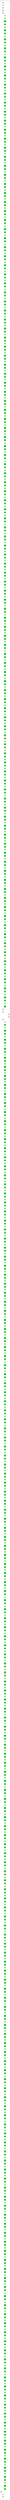 digraph G{
	rankdir=TB
	subgraph{
		node [margin=0 fontsize=6 width=0.6 height=0.3 shape=box style=dashed fixedsize=true]
		rank=same;
		rankdir=LR
		"-1,0" [label="G0\nROOT"]
		"-1,1" [label="G18\nMAIN"]
		"-1,2" [label="G7"]
		"-1,3" [label="G8"]
		"-1,4" [label="G6"]

		edge [dir=none, style=invis]
		"-1,0" -> "-1,1"
		"-1,1" -> "-1,2"
		"-1,2" -> "-1,3"
		"-1,3" -> "-1,4"	}

	subgraph{
		node [margin=0 fontsize=6 width=0.6 shape=circle style=invis]
		rank=same;
		rankdir=LR

		"0,0" 
		"0,1" [label="GoStart",style=filled]
		"0,2" 
		"0,3" 
		"0,4" 

		edge [dir=none, style=invis]
		"0,0" -> "0,1"
		"0,1" -> "0,2"
		"0,2" -> "0,3"
		"0,3" -> "0,4"	}

	subgraph{
		node [margin=0 fontsize=6 width=0.6 shape=circle style=invis]
		rank=same;
		rankdir=LR

		"1,0" 
		"1,1" [label="GoCreate",style=filled]
		"1,2" 
		"1,3" 
		"1,4" 

		edge [dir=none, style=invis]
		"1,0" -> "1,1"
		"1,1" -> "1,2"
		"1,2" -> "1,3"
		"1,3" -> "1,4"	}

	subgraph{
		node [margin=0 fontsize=6 width=0.6 shape=circle style=invis]
		rank=same;
		rankdir=LR

		"2,0" 
		"2,1" [label="Ch(11).ChMake",style=filled]
		"2,2" 
		"2,3" 
		"2,4" 

		edge [dir=none, style=invis]
		"2,0" -> "2,1"
		"2,1" -> "2,2"
		"2,2" -> "2,3"
		"2,3" -> "2,4"	}

	subgraph{
		node [margin=0 fontsize=6 width=0.6 shape=circle style=invis]
		rank=same;
		rankdir=LR

		"3,0" 
		"3,1" [label="GoCreate",style=filled]
		"3,2" 
		"3,3" 
		"3,4" 

		edge [dir=none, style=invis]
		"3,0" -> "3,1"
		"3,1" -> "3,2"
		"3,2" -> "3,3"
		"3,3" -> "3,4"	}

	subgraph{
		node [margin=0 fontsize=6 width=0.6 shape=circle style=invis]
		rank=same;
		rankdir=LR

		"4,0" 
		"4,1" [label="GoSched",style=filled]
		"4,2" 
		"4,3" 
		"4,4" 

		edge [dir=none, style=invis]
		"4,0" -> "4,1"
		"4,1" -> "4,2"
		"4,2" -> "4,3"
		"4,3" -> "4,4"	}

	subgraph{
		node [margin=0 fontsize=6 width=0.6 shape=circle style=invis]
		rank=same;
		rankdir=LR

		"5,0" 
		"5,1" 
		"5,2" [label="GoStart",style=filled]
		"5,3" 
		"5,4" 

		edge [dir=none, style=invis]
		"5,0" -> "5,1"
		"5,1" -> "5,2"
		"5,2" -> "5,3"
		"5,3" -> "5,4"	}

	subgraph{
		node [margin=0 fontsize=6 width=0.6 shape=circle style=invis]
		rank=same;
		rankdir=LR

		"6,0" 
		"6,1" 
		"6,2" [label="SS(3)[nb].Select",style=filled]
		"6,3" 
		"6,4" 

		edge [dir=none, style=invis]
		"6,0" -> "6,1"
		"6,1" -> "6,2"
		"6,2" -> "6,3"
		"6,3" -> "6,4"	}

	subgraph{
		node [margin=0 fontsize=6 width=0.6 shape=circle style=invis]
		rank=same;
		rankdir=LR

		"7,0" 
		"7,1" 
		"7,2" [label="Mu(10)[free].MuLock",style="filled", fillcolor=green2]
		"7,3" 
		"7,4" 

		edge [dir=none, style=invis]
		"7,0" -> "7,1"
		"7,1" -> "7,2"
		"7,2" -> "7,3"
		"7,3" -> "7,4"	}

	subgraph{
		node [margin=0 fontsize=6 width=0.6 shape=circle style=invis]
		rank=same;
		rankdir=LR

		"8,0" 
		"8,1" 
		"8,2" [label="Mu(10).MuUnlock",style="filled", fillcolor=green2]
		"8,3" 
		"8,4" 

		edge [dir=none, style=invis]
		"8,0" -> "8,1"
		"8,1" -> "8,2"
		"8,2" -> "8,3"
		"8,3" -> "8,4"	}

	subgraph{
		node [margin=0 fontsize=6 width=0.6 shape=circle style=invis]
		rank=same;
		rankdir=LR

		"9,0" 
		"9,1" 
		"9,2" [label="SS(3)[nb].Select",style=filled]
		"9,3" 
		"9,4" 

		edge [dir=none, style=invis]
		"9,0" -> "9,1"
		"9,1" -> "9,2"
		"9,2" -> "9,3"
		"9,3" -> "9,4"	}

	subgraph{
		node [margin=0 fontsize=6 width=0.6 shape=circle style=invis]
		rank=same;
		rankdir=LR

		"10,0" 
		"10,1" 
		"10,2" [label="Mu(10)[free].MuLock",style="filled", fillcolor=green2]
		"10,3" 
		"10,4" 

		edge [dir=none, style=invis]
		"10,0" -> "10,1"
		"10,1" -> "10,2"
		"10,2" -> "10,3"
		"10,3" -> "10,4"	}

	subgraph{
		node [margin=0 fontsize=6 width=0.6 shape=circle style=invis]
		rank=same;
		rankdir=LR

		"11,0" 
		"11,1" 
		"11,2" [label="Mu(10).MuUnlock",style="filled", fillcolor=green2]
		"11,3" 
		"11,4" 

		edge [dir=none, style=invis]
		"11,0" -> "11,1"
		"11,1" -> "11,2"
		"11,2" -> "11,3"
		"11,3" -> "11,4"	}

	subgraph{
		node [margin=0 fontsize=6 width=0.6 shape=circle style=invis]
		rank=same;
		rankdir=LR

		"12,0" 
		"12,1" 
		"12,2" [label="SS(3)[nb].Select",style=filled]
		"12,3" 
		"12,4" 

		edge [dir=none, style=invis]
		"12,0" -> "12,1"
		"12,1" -> "12,2"
		"12,2" -> "12,3"
		"12,3" -> "12,4"	}

	subgraph{
		node [margin=0 fontsize=6 width=0.6 shape=circle style=invis]
		rank=same;
		rankdir=LR

		"13,0" 
		"13,1" 
		"13,2" [label="Mu(10)[free].MuLock",style="filled", fillcolor=green2]
		"13,3" 
		"13,4" 

		edge [dir=none, style=invis]
		"13,0" -> "13,1"
		"13,1" -> "13,2"
		"13,2" -> "13,3"
		"13,3" -> "13,4"	}

	subgraph{
		node [margin=0 fontsize=6 width=0.6 shape=circle style=invis]
		rank=same;
		rankdir=LR

		"14,0" 
		"14,1" 
		"14,2" [label="Mu(10).MuUnlock",style="filled", fillcolor=green2]
		"14,3" 
		"14,4" 

		edge [dir=none, style=invis]
		"14,0" -> "14,1"
		"14,1" -> "14,2"
		"14,2" -> "14,3"
		"14,3" -> "14,4"	}

	subgraph{
		node [margin=0 fontsize=6 width=0.6 shape=circle style=invis]
		rank=same;
		rankdir=LR

		"15,0" 
		"15,1" 
		"15,2" [label="SS(3)[nb].Select",style=filled]
		"15,3" 
		"15,4" 

		edge [dir=none, style=invis]
		"15,0" -> "15,1"
		"15,1" -> "15,2"
		"15,2" -> "15,3"
		"15,3" -> "15,4"	}

	subgraph{
		node [margin=0 fontsize=6 width=0.6 shape=circle style=invis]
		rank=same;
		rankdir=LR

		"16,0" 
		"16,1" 
		"16,2" [label="Mu(10)[free].MuLock",style="filled", fillcolor=green2]
		"16,3" 
		"16,4" 

		edge [dir=none, style=invis]
		"16,0" -> "16,1"
		"16,1" -> "16,2"
		"16,2" -> "16,3"
		"16,3" -> "16,4"	}

	subgraph{
		node [margin=0 fontsize=6 width=0.6 shape=circle style=invis]
		rank=same;
		rankdir=LR

		"17,0" 
		"17,1" 
		"17,2" [label="Mu(10).MuUnlock",style="filled", fillcolor=green2]
		"17,3" 
		"17,4" 

		edge [dir=none, style=invis]
		"17,0" -> "17,1"
		"17,1" -> "17,2"
		"17,2" -> "17,3"
		"17,3" -> "17,4"	}

	subgraph{
		node [margin=0 fontsize=6 width=0.6 shape=circle style=invis]
		rank=same;
		rankdir=LR

		"18,0" 
		"18,1" 
		"18,2" [label="SS(3)[nb].Select",style=filled]
		"18,3" 
		"18,4" 

		edge [dir=none, style=invis]
		"18,0" -> "18,1"
		"18,1" -> "18,2"
		"18,2" -> "18,3"
		"18,3" -> "18,4"	}

	subgraph{
		node [margin=0 fontsize=6 width=0.6 shape=circle style=invis]
		rank=same;
		rankdir=LR

		"19,0" 
		"19,1" 
		"19,2" [label="Mu(10)[free].MuLock",style="filled", fillcolor=green2]
		"19,3" 
		"19,4" 

		edge [dir=none, style=invis]
		"19,0" -> "19,1"
		"19,1" -> "19,2"
		"19,2" -> "19,3"
		"19,3" -> "19,4"	}

	subgraph{
		node [margin=0 fontsize=6 width=0.6 shape=circle style=invis]
		rank=same;
		rankdir=LR

		"20,0" 
		"20,1" 
		"20,2" [label="Mu(10).MuUnlock",style="filled", fillcolor=green2]
		"20,3" 
		"20,4" 

		edge [dir=none, style=invis]
		"20,0" -> "20,1"
		"20,1" -> "20,2"
		"20,2" -> "20,3"
		"20,3" -> "20,4"	}

	subgraph{
		node [margin=0 fontsize=6 width=0.6 shape=circle style=invis]
		rank=same;
		rankdir=LR

		"21,0" 
		"21,1" 
		"21,2" [label="SS(3)[nb].Select",style=filled]
		"21,3" 
		"21,4" 

		edge [dir=none, style=invis]
		"21,0" -> "21,1"
		"21,1" -> "21,2"
		"21,2" -> "21,3"
		"21,3" -> "21,4"	}

	subgraph{
		node [margin=0 fontsize=6 width=0.6 shape=circle style=invis]
		rank=same;
		rankdir=LR

		"22,0" 
		"22,1" 
		"22,2" [label="Mu(10)[free].MuLock",style="filled", fillcolor=green2]
		"22,3" 
		"22,4" 

		edge [dir=none, style=invis]
		"22,0" -> "22,1"
		"22,1" -> "22,2"
		"22,2" -> "22,3"
		"22,3" -> "22,4"	}

	subgraph{
		node [margin=0 fontsize=6 width=0.6 shape=circle style=invis]
		rank=same;
		rankdir=LR

		"23,0" 
		"23,1" 
		"23,2" [label="Mu(10).MuUnlock",style="filled", fillcolor=green2]
		"23,3" 
		"23,4" 

		edge [dir=none, style=invis]
		"23,0" -> "23,1"
		"23,1" -> "23,2"
		"23,2" -> "23,3"
		"23,3" -> "23,4"	}

	subgraph{
		node [margin=0 fontsize=6 width=0.6 shape=circle style=invis]
		rank=same;
		rankdir=LR

		"24,0" 
		"24,1" 
		"24,2" [label="SS(3)[nb].Select",style=filled]
		"24,3" 
		"24,4" 

		edge [dir=none, style=invis]
		"24,0" -> "24,1"
		"24,1" -> "24,2"
		"24,2" -> "24,3"
		"24,3" -> "24,4"	}

	subgraph{
		node [margin=0 fontsize=6 width=0.6 shape=circle style=invis]
		rank=same;
		rankdir=LR

		"25,0" 
		"25,1" 
		"25,2" [label="Mu(10)[free].MuLock",style="filled", fillcolor=green2]
		"25,3" 
		"25,4" 

		edge [dir=none, style=invis]
		"25,0" -> "25,1"
		"25,1" -> "25,2"
		"25,2" -> "25,3"
		"25,3" -> "25,4"	}

	subgraph{
		node [margin=0 fontsize=6 width=0.6 shape=circle style=invis]
		rank=same;
		rankdir=LR

		"26,0" 
		"26,1" 
		"26,2" [label="Mu(10).MuUnlock",style="filled", fillcolor=green2]
		"26,3" 
		"26,4" 

		edge [dir=none, style=invis]
		"26,0" -> "26,1"
		"26,1" -> "26,2"
		"26,2" -> "26,3"
		"26,3" -> "26,4"	}

	subgraph{
		node [margin=0 fontsize=6 width=0.6 shape=circle style=invis]
		rank=same;
		rankdir=LR

		"27,0" 
		"27,1" 
		"27,2" [label="SS(3)[nb].Select",style=filled]
		"27,3" 
		"27,4" 

		edge [dir=none, style=invis]
		"27,0" -> "27,1"
		"27,1" -> "27,2"
		"27,2" -> "27,3"
		"27,3" -> "27,4"	}

	subgraph{
		node [margin=0 fontsize=6 width=0.6 shape=circle style=invis]
		rank=same;
		rankdir=LR

		"28,0" 
		"28,1" 
		"28,2" [label="Mu(10)[free].MuLock",style="filled", fillcolor=green2]
		"28,3" 
		"28,4" 

		edge [dir=none, style=invis]
		"28,0" -> "28,1"
		"28,1" -> "28,2"
		"28,2" -> "28,3"
		"28,3" -> "28,4"	}

	subgraph{
		node [margin=0 fontsize=6 width=0.6 shape=circle style=invis]
		rank=same;
		rankdir=LR

		"29,0" 
		"29,1" 
		"29,2" [label="Mu(10).MuUnlock",style="filled", fillcolor=green2]
		"29,3" 
		"29,4" 

		edge [dir=none, style=invis]
		"29,0" -> "29,1"
		"29,1" -> "29,2"
		"29,2" -> "29,3"
		"29,3" -> "29,4"	}

	subgraph{
		node [margin=0 fontsize=6 width=0.6 shape=circle style=invis]
		rank=same;
		rankdir=LR

		"30,0" 
		"30,1" 
		"30,2" [label="SS(3)[nb].Select",style=filled]
		"30,3" 
		"30,4" 

		edge [dir=none, style=invis]
		"30,0" -> "30,1"
		"30,1" -> "30,2"
		"30,2" -> "30,3"
		"30,3" -> "30,4"	}

	subgraph{
		node [margin=0 fontsize=6 width=0.6 shape=circle style=invis]
		rank=same;
		rankdir=LR

		"31,0" 
		"31,1" 
		"31,2" [label="Mu(10)[free].MuLock",style="filled", fillcolor=green2]
		"31,3" 
		"31,4" 

		edge [dir=none, style=invis]
		"31,0" -> "31,1"
		"31,1" -> "31,2"
		"31,2" -> "31,3"
		"31,3" -> "31,4"	}

	subgraph{
		node [margin=0 fontsize=6 width=0.6 shape=circle style=invis]
		rank=same;
		rankdir=LR

		"32,0" 
		"32,1" 
		"32,2" [label="Mu(10).MuUnlock",style="filled", fillcolor=green2]
		"32,3" 
		"32,4" 

		edge [dir=none, style=invis]
		"32,0" -> "32,1"
		"32,1" -> "32,2"
		"32,2" -> "32,3"
		"32,3" -> "32,4"	}

	subgraph{
		node [margin=0 fontsize=6 width=0.6 shape=circle style=invis]
		rank=same;
		rankdir=LR

		"33,0" 
		"33,1" 
		"33,2" [label="SS(3)[nb].Select",style=filled]
		"33,3" 
		"33,4" 

		edge [dir=none, style=invis]
		"33,0" -> "33,1"
		"33,1" -> "33,2"
		"33,2" -> "33,3"
		"33,3" -> "33,4"	}

	subgraph{
		node [margin=0 fontsize=6 width=0.6 shape=circle style=invis]
		rank=same;
		rankdir=LR

		"34,0" 
		"34,1" 
		"34,2" [label="Mu(10)[free].MuLock",style="filled", fillcolor=green2]
		"34,3" 
		"34,4" 

		edge [dir=none, style=invis]
		"34,0" -> "34,1"
		"34,1" -> "34,2"
		"34,2" -> "34,3"
		"34,3" -> "34,4"	}

	subgraph{
		node [margin=0 fontsize=6 width=0.6 shape=circle style=invis]
		rank=same;
		rankdir=LR

		"35,0" 
		"35,1" 
		"35,2" [label="Mu(10).MuUnlock",style="filled", fillcolor=green2]
		"35,3" 
		"35,4" 

		edge [dir=none, style=invis]
		"35,0" -> "35,1"
		"35,1" -> "35,2"
		"35,2" -> "35,3"
		"35,3" -> "35,4"	}

	subgraph{
		node [margin=0 fontsize=6 width=0.6 shape=circle style=invis]
		rank=same;
		rankdir=LR

		"36,0" 
		"36,1" 
		"36,2" [label="SS(3)[nb].Select",style=filled]
		"36,3" 
		"36,4" 

		edge [dir=none, style=invis]
		"36,0" -> "36,1"
		"36,1" -> "36,2"
		"36,2" -> "36,3"
		"36,3" -> "36,4"	}

	subgraph{
		node [margin=0 fontsize=6 width=0.6 shape=circle style=invis]
		rank=same;
		rankdir=LR

		"37,0" 
		"37,1" 
		"37,2" [label="Mu(10)[free].MuLock",style="filled", fillcolor=green2]
		"37,3" 
		"37,4" 

		edge [dir=none, style=invis]
		"37,0" -> "37,1"
		"37,1" -> "37,2"
		"37,2" -> "37,3"
		"37,3" -> "37,4"	}

	subgraph{
		node [margin=0 fontsize=6 width=0.6 shape=circle style=invis]
		rank=same;
		rankdir=LR

		"38,0" 
		"38,1" 
		"38,2" [label="Mu(10).MuUnlock",style="filled", fillcolor=green2]
		"38,3" 
		"38,4" 

		edge [dir=none, style=invis]
		"38,0" -> "38,1"
		"38,1" -> "38,2"
		"38,2" -> "38,3"
		"38,3" -> "38,4"	}

	subgraph{
		node [margin=0 fontsize=6 width=0.6 shape=circle style=invis]
		rank=same;
		rankdir=LR

		"39,0" 
		"39,1" 
		"39,2" [label="SS(3)[nb].Select",style=filled]
		"39,3" 
		"39,4" 

		edge [dir=none, style=invis]
		"39,0" -> "39,1"
		"39,1" -> "39,2"
		"39,2" -> "39,3"
		"39,3" -> "39,4"	}

	subgraph{
		node [margin=0 fontsize=6 width=0.6 shape=circle style=invis]
		rank=same;
		rankdir=LR

		"40,0" 
		"40,1" 
		"40,2" [label="Mu(10)[free].MuLock",style="filled", fillcolor=green2]
		"40,3" 
		"40,4" 

		edge [dir=none, style=invis]
		"40,0" -> "40,1"
		"40,1" -> "40,2"
		"40,2" -> "40,3"
		"40,3" -> "40,4"	}

	subgraph{
		node [margin=0 fontsize=6 width=0.6 shape=circle style=invis]
		rank=same;
		rankdir=LR

		"41,0" 
		"41,1" 
		"41,2" [label="Mu(10).MuUnlock",style="filled", fillcolor=green2]
		"41,3" 
		"41,4" 

		edge [dir=none, style=invis]
		"41,0" -> "41,1"
		"41,1" -> "41,2"
		"41,2" -> "41,3"
		"41,3" -> "41,4"	}

	subgraph{
		node [margin=0 fontsize=6 width=0.6 shape=circle style=invis]
		rank=same;
		rankdir=LR

		"42,0" 
		"42,1" 
		"42,2" [label="SS(3)[nb].Select",style=filled]
		"42,3" 
		"42,4" 

		edge [dir=none, style=invis]
		"42,0" -> "42,1"
		"42,1" -> "42,2"
		"42,2" -> "42,3"
		"42,3" -> "42,4"	}

	subgraph{
		node [margin=0 fontsize=6 width=0.6 shape=circle style=invis]
		rank=same;
		rankdir=LR

		"43,0" 
		"43,1" 
		"43,2" [label="Mu(10)[free].MuLock",style="filled", fillcolor=green2]
		"43,3" 
		"43,4" 

		edge [dir=none, style=invis]
		"43,0" -> "43,1"
		"43,1" -> "43,2"
		"43,2" -> "43,3"
		"43,3" -> "43,4"	}

	subgraph{
		node [margin=0 fontsize=6 width=0.6 shape=circle style=invis]
		rank=same;
		rankdir=LR

		"44,0" 
		"44,1" 
		"44,2" [label="Mu(10).MuUnlock",style="filled", fillcolor=green2]
		"44,3" 
		"44,4" 

		edge [dir=none, style=invis]
		"44,0" -> "44,1"
		"44,1" -> "44,2"
		"44,2" -> "44,3"
		"44,3" -> "44,4"	}

	subgraph{
		node [margin=0 fontsize=6 width=0.6 shape=circle style=invis]
		rank=same;
		rankdir=LR

		"45,0" 
		"45,1" 
		"45,2" [label="SS(3)[nb].Select",style=filled]
		"45,3" 
		"45,4" 

		edge [dir=none, style=invis]
		"45,0" -> "45,1"
		"45,1" -> "45,2"
		"45,2" -> "45,3"
		"45,3" -> "45,4"	}

	subgraph{
		node [margin=0 fontsize=6 width=0.6 shape=circle style=invis]
		rank=same;
		rankdir=LR

		"46,0" 
		"46,1" 
		"46,2" [label="Mu(10)[free].MuLock",style="filled", fillcolor=green2]
		"46,3" 
		"46,4" 

		edge [dir=none, style=invis]
		"46,0" -> "46,1"
		"46,1" -> "46,2"
		"46,2" -> "46,3"
		"46,3" -> "46,4"	}

	subgraph{
		node [margin=0 fontsize=6 width=0.6 shape=circle style=invis]
		rank=same;
		rankdir=LR

		"47,0" 
		"47,1" 
		"47,2" [label="Mu(10).MuUnlock",style="filled", fillcolor=green2]
		"47,3" 
		"47,4" 

		edge [dir=none, style=invis]
		"47,0" -> "47,1"
		"47,1" -> "47,2"
		"47,2" -> "47,3"
		"47,3" -> "47,4"	}

	subgraph{
		node [margin=0 fontsize=6 width=0.6 shape=circle style=invis]
		rank=same;
		rankdir=LR

		"48,0" 
		"48,1" 
		"48,2" [label="SS(3)[nb].Select",style=filled]
		"48,3" 
		"48,4" 

		edge [dir=none, style=invis]
		"48,0" -> "48,1"
		"48,1" -> "48,2"
		"48,2" -> "48,3"
		"48,3" -> "48,4"	}

	subgraph{
		node [margin=0 fontsize=6 width=0.6 shape=circle style=invis]
		rank=same;
		rankdir=LR

		"49,0" 
		"49,1" 
		"49,2" [label="Mu(10)[free].MuLock",style="filled", fillcolor=green2]
		"49,3" 
		"49,4" 

		edge [dir=none, style=invis]
		"49,0" -> "49,1"
		"49,1" -> "49,2"
		"49,2" -> "49,3"
		"49,3" -> "49,4"	}

	subgraph{
		node [margin=0 fontsize=6 width=0.6 shape=circle style=invis]
		rank=same;
		rankdir=LR

		"50,0" 
		"50,1" 
		"50,2" [label="Mu(10).MuUnlock",style="filled", fillcolor=green2]
		"50,3" 
		"50,4" 

		edge [dir=none, style=invis]
		"50,0" -> "50,1"
		"50,1" -> "50,2"
		"50,2" -> "50,3"
		"50,3" -> "50,4"	}

	subgraph{
		node [margin=0 fontsize=6 width=0.6 shape=circle style=invis]
		rank=same;
		rankdir=LR

		"51,0" 
		"51,1" 
		"51,2" [label="SS(3)[nb].Select",style=filled]
		"51,3" 
		"51,4" 

		edge [dir=none, style=invis]
		"51,0" -> "51,1"
		"51,1" -> "51,2"
		"51,2" -> "51,3"
		"51,3" -> "51,4"	}

	subgraph{
		node [margin=0 fontsize=6 width=0.6 shape=circle style=invis]
		rank=same;
		rankdir=LR

		"52,0" 
		"52,1" 
		"52,2" [label="Mu(10)[free].MuLock",style="filled", fillcolor=green2]
		"52,3" 
		"52,4" 

		edge [dir=none, style=invis]
		"52,0" -> "52,1"
		"52,1" -> "52,2"
		"52,2" -> "52,3"
		"52,3" -> "52,4"	}

	subgraph{
		node [margin=0 fontsize=6 width=0.6 shape=circle style=invis]
		rank=same;
		rankdir=LR

		"53,0" 
		"53,1" 
		"53,2" [label="Mu(10).MuUnlock",style="filled", fillcolor=green2]
		"53,3" 
		"53,4" 

		edge [dir=none, style=invis]
		"53,0" -> "53,1"
		"53,1" -> "53,2"
		"53,2" -> "53,3"
		"53,3" -> "53,4"	}

	subgraph{
		node [margin=0 fontsize=6 width=0.6 shape=circle style=invis]
		rank=same;
		rankdir=LR

		"54,0" 
		"54,1" 
		"54,2" [label="SS(3)[nb].Select",style=filled]
		"54,3" 
		"54,4" 

		edge [dir=none, style=invis]
		"54,0" -> "54,1"
		"54,1" -> "54,2"
		"54,2" -> "54,3"
		"54,3" -> "54,4"	}

	subgraph{
		node [margin=0 fontsize=6 width=0.6 shape=circle style=invis]
		rank=same;
		rankdir=LR

		"55,0" 
		"55,1" 
		"55,2" [label="Mu(10)[free].MuLock",style="filled", fillcolor=green2]
		"55,3" 
		"55,4" 

		edge [dir=none, style=invis]
		"55,0" -> "55,1"
		"55,1" -> "55,2"
		"55,2" -> "55,3"
		"55,3" -> "55,4"	}

	subgraph{
		node [margin=0 fontsize=6 width=0.6 shape=circle style=invis]
		rank=same;
		rankdir=LR

		"56,0" 
		"56,1" 
		"56,2" [label="Mu(10).MuUnlock",style="filled", fillcolor=green2]
		"56,3" 
		"56,4" 

		edge [dir=none, style=invis]
		"56,0" -> "56,1"
		"56,1" -> "56,2"
		"56,2" -> "56,3"
		"56,3" -> "56,4"	}

	subgraph{
		node [margin=0 fontsize=6 width=0.6 shape=circle style=invis]
		rank=same;
		rankdir=LR

		"57,0" 
		"57,1" 
		"57,2" [label="SS(3)[nb].Select",style=filled]
		"57,3" 
		"57,4" 

		edge [dir=none, style=invis]
		"57,0" -> "57,1"
		"57,1" -> "57,2"
		"57,2" -> "57,3"
		"57,3" -> "57,4"	}

	subgraph{
		node [margin=0 fontsize=6 width=0.6 shape=circle style=invis]
		rank=same;
		rankdir=LR

		"58,0" 
		"58,1" 
		"58,2" [label="Mu(10)[free].MuLock",style="filled", fillcolor=green2]
		"58,3" 
		"58,4" 

		edge [dir=none, style=invis]
		"58,0" -> "58,1"
		"58,1" -> "58,2"
		"58,2" -> "58,3"
		"58,3" -> "58,4"	}

	subgraph{
		node [margin=0 fontsize=6 width=0.6 shape=circle style=invis]
		rank=same;
		rankdir=LR

		"59,0" 
		"59,1" 
		"59,2" [label="Mu(10).MuUnlock",style="filled", fillcolor=green2]
		"59,3" 
		"59,4" 

		edge [dir=none, style=invis]
		"59,0" -> "59,1"
		"59,1" -> "59,2"
		"59,2" -> "59,3"
		"59,3" -> "59,4"	}

	subgraph{
		node [margin=0 fontsize=6 width=0.6 shape=circle style=invis]
		rank=same;
		rankdir=LR

		"60,0" 
		"60,1" 
		"60,2" [label="SS(3)[nb].Select",style=filled]
		"60,3" 
		"60,4" 

		edge [dir=none, style=invis]
		"60,0" -> "60,1"
		"60,1" -> "60,2"
		"60,2" -> "60,3"
		"60,3" -> "60,4"	}

	subgraph{
		node [margin=0 fontsize=6 width=0.6 shape=circle style=invis]
		rank=same;
		rankdir=LR

		"61,0" 
		"61,1" 
		"61,2" [label="Mu(10)[free].MuLock",style="filled", fillcolor=green2]
		"61,3" 
		"61,4" 

		edge [dir=none, style=invis]
		"61,0" -> "61,1"
		"61,1" -> "61,2"
		"61,2" -> "61,3"
		"61,3" -> "61,4"	}

	subgraph{
		node [margin=0 fontsize=6 width=0.6 shape=circle style=invis]
		rank=same;
		rankdir=LR

		"62,0" 
		"62,1" 
		"62,2" [label="Mu(10).MuUnlock",style="filled", fillcolor=green2]
		"62,3" 
		"62,4" 

		edge [dir=none, style=invis]
		"62,0" -> "62,1"
		"62,1" -> "62,2"
		"62,2" -> "62,3"
		"62,3" -> "62,4"	}

	subgraph{
		node [margin=0 fontsize=6 width=0.6 shape=circle style=invis]
		rank=same;
		rankdir=LR

		"63,0" 
		"63,1" 
		"63,2" [label="SS(3)[nb].Select",style=filled]
		"63,3" 
		"63,4" 

		edge [dir=none, style=invis]
		"63,0" -> "63,1"
		"63,1" -> "63,2"
		"63,2" -> "63,3"
		"63,3" -> "63,4"	}

	subgraph{
		node [margin=0 fontsize=6 width=0.6 shape=circle style=invis]
		rank=same;
		rankdir=LR

		"64,0" 
		"64,1" 
		"64,2" [label="Mu(10)[free].MuLock",style="filled", fillcolor=green2]
		"64,3" 
		"64,4" 

		edge [dir=none, style=invis]
		"64,0" -> "64,1"
		"64,1" -> "64,2"
		"64,2" -> "64,3"
		"64,3" -> "64,4"	}

	subgraph{
		node [margin=0 fontsize=6 width=0.6 shape=circle style=invis]
		rank=same;
		rankdir=LR

		"65,0" 
		"65,1" 
		"65,2" [label="Mu(10).MuUnlock",style="filled", fillcolor=green2]
		"65,3" 
		"65,4" 

		edge [dir=none, style=invis]
		"65,0" -> "65,1"
		"65,1" -> "65,2"
		"65,2" -> "65,3"
		"65,3" -> "65,4"	}

	subgraph{
		node [margin=0 fontsize=6 width=0.6 shape=circle style=invis]
		rank=same;
		rankdir=LR

		"66,0" 
		"66,1" 
		"66,2" [label="SS(3)[nb].Select",style=filled]
		"66,3" 
		"66,4" 

		edge [dir=none, style=invis]
		"66,0" -> "66,1"
		"66,1" -> "66,2"
		"66,2" -> "66,3"
		"66,3" -> "66,4"	}

	subgraph{
		node [margin=0 fontsize=6 width=0.6 shape=circle style=invis]
		rank=same;
		rankdir=LR

		"67,0" 
		"67,1" 
		"67,2" [label="Mu(10)[free].MuLock",style="filled", fillcolor=green2]
		"67,3" 
		"67,4" 

		edge [dir=none, style=invis]
		"67,0" -> "67,1"
		"67,1" -> "67,2"
		"67,2" -> "67,3"
		"67,3" -> "67,4"	}

	subgraph{
		node [margin=0 fontsize=6 width=0.6 shape=circle style=invis]
		rank=same;
		rankdir=LR

		"68,0" 
		"68,1" 
		"68,2" [label="Mu(10).MuUnlock",style="filled", fillcolor=green2]
		"68,3" 
		"68,4" 

		edge [dir=none, style=invis]
		"68,0" -> "68,1"
		"68,1" -> "68,2"
		"68,2" -> "68,3"
		"68,3" -> "68,4"	}

	subgraph{
		node [margin=0 fontsize=6 width=0.6 shape=circle style=invis]
		rank=same;
		rankdir=LR

		"69,0" 
		"69,1" 
		"69,2" [label="SS(3)[nb].Select",style=filled]
		"69,3" 
		"69,4" 

		edge [dir=none, style=invis]
		"69,0" -> "69,1"
		"69,1" -> "69,2"
		"69,2" -> "69,3"
		"69,3" -> "69,4"	}

	subgraph{
		node [margin=0 fontsize=6 width=0.6 shape=circle style=invis]
		rank=same;
		rankdir=LR

		"70,0" 
		"70,1" 
		"70,2" [label="Mu(10)[free].MuLock",style="filled", fillcolor=green2]
		"70,3" 
		"70,4" 

		edge [dir=none, style=invis]
		"70,0" -> "70,1"
		"70,1" -> "70,2"
		"70,2" -> "70,3"
		"70,3" -> "70,4"	}

	subgraph{
		node [margin=0 fontsize=6 width=0.6 shape=circle style=invis]
		rank=same;
		rankdir=LR

		"71,0" 
		"71,1" 
		"71,2" [label="Mu(10).MuUnlock",style="filled", fillcolor=green2]
		"71,3" 
		"71,4" 

		edge [dir=none, style=invis]
		"71,0" -> "71,1"
		"71,1" -> "71,2"
		"71,2" -> "71,3"
		"71,3" -> "71,4"	}

	subgraph{
		node [margin=0 fontsize=6 width=0.6 shape=circle style=invis]
		rank=same;
		rankdir=LR

		"72,0" 
		"72,1" 
		"72,2" [label="SS(3)[nb].Select",style=filled]
		"72,3" 
		"72,4" 

		edge [dir=none, style=invis]
		"72,0" -> "72,1"
		"72,1" -> "72,2"
		"72,2" -> "72,3"
		"72,3" -> "72,4"	}

	subgraph{
		node [margin=0 fontsize=6 width=0.6 shape=circle style=invis]
		rank=same;
		rankdir=LR

		"73,0" 
		"73,1" 
		"73,2" [label="Mu(10)[free].MuLock",style="filled", fillcolor=green2]
		"73,3" 
		"73,4" 

		edge [dir=none, style=invis]
		"73,0" -> "73,1"
		"73,1" -> "73,2"
		"73,2" -> "73,3"
		"73,3" -> "73,4"	}

	subgraph{
		node [margin=0 fontsize=6 width=0.6 shape=circle style=invis]
		rank=same;
		rankdir=LR

		"74,0" 
		"74,1" 
		"74,2" [label="Mu(10).MuUnlock",style="filled", fillcolor=green2]
		"74,3" 
		"74,4" 

		edge [dir=none, style=invis]
		"74,0" -> "74,1"
		"74,1" -> "74,2"
		"74,2" -> "74,3"
		"74,3" -> "74,4"	}

	subgraph{
		node [margin=0 fontsize=6 width=0.6 shape=circle style=invis]
		rank=same;
		rankdir=LR

		"75,0" 
		"75,1" 
		"75,2" [label="SS(3)[nb].Select",style=filled]
		"75,3" 
		"75,4" 

		edge [dir=none, style=invis]
		"75,0" -> "75,1"
		"75,1" -> "75,2"
		"75,2" -> "75,3"
		"75,3" -> "75,4"	}

	subgraph{
		node [margin=0 fontsize=6 width=0.6 shape=circle style=invis]
		rank=same;
		rankdir=LR

		"76,0" 
		"76,1" 
		"76,2" [label="Mu(10)[free].MuLock",style="filled", fillcolor=green2]
		"76,3" 
		"76,4" 

		edge [dir=none, style=invis]
		"76,0" -> "76,1"
		"76,1" -> "76,2"
		"76,2" -> "76,3"
		"76,3" -> "76,4"	}

	subgraph{
		node [margin=0 fontsize=6 width=0.6 shape=circle style=invis]
		rank=same;
		rankdir=LR

		"77,0" 
		"77,1" 
		"77,2" [label="Mu(10).MuUnlock",style="filled", fillcolor=green2]
		"77,3" 
		"77,4" 

		edge [dir=none, style=invis]
		"77,0" -> "77,1"
		"77,1" -> "77,2"
		"77,2" -> "77,3"
		"77,3" -> "77,4"	}

	subgraph{
		node [margin=0 fontsize=6 width=0.6 shape=circle style=invis]
		rank=same;
		rankdir=LR

		"78,0" 
		"78,1" 
		"78,2" [label="SS(3)[nb].Select",style=filled]
		"78,3" 
		"78,4" 

		edge [dir=none, style=invis]
		"78,0" -> "78,1"
		"78,1" -> "78,2"
		"78,2" -> "78,3"
		"78,3" -> "78,4"	}

	subgraph{
		node [margin=0 fontsize=6 width=0.6 shape=circle style=invis]
		rank=same;
		rankdir=LR

		"79,0" 
		"79,1" 
		"79,2" [label="Mu(10)[free].MuLock",style="filled", fillcolor=green2]
		"79,3" 
		"79,4" 

		edge [dir=none, style=invis]
		"79,0" -> "79,1"
		"79,1" -> "79,2"
		"79,2" -> "79,3"
		"79,3" -> "79,4"	}

	subgraph{
		node [margin=0 fontsize=6 width=0.6 shape=circle style=invis]
		rank=same;
		rankdir=LR

		"80,0" 
		"80,1" 
		"80,2" [label="Mu(10).MuUnlock",style="filled", fillcolor=green2]
		"80,3" 
		"80,4" 

		edge [dir=none, style=invis]
		"80,0" -> "80,1"
		"80,1" -> "80,2"
		"80,2" -> "80,3"
		"80,3" -> "80,4"	}

	subgraph{
		node [margin=0 fontsize=6 width=0.6 shape=circle style=invis]
		rank=same;
		rankdir=LR

		"81,0" 
		"81,1" 
		"81,2" [label="SS(3)[nb].Select",style=filled]
		"81,3" 
		"81,4" 

		edge [dir=none, style=invis]
		"81,0" -> "81,1"
		"81,1" -> "81,2"
		"81,2" -> "81,3"
		"81,3" -> "81,4"	}

	subgraph{
		node [margin=0 fontsize=6 width=0.6 shape=circle style=invis]
		rank=same;
		rankdir=LR

		"82,0" 
		"82,1" 
		"82,2" [label="Mu(10)[free].MuLock",style="filled", fillcolor=green2]
		"82,3" 
		"82,4" 

		edge [dir=none, style=invis]
		"82,0" -> "82,1"
		"82,1" -> "82,2"
		"82,2" -> "82,3"
		"82,3" -> "82,4"	}

	subgraph{
		node [margin=0 fontsize=6 width=0.6 shape=circle style=invis]
		rank=same;
		rankdir=LR

		"83,0" 
		"83,1" 
		"83,2" [label="Mu(10).MuUnlock",style="filled", fillcolor=green2]
		"83,3" 
		"83,4" 

		edge [dir=none, style=invis]
		"83,0" -> "83,1"
		"83,1" -> "83,2"
		"83,2" -> "83,3"
		"83,3" -> "83,4"	}

	subgraph{
		node [margin=0 fontsize=6 width=0.6 shape=circle style=invis]
		rank=same;
		rankdir=LR

		"84,0" 
		"84,1" 
		"84,2" [label="SS(3)[nb].Select",style=filled]
		"84,3" 
		"84,4" 

		edge [dir=none, style=invis]
		"84,0" -> "84,1"
		"84,1" -> "84,2"
		"84,2" -> "84,3"
		"84,3" -> "84,4"	}

	subgraph{
		node [margin=0 fontsize=6 width=0.6 shape=circle style=invis]
		rank=same;
		rankdir=LR

		"85,0" 
		"85,1" 
		"85,2" [label="Mu(10)[free].MuLock",style="filled", fillcolor=green2]
		"85,3" 
		"85,4" 

		edge [dir=none, style=invis]
		"85,0" -> "85,1"
		"85,1" -> "85,2"
		"85,2" -> "85,3"
		"85,3" -> "85,4"	}

	subgraph{
		node [margin=0 fontsize=6 width=0.6 shape=circle style=invis]
		rank=same;
		rankdir=LR

		"86,0" 
		"86,1" 
		"86,2" [label="Mu(10).MuUnlock",style="filled", fillcolor=green2]
		"86,3" 
		"86,4" 

		edge [dir=none, style=invis]
		"86,0" -> "86,1"
		"86,1" -> "86,2"
		"86,2" -> "86,3"
		"86,3" -> "86,4"	}

	subgraph{
		node [margin=0 fontsize=6 width=0.6 shape=circle style=invis]
		rank=same;
		rankdir=LR

		"87,0" 
		"87,1" 
		"87,2" [label="SS(3)[nb].Select",style=filled]
		"87,3" 
		"87,4" 

		edge [dir=none, style=invis]
		"87,0" -> "87,1"
		"87,1" -> "87,2"
		"87,2" -> "87,3"
		"87,3" -> "87,4"	}

	subgraph{
		node [margin=0 fontsize=6 width=0.6 shape=circle style=invis]
		rank=same;
		rankdir=LR

		"88,0" 
		"88,1" 
		"88,2" [label="Mu(10)[free].MuLock",style="filled", fillcolor=green2]
		"88,3" 
		"88,4" 

		edge [dir=none, style=invis]
		"88,0" -> "88,1"
		"88,1" -> "88,2"
		"88,2" -> "88,3"
		"88,3" -> "88,4"	}

	subgraph{
		node [margin=0 fontsize=6 width=0.6 shape=circle style=invis]
		rank=same;
		rankdir=LR

		"89,0" 
		"89,1" 
		"89,2" [label="Mu(10).MuUnlock",style="filled", fillcolor=green2]
		"89,3" 
		"89,4" 

		edge [dir=none, style=invis]
		"89,0" -> "89,1"
		"89,1" -> "89,2"
		"89,2" -> "89,3"
		"89,3" -> "89,4"	}

	subgraph{
		node [margin=0 fontsize=6 width=0.6 shape=circle style=invis]
		rank=same;
		rankdir=LR

		"90,0" 
		"90,1" 
		"90,2" [label="SS(3)[nb].Select",style=filled]
		"90,3" 
		"90,4" 

		edge [dir=none, style=invis]
		"90,0" -> "90,1"
		"90,1" -> "90,2"
		"90,2" -> "90,3"
		"90,3" -> "90,4"	}

	subgraph{
		node [margin=0 fontsize=6 width=0.6 shape=circle style=invis]
		rank=same;
		rankdir=LR

		"91,0" 
		"91,1" 
		"91,2" [label="Mu(10)[free].MuLock",style="filled", fillcolor=green2]
		"91,3" 
		"91,4" 

		edge [dir=none, style=invis]
		"91,0" -> "91,1"
		"91,1" -> "91,2"
		"91,2" -> "91,3"
		"91,3" -> "91,4"	}

	subgraph{
		node [margin=0 fontsize=6 width=0.6 shape=circle style=invis]
		rank=same;
		rankdir=LR

		"92,0" 
		"92,1" 
		"92,2" [label="Mu(10).MuUnlock",style="filled", fillcolor=green2]
		"92,3" 
		"92,4" 

		edge [dir=none, style=invis]
		"92,0" -> "92,1"
		"92,1" -> "92,2"
		"92,2" -> "92,3"
		"92,3" -> "92,4"	}

	subgraph{
		node [margin=0 fontsize=6 width=0.6 shape=circle style=invis]
		rank=same;
		rankdir=LR

		"93,0" 
		"93,1" 
		"93,2" [label="SS(3)[nb].Select",style=filled]
		"93,3" 
		"93,4" 

		edge [dir=none, style=invis]
		"93,0" -> "93,1"
		"93,1" -> "93,2"
		"93,2" -> "93,3"
		"93,3" -> "93,4"	}

	subgraph{
		node [margin=0 fontsize=6 width=0.6 shape=circle style=invis]
		rank=same;
		rankdir=LR

		"94,0" 
		"94,1" 
		"94,2" [label="Mu(10)[free].MuLock",style="filled", fillcolor=green2]
		"94,3" 
		"94,4" 

		edge [dir=none, style=invis]
		"94,0" -> "94,1"
		"94,1" -> "94,2"
		"94,2" -> "94,3"
		"94,3" -> "94,4"	}

	subgraph{
		node [margin=0 fontsize=6 width=0.6 shape=circle style=invis]
		rank=same;
		rankdir=LR

		"95,0" 
		"95,1" 
		"95,2" [label="Mu(10).MuUnlock",style="filled", fillcolor=green2]
		"95,3" 
		"95,4" 

		edge [dir=none, style=invis]
		"95,0" -> "95,1"
		"95,1" -> "95,2"
		"95,2" -> "95,3"
		"95,3" -> "95,4"	}

	subgraph{
		node [margin=0 fontsize=6 width=0.6 shape=circle style=invis]
		rank=same;
		rankdir=LR

		"96,0" 
		"96,1" 
		"96,2" [label="SS(3)[nb].Select",style=filled]
		"96,3" 
		"96,4" 

		edge [dir=none, style=invis]
		"96,0" -> "96,1"
		"96,1" -> "96,2"
		"96,2" -> "96,3"
		"96,3" -> "96,4"	}

	subgraph{
		node [margin=0 fontsize=6 width=0.6 shape=circle style=invis]
		rank=same;
		rankdir=LR

		"97,0" 
		"97,1" 
		"97,2" [label="Mu(10)[free].MuLock",style="filled", fillcolor=green2]
		"97,3" 
		"97,4" 

		edge [dir=none, style=invis]
		"97,0" -> "97,1"
		"97,1" -> "97,2"
		"97,2" -> "97,3"
		"97,3" -> "97,4"	}

	subgraph{
		node [margin=0 fontsize=6 width=0.6 shape=circle style=invis]
		rank=same;
		rankdir=LR

		"98,0" 
		"98,1" 
		"98,2" [label="Mu(10).MuUnlock",style="filled", fillcolor=green2]
		"98,3" 
		"98,4" 

		edge [dir=none, style=invis]
		"98,0" -> "98,1"
		"98,1" -> "98,2"
		"98,2" -> "98,3"
		"98,3" -> "98,4"	}

	subgraph{
		node [margin=0 fontsize=6 width=0.6 shape=circle style=invis]
		rank=same;
		rankdir=LR

		"99,0" 
		"99,1" 
		"99,2" [label="SS(3)[nb].Select",style=filled]
		"99,3" 
		"99,4" 

		edge [dir=none, style=invis]
		"99,0" -> "99,1"
		"99,1" -> "99,2"
		"99,2" -> "99,3"
		"99,3" -> "99,4"	}

	subgraph{
		node [margin=0 fontsize=6 width=0.6 shape=circle style=invis]
		rank=same;
		rankdir=LR

		"100,0" 
		"100,1" 
		"100,2" [label="Mu(10)[free].MuLock",style="filled", fillcolor=green2]
		"100,3" 
		"100,4" 

		edge [dir=none, style=invis]
		"100,0" -> "100,1"
		"100,1" -> "100,2"
		"100,2" -> "100,3"
		"100,3" -> "100,4"	}

	subgraph{
		node [margin=0 fontsize=6 width=0.6 shape=circle style=invis]
		rank=same;
		rankdir=LR

		"101,0" 
		"101,1" 
		"101,2" [label="Mu(10).MuUnlock",style="filled", fillcolor=green2]
		"101,3" 
		"101,4" 

		edge [dir=none, style=invis]
		"101,0" -> "101,1"
		"101,1" -> "101,2"
		"101,2" -> "101,3"
		"101,3" -> "101,4"	}

	subgraph{
		node [margin=0 fontsize=6 width=0.6 shape=circle style=invis]
		rank=same;
		rankdir=LR

		"102,0" 
		"102,1" 
		"102,2" [label="SS(3)[nb].Select",style=filled]
		"102,3" 
		"102,4" 

		edge [dir=none, style=invis]
		"102,0" -> "102,1"
		"102,1" -> "102,2"
		"102,2" -> "102,3"
		"102,3" -> "102,4"	}

	subgraph{
		node [margin=0 fontsize=6 width=0.6 shape=circle style=invis]
		rank=same;
		rankdir=LR

		"103,0" 
		"103,1" 
		"103,2" [label="Mu(10)[free].MuLock",style="filled", fillcolor=green2]
		"103,3" 
		"103,4" 

		edge [dir=none, style=invis]
		"103,0" -> "103,1"
		"103,1" -> "103,2"
		"103,2" -> "103,3"
		"103,3" -> "103,4"	}

	subgraph{
		node [margin=0 fontsize=6 width=0.6 shape=circle style=invis]
		rank=same;
		rankdir=LR

		"104,0" 
		"104,1" 
		"104,2" [label="Mu(10).MuUnlock",style="filled", fillcolor=green2]
		"104,3" 
		"104,4" 

		edge [dir=none, style=invis]
		"104,0" -> "104,1"
		"104,1" -> "104,2"
		"104,2" -> "104,3"
		"104,3" -> "104,4"	}

	subgraph{
		node [margin=0 fontsize=6 width=0.6 shape=circle style=invis]
		rank=same;
		rankdir=LR

		"105,0" 
		"105,1" 
		"105,2" [label="SS(3)[nb].Select",style=filled]
		"105,3" 
		"105,4" 

		edge [dir=none, style=invis]
		"105,0" -> "105,1"
		"105,1" -> "105,2"
		"105,2" -> "105,3"
		"105,3" -> "105,4"	}

	subgraph{
		node [margin=0 fontsize=6 width=0.6 shape=circle style=invis]
		rank=same;
		rankdir=LR

		"106,0" 
		"106,1" 
		"106,2" [label="Mu(10)[free].MuLock",style="filled", fillcolor=green2]
		"106,3" 
		"106,4" 

		edge [dir=none, style=invis]
		"106,0" -> "106,1"
		"106,1" -> "106,2"
		"106,2" -> "106,3"
		"106,3" -> "106,4"	}

	subgraph{
		node [margin=0 fontsize=6 width=0.6 shape=circle style=invis]
		rank=same;
		rankdir=LR

		"107,0" 
		"107,1" 
		"107,2" [label="Mu(10).MuUnlock",style="filled", fillcolor=green2]
		"107,3" 
		"107,4" 

		edge [dir=none, style=invis]
		"107,0" -> "107,1"
		"107,1" -> "107,2"
		"107,2" -> "107,3"
		"107,3" -> "107,4"	}

	subgraph{
		node [margin=0 fontsize=6 width=0.6 shape=circle style=invis]
		rank=same;
		rankdir=LR

		"108,0" 
		"108,1" 
		"108,2" [label="SS(3)[nb].Select",style=filled]
		"108,3" 
		"108,4" 

		edge [dir=none, style=invis]
		"108,0" -> "108,1"
		"108,1" -> "108,2"
		"108,2" -> "108,3"
		"108,3" -> "108,4"	}

	subgraph{
		node [margin=0 fontsize=6 width=0.6 shape=circle style=invis]
		rank=same;
		rankdir=LR

		"109,0" 
		"109,1" 
		"109,2" [label="Mu(10)[free].MuLock",style="filled", fillcolor=green2]
		"109,3" 
		"109,4" 

		edge [dir=none, style=invis]
		"109,0" -> "109,1"
		"109,1" -> "109,2"
		"109,2" -> "109,3"
		"109,3" -> "109,4"	}

	subgraph{
		node [margin=0 fontsize=6 width=0.6 shape=circle style=invis]
		rank=same;
		rankdir=LR

		"110,0" 
		"110,1" 
		"110,2" [label="Mu(10).MuUnlock",style="filled", fillcolor=green2]
		"110,3" 
		"110,4" 

		edge [dir=none, style=invis]
		"110,0" -> "110,1"
		"110,1" -> "110,2"
		"110,2" -> "110,3"
		"110,3" -> "110,4"	}

	subgraph{
		node [margin=0 fontsize=6 width=0.6 shape=circle style=invis]
		rank=same;
		rankdir=LR

		"111,0" 
		"111,1" 
		"111,2" [label="SS(3)[nb].Select",style=filled]
		"111,3" 
		"111,4" 

		edge [dir=none, style=invis]
		"111,0" -> "111,1"
		"111,1" -> "111,2"
		"111,2" -> "111,3"
		"111,3" -> "111,4"	}

	subgraph{
		node [margin=0 fontsize=6 width=0.6 shape=circle style=invis]
		rank=same;
		rankdir=LR

		"112,0" 
		"112,1" 
		"112,2" [label="Mu(10)[free].MuLock",style="filled", fillcolor=green2]
		"112,3" 
		"112,4" 

		edge [dir=none, style=invis]
		"112,0" -> "112,1"
		"112,1" -> "112,2"
		"112,2" -> "112,3"
		"112,3" -> "112,4"	}

	subgraph{
		node [margin=0 fontsize=6 width=0.6 shape=circle style=invis]
		rank=same;
		rankdir=LR

		"113,0" 
		"113,1" 
		"113,2" [label="Mu(10).MuUnlock",style="filled", fillcolor=green2]
		"113,3" 
		"113,4" 

		edge [dir=none, style=invis]
		"113,0" -> "113,1"
		"113,1" -> "113,2"
		"113,2" -> "113,3"
		"113,3" -> "113,4"	}

	subgraph{
		node [margin=0 fontsize=6 width=0.6 shape=circle style=invis]
		rank=same;
		rankdir=LR

		"114,0" 
		"114,1" 
		"114,2" [label="SS(3)[nb].Select",style=filled]
		"114,3" 
		"114,4" 

		edge [dir=none, style=invis]
		"114,0" -> "114,1"
		"114,1" -> "114,2"
		"114,2" -> "114,3"
		"114,3" -> "114,4"	}

	subgraph{
		node [margin=0 fontsize=6 width=0.6 shape=circle style=invis]
		rank=same;
		rankdir=LR

		"115,0" 
		"115,1" 
		"115,2" [label="Mu(10)[free].MuLock",style="filled", fillcolor=green2]
		"115,3" 
		"115,4" 

		edge [dir=none, style=invis]
		"115,0" -> "115,1"
		"115,1" -> "115,2"
		"115,2" -> "115,3"
		"115,3" -> "115,4"	}

	subgraph{
		node [margin=0 fontsize=6 width=0.6 shape=circle style=invis]
		rank=same;
		rankdir=LR

		"116,0" 
		"116,1" 
		"116,2" [label="Mu(10).MuUnlock",style="filled", fillcolor=green2]
		"116,3" 
		"116,4" 

		edge [dir=none, style=invis]
		"116,0" -> "116,1"
		"116,1" -> "116,2"
		"116,2" -> "116,3"
		"116,3" -> "116,4"	}

	subgraph{
		node [margin=0 fontsize=6 width=0.6 shape=circle style=invis]
		rank=same;
		rankdir=LR

		"117,0" 
		"117,1" 
		"117,2" [label="SS(3)[nb].Select",style=filled]
		"117,3" 
		"117,4" 

		edge [dir=none, style=invis]
		"117,0" -> "117,1"
		"117,1" -> "117,2"
		"117,2" -> "117,3"
		"117,3" -> "117,4"	}

	subgraph{
		node [margin=0 fontsize=6 width=0.6 shape=circle style=invis]
		rank=same;
		rankdir=LR

		"118,0" 
		"118,1" 
		"118,2" [label="Mu(10)[free].MuLock",style="filled", fillcolor=green2]
		"118,3" 
		"118,4" 

		edge [dir=none, style=invis]
		"118,0" -> "118,1"
		"118,1" -> "118,2"
		"118,2" -> "118,3"
		"118,3" -> "118,4"	}

	subgraph{
		node [margin=0 fontsize=6 width=0.6 shape=circle style=invis]
		rank=same;
		rankdir=LR

		"119,0" 
		"119,1" 
		"119,2" [label="Mu(10).MuUnlock",style="filled", fillcolor=green2]
		"119,3" 
		"119,4" 

		edge [dir=none, style=invis]
		"119,0" -> "119,1"
		"119,1" -> "119,2"
		"119,2" -> "119,3"
		"119,3" -> "119,4"	}

	subgraph{
		node [margin=0 fontsize=6 width=0.6 shape=circle style=invis]
		rank=same;
		rankdir=LR

		"120,0" 
		"120,1" 
		"120,2" [label="SS(3)[nb].Select",style=filled]
		"120,3" 
		"120,4" 

		edge [dir=none, style=invis]
		"120,0" -> "120,1"
		"120,1" -> "120,2"
		"120,2" -> "120,3"
		"120,3" -> "120,4"	}

	subgraph{
		node [margin=0 fontsize=6 width=0.6 shape=circle style=invis]
		rank=same;
		rankdir=LR

		"121,0" 
		"121,1" 
		"121,2" [label="Mu(10)[free].MuLock",style="filled", fillcolor=green2]
		"121,3" 
		"121,4" 

		edge [dir=none, style=invis]
		"121,0" -> "121,1"
		"121,1" -> "121,2"
		"121,2" -> "121,3"
		"121,3" -> "121,4"	}

	subgraph{
		node [margin=0 fontsize=6 width=0.6 shape=circle style=invis]
		rank=same;
		rankdir=LR

		"122,0" 
		"122,1" 
		"122,2" [label="Mu(10).MuUnlock",style="filled", fillcolor=green2]
		"122,3" 
		"122,4" 

		edge [dir=none, style=invis]
		"122,0" -> "122,1"
		"122,1" -> "122,2"
		"122,2" -> "122,3"
		"122,3" -> "122,4"	}

	subgraph{
		node [margin=0 fontsize=6 width=0.6 shape=circle style=invis]
		rank=same;
		rankdir=LR

		"123,0" 
		"123,1" 
		"123,2" [label="SS(3)[nb].Select",style=filled]
		"123,3" 
		"123,4" 

		edge [dir=none, style=invis]
		"123,0" -> "123,1"
		"123,1" -> "123,2"
		"123,2" -> "123,3"
		"123,3" -> "123,4"	}

	subgraph{
		node [margin=0 fontsize=6 width=0.6 shape=circle style=invis]
		rank=same;
		rankdir=LR

		"124,0" 
		"124,1" 
		"124,2" [label="Mu(10)[free].MuLock",style="filled", fillcolor=green2]
		"124,3" 
		"124,4" 

		edge [dir=none, style=invis]
		"124,0" -> "124,1"
		"124,1" -> "124,2"
		"124,2" -> "124,3"
		"124,3" -> "124,4"	}

	subgraph{
		node [margin=0 fontsize=6 width=0.6 shape=circle style=invis]
		rank=same;
		rankdir=LR

		"125,0" 
		"125,1" 
		"125,2" [label="Mu(10).MuUnlock",style="filled", fillcolor=green2]
		"125,3" 
		"125,4" 

		edge [dir=none, style=invis]
		"125,0" -> "125,1"
		"125,1" -> "125,2"
		"125,2" -> "125,3"
		"125,3" -> "125,4"	}

	subgraph{
		node [margin=0 fontsize=6 width=0.6 shape=circle style=invis]
		rank=same;
		rankdir=LR

		"126,0" 
		"126,1" 
		"126,2" [label="SS(3)[nb].Select",style=filled]
		"126,3" 
		"126,4" 

		edge [dir=none, style=invis]
		"126,0" -> "126,1"
		"126,1" -> "126,2"
		"126,2" -> "126,3"
		"126,3" -> "126,4"	}

	subgraph{
		node [margin=0 fontsize=6 width=0.6 shape=circle style=invis]
		rank=same;
		rankdir=LR

		"127,0" 
		"127,1" 
		"127,2" [label="Mu(10)[free].MuLock",style="filled", fillcolor=green2]
		"127,3" 
		"127,4" 

		edge [dir=none, style=invis]
		"127,0" -> "127,1"
		"127,1" -> "127,2"
		"127,2" -> "127,3"
		"127,3" -> "127,4"	}

	subgraph{
		node [margin=0 fontsize=6 width=0.6 shape=circle style=invis]
		rank=same;
		rankdir=LR

		"128,0" 
		"128,1" 
		"128,2" [label="Mu(10).MuUnlock",style="filled", fillcolor=green2]
		"128,3" 
		"128,4" 

		edge [dir=none, style=invis]
		"128,0" -> "128,1"
		"128,1" -> "128,2"
		"128,2" -> "128,3"
		"128,3" -> "128,4"	}

	subgraph{
		node [margin=0 fontsize=6 width=0.6 shape=circle style=invis]
		rank=same;
		rankdir=LR

		"129,0" 
		"129,1" 
		"129,2" [label="SS(3)[nb].Select",style=filled]
		"129,3" 
		"129,4" 

		edge [dir=none, style=invis]
		"129,0" -> "129,1"
		"129,1" -> "129,2"
		"129,2" -> "129,3"
		"129,3" -> "129,4"	}

	subgraph{
		node [margin=0 fontsize=6 width=0.6 shape=circle style=invis]
		rank=same;
		rankdir=LR

		"130,0" 
		"130,1" 
		"130,2" [label="Mu(10)[free].MuLock",style="filled", fillcolor=green2]
		"130,3" 
		"130,4" 

		edge [dir=none, style=invis]
		"130,0" -> "130,1"
		"130,1" -> "130,2"
		"130,2" -> "130,3"
		"130,3" -> "130,4"	}

	subgraph{
		node [margin=0 fontsize=6 width=0.6 shape=circle style=invis]
		rank=same;
		rankdir=LR

		"131,0" 
		"131,1" 
		"131,2" [label="Mu(10).MuUnlock",style="filled", fillcolor=green2]
		"131,3" 
		"131,4" 

		edge [dir=none, style=invis]
		"131,0" -> "131,1"
		"131,1" -> "131,2"
		"131,2" -> "131,3"
		"131,3" -> "131,4"	}

	subgraph{
		node [margin=0 fontsize=6 width=0.6 shape=circle style=invis]
		rank=same;
		rankdir=LR

		"132,0" 
		"132,1" 
		"132,2" [label="SS(3)[nb].Select",style=filled]
		"132,3" 
		"132,4" 

		edge [dir=none, style=invis]
		"132,0" -> "132,1"
		"132,1" -> "132,2"
		"132,2" -> "132,3"
		"132,3" -> "132,4"	}

	subgraph{
		node [margin=0 fontsize=6 width=0.6 shape=circle style=invis]
		rank=same;
		rankdir=LR

		"133,0" 
		"133,1" 
		"133,2" [label="Mu(10)[free].MuLock",style="filled", fillcolor=green2]
		"133,3" 
		"133,4" 

		edge [dir=none, style=invis]
		"133,0" -> "133,1"
		"133,1" -> "133,2"
		"133,2" -> "133,3"
		"133,3" -> "133,4"	}

	subgraph{
		node [margin=0 fontsize=6 width=0.6 shape=circle style=invis]
		rank=same;
		rankdir=LR

		"134,0" 
		"134,1" 
		"134,2" [label="Mu(10).MuUnlock",style="filled", fillcolor=green2]
		"134,3" 
		"134,4" 

		edge [dir=none, style=invis]
		"134,0" -> "134,1"
		"134,1" -> "134,2"
		"134,2" -> "134,3"
		"134,3" -> "134,4"	}

	subgraph{
		node [margin=0 fontsize=6 width=0.6 shape=circle style=invis]
		rank=same;
		rankdir=LR

		"135,0" 
		"135,1" 
		"135,2" [label="SS(3)[nb].Select",style=filled]
		"135,3" 
		"135,4" 

		edge [dir=none, style=invis]
		"135,0" -> "135,1"
		"135,1" -> "135,2"
		"135,2" -> "135,3"
		"135,3" -> "135,4"	}

	subgraph{
		node [margin=0 fontsize=6 width=0.6 shape=circle style=invis]
		rank=same;
		rankdir=LR

		"136,0" 
		"136,1" 
		"136,2" [label="Mu(10)[free].MuLock",style="filled", fillcolor=green2]
		"136,3" 
		"136,4" 

		edge [dir=none, style=invis]
		"136,0" -> "136,1"
		"136,1" -> "136,2"
		"136,2" -> "136,3"
		"136,3" -> "136,4"	}

	subgraph{
		node [margin=0 fontsize=6 width=0.6 shape=circle style=invis]
		rank=same;
		rankdir=LR

		"137,0" 
		"137,1" 
		"137,2" [label="Mu(10).MuUnlock",style="filled", fillcolor=green2]
		"137,3" 
		"137,4" 

		edge [dir=none, style=invis]
		"137,0" -> "137,1"
		"137,1" -> "137,2"
		"137,2" -> "137,3"
		"137,3" -> "137,4"	}

	subgraph{
		node [margin=0 fontsize=6 width=0.6 shape=circle style=invis]
		rank=same;
		rankdir=LR

		"138,0" 
		"138,1" 
		"138,2" [label="SS(3)[nb].Select",style=filled]
		"138,3" 
		"138,4" 

		edge [dir=none, style=invis]
		"138,0" -> "138,1"
		"138,1" -> "138,2"
		"138,2" -> "138,3"
		"138,3" -> "138,4"	}

	subgraph{
		node [margin=0 fontsize=6 width=0.6 shape=circle style=invis]
		rank=same;
		rankdir=LR

		"139,0" 
		"139,1" 
		"139,2" [label="Mu(10)[free].MuLock",style="filled", fillcolor=green2]
		"139,3" 
		"139,4" 

		edge [dir=none, style=invis]
		"139,0" -> "139,1"
		"139,1" -> "139,2"
		"139,2" -> "139,3"
		"139,3" -> "139,4"	}

	subgraph{
		node [margin=0 fontsize=6 width=0.6 shape=circle style=invis]
		rank=same;
		rankdir=LR

		"140,0" 
		"140,1" 
		"140,2" [label="Mu(10).MuUnlock",style="filled", fillcolor=green2]
		"140,3" 
		"140,4" 

		edge [dir=none, style=invis]
		"140,0" -> "140,1"
		"140,1" -> "140,2"
		"140,2" -> "140,3"
		"140,3" -> "140,4"	}

	subgraph{
		node [margin=0 fontsize=6 width=0.6 shape=circle style=invis]
		rank=same;
		rankdir=LR

		"141,0" 
		"141,1" 
		"141,2" [label="SS(3)[nb].Select",style=filled]
		"141,3" 
		"141,4" 

		edge [dir=none, style=invis]
		"141,0" -> "141,1"
		"141,1" -> "141,2"
		"141,2" -> "141,3"
		"141,3" -> "141,4"	}

	subgraph{
		node [margin=0 fontsize=6 width=0.6 shape=circle style=invis]
		rank=same;
		rankdir=LR

		"142,0" 
		"142,1" 
		"142,2" [label="Mu(10)[free].MuLock",style="filled", fillcolor=green2]
		"142,3" 
		"142,4" 

		edge [dir=none, style=invis]
		"142,0" -> "142,1"
		"142,1" -> "142,2"
		"142,2" -> "142,3"
		"142,3" -> "142,4"	}

	subgraph{
		node [margin=0 fontsize=6 width=0.6 shape=circle style=invis]
		rank=same;
		rankdir=LR

		"143,0" 
		"143,1" 
		"143,2" [label="Mu(10).MuUnlock",style="filled", fillcolor=green2]
		"143,3" 
		"143,4" 

		edge [dir=none, style=invis]
		"143,0" -> "143,1"
		"143,1" -> "143,2"
		"143,2" -> "143,3"
		"143,3" -> "143,4"	}

	subgraph{
		node [margin=0 fontsize=6 width=0.6 shape=circle style=invis]
		rank=same;
		rankdir=LR

		"144,0" 
		"144,1" 
		"144,2" [label="SS(3)[nb].Select",style=filled]
		"144,3" 
		"144,4" 

		edge [dir=none, style=invis]
		"144,0" -> "144,1"
		"144,1" -> "144,2"
		"144,2" -> "144,3"
		"144,3" -> "144,4"	}

	subgraph{
		node [margin=0 fontsize=6 width=0.6 shape=circle style=invis]
		rank=same;
		rankdir=LR

		"145,0" 
		"145,1" 
		"145,2" [label="Mu(10)[free].MuLock",style="filled", fillcolor=green2]
		"145,3" 
		"145,4" 

		edge [dir=none, style=invis]
		"145,0" -> "145,1"
		"145,1" -> "145,2"
		"145,2" -> "145,3"
		"145,3" -> "145,4"	}

	subgraph{
		node [margin=0 fontsize=6 width=0.6 shape=circle style=invis]
		rank=same;
		rankdir=LR

		"146,0" 
		"146,1" 
		"146,2" [label="Mu(10).MuUnlock",style="filled", fillcolor=green2]
		"146,3" 
		"146,4" 

		edge [dir=none, style=invis]
		"146,0" -> "146,1"
		"146,1" -> "146,2"
		"146,2" -> "146,3"
		"146,3" -> "146,4"	}

	subgraph{
		node [margin=0 fontsize=6 width=0.6 shape=circle style=invis]
		rank=same;
		rankdir=LR

		"147,0" 
		"147,1" 
		"147,2" [label="SS(3)[nb].Select",style=filled]
		"147,3" 
		"147,4" 

		edge [dir=none, style=invis]
		"147,0" -> "147,1"
		"147,1" -> "147,2"
		"147,2" -> "147,3"
		"147,3" -> "147,4"	}

	subgraph{
		node [margin=0 fontsize=6 width=0.6 shape=circle style=invis]
		rank=same;
		rankdir=LR

		"148,0" 
		"148,1" 
		"148,2" [label="Mu(10)[free].MuLock",style="filled", fillcolor=green2]
		"148,3" 
		"148,4" 

		edge [dir=none, style=invis]
		"148,0" -> "148,1"
		"148,1" -> "148,2"
		"148,2" -> "148,3"
		"148,3" -> "148,4"	}

	subgraph{
		node [margin=0 fontsize=6 width=0.6 shape=circle style=invis]
		rank=same;
		rankdir=LR

		"149,0" 
		"149,1" 
		"149,2" [label="Mu(10).MuUnlock",style="filled", fillcolor=green2]
		"149,3" 
		"149,4" 

		edge [dir=none, style=invis]
		"149,0" -> "149,1"
		"149,1" -> "149,2"
		"149,2" -> "149,3"
		"149,3" -> "149,4"	}

	subgraph{
		node [margin=0 fontsize=6 width=0.6 shape=circle style=invis]
		rank=same;
		rankdir=LR

		"150,0" 
		"150,1" 
		"150,2" [label="SS(3)[nb].Select",style=filled]
		"150,3" 
		"150,4" 

		edge [dir=none, style=invis]
		"150,0" -> "150,1"
		"150,1" -> "150,2"
		"150,2" -> "150,3"
		"150,3" -> "150,4"	}

	subgraph{
		node [margin=0 fontsize=6 width=0.6 shape=circle style=invis]
		rank=same;
		rankdir=LR

		"151,0" 
		"151,1" 
		"151,2" [label="Mu(10)[free].MuLock",style="filled", fillcolor=green2]
		"151,3" 
		"151,4" 

		edge [dir=none, style=invis]
		"151,0" -> "151,1"
		"151,1" -> "151,2"
		"151,2" -> "151,3"
		"151,3" -> "151,4"	}

	subgraph{
		node [margin=0 fontsize=6 width=0.6 shape=circle style=invis]
		rank=same;
		rankdir=LR

		"152,0" 
		"152,1" 
		"152,2" [label="Mu(10).MuUnlock",style="filled", fillcolor=green2]
		"152,3" 
		"152,4" 

		edge [dir=none, style=invis]
		"152,0" -> "152,1"
		"152,1" -> "152,2"
		"152,2" -> "152,3"
		"152,3" -> "152,4"	}

	subgraph{
		node [margin=0 fontsize=6 width=0.6 shape=circle style=invis]
		rank=same;
		rankdir=LR

		"153,0" 
		"153,1" 
		"153,2" [label="SS(3)[nb].Select",style=filled]
		"153,3" 
		"153,4" 

		edge [dir=none, style=invis]
		"153,0" -> "153,1"
		"153,1" -> "153,2"
		"153,2" -> "153,3"
		"153,3" -> "153,4"	}

	subgraph{
		node [margin=0 fontsize=6 width=0.6 shape=circle style=invis]
		rank=same;
		rankdir=LR

		"154,0" 
		"154,1" 
		"154,2" [label="Mu(10)[free].MuLock",style="filled", fillcolor=green2]
		"154,3" 
		"154,4" 

		edge [dir=none, style=invis]
		"154,0" -> "154,1"
		"154,1" -> "154,2"
		"154,2" -> "154,3"
		"154,3" -> "154,4"	}

	subgraph{
		node [margin=0 fontsize=6 width=0.6 shape=circle style=invis]
		rank=same;
		rankdir=LR

		"155,0" 
		"155,1" 
		"155,2" [label="Mu(10).MuUnlock",style="filled", fillcolor=green2]
		"155,3" 
		"155,4" 

		edge [dir=none, style=invis]
		"155,0" -> "155,1"
		"155,1" -> "155,2"
		"155,2" -> "155,3"
		"155,3" -> "155,4"	}

	subgraph{
		node [margin=0 fontsize=6 width=0.6 shape=circle style=invis]
		rank=same;
		rankdir=LR

		"156,0" 
		"156,1" 
		"156,2" [label="SS(3)[nb].Select",style=filled]
		"156,3" 
		"156,4" 

		edge [dir=none, style=invis]
		"156,0" -> "156,1"
		"156,1" -> "156,2"
		"156,2" -> "156,3"
		"156,3" -> "156,4"	}

	subgraph{
		node [margin=0 fontsize=6 width=0.6 shape=circle style=invis]
		rank=same;
		rankdir=LR

		"157,0" 
		"157,1" 
		"157,2" [label="Mu(10)[free].MuLock",style="filled", fillcolor=green2]
		"157,3" 
		"157,4" 

		edge [dir=none, style=invis]
		"157,0" -> "157,1"
		"157,1" -> "157,2"
		"157,2" -> "157,3"
		"157,3" -> "157,4"	}

	subgraph{
		node [margin=0 fontsize=6 width=0.6 shape=circle style=invis]
		rank=same;
		rankdir=LR

		"158,0" 
		"158,1" 
		"158,2" [label="Mu(10).MuUnlock",style="filled", fillcolor=green2]
		"158,3" 
		"158,4" 

		edge [dir=none, style=invis]
		"158,0" -> "158,1"
		"158,1" -> "158,2"
		"158,2" -> "158,3"
		"158,3" -> "158,4"	}

	subgraph{
		node [margin=0 fontsize=6 width=0.6 shape=circle style=invis]
		rank=same;
		rankdir=LR

		"159,0" 
		"159,1" 
		"159,2" [label="SS(3)[nb].Select",style=filled]
		"159,3" 
		"159,4" 

		edge [dir=none, style=invis]
		"159,0" -> "159,1"
		"159,1" -> "159,2"
		"159,2" -> "159,3"
		"159,3" -> "159,4"	}

	subgraph{
		node [margin=0 fontsize=6 width=0.6 shape=circle style=invis]
		rank=same;
		rankdir=LR

		"160,0" 
		"160,1" 
		"160,2" [label="Mu(10)[free].MuLock",style="filled", fillcolor=green2]
		"160,3" 
		"160,4" 

		edge [dir=none, style=invis]
		"160,0" -> "160,1"
		"160,1" -> "160,2"
		"160,2" -> "160,3"
		"160,3" -> "160,4"	}

	subgraph{
		node [margin=0 fontsize=6 width=0.6 shape=circle style=invis]
		rank=same;
		rankdir=LR

		"161,0" 
		"161,1" 
		"161,2" [label="Mu(10).MuUnlock",style="filled", fillcolor=green2]
		"161,3" 
		"161,4" 

		edge [dir=none, style=invis]
		"161,0" -> "161,1"
		"161,1" -> "161,2"
		"161,2" -> "161,3"
		"161,3" -> "161,4"	}

	subgraph{
		node [margin=0 fontsize=6 width=0.6 shape=circle style=invis]
		rank=same;
		rankdir=LR

		"162,0" 
		"162,1" 
		"162,2" [label="SS(3)[nb].Select",style=filled]
		"162,3" 
		"162,4" 

		edge [dir=none, style=invis]
		"162,0" -> "162,1"
		"162,1" -> "162,2"
		"162,2" -> "162,3"
		"162,3" -> "162,4"	}

	subgraph{
		node [margin=0 fontsize=6 width=0.6 shape=circle style=invis]
		rank=same;
		rankdir=LR

		"163,0" 
		"163,1" 
		"163,2" [label="Mu(10)[free].MuLock",style="filled", fillcolor=green2]
		"163,3" 
		"163,4" 

		edge [dir=none, style=invis]
		"163,0" -> "163,1"
		"163,1" -> "163,2"
		"163,2" -> "163,3"
		"163,3" -> "163,4"	}

	subgraph{
		node [margin=0 fontsize=6 width=0.6 shape=circle style=invis]
		rank=same;
		rankdir=LR

		"164,0" 
		"164,1" 
		"164,2" [label="Mu(10).MuUnlock",style="filled", fillcolor=green2]
		"164,3" 
		"164,4" 

		edge [dir=none, style=invis]
		"164,0" -> "164,1"
		"164,1" -> "164,2"
		"164,2" -> "164,3"
		"164,3" -> "164,4"	}

	subgraph{
		node [margin=0 fontsize=6 width=0.6 shape=circle style=invis]
		rank=same;
		rankdir=LR

		"165,0" 
		"165,1" 
		"165,2" [label="SS(3)[nb].Select",style=filled]
		"165,3" 
		"165,4" 

		edge [dir=none, style=invis]
		"165,0" -> "165,1"
		"165,1" -> "165,2"
		"165,2" -> "165,3"
		"165,3" -> "165,4"	}

	subgraph{
		node [margin=0 fontsize=6 width=0.6 shape=circle style=invis]
		rank=same;
		rankdir=LR

		"166,0" 
		"166,1" 
		"166,2" [label="Mu(10)[free].MuLock",style="filled", fillcolor=green2]
		"166,3" 
		"166,4" 

		edge [dir=none, style=invis]
		"166,0" -> "166,1"
		"166,1" -> "166,2"
		"166,2" -> "166,3"
		"166,3" -> "166,4"	}

	subgraph{
		node [margin=0 fontsize=6 width=0.6 shape=circle style=invis]
		rank=same;
		rankdir=LR

		"167,0" 
		"167,1" 
		"167,2" [label="Mu(10).MuUnlock",style="filled", fillcolor=green2]
		"167,3" 
		"167,4" 

		edge [dir=none, style=invis]
		"167,0" -> "167,1"
		"167,1" -> "167,2"
		"167,2" -> "167,3"
		"167,3" -> "167,4"	}

	subgraph{
		node [margin=0 fontsize=6 width=0.6 shape=circle style=invis]
		rank=same;
		rankdir=LR

		"168,0" 
		"168,1" 
		"168,2" [label="SS(3)[nb].Select",style=filled]
		"168,3" 
		"168,4" 

		edge [dir=none, style=invis]
		"168,0" -> "168,1"
		"168,1" -> "168,2"
		"168,2" -> "168,3"
		"168,3" -> "168,4"	}

	subgraph{
		node [margin=0 fontsize=6 width=0.6 shape=circle style=invis]
		rank=same;
		rankdir=LR

		"169,0" 
		"169,1" 
		"169,2" [label="Mu(10)[free].MuLock",style="filled", fillcolor=green2]
		"169,3" 
		"169,4" 

		edge [dir=none, style=invis]
		"169,0" -> "169,1"
		"169,1" -> "169,2"
		"169,2" -> "169,3"
		"169,3" -> "169,4"	}

	subgraph{
		node [margin=0 fontsize=6 width=0.6 shape=circle style=invis]
		rank=same;
		rankdir=LR

		"170,0" 
		"170,1" 
		"170,2" [label="Mu(10).MuUnlock",style="filled", fillcolor=green2]
		"170,3" 
		"170,4" 

		edge [dir=none, style=invis]
		"170,0" -> "170,1"
		"170,1" -> "170,2"
		"170,2" -> "170,3"
		"170,3" -> "170,4"	}

	subgraph{
		node [margin=0 fontsize=6 width=0.6 shape=circle style=invis]
		rank=same;
		rankdir=LR

		"171,0" 
		"171,1" 
		"171,2" [label="SS(3)[nb].Select",style=filled]
		"171,3" 
		"171,4" 

		edge [dir=none, style=invis]
		"171,0" -> "171,1"
		"171,1" -> "171,2"
		"171,2" -> "171,3"
		"171,3" -> "171,4"	}

	subgraph{
		node [margin=0 fontsize=6 width=0.6 shape=circle style=invis]
		rank=same;
		rankdir=LR

		"172,0" 
		"172,1" 
		"172,2" [label="Mu(10)[free].MuLock",style="filled", fillcolor=green2]
		"172,3" 
		"172,4" 

		edge [dir=none, style=invis]
		"172,0" -> "172,1"
		"172,1" -> "172,2"
		"172,2" -> "172,3"
		"172,3" -> "172,4"	}

	subgraph{
		node [margin=0 fontsize=6 width=0.6 shape=circle style=invis]
		rank=same;
		rankdir=LR

		"173,0" 
		"173,1" 
		"173,2" [label="Mu(10).MuUnlock",style="filled", fillcolor=green2]
		"173,3" 
		"173,4" 

		edge [dir=none, style=invis]
		"173,0" -> "173,1"
		"173,1" -> "173,2"
		"173,2" -> "173,3"
		"173,3" -> "173,4"	}

	subgraph{
		node [margin=0 fontsize=6 width=0.6 shape=circle style=invis]
		rank=same;
		rankdir=LR

		"174,0" 
		"174,1" 
		"174,2" [label="SS(3)[nb].Select",style=filled]
		"174,3" 
		"174,4" 

		edge [dir=none, style=invis]
		"174,0" -> "174,1"
		"174,1" -> "174,2"
		"174,2" -> "174,3"
		"174,3" -> "174,4"	}

	subgraph{
		node [margin=0 fontsize=6 width=0.6 shape=circle style=invis]
		rank=same;
		rankdir=LR

		"175,0" 
		"175,1" 
		"175,2" [label="Mu(10)[free].MuLock",style="filled", fillcolor=green2]
		"175,3" 
		"175,4" 

		edge [dir=none, style=invis]
		"175,0" -> "175,1"
		"175,1" -> "175,2"
		"175,2" -> "175,3"
		"175,3" -> "175,4"	}

	subgraph{
		node [margin=0 fontsize=6 width=0.6 shape=circle style=invis]
		rank=same;
		rankdir=LR

		"176,0" 
		"176,1" 
		"176,2" [label="Mu(10).MuUnlock",style="filled", fillcolor=green2]
		"176,3" 
		"176,4" 

		edge [dir=none, style=invis]
		"176,0" -> "176,1"
		"176,1" -> "176,2"
		"176,2" -> "176,3"
		"176,3" -> "176,4"	}

	subgraph{
		node [margin=0 fontsize=6 width=0.6 shape=circle style=invis]
		rank=same;
		rankdir=LR

		"177,0" 
		"177,1" 
		"177,2" [label="SS(3)[nb].Select",style=filled]
		"177,3" 
		"177,4" 

		edge [dir=none, style=invis]
		"177,0" -> "177,1"
		"177,1" -> "177,2"
		"177,2" -> "177,3"
		"177,3" -> "177,4"	}

	subgraph{
		node [margin=0 fontsize=6 width=0.6 shape=circle style=invis]
		rank=same;
		rankdir=LR

		"178,0" 
		"178,1" 
		"178,2" [label="Mu(10)[free].MuLock",style="filled", fillcolor=green2]
		"178,3" 
		"178,4" 

		edge [dir=none, style=invis]
		"178,0" -> "178,1"
		"178,1" -> "178,2"
		"178,2" -> "178,3"
		"178,3" -> "178,4"	}

	subgraph{
		node [margin=0 fontsize=6 width=0.6 shape=circle style=invis]
		rank=same;
		rankdir=LR

		"179,0" 
		"179,1" 
		"179,2" [label="Mu(10).MuUnlock",style="filled", fillcolor=green2]
		"179,3" 
		"179,4" 

		edge [dir=none, style=invis]
		"179,0" -> "179,1"
		"179,1" -> "179,2"
		"179,2" -> "179,3"
		"179,3" -> "179,4"	}

	subgraph{
		node [margin=0 fontsize=6 width=0.6 shape=circle style=invis]
		rank=same;
		rankdir=LR

		"180,0" 
		"180,1" 
		"180,2" [label="SS(3)[nb].Select",style=filled]
		"180,3" 
		"180,4" 

		edge [dir=none, style=invis]
		"180,0" -> "180,1"
		"180,1" -> "180,2"
		"180,2" -> "180,3"
		"180,3" -> "180,4"	}

	subgraph{
		node [margin=0 fontsize=6 width=0.6 shape=circle style=invis]
		rank=same;
		rankdir=LR

		"181,0" 
		"181,1" 
		"181,2" [label="Mu(10)[free].MuLock",style="filled", fillcolor=green2]
		"181,3" 
		"181,4" 

		edge [dir=none, style=invis]
		"181,0" -> "181,1"
		"181,1" -> "181,2"
		"181,2" -> "181,3"
		"181,3" -> "181,4"	}

	subgraph{
		node [margin=0 fontsize=6 width=0.6 shape=circle style=invis]
		rank=same;
		rankdir=LR

		"182,0" 
		"182,1" 
		"182,2" [label="Mu(10).MuUnlock",style="filled", fillcolor=green2]
		"182,3" 
		"182,4" 

		edge [dir=none, style=invis]
		"182,0" -> "182,1"
		"182,1" -> "182,2"
		"182,2" -> "182,3"
		"182,3" -> "182,4"	}

	subgraph{
		node [margin=0 fontsize=6 width=0.6 shape=circle style=invis]
		rank=same;
		rankdir=LR

		"183,0" 
		"183,1" 
		"183,2" [label="SS(3)[nb].Select",style=filled]
		"183,3" 
		"183,4" 

		edge [dir=none, style=invis]
		"183,0" -> "183,1"
		"183,1" -> "183,2"
		"183,2" -> "183,3"
		"183,3" -> "183,4"	}

	subgraph{
		node [margin=0 fontsize=6 width=0.6 shape=circle style=invis]
		rank=same;
		rankdir=LR

		"184,0" 
		"184,1" 
		"184,2" [label="Mu(10)[free].MuLock",style="filled", fillcolor=green2]
		"184,3" 
		"184,4" 

		edge [dir=none, style=invis]
		"184,0" -> "184,1"
		"184,1" -> "184,2"
		"184,2" -> "184,3"
		"184,3" -> "184,4"	}

	subgraph{
		node [margin=0 fontsize=6 width=0.6 shape=circle style=invis]
		rank=same;
		rankdir=LR

		"185,0" 
		"185,1" 
		"185,2" [label="Mu(10).MuUnlock",style="filled", fillcolor=green2]
		"185,3" 
		"185,4" 

		edge [dir=none, style=invis]
		"185,0" -> "185,1"
		"185,1" -> "185,2"
		"185,2" -> "185,3"
		"185,3" -> "185,4"	}

	subgraph{
		node [margin=0 fontsize=6 width=0.6 shape=circle style=invis]
		rank=same;
		rankdir=LR

		"186,0" 
		"186,1" 
		"186,2" [label="SS(3)[nb].Select",style=filled]
		"186,3" 
		"186,4" 

		edge [dir=none, style=invis]
		"186,0" -> "186,1"
		"186,1" -> "186,2"
		"186,2" -> "186,3"
		"186,3" -> "186,4"	}

	subgraph{
		node [margin=0 fontsize=6 width=0.6 shape=circle style=invis]
		rank=same;
		rankdir=LR

		"187,0" 
		"187,1" 
		"187,2" [label="Mu(10)[free].MuLock",style="filled", fillcolor=green2]
		"187,3" 
		"187,4" 

		edge [dir=none, style=invis]
		"187,0" -> "187,1"
		"187,1" -> "187,2"
		"187,2" -> "187,3"
		"187,3" -> "187,4"	}

	subgraph{
		node [margin=0 fontsize=6 width=0.6 shape=circle style=invis]
		rank=same;
		rankdir=LR

		"188,0" 
		"188,1" 
		"188,2" [label="Mu(10).MuUnlock",style="filled", fillcolor=green2]
		"188,3" 
		"188,4" 

		edge [dir=none, style=invis]
		"188,0" -> "188,1"
		"188,1" -> "188,2"
		"188,2" -> "188,3"
		"188,3" -> "188,4"	}

	subgraph{
		node [margin=0 fontsize=6 width=0.6 shape=circle style=invis]
		rank=same;
		rankdir=LR

		"189,0" 
		"189,1" 
		"189,2" [label="SS(3)[nb].Select",style=filled]
		"189,3" 
		"189,4" 

		edge [dir=none, style=invis]
		"189,0" -> "189,1"
		"189,1" -> "189,2"
		"189,2" -> "189,3"
		"189,3" -> "189,4"	}

	subgraph{
		node [margin=0 fontsize=6 width=0.6 shape=circle style=invis]
		rank=same;
		rankdir=LR

		"190,0" 
		"190,1" 
		"190,2" [label="Mu(10)[free].MuLock",style="filled", fillcolor=green2]
		"190,3" 
		"190,4" 

		edge [dir=none, style=invis]
		"190,0" -> "190,1"
		"190,1" -> "190,2"
		"190,2" -> "190,3"
		"190,3" -> "190,4"	}

	subgraph{
		node [margin=0 fontsize=6 width=0.6 shape=circle style=invis]
		rank=same;
		rankdir=LR

		"191,0" 
		"191,1" 
		"191,2" [label="Mu(10).MuUnlock",style="filled", fillcolor=green2]
		"191,3" 
		"191,4" 

		edge [dir=none, style=invis]
		"191,0" -> "191,1"
		"191,1" -> "191,2"
		"191,2" -> "191,3"
		"191,3" -> "191,4"	}

	subgraph{
		node [margin=0 fontsize=6 width=0.6 shape=circle style=invis]
		rank=same;
		rankdir=LR

		"192,0" 
		"192,1" 
		"192,2" [label="SS(3)[nb].Select",style=filled]
		"192,3" 
		"192,4" 

		edge [dir=none, style=invis]
		"192,0" -> "192,1"
		"192,1" -> "192,2"
		"192,2" -> "192,3"
		"192,3" -> "192,4"	}

	subgraph{
		node [margin=0 fontsize=6 width=0.6 shape=circle style=invis]
		rank=same;
		rankdir=LR

		"193,0" 
		"193,1" 
		"193,2" [label="Mu(10)[free].MuLock",style="filled", fillcolor=green2]
		"193,3" 
		"193,4" 

		edge [dir=none, style=invis]
		"193,0" -> "193,1"
		"193,1" -> "193,2"
		"193,2" -> "193,3"
		"193,3" -> "193,4"	}

	subgraph{
		node [margin=0 fontsize=6 width=0.6 shape=circle style=invis]
		rank=same;
		rankdir=LR

		"194,0" 
		"194,1" 
		"194,2" [label="Mu(10).MuUnlock",style="filled", fillcolor=green2]
		"194,3" 
		"194,4" 

		edge [dir=none, style=invis]
		"194,0" -> "194,1"
		"194,1" -> "194,2"
		"194,2" -> "194,3"
		"194,3" -> "194,4"	}

	subgraph{
		node [margin=0 fontsize=6 width=0.6 shape=circle style=invis]
		rank=same;
		rankdir=LR

		"195,0" 
		"195,1" 
		"195,2" [label="SS(3)[nb].Select",style=filled]
		"195,3" 
		"195,4" 

		edge [dir=none, style=invis]
		"195,0" -> "195,1"
		"195,1" -> "195,2"
		"195,2" -> "195,3"
		"195,3" -> "195,4"	}

	subgraph{
		node [margin=0 fontsize=6 width=0.6 shape=circle style=invis]
		rank=same;
		rankdir=LR

		"196,0" 
		"196,1" 
		"196,2" [label="Mu(10)[free].MuLock",style="filled", fillcolor=green2]
		"196,3" 
		"196,4" 

		edge [dir=none, style=invis]
		"196,0" -> "196,1"
		"196,1" -> "196,2"
		"196,2" -> "196,3"
		"196,3" -> "196,4"	}

	subgraph{
		node [margin=0 fontsize=6 width=0.6 shape=circle style=invis]
		rank=same;
		rankdir=LR

		"197,0" 
		"197,1" 
		"197,2" [label="Mu(10).MuUnlock",style="filled", fillcolor=green2]
		"197,3" 
		"197,4" 

		edge [dir=none, style=invis]
		"197,0" -> "197,1"
		"197,1" -> "197,2"
		"197,2" -> "197,3"
		"197,3" -> "197,4"	}

	subgraph{
		node [margin=0 fontsize=6 width=0.6 shape=circle style=invis]
		rank=same;
		rankdir=LR

		"198,0" 
		"198,1" 
		"198,2" [label="SS(3)[nb].Select",style=filled]
		"198,3" 
		"198,4" 

		edge [dir=none, style=invis]
		"198,0" -> "198,1"
		"198,1" -> "198,2"
		"198,2" -> "198,3"
		"198,3" -> "198,4"	}

	subgraph{
		node [margin=0 fontsize=6 width=0.6 shape=circle style=invis]
		rank=same;
		rankdir=LR

		"199,0" 
		"199,1" 
		"199,2" [label="Mu(10)[free].MuLock",style="filled", fillcolor=green2]
		"199,3" 
		"199,4" 

		edge [dir=none, style=invis]
		"199,0" -> "199,1"
		"199,1" -> "199,2"
		"199,2" -> "199,3"
		"199,3" -> "199,4"	}

	subgraph{
		node [margin=0 fontsize=6 width=0.6 shape=circle style=invis]
		rank=same;
		rankdir=LR

		"200,0" 
		"200,1" 
		"200,2" [label="Mu(10).MuUnlock",style="filled", fillcolor=green2]
		"200,3" 
		"200,4" 

		edge [dir=none, style=invis]
		"200,0" -> "200,1"
		"200,1" -> "200,2"
		"200,2" -> "200,3"
		"200,3" -> "200,4"	}

	subgraph{
		node [margin=0 fontsize=6 width=0.6 shape=circle style=invis]
		rank=same;
		rankdir=LR

		"201,0" 
		"201,1" 
		"201,2" [label="SS(3)[nb].Select",style=filled]
		"201,3" 
		"201,4" 

		edge [dir=none, style=invis]
		"201,0" -> "201,1"
		"201,1" -> "201,2"
		"201,2" -> "201,3"
		"201,3" -> "201,4"	}

	subgraph{
		node [margin=0 fontsize=6 width=0.6 shape=circle style=invis]
		rank=same;
		rankdir=LR

		"202,0" 
		"202,1" 
		"202,2" [label="Mu(10)[free].MuLock",style="filled", fillcolor=green2]
		"202,3" 
		"202,4" 

		edge [dir=none, style=invis]
		"202,0" -> "202,1"
		"202,1" -> "202,2"
		"202,2" -> "202,3"
		"202,3" -> "202,4"	}

	subgraph{
		node [margin=0 fontsize=6 width=0.6 shape=circle style=invis]
		rank=same;
		rankdir=LR

		"203,0" 
		"203,1" 
		"203,2" [label="Mu(10).MuUnlock",style="filled", fillcolor=green2]
		"203,3" 
		"203,4" 

		edge [dir=none, style=invis]
		"203,0" -> "203,1"
		"203,1" -> "203,2"
		"203,2" -> "203,3"
		"203,3" -> "203,4"	}

	subgraph{
		node [margin=0 fontsize=6 width=0.6 shape=circle style=invis]
		rank=same;
		rankdir=LR

		"204,0" 
		"204,1" 
		"204,2" [label="SS(3)[nb].Select",style=filled]
		"204,3" 
		"204,4" 

		edge [dir=none, style=invis]
		"204,0" -> "204,1"
		"204,1" -> "204,2"
		"204,2" -> "204,3"
		"204,3" -> "204,4"	}

	subgraph{
		node [margin=0 fontsize=6 width=0.6 shape=circle style=invis]
		rank=same;
		rankdir=LR

		"205,0" 
		"205,1" 
		"205,2" [label="Mu(10)[free].MuLock",style="filled", fillcolor=green2]
		"205,3" 
		"205,4" 

		edge [dir=none, style=invis]
		"205,0" -> "205,1"
		"205,1" -> "205,2"
		"205,2" -> "205,3"
		"205,3" -> "205,4"	}

	subgraph{
		node [margin=0 fontsize=6 width=0.6 shape=circle style=invis]
		rank=same;
		rankdir=LR

		"206,0" 
		"206,1" 
		"206,2" [label="Mu(10).MuUnlock",style="filled", fillcolor=green2]
		"206,3" 
		"206,4" 

		edge [dir=none, style=invis]
		"206,0" -> "206,1"
		"206,1" -> "206,2"
		"206,2" -> "206,3"
		"206,3" -> "206,4"	}

	subgraph{
		node [margin=0 fontsize=6 width=0.6 shape=circle style=invis]
		rank=same;
		rankdir=LR

		"207,0" 
		"207,1" 
		"207,2" [label="SS(3)[nb].Select",style=filled]
		"207,3" 
		"207,4" 

		edge [dir=none, style=invis]
		"207,0" -> "207,1"
		"207,1" -> "207,2"
		"207,2" -> "207,3"
		"207,3" -> "207,4"	}

	subgraph{
		node [margin=0 fontsize=6 width=0.6 shape=circle style=invis]
		rank=same;
		rankdir=LR

		"208,0" 
		"208,1" 
		"208,2" [label="Mu(10)[free].MuLock",style="filled", fillcolor=green2]
		"208,3" 
		"208,4" 

		edge [dir=none, style=invis]
		"208,0" -> "208,1"
		"208,1" -> "208,2"
		"208,2" -> "208,3"
		"208,3" -> "208,4"	}

	subgraph{
		node [margin=0 fontsize=6 width=0.6 shape=circle style=invis]
		rank=same;
		rankdir=LR

		"209,0" 
		"209,1" 
		"209,2" [label="Mu(10).MuUnlock",style="filled", fillcolor=green2]
		"209,3" 
		"209,4" 

		edge [dir=none, style=invis]
		"209,0" -> "209,1"
		"209,1" -> "209,2"
		"209,2" -> "209,3"
		"209,3" -> "209,4"	}

	subgraph{
		node [margin=0 fontsize=6 width=0.6 shape=circle style=invis]
		rank=same;
		rankdir=LR

		"210,0" 
		"210,1" 
		"210,2" [label="SS(3)[nb].Select",style=filled]
		"210,3" 
		"210,4" 

		edge [dir=none, style=invis]
		"210,0" -> "210,1"
		"210,1" -> "210,2"
		"210,2" -> "210,3"
		"210,3" -> "210,4"	}

	subgraph{
		node [margin=0 fontsize=6 width=0.6 shape=circle style=invis]
		rank=same;
		rankdir=LR

		"211,0" 
		"211,1" 
		"211,2" [label="Mu(10)[free].MuLock",style="filled", fillcolor=green2]
		"211,3" 
		"211,4" 

		edge [dir=none, style=invis]
		"211,0" -> "211,1"
		"211,1" -> "211,2"
		"211,2" -> "211,3"
		"211,3" -> "211,4"	}

	subgraph{
		node [margin=0 fontsize=6 width=0.6 shape=circle style=invis]
		rank=same;
		rankdir=LR

		"212,0" 
		"212,1" 
		"212,2" [label="Mu(10).MuUnlock",style="filled", fillcolor=green2]
		"212,3" 
		"212,4" 

		edge [dir=none, style=invis]
		"212,0" -> "212,1"
		"212,1" -> "212,2"
		"212,2" -> "212,3"
		"212,3" -> "212,4"	}

	subgraph{
		node [margin=0 fontsize=6 width=0.6 shape=circle style=invis]
		rank=same;
		rankdir=LR

		"213,0" 
		"213,1" 
		"213,2" [label="SS(3)[nb].Select",style=filled]
		"213,3" 
		"213,4" 

		edge [dir=none, style=invis]
		"213,0" -> "213,1"
		"213,1" -> "213,2"
		"213,2" -> "213,3"
		"213,3" -> "213,4"	}

	subgraph{
		node [margin=0 fontsize=6 width=0.6 shape=circle style=invis]
		rank=same;
		rankdir=LR

		"214,0" 
		"214,1" 
		"214,2" [label="Mu(10)[free].MuLock",style="filled", fillcolor=green2]
		"214,3" 
		"214,4" 

		edge [dir=none, style=invis]
		"214,0" -> "214,1"
		"214,1" -> "214,2"
		"214,2" -> "214,3"
		"214,3" -> "214,4"	}

	subgraph{
		node [margin=0 fontsize=6 width=0.6 shape=circle style=invis]
		rank=same;
		rankdir=LR

		"215,0" 
		"215,1" 
		"215,2" [label="Mu(10).MuUnlock",style="filled", fillcolor=green2]
		"215,3" 
		"215,4" 

		edge [dir=none, style=invis]
		"215,0" -> "215,1"
		"215,1" -> "215,2"
		"215,2" -> "215,3"
		"215,3" -> "215,4"	}

	subgraph{
		node [margin=0 fontsize=6 width=0.6 shape=circle style=invis]
		rank=same;
		rankdir=LR

		"216,0" 
		"216,1" 
		"216,2" [label="SS(3)[nb].Select",style=filled]
		"216,3" 
		"216,4" 

		edge [dir=none, style=invis]
		"216,0" -> "216,1"
		"216,1" -> "216,2"
		"216,2" -> "216,3"
		"216,3" -> "216,4"	}

	subgraph{
		node [margin=0 fontsize=6 width=0.6 shape=circle style=invis]
		rank=same;
		rankdir=LR

		"217,0" 
		"217,1" 
		"217,2" [label="Mu(10)[free].MuLock",style="filled", fillcolor=green2]
		"217,3" 
		"217,4" 

		edge [dir=none, style=invis]
		"217,0" -> "217,1"
		"217,1" -> "217,2"
		"217,2" -> "217,3"
		"217,3" -> "217,4"	}

	subgraph{
		node [margin=0 fontsize=6 width=0.6 shape=circle style=invis]
		rank=same;
		rankdir=LR

		"218,0" 
		"218,1" 
		"218,2" [label="Mu(10).MuUnlock",style="filled", fillcolor=green2]
		"218,3" 
		"218,4" 

		edge [dir=none, style=invis]
		"218,0" -> "218,1"
		"218,1" -> "218,2"
		"218,2" -> "218,3"
		"218,3" -> "218,4"	}

	subgraph{
		node [margin=0 fontsize=6 width=0.6 shape=circle style=invis]
		rank=same;
		rankdir=LR

		"219,0" 
		"219,1" 
		"219,2" [label="SS(3)[nb].Select",style=filled]
		"219,3" 
		"219,4" 

		edge [dir=none, style=invis]
		"219,0" -> "219,1"
		"219,1" -> "219,2"
		"219,2" -> "219,3"
		"219,3" -> "219,4"	}

	subgraph{
		node [margin=0 fontsize=6 width=0.6 shape=circle style=invis]
		rank=same;
		rankdir=LR

		"220,0" 
		"220,1" 
		"220,2" [label="Mu(10)[free].MuLock",style="filled", fillcolor=green2]
		"220,3" 
		"220,4" 

		edge [dir=none, style=invis]
		"220,0" -> "220,1"
		"220,1" -> "220,2"
		"220,2" -> "220,3"
		"220,3" -> "220,4"	}

	subgraph{
		node [margin=0 fontsize=6 width=0.6 shape=circle style=invis]
		rank=same;
		rankdir=LR

		"221,0" 
		"221,1" 
		"221,2" [label="Mu(10).MuUnlock",style="filled", fillcolor=green2]
		"221,3" 
		"221,4" 

		edge [dir=none, style=invis]
		"221,0" -> "221,1"
		"221,1" -> "221,2"
		"221,2" -> "221,3"
		"221,3" -> "221,4"	}

	subgraph{
		node [margin=0 fontsize=6 width=0.6 shape=circle style=invis]
		rank=same;
		rankdir=LR

		"222,0" 
		"222,1" 
		"222,2" [label="SS(3)[nb].Select",style=filled]
		"222,3" 
		"222,4" 

		edge [dir=none, style=invis]
		"222,0" -> "222,1"
		"222,1" -> "222,2"
		"222,2" -> "222,3"
		"222,3" -> "222,4"	}

	subgraph{
		node [margin=0 fontsize=6 width=0.6 shape=circle style=invis]
		rank=same;
		rankdir=LR

		"223,0" 
		"223,1" 
		"223,2" [label="Mu(10)[free].MuLock",style="filled", fillcolor=green2]
		"223,3" 
		"223,4" 

		edge [dir=none, style=invis]
		"223,0" -> "223,1"
		"223,1" -> "223,2"
		"223,2" -> "223,3"
		"223,3" -> "223,4"	}

	subgraph{
		node [margin=0 fontsize=6 width=0.6 shape=circle style=invis]
		rank=same;
		rankdir=LR

		"224,0" 
		"224,1" 
		"224,2" [label="Mu(10).MuUnlock",style="filled", fillcolor=green2]
		"224,3" 
		"224,4" 

		edge [dir=none, style=invis]
		"224,0" -> "224,1"
		"224,1" -> "224,2"
		"224,2" -> "224,3"
		"224,3" -> "224,4"	}

	subgraph{
		node [margin=0 fontsize=6 width=0.6 shape=circle style=invis]
		rank=same;
		rankdir=LR

		"225,0" 
		"225,1" 
		"225,2" [label="SS(3)[nb].Select",style=filled]
		"225,3" 
		"225,4" 

		edge [dir=none, style=invis]
		"225,0" -> "225,1"
		"225,1" -> "225,2"
		"225,2" -> "225,3"
		"225,3" -> "225,4"	}

	subgraph{
		node [margin=0 fontsize=6 width=0.6 shape=circle style=invis]
		rank=same;
		rankdir=LR

		"226,0" 
		"226,1" 
		"226,2" [label="Mu(10)[free].MuLock",style="filled", fillcolor=green2]
		"226,3" 
		"226,4" 

		edge [dir=none, style=invis]
		"226,0" -> "226,1"
		"226,1" -> "226,2"
		"226,2" -> "226,3"
		"226,3" -> "226,4"	}

	subgraph{
		node [margin=0 fontsize=6 width=0.6 shape=circle style=invis]
		rank=same;
		rankdir=LR

		"227,0" 
		"227,1" 
		"227,2" [label="Mu(10).MuUnlock",style="filled", fillcolor=green2]
		"227,3" 
		"227,4" 

		edge [dir=none, style=invis]
		"227,0" -> "227,1"
		"227,1" -> "227,2"
		"227,2" -> "227,3"
		"227,3" -> "227,4"	}

	subgraph{
		node [margin=0 fontsize=6 width=0.6 shape=circle style=invis]
		rank=same;
		rankdir=LR

		"228,0" 
		"228,1" 
		"228,2" [label="SS(3)[nb].Select",style=filled]
		"228,3" 
		"228,4" 

		edge [dir=none, style=invis]
		"228,0" -> "228,1"
		"228,1" -> "228,2"
		"228,2" -> "228,3"
		"228,3" -> "228,4"	}

	subgraph{
		node [margin=0 fontsize=6 width=0.6 shape=circle style=invis]
		rank=same;
		rankdir=LR

		"229,0" 
		"229,1" 
		"229,2" [label="Mu(10)[free].MuLock",style="filled", fillcolor=green2]
		"229,3" 
		"229,4" 

		edge [dir=none, style=invis]
		"229,0" -> "229,1"
		"229,1" -> "229,2"
		"229,2" -> "229,3"
		"229,3" -> "229,4"	}

	subgraph{
		node [margin=0 fontsize=6 width=0.6 shape=circle style=invis]
		rank=same;
		rankdir=LR

		"230,0" 
		"230,1" 
		"230,2" [label="Mu(10).MuUnlock",style="filled", fillcolor=green2]
		"230,3" 
		"230,4" 

		edge [dir=none, style=invis]
		"230,0" -> "230,1"
		"230,1" -> "230,2"
		"230,2" -> "230,3"
		"230,3" -> "230,4"	}

	subgraph{
		node [margin=0 fontsize=6 width=0.6 shape=circle style=invis]
		rank=same;
		rankdir=LR

		"231,0" 
		"231,1" 
		"231,2" [label="SS(3)[nb].Select",style=filled]
		"231,3" 
		"231,4" 

		edge [dir=none, style=invis]
		"231,0" -> "231,1"
		"231,1" -> "231,2"
		"231,2" -> "231,3"
		"231,3" -> "231,4"	}

	subgraph{
		node [margin=0 fontsize=6 width=0.6 shape=circle style=invis]
		rank=same;
		rankdir=LR

		"232,0" 
		"232,1" 
		"232,2" [label="Mu(10)[free].MuLock",style="filled", fillcolor=green2]
		"232,3" 
		"232,4" 

		edge [dir=none, style=invis]
		"232,0" -> "232,1"
		"232,1" -> "232,2"
		"232,2" -> "232,3"
		"232,3" -> "232,4"	}

	subgraph{
		node [margin=0 fontsize=6 width=0.6 shape=circle style=invis]
		rank=same;
		rankdir=LR

		"233,0" 
		"233,1" 
		"233,2" [label="Mu(10).MuUnlock",style="filled", fillcolor=green2]
		"233,3" 
		"233,4" 

		edge [dir=none, style=invis]
		"233,0" -> "233,1"
		"233,1" -> "233,2"
		"233,2" -> "233,3"
		"233,3" -> "233,4"	}

	subgraph{
		node [margin=0 fontsize=6 width=0.6 shape=circle style=invis]
		rank=same;
		rankdir=LR

		"234,0" 
		"234,1" 
		"234,2" [label="SS(3)[nb].Select",style=filled]
		"234,3" 
		"234,4" 

		edge [dir=none, style=invis]
		"234,0" -> "234,1"
		"234,1" -> "234,2"
		"234,2" -> "234,3"
		"234,3" -> "234,4"	}

	subgraph{
		node [margin=0 fontsize=6 width=0.6 shape=circle style=invis]
		rank=same;
		rankdir=LR

		"235,0" 
		"235,1" 
		"235,2" [label="Mu(10)[free].MuLock",style="filled", fillcolor=green2]
		"235,3" 
		"235,4" 

		edge [dir=none, style=invis]
		"235,0" -> "235,1"
		"235,1" -> "235,2"
		"235,2" -> "235,3"
		"235,3" -> "235,4"	}

	subgraph{
		node [margin=0 fontsize=6 width=0.6 shape=circle style=invis]
		rank=same;
		rankdir=LR

		"236,0" 
		"236,1" 
		"236,2" [label="Mu(10).MuUnlock",style="filled", fillcolor=green2]
		"236,3" 
		"236,4" 

		edge [dir=none, style=invis]
		"236,0" -> "236,1"
		"236,1" -> "236,2"
		"236,2" -> "236,3"
		"236,3" -> "236,4"	}

	subgraph{
		node [margin=0 fontsize=6 width=0.6 shape=circle style=invis]
		rank=same;
		rankdir=LR

		"237,0" 
		"237,1" 
		"237,2" [label="SS(3)[nb].Select",style=filled]
		"237,3" 
		"237,4" 

		edge [dir=none, style=invis]
		"237,0" -> "237,1"
		"237,1" -> "237,2"
		"237,2" -> "237,3"
		"237,3" -> "237,4"	}

	subgraph{
		node [margin=0 fontsize=6 width=0.6 shape=circle style=invis]
		rank=same;
		rankdir=LR

		"238,0" 
		"238,1" 
		"238,2" [label="Mu(10)[free].MuLock",style="filled", fillcolor=green2]
		"238,3" 
		"238,4" 

		edge [dir=none, style=invis]
		"238,0" -> "238,1"
		"238,1" -> "238,2"
		"238,2" -> "238,3"
		"238,3" -> "238,4"	}

	subgraph{
		node [margin=0 fontsize=6 width=0.6 shape=circle style=invis]
		rank=same;
		rankdir=LR

		"239,0" 
		"239,1" 
		"239,2" [label="Mu(10).MuUnlock",style="filled", fillcolor=green2]
		"239,3" 
		"239,4" 

		edge [dir=none, style=invis]
		"239,0" -> "239,1"
		"239,1" -> "239,2"
		"239,2" -> "239,3"
		"239,3" -> "239,4"	}

	subgraph{
		node [margin=0 fontsize=6 width=0.6 shape=circle style=invis]
		rank=same;
		rankdir=LR

		"240,0" 
		"240,1" 
		"240,2" [label="SS(3)[nb].Select",style=filled]
		"240,3" 
		"240,4" 

		edge [dir=none, style=invis]
		"240,0" -> "240,1"
		"240,1" -> "240,2"
		"240,2" -> "240,3"
		"240,3" -> "240,4"	}

	subgraph{
		node [margin=0 fontsize=6 width=0.6 shape=circle style=invis]
		rank=same;
		rankdir=LR

		"241,0" 
		"241,1" 
		"241,2" [label="Mu(10)[free].MuLock",style="filled", fillcolor=green2]
		"241,3" 
		"241,4" 

		edge [dir=none, style=invis]
		"241,0" -> "241,1"
		"241,1" -> "241,2"
		"241,2" -> "241,3"
		"241,3" -> "241,4"	}

	subgraph{
		node [margin=0 fontsize=6 width=0.6 shape=circle style=invis]
		rank=same;
		rankdir=LR

		"242,0" 
		"242,1" 
		"242,2" [label="Mu(10).MuUnlock",style="filled", fillcolor=green2]
		"242,3" 
		"242,4" 

		edge [dir=none, style=invis]
		"242,0" -> "242,1"
		"242,1" -> "242,2"
		"242,2" -> "242,3"
		"242,3" -> "242,4"	}

	subgraph{
		node [margin=0 fontsize=6 width=0.6 shape=circle style=invis]
		rank=same;
		rankdir=LR

		"243,0" 
		"243,1" 
		"243,2" [label="SS(3)[nb].Select",style=filled]
		"243,3" 
		"243,4" 

		edge [dir=none, style=invis]
		"243,0" -> "243,1"
		"243,1" -> "243,2"
		"243,2" -> "243,3"
		"243,3" -> "243,4"	}

	subgraph{
		node [margin=0 fontsize=6 width=0.6 shape=circle style=invis]
		rank=same;
		rankdir=LR

		"244,0" 
		"244,1" 
		"244,2" [label="Mu(10)[free].MuLock",style="filled", fillcolor=green2]
		"244,3" 
		"244,4" 

		edge [dir=none, style=invis]
		"244,0" -> "244,1"
		"244,1" -> "244,2"
		"244,2" -> "244,3"
		"244,3" -> "244,4"	}

	subgraph{
		node [margin=0 fontsize=6 width=0.6 shape=circle style=invis]
		rank=same;
		rankdir=LR

		"245,0" 
		"245,1" 
		"245,2" [label="Mu(10).MuUnlock",style="filled", fillcolor=green2]
		"245,3" 
		"245,4" 

		edge [dir=none, style=invis]
		"245,0" -> "245,1"
		"245,1" -> "245,2"
		"245,2" -> "245,3"
		"245,3" -> "245,4"	}

	subgraph{
		node [margin=0 fontsize=6 width=0.6 shape=circle style=invis]
		rank=same;
		rankdir=LR

		"246,0" 
		"246,1" 
		"246,2" [label="SS(3)[nb].Select",style=filled]
		"246,3" 
		"246,4" 

		edge [dir=none, style=invis]
		"246,0" -> "246,1"
		"246,1" -> "246,2"
		"246,2" -> "246,3"
		"246,3" -> "246,4"	}

	subgraph{
		node [margin=0 fontsize=6 width=0.6 shape=circle style=invis]
		rank=same;
		rankdir=LR

		"247,0" 
		"247,1" 
		"247,2" [label="Mu(10)[free].MuLock",style="filled", fillcolor=green2]
		"247,3" 
		"247,4" 

		edge [dir=none, style=invis]
		"247,0" -> "247,1"
		"247,1" -> "247,2"
		"247,2" -> "247,3"
		"247,3" -> "247,4"	}

	subgraph{
		node [margin=0 fontsize=6 width=0.6 shape=circle style=invis]
		rank=same;
		rankdir=LR

		"248,0" 
		"248,1" 
		"248,2" [label="Mu(10).MuUnlock",style="filled", fillcolor=green2]
		"248,3" 
		"248,4" 

		edge [dir=none, style=invis]
		"248,0" -> "248,1"
		"248,1" -> "248,2"
		"248,2" -> "248,3"
		"248,3" -> "248,4"	}

	subgraph{
		node [margin=0 fontsize=6 width=0.6 shape=circle style=invis]
		rank=same;
		rankdir=LR

		"249,0" 
		"249,1" 
		"249,2" [label="SS(3)[nb].Select",style=filled]
		"249,3" 
		"249,4" 

		edge [dir=none, style=invis]
		"249,0" -> "249,1"
		"249,1" -> "249,2"
		"249,2" -> "249,3"
		"249,3" -> "249,4"	}

	subgraph{
		node [margin=0 fontsize=6 width=0.6 shape=circle style=invis]
		rank=same;
		rankdir=LR

		"250,0" 
		"250,1" 
		"250,2" [label="Mu(10)[free].MuLock",style="filled", fillcolor=green2]
		"250,3" 
		"250,4" 

		edge [dir=none, style=invis]
		"250,0" -> "250,1"
		"250,1" -> "250,2"
		"250,2" -> "250,3"
		"250,3" -> "250,4"	}

	subgraph{
		node [margin=0 fontsize=6 width=0.6 shape=circle style=invis]
		rank=same;
		rankdir=LR

		"251,0" 
		"251,1" 
		"251,2" [label="Mu(10).MuUnlock",style="filled", fillcolor=green2]
		"251,3" 
		"251,4" 

		edge [dir=none, style=invis]
		"251,0" -> "251,1"
		"251,1" -> "251,2"
		"251,2" -> "251,3"
		"251,3" -> "251,4"	}

	subgraph{
		node [margin=0 fontsize=6 width=0.6 shape=circle style=invis]
		rank=same;
		rankdir=LR

		"252,0" 
		"252,1" 
		"252,2" [label="SS(3)[nb].Select",style=filled]
		"252,3" 
		"252,4" 

		edge [dir=none, style=invis]
		"252,0" -> "252,1"
		"252,1" -> "252,2"
		"252,2" -> "252,3"
		"252,3" -> "252,4"	}

	subgraph{
		node [margin=0 fontsize=6 width=0.6 shape=circle style=invis]
		rank=same;
		rankdir=LR

		"253,0" 
		"253,1" 
		"253,2" [label="Mu(10)[free].MuLock",style="filled", fillcolor=green2]
		"253,3" 
		"253,4" 

		edge [dir=none, style=invis]
		"253,0" -> "253,1"
		"253,1" -> "253,2"
		"253,2" -> "253,3"
		"253,3" -> "253,4"	}

	subgraph{
		node [margin=0 fontsize=6 width=0.6 shape=circle style=invis]
		rank=same;
		rankdir=LR

		"254,0" 
		"254,1" 
		"254,2" [label="Mu(10).MuUnlock",style="filled", fillcolor=green2]
		"254,3" 
		"254,4" 

		edge [dir=none, style=invis]
		"254,0" -> "254,1"
		"254,1" -> "254,2"
		"254,2" -> "254,3"
		"254,3" -> "254,4"	}

	subgraph{
		node [margin=0 fontsize=6 width=0.6 shape=circle style=invis]
		rank=same;
		rankdir=LR

		"255,0" 
		"255,1" 
		"255,2" [label="SS(3)[nb].Select",style=filled]
		"255,3" 
		"255,4" 

		edge [dir=none, style=invis]
		"255,0" -> "255,1"
		"255,1" -> "255,2"
		"255,2" -> "255,3"
		"255,3" -> "255,4"	}

	subgraph{
		node [margin=0 fontsize=6 width=0.6 shape=circle style=invis]
		rank=same;
		rankdir=LR

		"256,0" 
		"256,1" 
		"256,2" [label="Mu(10)[free].MuLock",style="filled", fillcolor=green2]
		"256,3" 
		"256,4" 

		edge [dir=none, style=invis]
		"256,0" -> "256,1"
		"256,1" -> "256,2"
		"256,2" -> "256,3"
		"256,3" -> "256,4"	}

	subgraph{
		node [margin=0 fontsize=6 width=0.6 shape=circle style=invis]
		rank=same;
		rankdir=LR

		"257,0" 
		"257,1" 
		"257,2" [label="Mu(10).MuUnlock",style="filled", fillcolor=green2]
		"257,3" 
		"257,4" 

		edge [dir=none, style=invis]
		"257,0" -> "257,1"
		"257,1" -> "257,2"
		"257,2" -> "257,3"
		"257,3" -> "257,4"	}

	subgraph{
		node [margin=0 fontsize=6 width=0.6 shape=circle style=invis]
		rank=same;
		rankdir=LR

		"258,0" 
		"258,1" 
		"258,2" [label="SS(3)[nb].Select",style=filled]
		"258,3" 
		"258,4" 

		edge [dir=none, style=invis]
		"258,0" -> "258,1"
		"258,1" -> "258,2"
		"258,2" -> "258,3"
		"258,3" -> "258,4"	}

	subgraph{
		node [margin=0 fontsize=6 width=0.6 shape=circle style=invis]
		rank=same;
		rankdir=LR

		"259,0" 
		"259,1" 
		"259,2" [label="Mu(10)[free].MuLock",style="filled", fillcolor=green2]
		"259,3" 
		"259,4" 

		edge [dir=none, style=invis]
		"259,0" -> "259,1"
		"259,1" -> "259,2"
		"259,2" -> "259,3"
		"259,3" -> "259,4"	}

	subgraph{
		node [margin=0 fontsize=6 width=0.6 shape=circle style=invis]
		rank=same;
		rankdir=LR

		"260,0" 
		"260,1" 
		"260,2" [label="Mu(10).MuUnlock",style="filled", fillcolor=green2]
		"260,3" 
		"260,4" 

		edge [dir=none, style=invis]
		"260,0" -> "260,1"
		"260,1" -> "260,2"
		"260,2" -> "260,3"
		"260,3" -> "260,4"	}

	subgraph{
		node [margin=0 fontsize=6 width=0.6 shape=circle style=invis]
		rank=same;
		rankdir=LR

		"261,0" 
		"261,1" 
		"261,2" [label="SS(3)[nb].Select",style=filled]
		"261,3" 
		"261,4" 

		edge [dir=none, style=invis]
		"261,0" -> "261,1"
		"261,1" -> "261,2"
		"261,2" -> "261,3"
		"261,3" -> "261,4"	}

	subgraph{
		node [margin=0 fontsize=6 width=0.6 shape=circle style=invis]
		rank=same;
		rankdir=LR

		"262,0" 
		"262,1" 
		"262,2" [label="Mu(10)[free].MuLock",style="filled", fillcolor=green2]
		"262,3" 
		"262,4" 

		edge [dir=none, style=invis]
		"262,0" -> "262,1"
		"262,1" -> "262,2"
		"262,2" -> "262,3"
		"262,3" -> "262,4"	}

	subgraph{
		node [margin=0 fontsize=6 width=0.6 shape=circle style=invis]
		rank=same;
		rankdir=LR

		"263,0" 
		"263,1" 
		"263,2" [label="Mu(10).MuUnlock",style="filled", fillcolor=green2]
		"263,3" 
		"263,4" 

		edge [dir=none, style=invis]
		"263,0" -> "263,1"
		"263,1" -> "263,2"
		"263,2" -> "263,3"
		"263,3" -> "263,4"	}

	subgraph{
		node [margin=0 fontsize=6 width=0.6 shape=circle style=invis]
		rank=same;
		rankdir=LR

		"264,0" 
		"264,1" 
		"264,2" [label="SS(3)[nb].Select",style=filled]
		"264,3" 
		"264,4" 

		edge [dir=none, style=invis]
		"264,0" -> "264,1"
		"264,1" -> "264,2"
		"264,2" -> "264,3"
		"264,3" -> "264,4"	}

	subgraph{
		node [margin=0 fontsize=6 width=0.6 shape=circle style=invis]
		rank=same;
		rankdir=LR

		"265,0" 
		"265,1" 
		"265,2" [label="Mu(10)[free].MuLock",style="filled", fillcolor=green2]
		"265,3" 
		"265,4" 

		edge [dir=none, style=invis]
		"265,0" -> "265,1"
		"265,1" -> "265,2"
		"265,2" -> "265,3"
		"265,3" -> "265,4"	}

	subgraph{
		node [margin=0 fontsize=6 width=0.6 shape=circle style=invis]
		rank=same;
		rankdir=LR

		"266,0" 
		"266,1" 
		"266,2" [label="Mu(10).MuUnlock",style="filled", fillcolor=green2]
		"266,3" 
		"266,4" 

		edge [dir=none, style=invis]
		"266,0" -> "266,1"
		"266,1" -> "266,2"
		"266,2" -> "266,3"
		"266,3" -> "266,4"	}

	subgraph{
		node [margin=0 fontsize=6 width=0.6 shape=circle style=invis]
		rank=same;
		rankdir=LR

		"267,0" 
		"267,1" 
		"267,2" [label="SS(3)[nb].Select",style=filled]
		"267,3" 
		"267,4" 

		edge [dir=none, style=invis]
		"267,0" -> "267,1"
		"267,1" -> "267,2"
		"267,2" -> "267,3"
		"267,3" -> "267,4"	}

	subgraph{
		node [margin=0 fontsize=6 width=0.6 shape=circle style=invis]
		rank=same;
		rankdir=LR

		"268,0" 
		"268,1" 
		"268,2" [label="Mu(10)[free].MuLock",style="filled", fillcolor=green2]
		"268,3" 
		"268,4" 

		edge [dir=none, style=invis]
		"268,0" -> "268,1"
		"268,1" -> "268,2"
		"268,2" -> "268,3"
		"268,3" -> "268,4"	}

	subgraph{
		node [margin=0 fontsize=6 width=0.6 shape=circle style=invis]
		rank=same;
		rankdir=LR

		"269,0" 
		"269,1" 
		"269,2" [label="Mu(10).MuUnlock",style="filled", fillcolor=green2]
		"269,3" 
		"269,4" 

		edge [dir=none, style=invis]
		"269,0" -> "269,1"
		"269,1" -> "269,2"
		"269,2" -> "269,3"
		"269,3" -> "269,4"	}

	subgraph{
		node [margin=0 fontsize=6 width=0.6 shape=circle style=invis]
		rank=same;
		rankdir=LR

		"270,0" 
		"270,1" 
		"270,2" [label="SS(3)[nb].Select",style=filled]
		"270,3" 
		"270,4" 

		edge [dir=none, style=invis]
		"270,0" -> "270,1"
		"270,1" -> "270,2"
		"270,2" -> "270,3"
		"270,3" -> "270,4"	}

	subgraph{
		node [margin=0 fontsize=6 width=0.6 shape=circle style=invis]
		rank=same;
		rankdir=LR

		"271,0" 
		"271,1" 
		"271,2" [label="Mu(10)[free].MuLock",style="filled", fillcolor=green2]
		"271,3" 
		"271,4" 

		edge [dir=none, style=invis]
		"271,0" -> "271,1"
		"271,1" -> "271,2"
		"271,2" -> "271,3"
		"271,3" -> "271,4"	}

	subgraph{
		node [margin=0 fontsize=6 width=0.6 shape=circle style=invis]
		rank=same;
		rankdir=LR

		"272,0" 
		"272,1" 
		"272,2" [label="Mu(10).MuUnlock",style="filled", fillcolor=green2]
		"272,3" 
		"272,4" 

		edge [dir=none, style=invis]
		"272,0" -> "272,1"
		"272,1" -> "272,2"
		"272,2" -> "272,3"
		"272,3" -> "272,4"	}

	subgraph{
		node [margin=0 fontsize=6 width=0.6 shape=circle style=invis]
		rank=same;
		rankdir=LR

		"273,0" 
		"273,1" 
		"273,2" [label="SS(3)[nb].Select",style=filled]
		"273,3" 
		"273,4" 

		edge [dir=none, style=invis]
		"273,0" -> "273,1"
		"273,1" -> "273,2"
		"273,2" -> "273,3"
		"273,3" -> "273,4"	}

	subgraph{
		node [margin=0 fontsize=6 width=0.6 shape=circle style=invis]
		rank=same;
		rankdir=LR

		"274,0" 
		"274,1" 
		"274,2" [label="Mu(10)[free].MuLock",style="filled", fillcolor=green2]
		"274,3" 
		"274,4" 

		edge [dir=none, style=invis]
		"274,0" -> "274,1"
		"274,1" -> "274,2"
		"274,2" -> "274,3"
		"274,3" -> "274,4"	}

	subgraph{
		node [margin=0 fontsize=6 width=0.6 shape=circle style=invis]
		rank=same;
		rankdir=LR

		"275,0" 
		"275,1" 
		"275,2" [label="Mu(10).MuUnlock",style="filled", fillcolor=green2]
		"275,3" 
		"275,4" 

		edge [dir=none, style=invis]
		"275,0" -> "275,1"
		"275,1" -> "275,2"
		"275,2" -> "275,3"
		"275,3" -> "275,4"	}

	subgraph{
		node [margin=0 fontsize=6 width=0.6 shape=circle style=invis]
		rank=same;
		rankdir=LR

		"276,0" 
		"276,1" 
		"276,2" [label="SS(3)[nb].Select",style=filled]
		"276,3" 
		"276,4" 

		edge [dir=none, style=invis]
		"276,0" -> "276,1"
		"276,1" -> "276,2"
		"276,2" -> "276,3"
		"276,3" -> "276,4"	}

	subgraph{
		node [margin=0 fontsize=6 width=0.6 shape=circle style=invis]
		rank=same;
		rankdir=LR

		"277,0" 
		"277,1" 
		"277,2" [label="Mu(10)[free].MuLock",style="filled", fillcolor=green2]
		"277,3" 
		"277,4" 

		edge [dir=none, style=invis]
		"277,0" -> "277,1"
		"277,1" -> "277,2"
		"277,2" -> "277,3"
		"277,3" -> "277,4"	}

	subgraph{
		node [margin=0 fontsize=6 width=0.6 shape=circle style=invis]
		rank=same;
		rankdir=LR

		"278,0" 
		"278,1" 
		"278,2" [label="Mu(10).MuUnlock",style="filled", fillcolor=green2]
		"278,3" 
		"278,4" 

		edge [dir=none, style=invis]
		"278,0" -> "278,1"
		"278,1" -> "278,2"
		"278,2" -> "278,3"
		"278,3" -> "278,4"	}

	subgraph{
		node [margin=0 fontsize=6 width=0.6 shape=circle style=invis]
		rank=same;
		rankdir=LR

		"279,0" 
		"279,1" 
		"279,2" [label="SS(3)[nb].Select",style=filled]
		"279,3" 
		"279,4" 

		edge [dir=none, style=invis]
		"279,0" -> "279,1"
		"279,1" -> "279,2"
		"279,2" -> "279,3"
		"279,3" -> "279,4"	}

	subgraph{
		node [margin=0 fontsize=6 width=0.6 shape=circle style=invis]
		rank=same;
		rankdir=LR

		"280,0" 
		"280,1" 
		"280,2" [label="Mu(10)[free].MuLock",style="filled", fillcolor=green2]
		"280,3" 
		"280,4" 

		edge [dir=none, style=invis]
		"280,0" -> "280,1"
		"280,1" -> "280,2"
		"280,2" -> "280,3"
		"280,3" -> "280,4"	}

	subgraph{
		node [margin=0 fontsize=6 width=0.6 shape=circle style=invis]
		rank=same;
		rankdir=LR

		"281,0" 
		"281,1" 
		"281,2" [label="Mu(10).MuUnlock",style="filled", fillcolor=green2]
		"281,3" 
		"281,4" 

		edge [dir=none, style=invis]
		"281,0" -> "281,1"
		"281,1" -> "281,2"
		"281,2" -> "281,3"
		"281,3" -> "281,4"	}

	subgraph{
		node [margin=0 fontsize=6 width=0.6 shape=circle style=invis]
		rank=same;
		rankdir=LR

		"282,0" 
		"282,1" 
		"282,2" [label="SS(3)[nb].Select",style=filled]
		"282,3" 
		"282,4" 

		edge [dir=none, style=invis]
		"282,0" -> "282,1"
		"282,1" -> "282,2"
		"282,2" -> "282,3"
		"282,3" -> "282,4"	}

	subgraph{
		node [margin=0 fontsize=6 width=0.6 shape=circle style=invis]
		rank=same;
		rankdir=LR

		"283,0" 
		"283,1" 
		"283,2" [label="Mu(10)[free].MuLock",style="filled", fillcolor=green2]
		"283,3" 
		"283,4" 

		edge [dir=none, style=invis]
		"283,0" -> "283,1"
		"283,1" -> "283,2"
		"283,2" -> "283,3"
		"283,3" -> "283,4"	}

	subgraph{
		node [margin=0 fontsize=6 width=0.6 shape=circle style=invis]
		rank=same;
		rankdir=LR

		"284,0" 
		"284,1" 
		"284,2" [label="Mu(10).MuUnlock",style="filled", fillcolor=green2]
		"284,3" 
		"284,4" 

		edge [dir=none, style=invis]
		"284,0" -> "284,1"
		"284,1" -> "284,2"
		"284,2" -> "284,3"
		"284,3" -> "284,4"	}

	subgraph{
		node [margin=0 fontsize=6 width=0.6 shape=circle style=invis]
		rank=same;
		rankdir=LR

		"285,0" 
		"285,1" 
		"285,2" [label="SS(3)[nb].Select",style=filled]
		"285,3" 
		"285,4" 

		edge [dir=none, style=invis]
		"285,0" -> "285,1"
		"285,1" -> "285,2"
		"285,2" -> "285,3"
		"285,3" -> "285,4"	}

	subgraph{
		node [margin=0 fontsize=6 width=0.6 shape=circle style=invis]
		rank=same;
		rankdir=LR

		"286,0" 
		"286,1" 
		"286,2" [label="Mu(10)[free].MuLock",style="filled", fillcolor=green2]
		"286,3" 
		"286,4" 

		edge [dir=none, style=invis]
		"286,0" -> "286,1"
		"286,1" -> "286,2"
		"286,2" -> "286,3"
		"286,3" -> "286,4"	}

	subgraph{
		node [margin=0 fontsize=6 width=0.6 shape=circle style=invis]
		rank=same;
		rankdir=LR

		"287,0" 
		"287,1" 
		"287,2" [label="Mu(10).MuUnlock",style="filled", fillcolor=green2]
		"287,3" 
		"287,4" 

		edge [dir=none, style=invis]
		"287,0" -> "287,1"
		"287,1" -> "287,2"
		"287,2" -> "287,3"
		"287,3" -> "287,4"	}

	subgraph{
		node [margin=0 fontsize=6 width=0.6 shape=circle style=invis]
		rank=same;
		rankdir=LR

		"288,0" 
		"288,1" 
		"288,2" [label="SS(3)[nb].Select",style=filled]
		"288,3" 
		"288,4" 

		edge [dir=none, style=invis]
		"288,0" -> "288,1"
		"288,1" -> "288,2"
		"288,2" -> "288,3"
		"288,3" -> "288,4"	}

	subgraph{
		node [margin=0 fontsize=6 width=0.6 shape=circle style=invis]
		rank=same;
		rankdir=LR

		"289,0" 
		"289,1" 
		"289,2" [label="Mu(10)[free].MuLock",style="filled", fillcolor=green2]
		"289,3" 
		"289,4" 

		edge [dir=none, style=invis]
		"289,0" -> "289,1"
		"289,1" -> "289,2"
		"289,2" -> "289,3"
		"289,3" -> "289,4"	}

	subgraph{
		node [margin=0 fontsize=6 width=0.6 shape=circle style=invis]
		rank=same;
		rankdir=LR

		"290,0" 
		"290,1" 
		"290,2" [label="Mu(10).MuUnlock",style="filled", fillcolor=green2]
		"290,3" 
		"290,4" 

		edge [dir=none, style=invis]
		"290,0" -> "290,1"
		"290,1" -> "290,2"
		"290,2" -> "290,3"
		"290,3" -> "290,4"	}

	subgraph{
		node [margin=0 fontsize=6 width=0.6 shape=circle style=invis]
		rank=same;
		rankdir=LR

		"291,0" 
		"291,1" 
		"291,2" [label="SS(3)[nb].Select",style=filled]
		"291,3" 
		"291,4" 

		edge [dir=none, style=invis]
		"291,0" -> "291,1"
		"291,1" -> "291,2"
		"291,2" -> "291,3"
		"291,3" -> "291,4"	}

	subgraph{
		node [margin=0 fontsize=6 width=0.6 shape=circle style=invis]
		rank=same;
		rankdir=LR

		"292,0" 
		"292,1" 
		"292,2" [label="Mu(10)[free].MuLock",style="filled", fillcolor=green2]
		"292,3" 
		"292,4" 

		edge [dir=none, style=invis]
		"292,0" -> "292,1"
		"292,1" -> "292,2"
		"292,2" -> "292,3"
		"292,3" -> "292,4"	}

	subgraph{
		node [margin=0 fontsize=6 width=0.6 shape=circle style=invis]
		rank=same;
		rankdir=LR

		"293,0" 
		"293,1" 
		"293,2" [label="Mu(10).MuUnlock",style="filled", fillcolor=green2]
		"293,3" 
		"293,4" 

		edge [dir=none, style=invis]
		"293,0" -> "293,1"
		"293,1" -> "293,2"
		"293,2" -> "293,3"
		"293,3" -> "293,4"	}

	subgraph{
		node [margin=0 fontsize=6 width=0.6 shape=circle style=invis]
		rank=same;
		rankdir=LR

		"294,0" 
		"294,1" 
		"294,2" [label="SS(3)[nb].Select",style=filled]
		"294,3" 
		"294,4" 

		edge [dir=none, style=invis]
		"294,0" -> "294,1"
		"294,1" -> "294,2"
		"294,2" -> "294,3"
		"294,3" -> "294,4"	}

	subgraph{
		node [margin=0 fontsize=6 width=0.6 shape=circle style=invis]
		rank=same;
		rankdir=LR

		"295,0" 
		"295,1" 
		"295,2" [label="Mu(10)[free].MuLock",style="filled", fillcolor=green2]
		"295,3" 
		"295,4" 

		edge [dir=none, style=invis]
		"295,0" -> "295,1"
		"295,1" -> "295,2"
		"295,2" -> "295,3"
		"295,3" -> "295,4"	}

	subgraph{
		node [margin=0 fontsize=6 width=0.6 shape=circle style=invis]
		rank=same;
		rankdir=LR

		"296,0" 
		"296,1" 
		"296,2" [label="Mu(10).MuUnlock",style="filled", fillcolor=green2]
		"296,3" 
		"296,4" 

		edge [dir=none, style=invis]
		"296,0" -> "296,1"
		"296,1" -> "296,2"
		"296,2" -> "296,3"
		"296,3" -> "296,4"	}

	subgraph{
		node [margin=0 fontsize=6 width=0.6 shape=circle style=invis]
		rank=same;
		rankdir=LR

		"297,0" 
		"297,1" 
		"297,2" [label="SS(3)[nb].Select",style=filled]
		"297,3" 
		"297,4" 

		edge [dir=none, style=invis]
		"297,0" -> "297,1"
		"297,1" -> "297,2"
		"297,2" -> "297,3"
		"297,3" -> "297,4"	}

	subgraph{
		node [margin=0 fontsize=6 width=0.6 shape=circle style=invis]
		rank=same;
		rankdir=LR

		"298,0" 
		"298,1" 
		"298,2" [label="Mu(10)[free].MuLock",style="filled", fillcolor=green2]
		"298,3" 
		"298,4" 

		edge [dir=none, style=invis]
		"298,0" -> "298,1"
		"298,1" -> "298,2"
		"298,2" -> "298,3"
		"298,3" -> "298,4"	}

	subgraph{
		node [margin=0 fontsize=6 width=0.6 shape=circle style=invis]
		rank=same;
		rankdir=LR

		"299,0" 
		"299,1" 
		"299,2" [label="Mu(10).MuUnlock",style="filled", fillcolor=green2]
		"299,3" 
		"299,4" 

		edge [dir=none, style=invis]
		"299,0" -> "299,1"
		"299,1" -> "299,2"
		"299,2" -> "299,3"
		"299,3" -> "299,4"	}

	subgraph{
		node [margin=0 fontsize=6 width=0.6 shape=circle style=invis]
		rank=same;
		rankdir=LR

		"300,0" 
		"300,1" 
		"300,2" [label="SS(3)[nb].Select",style=filled]
		"300,3" 
		"300,4" 

		edge [dir=none, style=invis]
		"300,0" -> "300,1"
		"300,1" -> "300,2"
		"300,2" -> "300,3"
		"300,3" -> "300,4"	}

	subgraph{
		node [margin=0 fontsize=6 width=0.6 shape=circle style=invis]
		rank=same;
		rankdir=LR

		"301,0" 
		"301,1" 
		"301,2" [label="Mu(10)[free].MuLock",style="filled", fillcolor=green2]
		"301,3" 
		"301,4" 

		edge [dir=none, style=invis]
		"301,0" -> "301,1"
		"301,1" -> "301,2"
		"301,2" -> "301,3"
		"301,3" -> "301,4"	}

	subgraph{
		node [margin=0 fontsize=6 width=0.6 shape=circle style=invis]
		rank=same;
		rankdir=LR

		"302,0" 
		"302,1" 
		"302,2" [label="Mu(10).MuUnlock",style="filled", fillcolor=green2]
		"302,3" 
		"302,4" 

		edge [dir=none, style=invis]
		"302,0" -> "302,1"
		"302,1" -> "302,2"
		"302,2" -> "302,3"
		"302,3" -> "302,4"	}

	subgraph{
		node [margin=0 fontsize=6 width=0.6 shape=circle style=invis]
		rank=same;
		rankdir=LR

		"303,0" 
		"303,1" 
		"303,2" [label="SS(3)[nb].Select",style=filled]
		"303,3" 
		"303,4" 

		edge [dir=none, style=invis]
		"303,0" -> "303,1"
		"303,1" -> "303,2"
		"303,2" -> "303,3"
		"303,3" -> "303,4"	}

	subgraph{
		node [margin=0 fontsize=6 width=0.6 shape=circle style=invis]
		rank=same;
		rankdir=LR

		"304,0" 
		"304,1" 
		"304,2" [label="Mu(10)[free].MuLock",style="filled", fillcolor=green2]
		"304,3" 
		"304,4" 

		edge [dir=none, style=invis]
		"304,0" -> "304,1"
		"304,1" -> "304,2"
		"304,2" -> "304,3"
		"304,3" -> "304,4"	}

	subgraph{
		node [margin=0 fontsize=6 width=0.6 shape=circle style=invis]
		rank=same;
		rankdir=LR

		"305,0" 
		"305,1" 
		"305,2" [label="Mu(10).MuUnlock",style="filled", fillcolor=green2]
		"305,3" 
		"305,4" 

		edge [dir=none, style=invis]
		"305,0" -> "305,1"
		"305,1" -> "305,2"
		"305,2" -> "305,3"
		"305,3" -> "305,4"	}

	subgraph{
		node [margin=0 fontsize=6 width=0.6 shape=circle style=invis]
		rank=same;
		rankdir=LR

		"306,0" 
		"306,1" 
		"306,2" [label="SS(3)[nb].Select",style=filled]
		"306,3" 
		"306,4" 

		edge [dir=none, style=invis]
		"306,0" -> "306,1"
		"306,1" -> "306,2"
		"306,2" -> "306,3"
		"306,3" -> "306,4"	}

	subgraph{
		node [margin=0 fontsize=6 width=0.6 shape=circle style=invis]
		rank=same;
		rankdir=LR

		"307,0" 
		"307,1" 
		"307,2" [label="Mu(10)[free].MuLock",style="filled", fillcolor=green2]
		"307,3" 
		"307,4" 

		edge [dir=none, style=invis]
		"307,0" -> "307,1"
		"307,1" -> "307,2"
		"307,2" -> "307,3"
		"307,3" -> "307,4"	}

	subgraph{
		node [margin=0 fontsize=6 width=0.6 shape=circle style=invis]
		rank=same;
		rankdir=LR

		"308,0" 
		"308,1" 
		"308,2" [label="Mu(10).MuUnlock",style="filled", fillcolor=green2]
		"308,3" 
		"308,4" 

		edge [dir=none, style=invis]
		"308,0" -> "308,1"
		"308,1" -> "308,2"
		"308,2" -> "308,3"
		"308,3" -> "308,4"	}

	subgraph{
		node [margin=0 fontsize=6 width=0.6 shape=circle style=invis]
		rank=same;
		rankdir=LR

		"309,0" 
		"309,1" 
		"309,2" [label="SS(3)[nb].Select",style=filled]
		"309,3" 
		"309,4" 

		edge [dir=none, style=invis]
		"309,0" -> "309,1"
		"309,1" -> "309,2"
		"309,2" -> "309,3"
		"309,3" -> "309,4"	}

	subgraph{
		node [margin=0 fontsize=6 width=0.6 shape=circle style=invis]
		rank=same;
		rankdir=LR

		"310,0" 
		"310,1" 
		"310,2" [label="Mu(10)[free].MuLock",style="filled", fillcolor=green2]
		"310,3" 
		"310,4" 

		edge [dir=none, style=invis]
		"310,0" -> "310,1"
		"310,1" -> "310,2"
		"310,2" -> "310,3"
		"310,3" -> "310,4"	}

	subgraph{
		node [margin=0 fontsize=6 width=0.6 shape=circle style=invis]
		rank=same;
		rankdir=LR

		"311,0" 
		"311,1" 
		"311,2" [label="Mu(10).MuUnlock",style="filled", fillcolor=green2]
		"311,3" 
		"311,4" 

		edge [dir=none, style=invis]
		"311,0" -> "311,1"
		"311,1" -> "311,2"
		"311,2" -> "311,3"
		"311,3" -> "311,4"	}

	subgraph{
		node [margin=0 fontsize=6 width=0.6 shape=circle style=invis]
		rank=same;
		rankdir=LR

		"312,0" 
		"312,1" 
		"312,2" [label="SS(3)[nb].Select",style=filled]
		"312,3" 
		"312,4" 

		edge [dir=none, style=invis]
		"312,0" -> "312,1"
		"312,1" -> "312,2"
		"312,2" -> "312,3"
		"312,3" -> "312,4"	}

	subgraph{
		node [margin=0 fontsize=6 width=0.6 shape=circle style=invis]
		rank=same;
		rankdir=LR

		"313,0" 
		"313,1" 
		"313,2" [label="Mu(10)[free].MuLock",style="filled", fillcolor=green2]
		"313,3" 
		"313,4" 

		edge [dir=none, style=invis]
		"313,0" -> "313,1"
		"313,1" -> "313,2"
		"313,2" -> "313,3"
		"313,3" -> "313,4"	}

	subgraph{
		node [margin=0 fontsize=6 width=0.6 shape=circle style=invis]
		rank=same;
		rankdir=LR

		"314,0" 
		"314,1" 
		"314,2" [label="Mu(10).MuUnlock",style="filled", fillcolor=green2]
		"314,3" 
		"314,4" 

		edge [dir=none, style=invis]
		"314,0" -> "314,1"
		"314,1" -> "314,2"
		"314,2" -> "314,3"
		"314,3" -> "314,4"	}

	subgraph{
		node [margin=0 fontsize=6 width=0.6 shape=circle style=invis]
		rank=same;
		rankdir=LR

		"315,0" 
		"315,1" 
		"315,2" [label="SS(3)[nb].Select",style=filled]
		"315,3" 
		"315,4" 

		edge [dir=none, style=invis]
		"315,0" -> "315,1"
		"315,1" -> "315,2"
		"315,2" -> "315,3"
		"315,3" -> "315,4"	}

	subgraph{
		node [margin=0 fontsize=6 width=0.6 shape=circle style=invis]
		rank=same;
		rankdir=LR

		"316,0" 
		"316,1" 
		"316,2" [label="Mu(10)[free].MuLock",style="filled", fillcolor=green2]
		"316,3" 
		"316,4" 

		edge [dir=none, style=invis]
		"316,0" -> "316,1"
		"316,1" -> "316,2"
		"316,2" -> "316,3"
		"316,3" -> "316,4"	}

	subgraph{
		node [margin=0 fontsize=6 width=0.6 shape=circle style=invis]
		rank=same;
		rankdir=LR

		"317,0" 
		"317,1" 
		"317,2" [label="Mu(10).MuUnlock",style="filled", fillcolor=green2]
		"317,3" 
		"317,4" 

		edge [dir=none, style=invis]
		"317,0" -> "317,1"
		"317,1" -> "317,2"
		"317,2" -> "317,3"
		"317,3" -> "317,4"	}

	subgraph{
		node [margin=0 fontsize=6 width=0.6 shape=circle style=invis]
		rank=same;
		rankdir=LR

		"318,0" 
		"318,1" 
		"318,2" [label="SS(3)[nb].Select",style=filled]
		"318,3" 
		"318,4" 

		edge [dir=none, style=invis]
		"318,0" -> "318,1"
		"318,1" -> "318,2"
		"318,2" -> "318,3"
		"318,3" -> "318,4"	}

	subgraph{
		node [margin=0 fontsize=6 width=0.6 shape=circle style=invis]
		rank=same;
		rankdir=LR

		"319,0" 
		"319,1" 
		"319,2" [label="Mu(10)[free].MuLock",style="filled", fillcolor=green2]
		"319,3" 
		"319,4" 

		edge [dir=none, style=invis]
		"319,0" -> "319,1"
		"319,1" -> "319,2"
		"319,2" -> "319,3"
		"319,3" -> "319,4"	}

	subgraph{
		node [margin=0 fontsize=6 width=0.6 shape=circle style=invis]
		rank=same;
		rankdir=LR

		"320,0" 
		"320,1" 
		"320,2" [label="Mu(10).MuUnlock",style="filled", fillcolor=green2]
		"320,3" 
		"320,4" 

		edge [dir=none, style=invis]
		"320,0" -> "320,1"
		"320,1" -> "320,2"
		"320,2" -> "320,3"
		"320,3" -> "320,4"	}

	subgraph{
		node [margin=0 fontsize=6 width=0.6 shape=circle style=invis]
		rank=same;
		rankdir=LR

		"321,0" 
		"321,1" 
		"321,2" [label="SS(3)[nb].Select",style=filled]
		"321,3" 
		"321,4" 

		edge [dir=none, style=invis]
		"321,0" -> "321,1"
		"321,1" -> "321,2"
		"321,2" -> "321,3"
		"321,3" -> "321,4"	}

	subgraph{
		node [margin=0 fontsize=6 width=0.6 shape=circle style=invis]
		rank=same;
		rankdir=LR

		"322,0" 
		"322,1" 
		"322,2" [label="Mu(10)[free].MuLock",style="filled", fillcolor=green2]
		"322,3" 
		"322,4" 

		edge [dir=none, style=invis]
		"322,0" -> "322,1"
		"322,1" -> "322,2"
		"322,2" -> "322,3"
		"322,3" -> "322,4"	}

	subgraph{
		node [margin=0 fontsize=6 width=0.6 shape=circle style=invis]
		rank=same;
		rankdir=LR

		"323,0" 
		"323,1" 
		"323,2" [label="Mu(10).MuUnlock",style="filled", fillcolor=green2]
		"323,3" 
		"323,4" 

		edge [dir=none, style=invis]
		"323,0" -> "323,1"
		"323,1" -> "323,2"
		"323,2" -> "323,3"
		"323,3" -> "323,4"	}

	subgraph{
		node [margin=0 fontsize=6 width=0.6 shape=circle style=invis]
		rank=same;
		rankdir=LR

		"324,0" 
		"324,1" 
		"324,2" [label="SS(3)[nb].Select",style=filled]
		"324,3" 
		"324,4" 

		edge [dir=none, style=invis]
		"324,0" -> "324,1"
		"324,1" -> "324,2"
		"324,2" -> "324,3"
		"324,3" -> "324,4"	}

	subgraph{
		node [margin=0 fontsize=6 width=0.6 shape=circle style=invis]
		rank=same;
		rankdir=LR

		"325,0" 
		"325,1" 
		"325,2" [label="Mu(10)[free].MuLock",style="filled", fillcolor=green2]
		"325,3" 
		"325,4" 

		edge [dir=none, style=invis]
		"325,0" -> "325,1"
		"325,1" -> "325,2"
		"325,2" -> "325,3"
		"325,3" -> "325,4"	}

	subgraph{
		node [margin=0 fontsize=6 width=0.6 shape=circle style=invis]
		rank=same;
		rankdir=LR

		"326,0" 
		"326,1" 
		"326,2" [label="Mu(10).MuUnlock",style="filled", fillcolor=green2]
		"326,3" 
		"326,4" 

		edge [dir=none, style=invis]
		"326,0" -> "326,1"
		"326,1" -> "326,2"
		"326,2" -> "326,3"
		"326,3" -> "326,4"	}

	subgraph{
		node [margin=0 fontsize=6 width=0.6 shape=circle style=invis]
		rank=same;
		rankdir=LR

		"327,0" 
		"327,1" 
		"327,2" [label="SS(3)[nb].Select",style=filled]
		"327,3" 
		"327,4" 

		edge [dir=none, style=invis]
		"327,0" -> "327,1"
		"327,1" -> "327,2"
		"327,2" -> "327,3"
		"327,3" -> "327,4"	}

	subgraph{
		node [margin=0 fontsize=6 width=0.6 shape=circle style=invis]
		rank=same;
		rankdir=LR

		"328,0" 
		"328,1" 
		"328,2" [label="Mu(10)[free].MuLock",style="filled", fillcolor=green2]
		"328,3" 
		"328,4" 

		edge [dir=none, style=invis]
		"328,0" -> "328,1"
		"328,1" -> "328,2"
		"328,2" -> "328,3"
		"328,3" -> "328,4"	}

	subgraph{
		node [margin=0 fontsize=6 width=0.6 shape=circle style=invis]
		rank=same;
		rankdir=LR

		"329,0" 
		"329,1" 
		"329,2" [label="Mu(10).MuUnlock",style="filled", fillcolor=green2]
		"329,3" 
		"329,4" 

		edge [dir=none, style=invis]
		"329,0" -> "329,1"
		"329,1" -> "329,2"
		"329,2" -> "329,3"
		"329,3" -> "329,4"	}

	subgraph{
		node [margin=0 fontsize=6 width=0.6 shape=circle style=invis]
		rank=same;
		rankdir=LR

		"330,0" 
		"330,1" 
		"330,2" [label="SS(3)[nb].Select",style=filled]
		"330,3" 
		"330,4" 

		edge [dir=none, style=invis]
		"330,0" -> "330,1"
		"330,1" -> "330,2"
		"330,2" -> "330,3"
		"330,3" -> "330,4"	}

	subgraph{
		node [margin=0 fontsize=6 width=0.6 shape=circle style=invis]
		rank=same;
		rankdir=LR

		"331,0" 
		"331,1" 
		"331,2" [label="Mu(10)[free].MuLock",style="filled", fillcolor=green2]
		"331,3" 
		"331,4" 

		edge [dir=none, style=invis]
		"331,0" -> "331,1"
		"331,1" -> "331,2"
		"331,2" -> "331,3"
		"331,3" -> "331,4"	}

	subgraph{
		node [margin=0 fontsize=6 width=0.6 shape=circle style=invis]
		rank=same;
		rankdir=LR

		"332,0" 
		"332,1" 
		"332,2" [label="Mu(10).MuUnlock",style="filled", fillcolor=green2]
		"332,3" 
		"332,4" 

		edge [dir=none, style=invis]
		"332,0" -> "332,1"
		"332,1" -> "332,2"
		"332,2" -> "332,3"
		"332,3" -> "332,4"	}

	subgraph{
		node [margin=0 fontsize=6 width=0.6 shape=circle style=invis]
		rank=same;
		rankdir=LR

		"333,0" 
		"333,1" 
		"333,2" [label="SS(3)[nb].Select",style=filled]
		"333,3" 
		"333,4" 

		edge [dir=none, style=invis]
		"333,0" -> "333,1"
		"333,1" -> "333,2"
		"333,2" -> "333,3"
		"333,3" -> "333,4"	}

	subgraph{
		node [margin=0 fontsize=6 width=0.6 shape=circle style=invis]
		rank=same;
		rankdir=LR

		"334,0" 
		"334,1" 
		"334,2" [label="Mu(10)[free].MuLock",style="filled", fillcolor=green2]
		"334,3" 
		"334,4" 

		edge [dir=none, style=invis]
		"334,0" -> "334,1"
		"334,1" -> "334,2"
		"334,2" -> "334,3"
		"334,3" -> "334,4"	}

	subgraph{
		node [margin=0 fontsize=6 width=0.6 shape=circle style=invis]
		rank=same;
		rankdir=LR

		"335,0" 
		"335,1" [label="GoStart",style=filled]
		"335,2" 
		"335,3" 
		"335,4" 

		edge [dir=none, style=invis]
		"335,0" -> "335,1"
		"335,1" -> "335,2"
		"335,2" -> "335,3"
		"335,3" -> "335,4"	}

	subgraph{
		node [margin=0 fontsize=6 width=0.6 shape=circle style=invis]
		rank=same;
		rankdir=LR

		"336,0" 
		"336,1" [label="GoCreate",style=filled]
		"336,2" 
		"336,3" 
		"336,4" 

		edge [dir=none, style=invis]
		"336,0" -> "336,1"
		"336,1" -> "336,2"
		"336,2" -> "336,3"
		"336,3" -> "336,4"	}

	subgraph{
		node [margin=0 fontsize=6 width=0.6 shape=circle style=invis]
		rank=same;
		rankdir=LR

		"337,0" 
		"337,1" 
		"337,2" 
		"337,3" 
		"337,4" [label="GoStart",style=filled]

		edge [dir=none, style=invis]
		"337,0" -> "337,1"
		"337,1" -> "337,2"
		"337,2" -> "337,3"
		"337,3" -> "337,4"	}

	subgraph{
		node [margin=0 fontsize=6 width=0.6 shape=circle style=invis]
		rank=same;
		rankdir=LR

		"338,0" 
		"338,1" 
		"338,2" 
		"338,3" 
		"338,4" [label="GoEnd",style=filled]

		edge [dir=none, style=invis]
		"338,0" -> "338,1"
		"338,1" -> "338,2"
		"338,2" -> "338,3"
		"338,3" -> "338,4"	}

	subgraph{
		node [margin=0 fontsize=6 width=0.6 shape=circle style=invis]
		rank=same;
		rankdir=LR

		"339,0" 
		"339,1" [label="GoStart",style=filled]
		"339,2" 
		"339,3" 
		"339,4" 

		edge [dir=none, style=invis]
		"339,0" -> "339,1"
		"339,1" -> "339,2"
		"339,2" -> "339,3"
		"339,3" -> "339,4"	}

	subgraph{
		node [margin=0 fontsize=6 width=0.6 shape=circle style=invis]
		rank=same;
		rankdir=LR

		"340,0" 
		"340,1" 
		"340,2" [label="GoStart",style=filled]
		"340,3" 
		"340,4" 

		edge [dir=none, style=invis]
		"340,0" -> "340,1"
		"340,1" -> "340,2"
		"340,2" -> "340,3"
		"340,3" -> "340,4"	}

	subgraph{
		node [margin=0 fontsize=6 width=0.6 shape=circle style=invis]
		rank=same;
		rankdir=LR

		"341,0" 
		"341,1" 
		"341,2" [label="Mu(10).MuUnlock",style="filled", fillcolor=green2]
		"341,3" 
		"341,4" 

		edge [dir=none, style=invis]
		"341,0" -> "341,1"
		"341,1" -> "341,2"
		"341,2" -> "341,3"
		"341,3" -> "341,4"	}

	subgraph{
		node [margin=0 fontsize=6 width=0.6 shape=circle style=invis]
		rank=same;
		rankdir=LR

		"342,0" 
		"342,1" 
		"342,2" [label="SS(3)[nb].Select",style=filled]
		"342,3" 
		"342,4" 

		edge [dir=none, style=invis]
		"342,0" -> "342,1"
		"342,1" -> "342,2"
		"342,2" -> "342,3"
		"342,3" -> "342,4"	}

	subgraph{
		node [margin=0 fontsize=6 width=0.6 shape=circle style=invis]
		rank=same;
		rankdir=LR

		"343,0" 
		"343,1" 
		"343,2" [label="Mu(10)[free].MuLock",style="filled", fillcolor=green2]
		"343,3" 
		"343,4" 

		edge [dir=none, style=invis]
		"343,0" -> "343,1"
		"343,1" -> "343,2"
		"343,2" -> "343,3"
		"343,3" -> "343,4"	}

	subgraph{
		node [margin=0 fontsize=6 width=0.6 shape=circle style=invis]
		rank=same;
		rankdir=LR

		"344,0" 
		"344,1" 
		"344,2" [label="Mu(10).MuUnlock",style="filled", fillcolor=green2]
		"344,3" 
		"344,4" 

		edge [dir=none, style=invis]
		"344,0" -> "344,1"
		"344,1" -> "344,2"
		"344,2" -> "344,3"
		"344,3" -> "344,4"	}

	subgraph{
		node [margin=0 fontsize=6 width=0.6 shape=circle style=invis]
		rank=same;
		rankdir=LR

		"345,0" 
		"345,1" 
		"345,2" [label="SS(3)[nb].Select",style=filled]
		"345,3" 
		"345,4" 

		edge [dir=none, style=invis]
		"345,0" -> "345,1"
		"345,1" -> "345,2"
		"345,2" -> "345,3"
		"345,3" -> "345,4"	}

	subgraph{
		node [margin=0 fontsize=6 width=0.6 shape=circle style=invis]
		rank=same;
		rankdir=LR

		"346,0" 
		"346,1" 
		"346,2" [label="Mu(10)[free].MuLock",style="filled", fillcolor=green2]
		"346,3" 
		"346,4" 

		edge [dir=none, style=invis]
		"346,0" -> "346,1"
		"346,1" -> "346,2"
		"346,2" -> "346,3"
		"346,3" -> "346,4"	}

	subgraph{
		node [margin=0 fontsize=6 width=0.6 shape=circle style=invis]
		rank=same;
		rankdir=LR

		"347,0" 
		"347,1" 
		"347,2" [label="Mu(10).MuUnlock",style="filled", fillcolor=green2]
		"347,3" 
		"347,4" 

		edge [dir=none, style=invis]
		"347,0" -> "347,1"
		"347,1" -> "347,2"
		"347,2" -> "347,3"
		"347,3" -> "347,4"	}

	subgraph{
		node [margin=0 fontsize=6 width=0.6 shape=circle style=invis]
		rank=same;
		rankdir=LR

		"348,0" 
		"348,1" 
		"348,2" [label="SS(3)[nb].Select",style=filled]
		"348,3" 
		"348,4" 

		edge [dir=none, style=invis]
		"348,0" -> "348,1"
		"348,1" -> "348,2"
		"348,2" -> "348,3"
		"348,3" -> "348,4"	}

	subgraph{
		node [margin=0 fontsize=6 width=0.6 shape=circle style=invis]
		rank=same;
		rankdir=LR

		"349,0" 
		"349,1" 
		"349,2" [label="Mu(10)[free].MuLock",style="filled", fillcolor=green2]
		"349,3" 
		"349,4" 

		edge [dir=none, style=invis]
		"349,0" -> "349,1"
		"349,1" -> "349,2"
		"349,2" -> "349,3"
		"349,3" -> "349,4"	}

	subgraph{
		node [margin=0 fontsize=6 width=0.6 shape=circle style=invis]
		rank=same;
		rankdir=LR

		"350,0" 
		"350,1" 
		"350,2" [label="Mu(10).MuUnlock",style="filled", fillcolor=green2]
		"350,3" 
		"350,4" 

		edge [dir=none, style=invis]
		"350,0" -> "350,1"
		"350,1" -> "350,2"
		"350,2" -> "350,3"
		"350,3" -> "350,4"	}

	subgraph{
		node [margin=0 fontsize=6 width=0.6 shape=circle style=invis]
		rank=same;
		rankdir=LR

		"351,0" 
		"351,1" 
		"351,2" [label="SS(3)[nb].Select",style=filled]
		"351,3" 
		"351,4" 

		edge [dir=none, style=invis]
		"351,0" -> "351,1"
		"351,1" -> "351,2"
		"351,2" -> "351,3"
		"351,3" -> "351,4"	}

	subgraph{
		node [margin=0 fontsize=6 width=0.6 shape=circle style=invis]
		rank=same;
		rankdir=LR

		"352,0" 
		"352,1" 
		"352,2" [label="Mu(10)[free].MuLock",style="filled", fillcolor=green2]
		"352,3" 
		"352,4" 

		edge [dir=none, style=invis]
		"352,0" -> "352,1"
		"352,1" -> "352,2"
		"352,2" -> "352,3"
		"352,3" -> "352,4"	}

	subgraph{
		node [margin=0 fontsize=6 width=0.6 shape=circle style=invis]
		rank=same;
		rankdir=LR

		"353,0" 
		"353,1" 
		"353,2" [label="Mu(10).MuUnlock",style="filled", fillcolor=green2]
		"353,3" 
		"353,4" 

		edge [dir=none, style=invis]
		"353,0" -> "353,1"
		"353,1" -> "353,2"
		"353,2" -> "353,3"
		"353,3" -> "353,4"	}

	subgraph{
		node [margin=0 fontsize=6 width=0.6 shape=circle style=invis]
		rank=same;
		rankdir=LR

		"354,0" 
		"354,1" 
		"354,2" [label="SS(3)[nb].Select",style=filled]
		"354,3" 
		"354,4" 

		edge [dir=none, style=invis]
		"354,0" -> "354,1"
		"354,1" -> "354,2"
		"354,2" -> "354,3"
		"354,3" -> "354,4"	}

	subgraph{
		node [margin=0 fontsize=6 width=0.6 shape=circle style=invis]
		rank=same;
		rankdir=LR

		"355,0" 
		"355,1" 
		"355,2" [label="Mu(10)[free].MuLock",style="filled", fillcolor=green2]
		"355,3" 
		"355,4" 

		edge [dir=none, style=invis]
		"355,0" -> "355,1"
		"355,1" -> "355,2"
		"355,2" -> "355,3"
		"355,3" -> "355,4"	}

	subgraph{
		node [margin=0 fontsize=6 width=0.6 shape=circle style=invis]
		rank=same;
		rankdir=LR

		"356,0" 
		"356,1" 
		"356,2" [label="Mu(10).MuUnlock",style="filled", fillcolor=green2]
		"356,3" 
		"356,4" 

		edge [dir=none, style=invis]
		"356,0" -> "356,1"
		"356,1" -> "356,2"
		"356,2" -> "356,3"
		"356,3" -> "356,4"	}

	subgraph{
		node [margin=0 fontsize=6 width=0.6 shape=circle style=invis]
		rank=same;
		rankdir=LR

		"357,0" 
		"357,1" 
		"357,2" [label="SS(3)[nb].Select",style=filled]
		"357,3" 
		"357,4" 

		edge [dir=none, style=invis]
		"357,0" -> "357,1"
		"357,1" -> "357,2"
		"357,2" -> "357,3"
		"357,3" -> "357,4"	}

	subgraph{
		node [margin=0 fontsize=6 width=0.6 shape=circle style=invis]
		rank=same;
		rankdir=LR

		"358,0" 
		"358,1" 
		"358,2" [label="Mu(10)[free].MuLock",style="filled", fillcolor=green2]
		"358,3" 
		"358,4" 

		edge [dir=none, style=invis]
		"358,0" -> "358,1"
		"358,1" -> "358,2"
		"358,2" -> "358,3"
		"358,3" -> "358,4"	}

	subgraph{
		node [margin=0 fontsize=6 width=0.6 shape=circle style=invis]
		rank=same;
		rankdir=LR

		"359,0" 
		"359,1" 
		"359,2" [label="Mu(10).MuUnlock",style="filled", fillcolor=green2]
		"359,3" 
		"359,4" 

		edge [dir=none, style=invis]
		"359,0" -> "359,1"
		"359,1" -> "359,2"
		"359,2" -> "359,3"
		"359,3" -> "359,4"	}

	subgraph{
		node [margin=0 fontsize=6 width=0.6 shape=circle style=invis]
		rank=same;
		rankdir=LR

		"360,0" 
		"360,1" 
		"360,2" [label="SS(3)[nb].Select",style=filled]
		"360,3" 
		"360,4" 

		edge [dir=none, style=invis]
		"360,0" -> "360,1"
		"360,1" -> "360,2"
		"360,2" -> "360,3"
		"360,3" -> "360,4"	}

	subgraph{
		node [margin=0 fontsize=6 width=0.6 shape=circle style=invis]
		rank=same;
		rankdir=LR

		"361,0" 
		"361,1" 
		"361,2" [label="Mu(10)[free].MuLock",style="filled", fillcolor=green2]
		"361,3" 
		"361,4" 

		edge [dir=none, style=invis]
		"361,0" -> "361,1"
		"361,1" -> "361,2"
		"361,2" -> "361,3"
		"361,3" -> "361,4"	}

	subgraph{
		node [margin=0 fontsize=6 width=0.6 shape=circle style=invis]
		rank=same;
		rankdir=LR

		"362,0" 
		"362,1" 
		"362,2" [label="Mu(10).MuUnlock",style="filled", fillcolor=green2]
		"362,3" 
		"362,4" 

		edge [dir=none, style=invis]
		"362,0" -> "362,1"
		"362,1" -> "362,2"
		"362,2" -> "362,3"
		"362,3" -> "362,4"	}

	subgraph{
		node [margin=0 fontsize=6 width=0.6 shape=circle style=invis]
		rank=same;
		rankdir=LR

		"363,0" 
		"363,1" 
		"363,2" [label="SS(3)[nb].Select",style=filled]
		"363,3" 
		"363,4" 

		edge [dir=none, style=invis]
		"363,0" -> "363,1"
		"363,1" -> "363,2"
		"363,2" -> "363,3"
		"363,3" -> "363,4"	}

	subgraph{
		node [margin=0 fontsize=6 width=0.6 shape=circle style=invis]
		rank=same;
		rankdir=LR

		"364,0" 
		"364,1" 
		"364,2" [label="Mu(10)[free].MuLock",style="filled", fillcolor=green2]
		"364,3" 
		"364,4" 

		edge [dir=none, style=invis]
		"364,0" -> "364,1"
		"364,1" -> "364,2"
		"364,2" -> "364,3"
		"364,3" -> "364,4"	}

	subgraph{
		node [margin=0 fontsize=6 width=0.6 shape=circle style=invis]
		rank=same;
		rankdir=LR

		"365,0" 
		"365,1" 
		"365,2" [label="Mu(10).MuUnlock",style="filled", fillcolor=green2]
		"365,3" 
		"365,4" 

		edge [dir=none, style=invis]
		"365,0" -> "365,1"
		"365,1" -> "365,2"
		"365,2" -> "365,3"
		"365,3" -> "365,4"	}

	subgraph{
		node [margin=0 fontsize=6 width=0.6 shape=circle style=invis]
		rank=same;
		rankdir=LR

		"366,0" 
		"366,1" 
		"366,2" [label="SS(3)[nb].Select",style=filled]
		"366,3" 
		"366,4" 

		edge [dir=none, style=invis]
		"366,0" -> "366,1"
		"366,1" -> "366,2"
		"366,2" -> "366,3"
		"366,3" -> "366,4"	}

	subgraph{
		node [margin=0 fontsize=6 width=0.6 shape=circle style=invis]
		rank=same;
		rankdir=LR

		"367,0" 
		"367,1" 
		"367,2" [label="Mu(10)[free].MuLock",style="filled", fillcolor=green2]
		"367,3" 
		"367,4" 

		edge [dir=none, style=invis]
		"367,0" -> "367,1"
		"367,1" -> "367,2"
		"367,2" -> "367,3"
		"367,3" -> "367,4"	}

	subgraph{
		node [margin=0 fontsize=6 width=0.6 shape=circle style=invis]
		rank=same;
		rankdir=LR

		"368,0" 
		"368,1" 
		"368,2" [label="Mu(10).MuUnlock",style="filled", fillcolor=green2]
		"368,3" 
		"368,4" 

		edge [dir=none, style=invis]
		"368,0" -> "368,1"
		"368,1" -> "368,2"
		"368,2" -> "368,3"
		"368,3" -> "368,4"	}

	subgraph{
		node [margin=0 fontsize=6 width=0.6 shape=circle style=invis]
		rank=same;
		rankdir=LR

		"369,0" 
		"369,1" 
		"369,2" [label="SS(3)[nb].Select",style=filled]
		"369,3" 
		"369,4" 

		edge [dir=none, style=invis]
		"369,0" -> "369,1"
		"369,1" -> "369,2"
		"369,2" -> "369,3"
		"369,3" -> "369,4"	}

	subgraph{
		node [margin=0 fontsize=6 width=0.6 shape=circle style=invis]
		rank=same;
		rankdir=LR

		"370,0" 
		"370,1" 
		"370,2" [label="Mu(10)[free].MuLock",style="filled", fillcolor=green2]
		"370,3" 
		"370,4" 

		edge [dir=none, style=invis]
		"370,0" -> "370,1"
		"370,1" -> "370,2"
		"370,2" -> "370,3"
		"370,3" -> "370,4"	}

	subgraph{
		node [margin=0 fontsize=6 width=0.6 shape=circle style=invis]
		rank=same;
		rankdir=LR

		"371,0" 
		"371,1" 
		"371,2" [label="Mu(10).MuUnlock",style="filled", fillcolor=green2]
		"371,3" 
		"371,4" 

		edge [dir=none, style=invis]
		"371,0" -> "371,1"
		"371,1" -> "371,2"
		"371,2" -> "371,3"
		"371,3" -> "371,4"	}

	subgraph{
		node [margin=0 fontsize=6 width=0.6 shape=circle style=invis]
		rank=same;
		rankdir=LR

		"372,0" 
		"372,1" 
		"372,2" [label="SS(3)[nb].Select",style=filled]
		"372,3" 
		"372,4" 

		edge [dir=none, style=invis]
		"372,0" -> "372,1"
		"372,1" -> "372,2"
		"372,2" -> "372,3"
		"372,3" -> "372,4"	}

	subgraph{
		node [margin=0 fontsize=6 width=0.6 shape=circle style=invis]
		rank=same;
		rankdir=LR

		"373,0" 
		"373,1" 
		"373,2" [label="Mu(10)[free].MuLock",style="filled", fillcolor=green2]
		"373,3" 
		"373,4" 

		edge [dir=none, style=invis]
		"373,0" -> "373,1"
		"373,1" -> "373,2"
		"373,2" -> "373,3"
		"373,3" -> "373,4"	}

	subgraph{
		node [margin=0 fontsize=6 width=0.6 shape=circle style=invis]
		rank=same;
		rankdir=LR

		"374,0" 
		"374,1" 
		"374,2" [label="Mu(10).MuUnlock",style="filled", fillcolor=green2]
		"374,3" 
		"374,4" 

		edge [dir=none, style=invis]
		"374,0" -> "374,1"
		"374,1" -> "374,2"
		"374,2" -> "374,3"
		"374,3" -> "374,4"	}

	subgraph{
		node [margin=0 fontsize=6 width=0.6 shape=circle style=invis]
		rank=same;
		rankdir=LR

		"375,0" 
		"375,1" 
		"375,2" [label="SS(3)[nb].Select",style=filled]
		"375,3" 
		"375,4" 

		edge [dir=none, style=invis]
		"375,0" -> "375,1"
		"375,1" -> "375,2"
		"375,2" -> "375,3"
		"375,3" -> "375,4"	}

	subgraph{
		node [margin=0 fontsize=6 width=0.6 shape=circle style=invis]
		rank=same;
		rankdir=LR

		"376,0" 
		"376,1" 
		"376,2" [label="Mu(10)[free].MuLock",style="filled", fillcolor=green2]
		"376,3" 
		"376,4" 

		edge [dir=none, style=invis]
		"376,0" -> "376,1"
		"376,1" -> "376,2"
		"376,2" -> "376,3"
		"376,3" -> "376,4"	}

	subgraph{
		node [margin=0 fontsize=6 width=0.6 shape=circle style=invis]
		rank=same;
		rankdir=LR

		"377,0" 
		"377,1" 
		"377,2" [label="Mu(10).MuUnlock",style="filled", fillcolor=green2]
		"377,3" 
		"377,4" 

		edge [dir=none, style=invis]
		"377,0" -> "377,1"
		"377,1" -> "377,2"
		"377,2" -> "377,3"
		"377,3" -> "377,4"	}

	subgraph{
		node [margin=0 fontsize=6 width=0.6 shape=circle style=invis]
		rank=same;
		rankdir=LR

		"378,0" 
		"378,1" 
		"378,2" [label="SS(3)[nb].Select",style=filled]
		"378,3" 
		"378,4" 

		edge [dir=none, style=invis]
		"378,0" -> "378,1"
		"378,1" -> "378,2"
		"378,2" -> "378,3"
		"378,3" -> "378,4"	}

	subgraph{
		node [margin=0 fontsize=6 width=0.6 shape=circle style=invis]
		rank=same;
		rankdir=LR

		"379,0" 
		"379,1" 
		"379,2" [label="Mu(10)[free].MuLock",style="filled", fillcolor=green2]
		"379,3" 
		"379,4" 

		edge [dir=none, style=invis]
		"379,0" -> "379,1"
		"379,1" -> "379,2"
		"379,2" -> "379,3"
		"379,3" -> "379,4"	}

	subgraph{
		node [margin=0 fontsize=6 width=0.6 shape=circle style=invis]
		rank=same;
		rankdir=LR

		"380,0" 
		"380,1" 
		"380,2" [label="Mu(10).MuUnlock",style="filled", fillcolor=green2]
		"380,3" 
		"380,4" 

		edge [dir=none, style=invis]
		"380,0" -> "380,1"
		"380,1" -> "380,2"
		"380,2" -> "380,3"
		"380,3" -> "380,4"	}

	subgraph{
		node [margin=0 fontsize=6 width=0.6 shape=circle style=invis]
		rank=same;
		rankdir=LR

		"381,0" 
		"381,1" 
		"381,2" [label="SS(3)[nb].Select",style=filled]
		"381,3" 
		"381,4" 

		edge [dir=none, style=invis]
		"381,0" -> "381,1"
		"381,1" -> "381,2"
		"381,2" -> "381,3"
		"381,3" -> "381,4"	}

	subgraph{
		node [margin=0 fontsize=6 width=0.6 shape=circle style=invis]
		rank=same;
		rankdir=LR

		"382,0" 
		"382,1" 
		"382,2" [label="Mu(10)[free].MuLock",style="filled", fillcolor=green2]
		"382,3" 
		"382,4" 

		edge [dir=none, style=invis]
		"382,0" -> "382,1"
		"382,1" -> "382,2"
		"382,2" -> "382,3"
		"382,3" -> "382,4"	}

	subgraph{
		node [margin=0 fontsize=6 width=0.6 shape=circle style=invis]
		rank=same;
		rankdir=LR

		"383,0" 
		"383,1" 
		"383,2" [label="Mu(10).MuUnlock",style="filled", fillcolor=green2]
		"383,3" 
		"383,4" 

		edge [dir=none, style=invis]
		"383,0" -> "383,1"
		"383,1" -> "383,2"
		"383,2" -> "383,3"
		"383,3" -> "383,4"	}

	subgraph{
		node [margin=0 fontsize=6 width=0.6 shape=circle style=invis]
		rank=same;
		rankdir=LR

		"384,0" 
		"384,1" 
		"384,2" [label="SS(3)[nb].Select",style=filled]
		"384,3" 
		"384,4" 

		edge [dir=none, style=invis]
		"384,0" -> "384,1"
		"384,1" -> "384,2"
		"384,2" -> "384,3"
		"384,3" -> "384,4"	}

	subgraph{
		node [margin=0 fontsize=6 width=0.6 shape=circle style=invis]
		rank=same;
		rankdir=LR

		"385,0" 
		"385,1" 
		"385,2" [label="Mu(10)[free].MuLock",style="filled", fillcolor=green2]
		"385,3" 
		"385,4" 

		edge [dir=none, style=invis]
		"385,0" -> "385,1"
		"385,1" -> "385,2"
		"385,2" -> "385,3"
		"385,3" -> "385,4"	}

	subgraph{
		node [margin=0 fontsize=6 width=0.6 shape=circle style=invis]
		rank=same;
		rankdir=LR

		"386,0" 
		"386,1" 
		"386,2" [label="Mu(10).MuUnlock",style="filled", fillcolor=green2]
		"386,3" 
		"386,4" 

		edge [dir=none, style=invis]
		"386,0" -> "386,1"
		"386,1" -> "386,2"
		"386,2" -> "386,3"
		"386,3" -> "386,4"	}

	subgraph{
		node [margin=0 fontsize=6 width=0.6 shape=circle style=invis]
		rank=same;
		rankdir=LR

		"387,0" 
		"387,1" 
		"387,2" [label="SS(3)[nb].Select",style=filled]
		"387,3" 
		"387,4" 

		edge [dir=none, style=invis]
		"387,0" -> "387,1"
		"387,1" -> "387,2"
		"387,2" -> "387,3"
		"387,3" -> "387,4"	}

	subgraph{
		node [margin=0 fontsize=6 width=0.6 shape=circle style=invis]
		rank=same;
		rankdir=LR

		"388,0" 
		"388,1" 
		"388,2" [label="Mu(10)[free].MuLock",style="filled", fillcolor=green2]
		"388,3" 
		"388,4" 

		edge [dir=none, style=invis]
		"388,0" -> "388,1"
		"388,1" -> "388,2"
		"388,2" -> "388,3"
		"388,3" -> "388,4"	}

	subgraph{
		node [margin=0 fontsize=6 width=0.6 shape=circle style=invis]
		rank=same;
		rankdir=LR

		"389,0" 
		"389,1" 
		"389,2" [label="Mu(10).MuUnlock",style="filled", fillcolor=green2]
		"389,3" 
		"389,4" 

		edge [dir=none, style=invis]
		"389,0" -> "389,1"
		"389,1" -> "389,2"
		"389,2" -> "389,3"
		"389,3" -> "389,4"	}

	subgraph{
		node [margin=0 fontsize=6 width=0.6 shape=circle style=invis]
		rank=same;
		rankdir=LR

		"390,0" 
		"390,1" 
		"390,2" [label="SS(3)[nb].Select",style=filled]
		"390,3" 
		"390,4" 

		edge [dir=none, style=invis]
		"390,0" -> "390,1"
		"390,1" -> "390,2"
		"390,2" -> "390,3"
		"390,3" -> "390,4"	}

	subgraph{
		node [margin=0 fontsize=6 width=0.6 shape=circle style=invis]
		rank=same;
		rankdir=LR

		"391,0" 
		"391,1" 
		"391,2" [label="Mu(10)[free].MuLock",style="filled", fillcolor=green2]
		"391,3" 
		"391,4" 

		edge [dir=none, style=invis]
		"391,0" -> "391,1"
		"391,1" -> "391,2"
		"391,2" -> "391,3"
		"391,3" -> "391,4"	}

	subgraph{
		node [margin=0 fontsize=6 width=0.6 shape=circle style=invis]
		rank=same;
		rankdir=LR

		"392,0" 
		"392,1" 
		"392,2" [label="Mu(10).MuUnlock",style="filled", fillcolor=green2]
		"392,3" 
		"392,4" 

		edge [dir=none, style=invis]
		"392,0" -> "392,1"
		"392,1" -> "392,2"
		"392,2" -> "392,3"
		"392,3" -> "392,4"	}

	subgraph{
		node [margin=0 fontsize=6 width=0.6 shape=circle style=invis]
		rank=same;
		rankdir=LR

		"393,0" 
		"393,1" 
		"393,2" [label="SS(3)[nb].Select",style=filled]
		"393,3" 
		"393,4" 

		edge [dir=none, style=invis]
		"393,0" -> "393,1"
		"393,1" -> "393,2"
		"393,2" -> "393,3"
		"393,3" -> "393,4"	}

	subgraph{
		node [margin=0 fontsize=6 width=0.6 shape=circle style=invis]
		rank=same;
		rankdir=LR

		"394,0" 
		"394,1" 
		"394,2" [label="Mu(10)[free].MuLock",style="filled", fillcolor=green2]
		"394,3" 
		"394,4" 

		edge [dir=none, style=invis]
		"394,0" -> "394,1"
		"394,1" -> "394,2"
		"394,2" -> "394,3"
		"394,3" -> "394,4"	}

	subgraph{
		node [margin=0 fontsize=6 width=0.6 shape=circle style=invis]
		rank=same;
		rankdir=LR

		"395,0" 
		"395,1" 
		"395,2" [label="Mu(10).MuUnlock",style="filled", fillcolor=green2]
		"395,3" 
		"395,4" 

		edge [dir=none, style=invis]
		"395,0" -> "395,1"
		"395,1" -> "395,2"
		"395,2" -> "395,3"
		"395,3" -> "395,4"	}

	subgraph{
		node [margin=0 fontsize=6 width=0.6 shape=circle style=invis]
		rank=same;
		rankdir=LR

		"396,0" 
		"396,1" 
		"396,2" [label="SS(3)[nb].Select",style=filled]
		"396,3" 
		"396,4" 

		edge [dir=none, style=invis]
		"396,0" -> "396,1"
		"396,1" -> "396,2"
		"396,2" -> "396,3"
		"396,3" -> "396,4"	}

	subgraph{
		node [margin=0 fontsize=6 width=0.6 shape=circle style=invis]
		rank=same;
		rankdir=LR

		"397,0" 
		"397,1" 
		"397,2" [label="Mu(10)[free].MuLock",style="filled", fillcolor=green2]
		"397,3" 
		"397,4" 

		edge [dir=none, style=invis]
		"397,0" -> "397,1"
		"397,1" -> "397,2"
		"397,2" -> "397,3"
		"397,3" -> "397,4"	}

	subgraph{
		node [margin=0 fontsize=6 width=0.6 shape=circle style=invis]
		rank=same;
		rankdir=LR

		"398,0" 
		"398,1" 
		"398,2" [label="Mu(10).MuUnlock",style="filled", fillcolor=green2]
		"398,3" 
		"398,4" 

		edge [dir=none, style=invis]
		"398,0" -> "398,1"
		"398,1" -> "398,2"
		"398,2" -> "398,3"
		"398,3" -> "398,4"	}

	subgraph{
		node [margin=0 fontsize=6 width=0.6 shape=circle style=invis]
		rank=same;
		rankdir=LR

		"399,0" 
		"399,1" 
		"399,2" [label="SS(3)[nb].Select",style=filled]
		"399,3" 
		"399,4" 

		edge [dir=none, style=invis]
		"399,0" -> "399,1"
		"399,1" -> "399,2"
		"399,2" -> "399,3"
		"399,3" -> "399,4"	}

	subgraph{
		node [margin=0 fontsize=6 width=0.6 shape=circle style=invis]
		rank=same;
		rankdir=LR

		"400,0" 
		"400,1" 
		"400,2" [label="Mu(10)[free].MuLock",style="filled", fillcolor=green2]
		"400,3" 
		"400,4" 

		edge [dir=none, style=invis]
		"400,0" -> "400,1"
		"400,1" -> "400,2"
		"400,2" -> "400,3"
		"400,3" -> "400,4"	}

	subgraph{
		node [margin=0 fontsize=6 width=0.6 shape=circle style=invis]
		rank=same;
		rankdir=LR

		"401,0" 
		"401,1" 
		"401,2" [label="Mu(10).MuUnlock",style="filled", fillcolor=green2]
		"401,3" 
		"401,4" 

		edge [dir=none, style=invis]
		"401,0" -> "401,1"
		"401,1" -> "401,2"
		"401,2" -> "401,3"
		"401,3" -> "401,4"	}

	subgraph{
		node [margin=0 fontsize=6 width=0.6 shape=circle style=invis]
		rank=same;
		rankdir=LR

		"402,0" 
		"402,1" 
		"402,2" [label="SS(3)[nb].Select",style=filled]
		"402,3" 
		"402,4" 

		edge [dir=none, style=invis]
		"402,0" -> "402,1"
		"402,1" -> "402,2"
		"402,2" -> "402,3"
		"402,3" -> "402,4"	}

	subgraph{
		node [margin=0 fontsize=6 width=0.6 shape=circle style=invis]
		rank=same;
		rankdir=LR

		"403,0" 
		"403,1" 
		"403,2" [label="Mu(10)[free].MuLock",style="filled", fillcolor=green2]
		"403,3" 
		"403,4" 

		edge [dir=none, style=invis]
		"403,0" -> "403,1"
		"403,1" -> "403,2"
		"403,2" -> "403,3"
		"403,3" -> "403,4"	}

	subgraph{
		node [margin=0 fontsize=6 width=0.6 shape=circle style=invis]
		rank=same;
		rankdir=LR

		"404,0" 
		"404,1" 
		"404,2" [label="Mu(10).MuUnlock",style="filled", fillcolor=green2]
		"404,3" 
		"404,4" 

		edge [dir=none, style=invis]
		"404,0" -> "404,1"
		"404,1" -> "404,2"
		"404,2" -> "404,3"
		"404,3" -> "404,4"	}

	subgraph{
		node [margin=0 fontsize=6 width=0.6 shape=circle style=invis]
		rank=same;
		rankdir=LR

		"405,0" 
		"405,1" 
		"405,2" [label="SS(3)[nb].Select",style=filled]
		"405,3" 
		"405,4" 

		edge [dir=none, style=invis]
		"405,0" -> "405,1"
		"405,1" -> "405,2"
		"405,2" -> "405,3"
		"405,3" -> "405,4"	}

	subgraph{
		node [margin=0 fontsize=6 width=0.6 shape=circle style=invis]
		rank=same;
		rankdir=LR

		"406,0" 
		"406,1" 
		"406,2" [label="Mu(10)[free].MuLock",style="filled", fillcolor=green2]
		"406,3" 
		"406,4" 

		edge [dir=none, style=invis]
		"406,0" -> "406,1"
		"406,1" -> "406,2"
		"406,2" -> "406,3"
		"406,3" -> "406,4"	}

	subgraph{
		node [margin=0 fontsize=6 width=0.6 shape=circle style=invis]
		rank=same;
		rankdir=LR

		"407,0" 
		"407,1" 
		"407,2" [label="Mu(10).MuUnlock",style="filled", fillcolor=green2]
		"407,3" 
		"407,4" 

		edge [dir=none, style=invis]
		"407,0" -> "407,1"
		"407,1" -> "407,2"
		"407,2" -> "407,3"
		"407,3" -> "407,4"	}

	subgraph{
		node [margin=0 fontsize=6 width=0.6 shape=circle style=invis]
		rank=same;
		rankdir=LR

		"408,0" 
		"408,1" 
		"408,2" [label="SS(3)[nb].Select",style=filled]
		"408,3" 
		"408,4" 

		edge [dir=none, style=invis]
		"408,0" -> "408,1"
		"408,1" -> "408,2"
		"408,2" -> "408,3"
		"408,3" -> "408,4"	}

	subgraph{
		node [margin=0 fontsize=6 width=0.6 shape=circle style=invis]
		rank=same;
		rankdir=LR

		"409,0" 
		"409,1" 
		"409,2" [label="Mu(10)[free].MuLock",style="filled", fillcolor=green2]
		"409,3" 
		"409,4" 

		edge [dir=none, style=invis]
		"409,0" -> "409,1"
		"409,1" -> "409,2"
		"409,2" -> "409,3"
		"409,3" -> "409,4"	}

	subgraph{
		node [margin=0 fontsize=6 width=0.6 shape=circle style=invis]
		rank=same;
		rankdir=LR

		"410,0" 
		"410,1" 
		"410,2" [label="Mu(10).MuUnlock",style="filled", fillcolor=green2]
		"410,3" 
		"410,4" 

		edge [dir=none, style=invis]
		"410,0" -> "410,1"
		"410,1" -> "410,2"
		"410,2" -> "410,3"
		"410,3" -> "410,4"	}

	subgraph{
		node [margin=0 fontsize=6 width=0.6 shape=circle style=invis]
		rank=same;
		rankdir=LR

		"411,0" 
		"411,1" 
		"411,2" [label="SS(3)[nb].Select",style=filled]
		"411,3" 
		"411,4" 

		edge [dir=none, style=invis]
		"411,0" -> "411,1"
		"411,1" -> "411,2"
		"411,2" -> "411,3"
		"411,3" -> "411,4"	}

	subgraph{
		node [margin=0 fontsize=6 width=0.6 shape=circle style=invis]
		rank=same;
		rankdir=LR

		"412,0" 
		"412,1" 
		"412,2" [label="Mu(10)[free].MuLock",style="filled", fillcolor=green2]
		"412,3" 
		"412,4" 

		edge [dir=none, style=invis]
		"412,0" -> "412,1"
		"412,1" -> "412,2"
		"412,2" -> "412,3"
		"412,3" -> "412,4"	}

	subgraph{
		node [margin=0 fontsize=6 width=0.6 shape=circle style=invis]
		rank=same;
		rankdir=LR

		"413,0" 
		"413,1" 
		"413,2" [label="Mu(10).MuUnlock",style="filled", fillcolor=green2]
		"413,3" 
		"413,4" 

		edge [dir=none, style=invis]
		"413,0" -> "413,1"
		"413,1" -> "413,2"
		"413,2" -> "413,3"
		"413,3" -> "413,4"	}

	subgraph{
		node [margin=0 fontsize=6 width=0.6 shape=circle style=invis]
		rank=same;
		rankdir=LR

		"414,0" 
		"414,1" 
		"414,2" [label="SS(3)[nb].Select",style=filled]
		"414,3" 
		"414,4" 

		edge [dir=none, style=invis]
		"414,0" -> "414,1"
		"414,1" -> "414,2"
		"414,2" -> "414,3"
		"414,3" -> "414,4"	}

	subgraph{
		node [margin=0 fontsize=6 width=0.6 shape=circle style=invis]
		rank=same;
		rankdir=LR

		"415,0" 
		"415,1" 
		"415,2" [label="Mu(10)[free].MuLock",style="filled", fillcolor=green2]
		"415,3" 
		"415,4" 

		edge [dir=none, style=invis]
		"415,0" -> "415,1"
		"415,1" -> "415,2"
		"415,2" -> "415,3"
		"415,3" -> "415,4"	}

	subgraph{
		node [margin=0 fontsize=6 width=0.6 shape=circle style=invis]
		rank=same;
		rankdir=LR

		"416,0" 
		"416,1" 
		"416,2" [label="Mu(10).MuUnlock",style="filled", fillcolor=green2]
		"416,3" 
		"416,4" 

		edge [dir=none, style=invis]
		"416,0" -> "416,1"
		"416,1" -> "416,2"
		"416,2" -> "416,3"
		"416,3" -> "416,4"	}

	subgraph{
		node [margin=0 fontsize=6 width=0.6 shape=circle style=invis]
		rank=same;
		rankdir=LR

		"417,0" 
		"417,1" 
		"417,2" [label="SS(3)[nb].Select",style=filled]
		"417,3" 
		"417,4" 

		edge [dir=none, style=invis]
		"417,0" -> "417,1"
		"417,1" -> "417,2"
		"417,2" -> "417,3"
		"417,3" -> "417,4"	}

	subgraph{
		node [margin=0 fontsize=6 width=0.6 shape=circle style=invis]
		rank=same;
		rankdir=LR

		"418,0" 
		"418,1" 
		"418,2" [label="Mu(10)[free].MuLock",style="filled", fillcolor=green2]
		"418,3" 
		"418,4" 

		edge [dir=none, style=invis]
		"418,0" -> "418,1"
		"418,1" -> "418,2"
		"418,2" -> "418,3"
		"418,3" -> "418,4"	}

	subgraph{
		node [margin=0 fontsize=6 width=0.6 shape=circle style=invis]
		rank=same;
		rankdir=LR

		"419,0" 
		"419,1" 
		"419,2" [label="Mu(10).MuUnlock",style="filled", fillcolor=green2]
		"419,3" 
		"419,4" 

		edge [dir=none, style=invis]
		"419,0" -> "419,1"
		"419,1" -> "419,2"
		"419,2" -> "419,3"
		"419,3" -> "419,4"	}

	subgraph{
		node [margin=0 fontsize=6 width=0.6 shape=circle style=invis]
		rank=same;
		rankdir=LR

		"420,0" 
		"420,1" 
		"420,2" [label="SS(3)[nb].Select",style=filled]
		"420,3" 
		"420,4" 

		edge [dir=none, style=invis]
		"420,0" -> "420,1"
		"420,1" -> "420,2"
		"420,2" -> "420,3"
		"420,3" -> "420,4"	}

	subgraph{
		node [margin=0 fontsize=6 width=0.6 shape=circle style=invis]
		rank=same;
		rankdir=LR

		"421,0" 
		"421,1" 
		"421,2" [label="Mu(10)[free].MuLock",style="filled", fillcolor=green2]
		"421,3" 
		"421,4" 

		edge [dir=none, style=invis]
		"421,0" -> "421,1"
		"421,1" -> "421,2"
		"421,2" -> "421,3"
		"421,3" -> "421,4"	}

	subgraph{
		node [margin=0 fontsize=6 width=0.6 shape=circle style=invis]
		rank=same;
		rankdir=LR

		"422,0" 
		"422,1" 
		"422,2" [label="Mu(10).MuUnlock",style="filled", fillcolor=green2]
		"422,3" 
		"422,4" 

		edge [dir=none, style=invis]
		"422,0" -> "422,1"
		"422,1" -> "422,2"
		"422,2" -> "422,3"
		"422,3" -> "422,4"	}

	subgraph{
		node [margin=0 fontsize=6 width=0.6 shape=circle style=invis]
		rank=same;
		rankdir=LR

		"423,0" 
		"423,1" 
		"423,2" [label="SS(3)[nb].Select",style=filled]
		"423,3" 
		"423,4" 

		edge [dir=none, style=invis]
		"423,0" -> "423,1"
		"423,1" -> "423,2"
		"423,2" -> "423,3"
		"423,3" -> "423,4"	}

	subgraph{
		node [margin=0 fontsize=6 width=0.6 shape=circle style=invis]
		rank=same;
		rankdir=LR

		"424,0" 
		"424,1" 
		"424,2" [label="Mu(10)[free].MuLock",style="filled", fillcolor=green2]
		"424,3" 
		"424,4" 

		edge [dir=none, style=invis]
		"424,0" -> "424,1"
		"424,1" -> "424,2"
		"424,2" -> "424,3"
		"424,3" -> "424,4"	}

	subgraph{
		node [margin=0 fontsize=6 width=0.6 shape=circle style=invis]
		rank=same;
		rankdir=LR

		"425,0" 
		"425,1" 
		"425,2" [label="Mu(10).MuUnlock",style="filled", fillcolor=green2]
		"425,3" 
		"425,4" 

		edge [dir=none, style=invis]
		"425,0" -> "425,1"
		"425,1" -> "425,2"
		"425,2" -> "425,3"
		"425,3" -> "425,4"	}

	subgraph{
		node [margin=0 fontsize=6 width=0.6 shape=circle style=invis]
		rank=same;
		rankdir=LR

		"426,0" 
		"426,1" 
		"426,2" [label="SS(3)[nb].Select",style=filled]
		"426,3" 
		"426,4" 

		edge [dir=none, style=invis]
		"426,0" -> "426,1"
		"426,1" -> "426,2"
		"426,2" -> "426,3"
		"426,3" -> "426,4"	}

	subgraph{
		node [margin=0 fontsize=6 width=0.6 shape=circle style=invis]
		rank=same;
		rankdir=LR

		"427,0" 
		"427,1" 
		"427,2" [label="Mu(10)[free].MuLock",style="filled", fillcolor=green2]
		"427,3" 
		"427,4" 

		edge [dir=none, style=invis]
		"427,0" -> "427,1"
		"427,1" -> "427,2"
		"427,2" -> "427,3"
		"427,3" -> "427,4"	}

	subgraph{
		node [margin=0 fontsize=6 width=0.6 shape=circle style=invis]
		rank=same;
		rankdir=LR

		"428,0" 
		"428,1" 
		"428,2" [label="Mu(10).MuUnlock",style="filled", fillcolor=green2]
		"428,3" 
		"428,4" 

		edge [dir=none, style=invis]
		"428,0" -> "428,1"
		"428,1" -> "428,2"
		"428,2" -> "428,3"
		"428,3" -> "428,4"	}

	subgraph{
		node [margin=0 fontsize=6 width=0.6 shape=circle style=invis]
		rank=same;
		rankdir=LR

		"429,0" 
		"429,1" 
		"429,2" [label="SS(3)[nb].Select",style=filled]
		"429,3" 
		"429,4" 

		edge [dir=none, style=invis]
		"429,0" -> "429,1"
		"429,1" -> "429,2"
		"429,2" -> "429,3"
		"429,3" -> "429,4"	}

	subgraph{
		node [margin=0 fontsize=6 width=0.6 shape=circle style=invis]
		rank=same;
		rankdir=LR

		"430,0" 
		"430,1" 
		"430,2" [label="Mu(10)[free].MuLock",style="filled", fillcolor=green2]
		"430,3" 
		"430,4" 

		edge [dir=none, style=invis]
		"430,0" -> "430,1"
		"430,1" -> "430,2"
		"430,2" -> "430,3"
		"430,3" -> "430,4"	}

	subgraph{
		node [margin=0 fontsize=6 width=0.6 shape=circle style=invis]
		rank=same;
		rankdir=LR

		"431,0" 
		"431,1" 
		"431,2" [label="Mu(10).MuUnlock",style="filled", fillcolor=green2]
		"431,3" 
		"431,4" 

		edge [dir=none, style=invis]
		"431,0" -> "431,1"
		"431,1" -> "431,2"
		"431,2" -> "431,3"
		"431,3" -> "431,4"	}

	subgraph{
		node [margin=0 fontsize=6 width=0.6 shape=circle style=invis]
		rank=same;
		rankdir=LR

		"432,0" 
		"432,1" 
		"432,2" [label="SS(3)[nb].Select",style=filled]
		"432,3" 
		"432,4" 

		edge [dir=none, style=invis]
		"432,0" -> "432,1"
		"432,1" -> "432,2"
		"432,2" -> "432,3"
		"432,3" -> "432,4"	}

	subgraph{
		node [margin=0 fontsize=6 width=0.6 shape=circle style=invis]
		rank=same;
		rankdir=LR

		"433,0" 
		"433,1" 
		"433,2" [label="Mu(10)[free].MuLock",style="filled", fillcolor=green2]
		"433,3" 
		"433,4" 

		edge [dir=none, style=invis]
		"433,0" -> "433,1"
		"433,1" -> "433,2"
		"433,2" -> "433,3"
		"433,3" -> "433,4"	}

	subgraph{
		node [margin=0 fontsize=6 width=0.6 shape=circle style=invis]
		rank=same;
		rankdir=LR

		"434,0" 
		"434,1" 
		"434,2" [label="Mu(10).MuUnlock",style="filled", fillcolor=green2]
		"434,3" 
		"434,4" 

		edge [dir=none, style=invis]
		"434,0" -> "434,1"
		"434,1" -> "434,2"
		"434,2" -> "434,3"
		"434,3" -> "434,4"	}

	subgraph{
		node [margin=0 fontsize=6 width=0.6 shape=circle style=invis]
		rank=same;
		rankdir=LR

		"435,0" 
		"435,1" 
		"435,2" [label="SS(3)[nb].Select",style=filled]
		"435,3" 
		"435,4" 

		edge [dir=none, style=invis]
		"435,0" -> "435,1"
		"435,1" -> "435,2"
		"435,2" -> "435,3"
		"435,3" -> "435,4"	}

	subgraph{
		node [margin=0 fontsize=6 width=0.6 shape=circle style=invis]
		rank=same;
		rankdir=LR

		"436,0" 
		"436,1" 
		"436,2" [label="Mu(10)[free].MuLock",style="filled", fillcolor=green2]
		"436,3" 
		"436,4" 

		edge [dir=none, style=invis]
		"436,0" -> "436,1"
		"436,1" -> "436,2"
		"436,2" -> "436,3"
		"436,3" -> "436,4"	}

	subgraph{
		node [margin=0 fontsize=6 width=0.6 shape=circle style=invis]
		rank=same;
		rankdir=LR

		"437,0" 
		"437,1" 
		"437,2" [label="Mu(10).MuUnlock",style="filled", fillcolor=green2]
		"437,3" 
		"437,4" 

		edge [dir=none, style=invis]
		"437,0" -> "437,1"
		"437,1" -> "437,2"
		"437,2" -> "437,3"
		"437,3" -> "437,4"	}

	subgraph{
		node [margin=0 fontsize=6 width=0.6 shape=circle style=invis]
		rank=same;
		rankdir=LR

		"438,0" 
		"438,1" 
		"438,2" [label="SS(3)[nb].Select",style=filled]
		"438,3" 
		"438,4" 

		edge [dir=none, style=invis]
		"438,0" -> "438,1"
		"438,1" -> "438,2"
		"438,2" -> "438,3"
		"438,3" -> "438,4"	}

	subgraph{
		node [margin=0 fontsize=6 width=0.6 shape=circle style=invis]
		rank=same;
		rankdir=LR

		"439,0" 
		"439,1" 
		"439,2" [label="Mu(10)[free].MuLock",style="filled", fillcolor=green2]
		"439,3" 
		"439,4" 

		edge [dir=none, style=invis]
		"439,0" -> "439,1"
		"439,1" -> "439,2"
		"439,2" -> "439,3"
		"439,3" -> "439,4"	}

	subgraph{
		node [margin=0 fontsize=6 width=0.6 shape=circle style=invis]
		rank=same;
		rankdir=LR

		"440,0" 
		"440,1" 
		"440,2" [label="Mu(10).MuUnlock",style="filled", fillcolor=green2]
		"440,3" 
		"440,4" 

		edge [dir=none, style=invis]
		"440,0" -> "440,1"
		"440,1" -> "440,2"
		"440,2" -> "440,3"
		"440,3" -> "440,4"	}

	subgraph{
		node [margin=0 fontsize=6 width=0.6 shape=circle style=invis]
		rank=same;
		rankdir=LR

		"441,0" 
		"441,1" 
		"441,2" [label="SS(3)[nb].Select",style=filled]
		"441,3" 
		"441,4" 

		edge [dir=none, style=invis]
		"441,0" -> "441,1"
		"441,1" -> "441,2"
		"441,2" -> "441,3"
		"441,3" -> "441,4"	}

	subgraph{
		node [margin=0 fontsize=6 width=0.6 shape=circle style=invis]
		rank=same;
		rankdir=LR

		"442,0" 
		"442,1" 
		"442,2" [label="Mu(10)[free].MuLock",style="filled", fillcolor=green2]
		"442,3" 
		"442,4" 

		edge [dir=none, style=invis]
		"442,0" -> "442,1"
		"442,1" -> "442,2"
		"442,2" -> "442,3"
		"442,3" -> "442,4"	}

	subgraph{
		node [margin=0 fontsize=6 width=0.6 shape=circle style=invis]
		rank=same;
		rankdir=LR

		"443,0" 
		"443,1" 
		"443,2" [label="Mu(10).MuUnlock",style="filled", fillcolor=green2]
		"443,3" 
		"443,4" 

		edge [dir=none, style=invis]
		"443,0" -> "443,1"
		"443,1" -> "443,2"
		"443,2" -> "443,3"
		"443,3" -> "443,4"	}

	subgraph{
		node [margin=0 fontsize=6 width=0.6 shape=circle style=invis]
		rank=same;
		rankdir=LR

		"444,0" 
		"444,1" 
		"444,2" [label="SS(3)[nb].Select",style=filled]
		"444,3" 
		"444,4" 

		edge [dir=none, style=invis]
		"444,0" -> "444,1"
		"444,1" -> "444,2"
		"444,2" -> "444,3"
		"444,3" -> "444,4"	}

	subgraph{
		node [margin=0 fontsize=6 width=0.6 shape=circle style=invis]
		rank=same;
		rankdir=LR

		"445,0" 
		"445,1" 
		"445,2" [label="Mu(10)[free].MuLock",style="filled", fillcolor=green2]
		"445,3" 
		"445,4" 

		edge [dir=none, style=invis]
		"445,0" -> "445,1"
		"445,1" -> "445,2"
		"445,2" -> "445,3"
		"445,3" -> "445,4"	}

	subgraph{
		node [margin=0 fontsize=6 width=0.6 shape=circle style=invis]
		rank=same;
		rankdir=LR

		"446,0" 
		"446,1" 
		"446,2" [label="Mu(10).MuUnlock",style="filled", fillcolor=green2]
		"446,3" 
		"446,4" 

		edge [dir=none, style=invis]
		"446,0" -> "446,1"
		"446,1" -> "446,2"
		"446,2" -> "446,3"
		"446,3" -> "446,4"	}

	subgraph{
		node [margin=0 fontsize=6 width=0.6 shape=circle style=invis]
		rank=same;
		rankdir=LR

		"447,0" 
		"447,1" 
		"447,2" [label="SS(3)[nb].Select",style=filled]
		"447,3" 
		"447,4" 

		edge [dir=none, style=invis]
		"447,0" -> "447,1"
		"447,1" -> "447,2"
		"447,2" -> "447,3"
		"447,3" -> "447,4"	}

	subgraph{
		node [margin=0 fontsize=6 width=0.6 shape=circle style=invis]
		rank=same;
		rankdir=LR

		"448,0" 
		"448,1" 
		"448,2" [label="Mu(10)[free].MuLock",style="filled", fillcolor=green2]
		"448,3" 
		"448,4" 

		edge [dir=none, style=invis]
		"448,0" -> "448,1"
		"448,1" -> "448,2"
		"448,2" -> "448,3"
		"448,3" -> "448,4"	}

	subgraph{
		node [margin=0 fontsize=6 width=0.6 shape=circle style=invis]
		rank=same;
		rankdir=LR

		"449,0" 
		"449,1" 
		"449,2" [label="Mu(10).MuUnlock",style="filled", fillcolor=green2]
		"449,3" 
		"449,4" 

		edge [dir=none, style=invis]
		"449,0" -> "449,1"
		"449,1" -> "449,2"
		"449,2" -> "449,3"
		"449,3" -> "449,4"	}

	subgraph{
		node [margin=0 fontsize=6 width=0.6 shape=circle style=invis]
		rank=same;
		rankdir=LR

		"450,0" 
		"450,1" 
		"450,2" [label="SS(3)[nb].Select",style=filled]
		"450,3" 
		"450,4" 

		edge [dir=none, style=invis]
		"450,0" -> "450,1"
		"450,1" -> "450,2"
		"450,2" -> "450,3"
		"450,3" -> "450,4"	}

	subgraph{
		node [margin=0 fontsize=6 width=0.6 shape=circle style=invis]
		rank=same;
		rankdir=LR

		"451,0" 
		"451,1" 
		"451,2" [label="Mu(10)[free].MuLock",style="filled", fillcolor=green2]
		"451,3" 
		"451,4" 

		edge [dir=none, style=invis]
		"451,0" -> "451,1"
		"451,1" -> "451,2"
		"451,2" -> "451,3"
		"451,3" -> "451,4"	}

	subgraph{
		node [margin=0 fontsize=6 width=0.6 shape=circle style=invis]
		rank=same;
		rankdir=LR

		"452,0" 
		"452,1" 
		"452,2" [label="Mu(10).MuUnlock",style="filled", fillcolor=green2]
		"452,3" 
		"452,4" 

		edge [dir=none, style=invis]
		"452,0" -> "452,1"
		"452,1" -> "452,2"
		"452,2" -> "452,3"
		"452,3" -> "452,4"	}

	subgraph{
		node [margin=0 fontsize=6 width=0.6 shape=circle style=invis]
		rank=same;
		rankdir=LR

		"453,0" 
		"453,1" 
		"453,2" [label="SS(3)[nb].Select",style=filled]
		"453,3" 
		"453,4" 

		edge [dir=none, style=invis]
		"453,0" -> "453,1"
		"453,1" -> "453,2"
		"453,2" -> "453,3"
		"453,3" -> "453,4"	}

	subgraph{
		node [margin=0 fontsize=6 width=0.6 shape=circle style=invis]
		rank=same;
		rankdir=LR

		"454,0" 
		"454,1" 
		"454,2" [label="Mu(10)[free].MuLock",style="filled", fillcolor=green2]
		"454,3" 
		"454,4" 

		edge [dir=none, style=invis]
		"454,0" -> "454,1"
		"454,1" -> "454,2"
		"454,2" -> "454,3"
		"454,3" -> "454,4"	}

	subgraph{
		node [margin=0 fontsize=6 width=0.6 shape=circle style=invis]
		rank=same;
		rankdir=LR

		"455,0" 
		"455,1" 
		"455,2" [label="Mu(10).MuUnlock",style="filled", fillcolor=green2]
		"455,3" 
		"455,4" 

		edge [dir=none, style=invis]
		"455,0" -> "455,1"
		"455,1" -> "455,2"
		"455,2" -> "455,3"
		"455,3" -> "455,4"	}

	subgraph{
		node [margin=0 fontsize=6 width=0.6 shape=circle style=invis]
		rank=same;
		rankdir=LR

		"456,0" 
		"456,1" 
		"456,2" [label="SS(3)[nb].Select",style=filled]
		"456,3" 
		"456,4" 

		edge [dir=none, style=invis]
		"456,0" -> "456,1"
		"456,1" -> "456,2"
		"456,2" -> "456,3"
		"456,3" -> "456,4"	}

	subgraph{
		node [margin=0 fontsize=6 width=0.6 shape=circle style=invis]
		rank=same;
		rankdir=LR

		"457,0" 
		"457,1" 
		"457,2" [label="Mu(10)[free].MuLock",style="filled", fillcolor=green2]
		"457,3" 
		"457,4" 

		edge [dir=none, style=invis]
		"457,0" -> "457,1"
		"457,1" -> "457,2"
		"457,2" -> "457,3"
		"457,3" -> "457,4"	}

	subgraph{
		node [margin=0 fontsize=6 width=0.6 shape=circle style=invis]
		rank=same;
		rankdir=LR

		"458,0" 
		"458,1" 
		"458,2" [label="Mu(10).MuUnlock",style="filled", fillcolor=green2]
		"458,3" 
		"458,4" 

		edge [dir=none, style=invis]
		"458,0" -> "458,1"
		"458,1" -> "458,2"
		"458,2" -> "458,3"
		"458,3" -> "458,4"	}

	subgraph{
		node [margin=0 fontsize=6 width=0.6 shape=circle style=invis]
		rank=same;
		rankdir=LR

		"459,0" 
		"459,1" 
		"459,2" [label="SS(3)[nb].Select",style=filled]
		"459,3" 
		"459,4" 

		edge [dir=none, style=invis]
		"459,0" -> "459,1"
		"459,1" -> "459,2"
		"459,2" -> "459,3"
		"459,3" -> "459,4"	}

	subgraph{
		node [margin=0 fontsize=6 width=0.6 shape=circle style=invis]
		rank=same;
		rankdir=LR

		"460,0" 
		"460,1" 
		"460,2" [label="Mu(10)[free].MuLock",style="filled", fillcolor=green2]
		"460,3" 
		"460,4" 

		edge [dir=none, style=invis]
		"460,0" -> "460,1"
		"460,1" -> "460,2"
		"460,2" -> "460,3"
		"460,3" -> "460,4"	}

	subgraph{
		node [margin=0 fontsize=6 width=0.6 shape=circle style=invis]
		rank=same;
		rankdir=LR

		"461,0" 
		"461,1" 
		"461,2" [label="Mu(10).MuUnlock",style="filled", fillcolor=green2]
		"461,3" 
		"461,4" 

		edge [dir=none, style=invis]
		"461,0" -> "461,1"
		"461,1" -> "461,2"
		"461,2" -> "461,3"
		"461,3" -> "461,4"	}

	subgraph{
		node [margin=0 fontsize=6 width=0.6 shape=circle style=invis]
		rank=same;
		rankdir=LR

		"462,0" 
		"462,1" 
		"462,2" [label="SS(3)[nb].Select",style=filled]
		"462,3" 
		"462,4" 

		edge [dir=none, style=invis]
		"462,0" -> "462,1"
		"462,1" -> "462,2"
		"462,2" -> "462,3"
		"462,3" -> "462,4"	}

	subgraph{
		node [margin=0 fontsize=6 width=0.6 shape=circle style=invis]
		rank=same;
		rankdir=LR

		"463,0" 
		"463,1" 
		"463,2" [label="Mu(10)[free].MuLock",style="filled", fillcolor=green2]
		"463,3" 
		"463,4" 

		edge [dir=none, style=invis]
		"463,0" -> "463,1"
		"463,1" -> "463,2"
		"463,2" -> "463,3"
		"463,3" -> "463,4"	}

	subgraph{
		node [margin=0 fontsize=6 width=0.6 shape=circle style=invis]
		rank=same;
		rankdir=LR

		"464,0" 
		"464,1" 
		"464,2" [label="Mu(10).MuUnlock",style="filled", fillcolor=green2]
		"464,3" 
		"464,4" 

		edge [dir=none, style=invis]
		"464,0" -> "464,1"
		"464,1" -> "464,2"
		"464,2" -> "464,3"
		"464,3" -> "464,4"	}

	subgraph{
		node [margin=0 fontsize=6 width=0.6 shape=circle style=invis]
		rank=same;
		rankdir=LR

		"465,0" 
		"465,1" 
		"465,2" [label="SS(3)[nb].Select",style=filled]
		"465,3" 
		"465,4" 

		edge [dir=none, style=invis]
		"465,0" -> "465,1"
		"465,1" -> "465,2"
		"465,2" -> "465,3"
		"465,3" -> "465,4"	}

	subgraph{
		node [margin=0 fontsize=6 width=0.6 shape=circle style=invis]
		rank=same;
		rankdir=LR

		"466,0" 
		"466,1" 
		"466,2" [label="Mu(10)[free].MuLock",style="filled", fillcolor=green2]
		"466,3" 
		"466,4" 

		edge [dir=none, style=invis]
		"466,0" -> "466,1"
		"466,1" -> "466,2"
		"466,2" -> "466,3"
		"466,3" -> "466,4"	}

	subgraph{
		node [margin=0 fontsize=6 width=0.6 shape=circle style=invis]
		rank=same;
		rankdir=LR

		"467,0" 
		"467,1" 
		"467,2" [label="Mu(10).MuUnlock",style="filled", fillcolor=green2]
		"467,3" 
		"467,4" 

		edge [dir=none, style=invis]
		"467,0" -> "467,1"
		"467,1" -> "467,2"
		"467,2" -> "467,3"
		"467,3" -> "467,4"	}

	subgraph{
		node [margin=0 fontsize=6 width=0.6 shape=circle style=invis]
		rank=same;
		rankdir=LR

		"468,0" 
		"468,1" 
		"468,2" [label="SS(3)[nb].Select",style=filled]
		"468,3" 
		"468,4" 

		edge [dir=none, style=invis]
		"468,0" -> "468,1"
		"468,1" -> "468,2"
		"468,2" -> "468,3"
		"468,3" -> "468,4"	}

	subgraph{
		node [margin=0 fontsize=6 width=0.6 shape=circle style=invis]
		rank=same;
		rankdir=LR

		"469,0" 
		"469,1" 
		"469,2" [label="Mu(10)[free].MuLock",style="filled", fillcolor=green2]
		"469,3" 
		"469,4" 

		edge [dir=none, style=invis]
		"469,0" -> "469,1"
		"469,1" -> "469,2"
		"469,2" -> "469,3"
		"469,3" -> "469,4"	}

	subgraph{
		node [margin=0 fontsize=6 width=0.6 shape=circle style=invis]
		rank=same;
		rankdir=LR

		"470,0" 
		"470,1" 
		"470,2" [label="Mu(10).MuUnlock",style="filled", fillcolor=green2]
		"470,3" 
		"470,4" 

		edge [dir=none, style=invis]
		"470,0" -> "470,1"
		"470,1" -> "470,2"
		"470,2" -> "470,3"
		"470,3" -> "470,4"	}

	subgraph{
		node [margin=0 fontsize=6 width=0.6 shape=circle style=invis]
		rank=same;
		rankdir=LR

		"471,0" 
		"471,1" 
		"471,2" [label="SS(3)[nb].Select",style=filled]
		"471,3" 
		"471,4" 

		edge [dir=none, style=invis]
		"471,0" -> "471,1"
		"471,1" -> "471,2"
		"471,2" -> "471,3"
		"471,3" -> "471,4"	}

	subgraph{
		node [margin=0 fontsize=6 width=0.6 shape=circle style=invis]
		rank=same;
		rankdir=LR

		"472,0" 
		"472,1" 
		"472,2" [label="Mu(10)[free].MuLock",style="filled", fillcolor=green2]
		"472,3" 
		"472,4" 

		edge [dir=none, style=invis]
		"472,0" -> "472,1"
		"472,1" -> "472,2"
		"472,2" -> "472,3"
		"472,3" -> "472,4"	}

	subgraph{
		node [margin=0 fontsize=6 width=0.6 shape=circle style=invis]
		rank=same;
		rankdir=LR

		"473,0" 
		"473,1" 
		"473,2" [label="Mu(10).MuUnlock",style="filled", fillcolor=green2]
		"473,3" 
		"473,4" 

		edge [dir=none, style=invis]
		"473,0" -> "473,1"
		"473,1" -> "473,2"
		"473,2" -> "473,3"
		"473,3" -> "473,4"	}

	subgraph{
		node [margin=0 fontsize=6 width=0.6 shape=circle style=invis]
		rank=same;
		rankdir=LR

		"474,0" 
		"474,1" 
		"474,2" [label="SS(3)[nb].Select",style=filled]
		"474,3" 
		"474,4" 

		edge [dir=none, style=invis]
		"474,0" -> "474,1"
		"474,1" -> "474,2"
		"474,2" -> "474,3"
		"474,3" -> "474,4"	}

	subgraph{
		node [margin=0 fontsize=6 width=0.6 shape=circle style=invis]
		rank=same;
		rankdir=LR

		"475,0" 
		"475,1" 
		"475,2" [label="Mu(10)[free].MuLock",style="filled", fillcolor=green2]
		"475,3" 
		"475,4" 

		edge [dir=none, style=invis]
		"475,0" -> "475,1"
		"475,1" -> "475,2"
		"475,2" -> "475,3"
		"475,3" -> "475,4"	}

	subgraph{
		node [margin=0 fontsize=6 width=0.6 shape=circle style=invis]
		rank=same;
		rankdir=LR

		"476,0" 
		"476,1" 
		"476,2" [label="Mu(10).MuUnlock",style="filled", fillcolor=green2]
		"476,3" 
		"476,4" 

		edge [dir=none, style=invis]
		"476,0" -> "476,1"
		"476,1" -> "476,2"
		"476,2" -> "476,3"
		"476,3" -> "476,4"	}

	subgraph{
		node [margin=0 fontsize=6 width=0.6 shape=circle style=invis]
		rank=same;
		rankdir=LR

		"477,0" 
		"477,1" 
		"477,2" [label="SS(3)[nb].Select",style=filled]
		"477,3" 
		"477,4" 

		edge [dir=none, style=invis]
		"477,0" -> "477,1"
		"477,1" -> "477,2"
		"477,2" -> "477,3"
		"477,3" -> "477,4"	}

	subgraph{
		node [margin=0 fontsize=6 width=0.6 shape=circle style=invis]
		rank=same;
		rankdir=LR

		"478,0" 
		"478,1" 
		"478,2" [label="Mu(10)[free].MuLock",style="filled", fillcolor=green2]
		"478,3" 
		"478,4" 

		edge [dir=none, style=invis]
		"478,0" -> "478,1"
		"478,1" -> "478,2"
		"478,2" -> "478,3"
		"478,3" -> "478,4"	}

	subgraph{
		node [margin=0 fontsize=6 width=0.6 shape=circle style=invis]
		rank=same;
		rankdir=LR

		"479,0" 
		"479,1" 
		"479,2" [label="Mu(10).MuUnlock",style="filled", fillcolor=green2]
		"479,3" 
		"479,4" 

		edge [dir=none, style=invis]
		"479,0" -> "479,1"
		"479,1" -> "479,2"
		"479,2" -> "479,3"
		"479,3" -> "479,4"	}

	subgraph{
		node [margin=0 fontsize=6 width=0.6 shape=circle style=invis]
		rank=same;
		rankdir=LR

		"480,0" 
		"480,1" 
		"480,2" [label="SS(3)[nb].Select",style=filled]
		"480,3" 
		"480,4" 

		edge [dir=none, style=invis]
		"480,0" -> "480,1"
		"480,1" -> "480,2"
		"480,2" -> "480,3"
		"480,3" -> "480,4"	}

	subgraph{
		node [margin=0 fontsize=6 width=0.6 shape=circle style=invis]
		rank=same;
		rankdir=LR

		"481,0" 
		"481,1" 
		"481,2" [label="Mu(10)[free].MuLock",style="filled", fillcolor=green2]
		"481,3" 
		"481,4" 

		edge [dir=none, style=invis]
		"481,0" -> "481,1"
		"481,1" -> "481,2"
		"481,2" -> "481,3"
		"481,3" -> "481,4"	}

	subgraph{
		node [margin=0 fontsize=6 width=0.6 shape=circle style=invis]
		rank=same;
		rankdir=LR

		"482,0" 
		"482,1" 
		"482,2" [label="Mu(10).MuUnlock",style="filled", fillcolor=green2]
		"482,3" 
		"482,4" 

		edge [dir=none, style=invis]
		"482,0" -> "482,1"
		"482,1" -> "482,2"
		"482,2" -> "482,3"
		"482,3" -> "482,4"	}

	subgraph{
		node [margin=0 fontsize=6 width=0.6 shape=circle style=invis]
		rank=same;
		rankdir=LR

		"483,0" 
		"483,1" 
		"483,2" [label="SS(3)[nb].Select",style=filled]
		"483,3" 
		"483,4" 

		edge [dir=none, style=invis]
		"483,0" -> "483,1"
		"483,1" -> "483,2"
		"483,2" -> "483,3"
		"483,3" -> "483,4"	}

	subgraph{
		node [margin=0 fontsize=6 width=0.6 shape=circle style=invis]
		rank=same;
		rankdir=LR

		"484,0" 
		"484,1" 
		"484,2" [label="Mu(10)[free].MuLock",style="filled", fillcolor=green2]
		"484,3" 
		"484,4" 

		edge [dir=none, style=invis]
		"484,0" -> "484,1"
		"484,1" -> "484,2"
		"484,2" -> "484,3"
		"484,3" -> "484,4"	}

	subgraph{
		node [margin=0 fontsize=6 width=0.6 shape=circle style=invis]
		rank=same;
		rankdir=LR

		"485,0" 
		"485,1" 
		"485,2" [label="Mu(10).MuUnlock",style="filled", fillcolor=green2]
		"485,3" 
		"485,4" 

		edge [dir=none, style=invis]
		"485,0" -> "485,1"
		"485,1" -> "485,2"
		"485,2" -> "485,3"
		"485,3" -> "485,4"	}

	subgraph{
		node [margin=0 fontsize=6 width=0.6 shape=circle style=invis]
		rank=same;
		rankdir=LR

		"486,0" 
		"486,1" 
		"486,2" [label="SS(3)[nb].Select",style=filled]
		"486,3" 
		"486,4" 

		edge [dir=none, style=invis]
		"486,0" -> "486,1"
		"486,1" -> "486,2"
		"486,2" -> "486,3"
		"486,3" -> "486,4"	}

	subgraph{
		node [margin=0 fontsize=6 width=0.6 shape=circle style=invis]
		rank=same;
		rankdir=LR

		"487,0" 
		"487,1" 
		"487,2" [label="Mu(10)[free].MuLock",style="filled", fillcolor=green2]
		"487,3" 
		"487,4" 

		edge [dir=none, style=invis]
		"487,0" -> "487,1"
		"487,1" -> "487,2"
		"487,2" -> "487,3"
		"487,3" -> "487,4"	}

	subgraph{
		node [margin=0 fontsize=6 width=0.6 shape=circle style=invis]
		rank=same;
		rankdir=LR

		"488,0" 
		"488,1" 
		"488,2" [label="Mu(10).MuUnlock",style="filled", fillcolor=green2]
		"488,3" 
		"488,4" 

		edge [dir=none, style=invis]
		"488,0" -> "488,1"
		"488,1" -> "488,2"
		"488,2" -> "488,3"
		"488,3" -> "488,4"	}

	subgraph{
		node [margin=0 fontsize=6 width=0.6 shape=circle style=invis]
		rank=same;
		rankdir=LR

		"489,0" 
		"489,1" 
		"489,2" [label="SS(3)[nb].Select",style=filled]
		"489,3" 
		"489,4" 

		edge [dir=none, style=invis]
		"489,0" -> "489,1"
		"489,1" -> "489,2"
		"489,2" -> "489,3"
		"489,3" -> "489,4"	}

	subgraph{
		node [margin=0 fontsize=6 width=0.6 shape=circle style=invis]
		rank=same;
		rankdir=LR

		"490,0" 
		"490,1" 
		"490,2" [label="Mu(10)[free].MuLock",style="filled", fillcolor=green2]
		"490,3" 
		"490,4" 

		edge [dir=none, style=invis]
		"490,0" -> "490,1"
		"490,1" -> "490,2"
		"490,2" -> "490,3"
		"490,3" -> "490,4"	}

	subgraph{
		node [margin=0 fontsize=6 width=0.6 shape=circle style=invis]
		rank=same;
		rankdir=LR

		"491,0" 
		"491,1" 
		"491,2" [label="Mu(10).MuUnlock",style="filled", fillcolor=green2]
		"491,3" 
		"491,4" 

		edge [dir=none, style=invis]
		"491,0" -> "491,1"
		"491,1" -> "491,2"
		"491,2" -> "491,3"
		"491,3" -> "491,4"	}

	subgraph{
		node [margin=0 fontsize=6 width=0.6 shape=circle style=invis]
		rank=same;
		rankdir=LR

		"492,0" 
		"492,1" 
		"492,2" [label="SS(3)[nb].Select",style=filled]
		"492,3" 
		"492,4" 

		edge [dir=none, style=invis]
		"492,0" -> "492,1"
		"492,1" -> "492,2"
		"492,2" -> "492,3"
		"492,3" -> "492,4"	}

	subgraph{
		node [margin=0 fontsize=6 width=0.6 shape=circle style=invis]
		rank=same;
		rankdir=LR

		"493,0" 
		"493,1" 
		"493,2" [label="Mu(10)[free].MuLock",style="filled", fillcolor=green2]
		"493,3" 
		"493,4" 

		edge [dir=none, style=invis]
		"493,0" -> "493,1"
		"493,1" -> "493,2"
		"493,2" -> "493,3"
		"493,3" -> "493,4"	}

	subgraph{
		node [margin=0 fontsize=6 width=0.6 shape=circle style=invis]
		rank=same;
		rankdir=LR

		"494,0" 
		"494,1" 
		"494,2" [label="Mu(10).MuUnlock",style="filled", fillcolor=green2]
		"494,3" 
		"494,4" 

		edge [dir=none, style=invis]
		"494,0" -> "494,1"
		"494,1" -> "494,2"
		"494,2" -> "494,3"
		"494,3" -> "494,4"	}

	subgraph{
		node [margin=0 fontsize=6 width=0.6 shape=circle style=invis]
		rank=same;
		rankdir=LR

		"495,0" 
		"495,1" 
		"495,2" [label="SS(3)[nb].Select",style=filled]
		"495,3" 
		"495,4" 

		edge [dir=none, style=invis]
		"495,0" -> "495,1"
		"495,1" -> "495,2"
		"495,2" -> "495,3"
		"495,3" -> "495,4"	}

	subgraph{
		node [margin=0 fontsize=6 width=0.6 shape=circle style=invis]
		rank=same;
		rankdir=LR

		"496,0" 
		"496,1" 
		"496,2" [label="Mu(10)[free].MuLock",style="filled", fillcolor=green2]
		"496,3" 
		"496,4" 

		edge [dir=none, style=invis]
		"496,0" -> "496,1"
		"496,1" -> "496,2"
		"496,2" -> "496,3"
		"496,3" -> "496,4"	}

	subgraph{
		node [margin=0 fontsize=6 width=0.6 shape=circle style=invis]
		rank=same;
		rankdir=LR

		"497,0" 
		"497,1" 
		"497,2" [label="Mu(10).MuUnlock",style="filled", fillcolor=green2]
		"497,3" 
		"497,4" 

		edge [dir=none, style=invis]
		"497,0" -> "497,1"
		"497,1" -> "497,2"
		"497,2" -> "497,3"
		"497,3" -> "497,4"	}

	subgraph{
		node [margin=0 fontsize=6 width=0.6 shape=circle style=invis]
		rank=same;
		rankdir=LR

		"498,0" 
		"498,1" 
		"498,2" [label="SS(3)[nb].Select",style=filled]
		"498,3" 
		"498,4" 

		edge [dir=none, style=invis]
		"498,0" -> "498,1"
		"498,1" -> "498,2"
		"498,2" -> "498,3"
		"498,3" -> "498,4"	}

	subgraph{
		node [margin=0 fontsize=6 width=0.6 shape=circle style=invis]
		rank=same;
		rankdir=LR

		"499,0" 
		"499,1" 
		"499,2" [label="Mu(10)[free].MuLock",style="filled", fillcolor=green2]
		"499,3" 
		"499,4" 

		edge [dir=none, style=invis]
		"499,0" -> "499,1"
		"499,1" -> "499,2"
		"499,2" -> "499,3"
		"499,3" -> "499,4"	}

	subgraph{
		node [margin=0 fontsize=6 width=0.6 shape=circle style=invis]
		rank=same;
		rankdir=LR

		"500,0" 
		"500,1" 
		"500,2" [label="Mu(10).MuUnlock",style="filled", fillcolor=green2]
		"500,3" 
		"500,4" 

		edge [dir=none, style=invis]
		"500,0" -> "500,1"
		"500,1" -> "500,2"
		"500,2" -> "500,3"
		"500,3" -> "500,4"	}

	subgraph{
		node [margin=0 fontsize=6 width=0.6 shape=circle style=invis]
		rank=same;
		rankdir=LR

		"501,0" 
		"501,1" 
		"501,2" [label="SS(3)[nb].Select",style=filled]
		"501,3" 
		"501,4" 

		edge [dir=none, style=invis]
		"501,0" -> "501,1"
		"501,1" -> "501,2"
		"501,2" -> "501,3"
		"501,3" -> "501,4"	}

	subgraph{
		node [margin=0 fontsize=6 width=0.6 shape=circle style=invis]
		rank=same;
		rankdir=LR

		"502,0" 
		"502,1" 
		"502,2" [label="Mu(10)[free].MuLock",style="filled", fillcolor=green2]
		"502,3" 
		"502,4" 

		edge [dir=none, style=invis]
		"502,0" -> "502,1"
		"502,1" -> "502,2"
		"502,2" -> "502,3"
		"502,3" -> "502,4"	}

	subgraph{
		node [margin=0 fontsize=6 width=0.6 shape=circle style=invis]
		rank=same;
		rankdir=LR

		"503,0" 
		"503,1" 
		"503,2" [label="Mu(10).MuUnlock",style="filled", fillcolor=green2]
		"503,3" 
		"503,4" 

		edge [dir=none, style=invis]
		"503,0" -> "503,1"
		"503,1" -> "503,2"
		"503,2" -> "503,3"
		"503,3" -> "503,4"	}

	subgraph{
		node [margin=0 fontsize=6 width=0.6 shape=circle style=invis]
		rank=same;
		rankdir=LR

		"504,0" 
		"504,1" 
		"504,2" [label="SS(3)[nb].Select",style=filled]
		"504,3" 
		"504,4" 

		edge [dir=none, style=invis]
		"504,0" -> "504,1"
		"504,1" -> "504,2"
		"504,2" -> "504,3"
		"504,3" -> "504,4"	}

	subgraph{
		node [margin=0 fontsize=6 width=0.6 shape=circle style=invis]
		rank=same;
		rankdir=LR

		"505,0" 
		"505,1" 
		"505,2" [label="Mu(10)[free].MuLock",style="filled", fillcolor=green2]
		"505,3" 
		"505,4" 

		edge [dir=none, style=invis]
		"505,0" -> "505,1"
		"505,1" -> "505,2"
		"505,2" -> "505,3"
		"505,3" -> "505,4"	}

	subgraph{
		node [margin=0 fontsize=6 width=0.6 shape=circle style=invis]
		rank=same;
		rankdir=LR

		"506,0" 
		"506,1" 
		"506,2" [label="Mu(10).MuUnlock",style="filled", fillcolor=green2]
		"506,3" 
		"506,4" 

		edge [dir=none, style=invis]
		"506,0" -> "506,1"
		"506,1" -> "506,2"
		"506,2" -> "506,3"
		"506,3" -> "506,4"	}

	subgraph{
		node [margin=0 fontsize=6 width=0.6 shape=circle style=invis]
		rank=same;
		rankdir=LR

		"507,0" 
		"507,1" 
		"507,2" [label="SS(3)[nb].Select",style=filled]
		"507,3" 
		"507,4" 

		edge [dir=none, style=invis]
		"507,0" -> "507,1"
		"507,1" -> "507,2"
		"507,2" -> "507,3"
		"507,3" -> "507,4"	}

	subgraph{
		node [margin=0 fontsize=6 width=0.6 shape=circle style=invis]
		rank=same;
		rankdir=LR

		"508,0" 
		"508,1" 
		"508,2" [label="Mu(10)[free].MuLock",style="filled", fillcolor=green2]
		"508,3" 
		"508,4" 

		edge [dir=none, style=invis]
		"508,0" -> "508,1"
		"508,1" -> "508,2"
		"508,2" -> "508,3"
		"508,3" -> "508,4"	}

	subgraph{
		node [margin=0 fontsize=6 width=0.6 shape=circle style=invis]
		rank=same;
		rankdir=LR

		"509,0" 
		"509,1" 
		"509,2" [label="Mu(10).MuUnlock",style="filled", fillcolor=green2]
		"509,3" 
		"509,4" 

		edge [dir=none, style=invis]
		"509,0" -> "509,1"
		"509,1" -> "509,2"
		"509,2" -> "509,3"
		"509,3" -> "509,4"	}

	subgraph{
		node [margin=0 fontsize=6 width=0.6 shape=circle style=invis]
		rank=same;
		rankdir=LR

		"510,0" 
		"510,1" 
		"510,2" [label="SS(3)[nb].Select",style=filled]
		"510,3" 
		"510,4" 

		edge [dir=none, style=invis]
		"510,0" -> "510,1"
		"510,1" -> "510,2"
		"510,2" -> "510,3"
		"510,3" -> "510,4"	}

	subgraph{
		node [margin=0 fontsize=6 width=0.6 shape=circle style=invis]
		rank=same;
		rankdir=LR

		"511,0" 
		"511,1" 
		"511,2" [label="Mu(10)[free].MuLock",style="filled", fillcolor=green2]
		"511,3" 
		"511,4" 

		edge [dir=none, style=invis]
		"511,0" -> "511,1"
		"511,1" -> "511,2"
		"511,2" -> "511,3"
		"511,3" -> "511,4"	}

	subgraph{
		node [margin=0 fontsize=6 width=0.6 shape=circle style=invis]
		rank=same;
		rankdir=LR

		"512,0" 
		"512,1" 
		"512,2" [label="Mu(10).MuUnlock",style="filled", fillcolor=green2]
		"512,3" 
		"512,4" 

		edge [dir=none, style=invis]
		"512,0" -> "512,1"
		"512,1" -> "512,2"
		"512,2" -> "512,3"
		"512,3" -> "512,4"	}

	subgraph{
		node [margin=0 fontsize=6 width=0.6 shape=circle style=invis]
		rank=same;
		rankdir=LR

		"513,0" 
		"513,1" 
		"513,2" [label="SS(3)[nb].Select",style=filled]
		"513,3" 
		"513,4" 

		edge [dir=none, style=invis]
		"513,0" -> "513,1"
		"513,1" -> "513,2"
		"513,2" -> "513,3"
		"513,3" -> "513,4"	}

	subgraph{
		node [margin=0 fontsize=6 width=0.6 shape=circle style=invis]
		rank=same;
		rankdir=LR

		"514,0" 
		"514,1" 
		"514,2" [label="Mu(10)[free].MuLock",style="filled", fillcolor=green2]
		"514,3" 
		"514,4" 

		edge [dir=none, style=invis]
		"514,0" -> "514,1"
		"514,1" -> "514,2"
		"514,2" -> "514,3"
		"514,3" -> "514,4"	}

	subgraph{
		node [margin=0 fontsize=6 width=0.6 shape=circle style=invis]
		rank=same;
		rankdir=LR

		"515,0" 
		"515,1" 
		"515,2" [label="Mu(10).MuUnlock",style="filled", fillcolor=green2]
		"515,3" 
		"515,4" 

		edge [dir=none, style=invis]
		"515,0" -> "515,1"
		"515,1" -> "515,2"
		"515,2" -> "515,3"
		"515,3" -> "515,4"	}

	subgraph{
		node [margin=0 fontsize=6 width=0.6 shape=circle style=invis]
		rank=same;
		rankdir=LR

		"516,0" 
		"516,1" 
		"516,2" [label="SS(3)[nb].Select",style=filled]
		"516,3" 
		"516,4" 

		edge [dir=none, style=invis]
		"516,0" -> "516,1"
		"516,1" -> "516,2"
		"516,2" -> "516,3"
		"516,3" -> "516,4"	}

	subgraph{
		node [margin=0 fontsize=6 width=0.6 shape=circle style=invis]
		rank=same;
		rankdir=LR

		"517,0" 
		"517,1" 
		"517,2" [label="Mu(10)[free].MuLock",style="filled", fillcolor=green2]
		"517,3" 
		"517,4" 

		edge [dir=none, style=invis]
		"517,0" -> "517,1"
		"517,1" -> "517,2"
		"517,2" -> "517,3"
		"517,3" -> "517,4"	}

	subgraph{
		node [margin=0 fontsize=6 width=0.6 shape=circle style=invis]
		rank=same;
		rankdir=LR

		"518,0" 
		"518,1" 
		"518,2" [label="Mu(10).MuUnlock",style="filled", fillcolor=green2]
		"518,3" 
		"518,4" 

		edge [dir=none, style=invis]
		"518,0" -> "518,1"
		"518,1" -> "518,2"
		"518,2" -> "518,3"
		"518,3" -> "518,4"	}

	subgraph{
		node [margin=0 fontsize=6 width=0.6 shape=circle style=invis]
		rank=same;
		rankdir=LR

		"519,0" 
		"519,1" 
		"519,2" [label="SS(3)[nb].Select",style=filled]
		"519,3" 
		"519,4" 

		edge [dir=none, style=invis]
		"519,0" -> "519,1"
		"519,1" -> "519,2"
		"519,2" -> "519,3"
		"519,3" -> "519,4"	}

	subgraph{
		node [margin=0 fontsize=6 width=0.6 shape=circle style=invis]
		rank=same;
		rankdir=LR

		"520,0" 
		"520,1" 
		"520,2" [label="Mu(10)[free].MuLock",style="filled", fillcolor=green2]
		"520,3" 
		"520,4" 

		edge [dir=none, style=invis]
		"520,0" -> "520,1"
		"520,1" -> "520,2"
		"520,2" -> "520,3"
		"520,3" -> "520,4"	}

	subgraph{
		node [margin=0 fontsize=6 width=0.6 shape=circle style=invis]
		rank=same;
		rankdir=LR

		"521,0" 
		"521,1" 
		"521,2" [label="Mu(10).MuUnlock",style="filled", fillcolor=green2]
		"521,3" 
		"521,4" 

		edge [dir=none, style=invis]
		"521,0" -> "521,1"
		"521,1" -> "521,2"
		"521,2" -> "521,3"
		"521,3" -> "521,4"	}

	subgraph{
		node [margin=0 fontsize=6 width=0.6 shape=circle style=invis]
		rank=same;
		rankdir=LR

		"522,0" 
		"522,1" 
		"522,2" [label="SS(3)[nb].Select",style=filled]
		"522,3" 
		"522,4" 

		edge [dir=none, style=invis]
		"522,0" -> "522,1"
		"522,1" -> "522,2"
		"522,2" -> "522,3"
		"522,3" -> "522,4"	}

	subgraph{
		node [margin=0 fontsize=6 width=0.6 shape=circle style=invis]
		rank=same;
		rankdir=LR

		"523,0" 
		"523,1" 
		"523,2" [label="Mu(10)[free].MuLock",style="filled", fillcolor=green2]
		"523,3" 
		"523,4" 

		edge [dir=none, style=invis]
		"523,0" -> "523,1"
		"523,1" -> "523,2"
		"523,2" -> "523,3"
		"523,3" -> "523,4"	}

	subgraph{
		node [margin=0 fontsize=6 width=0.6 shape=circle style=invis]
		rank=same;
		rankdir=LR

		"524,0" 
		"524,1" 
		"524,2" [label="Mu(10).MuUnlock",style="filled", fillcolor=green2]
		"524,3" 
		"524,4" 

		edge [dir=none, style=invis]
		"524,0" -> "524,1"
		"524,1" -> "524,2"
		"524,2" -> "524,3"
		"524,3" -> "524,4"	}

	subgraph{
		node [margin=0 fontsize=6 width=0.6 shape=circle style=invis]
		rank=same;
		rankdir=LR

		"525,0" 
		"525,1" 
		"525,2" [label="SS(3)[nb].Select",style=filled]
		"525,3" 
		"525,4" 

		edge [dir=none, style=invis]
		"525,0" -> "525,1"
		"525,1" -> "525,2"
		"525,2" -> "525,3"
		"525,3" -> "525,4"	}

	subgraph{
		node [margin=0 fontsize=6 width=0.6 shape=circle style=invis]
		rank=same;
		rankdir=LR

		"526,0" 
		"526,1" 
		"526,2" [label="Mu(10)[free].MuLock",style="filled", fillcolor=green2]
		"526,3" 
		"526,4" 

		edge [dir=none, style=invis]
		"526,0" -> "526,1"
		"526,1" -> "526,2"
		"526,2" -> "526,3"
		"526,3" -> "526,4"	}

	subgraph{
		node [margin=0 fontsize=6 width=0.6 shape=circle style=invis]
		rank=same;
		rankdir=LR

		"527,0" 
		"527,1" 
		"527,2" [label="Mu(10).MuUnlock",style="filled", fillcolor=green2]
		"527,3" 
		"527,4" 

		edge [dir=none, style=invis]
		"527,0" -> "527,1"
		"527,1" -> "527,2"
		"527,2" -> "527,3"
		"527,3" -> "527,4"	}

	subgraph{
		node [margin=0 fontsize=6 width=0.6 shape=circle style=invis]
		rank=same;
		rankdir=LR

		"528,0" 
		"528,1" 
		"528,2" [label="SS(3)[nb].Select",style=filled]
		"528,3" 
		"528,4" 

		edge [dir=none, style=invis]
		"528,0" -> "528,1"
		"528,1" -> "528,2"
		"528,2" -> "528,3"
		"528,3" -> "528,4"	}

	subgraph{
		node [margin=0 fontsize=6 width=0.6 shape=circle style=invis]
		rank=same;
		rankdir=LR

		"529,0" 
		"529,1" 
		"529,2" [label="Mu(10)[free].MuLock",style="filled", fillcolor=green2]
		"529,3" 
		"529,4" 

		edge [dir=none, style=invis]
		"529,0" -> "529,1"
		"529,1" -> "529,2"
		"529,2" -> "529,3"
		"529,3" -> "529,4"	}

	subgraph{
		node [margin=0 fontsize=6 width=0.6 shape=circle style=invis]
		rank=same;
		rankdir=LR

		"530,0" 
		"530,1" 
		"530,2" [label="Mu(10).MuUnlock",style="filled", fillcolor=green2]
		"530,3" 
		"530,4" 

		edge [dir=none, style=invis]
		"530,0" -> "530,1"
		"530,1" -> "530,2"
		"530,2" -> "530,3"
		"530,3" -> "530,4"	}

	subgraph{
		node [margin=0 fontsize=6 width=0.6 shape=circle style=invis]
		rank=same;
		rankdir=LR

		"531,0" 
		"531,1" 
		"531,2" [label="SS(3)[nb].Select",style=filled]
		"531,3" 
		"531,4" 

		edge [dir=none, style=invis]
		"531,0" -> "531,1"
		"531,1" -> "531,2"
		"531,2" -> "531,3"
		"531,3" -> "531,4"	}

	subgraph{
		node [margin=0 fontsize=6 width=0.6 shape=circle style=invis]
		rank=same;
		rankdir=LR

		"532,0" 
		"532,1" 
		"532,2" [label="Mu(10)[free].MuLock",style="filled", fillcolor=green2]
		"532,3" 
		"532,4" 

		edge [dir=none, style=invis]
		"532,0" -> "532,1"
		"532,1" -> "532,2"
		"532,2" -> "532,3"
		"532,3" -> "532,4"	}

	subgraph{
		node [margin=0 fontsize=6 width=0.6 shape=circle style=invis]
		rank=same;
		rankdir=LR

		"533,0" 
		"533,1" 
		"533,2" [label="Mu(10).MuUnlock",style="filled", fillcolor=green2]
		"533,3" 
		"533,4" 

		edge [dir=none, style=invis]
		"533,0" -> "533,1"
		"533,1" -> "533,2"
		"533,2" -> "533,3"
		"533,3" -> "533,4"	}

	subgraph{
		node [margin=0 fontsize=6 width=0.6 shape=circle style=invis]
		rank=same;
		rankdir=LR

		"534,0" 
		"534,1" 
		"534,2" [label="SS(3)[nb].Select",style=filled]
		"534,3" 
		"534,4" 

		edge [dir=none, style=invis]
		"534,0" -> "534,1"
		"534,1" -> "534,2"
		"534,2" -> "534,3"
		"534,3" -> "534,4"	}

	subgraph{
		node [margin=0 fontsize=6 width=0.6 shape=circle style=invis]
		rank=same;
		rankdir=LR

		"535,0" 
		"535,1" 
		"535,2" [label="Mu(10)[free].MuLock",style="filled", fillcolor=green2]
		"535,3" 
		"535,4" 

		edge [dir=none, style=invis]
		"535,0" -> "535,1"
		"535,1" -> "535,2"
		"535,2" -> "535,3"
		"535,3" -> "535,4"	}

	subgraph{
		node [margin=0 fontsize=6 width=0.6 shape=circle style=invis]
		rank=same;
		rankdir=LR

		"536,0" 
		"536,1" 
		"536,2" [label="Mu(10).MuUnlock",style="filled", fillcolor=green2]
		"536,3" 
		"536,4" 

		edge [dir=none, style=invis]
		"536,0" -> "536,1"
		"536,1" -> "536,2"
		"536,2" -> "536,3"
		"536,3" -> "536,4"	}

	subgraph{
		node [margin=0 fontsize=6 width=0.6 shape=circle style=invis]
		rank=same;
		rankdir=LR

		"537,0" 
		"537,1" 
		"537,2" [label="SS(3)[nb].Select",style=filled]
		"537,3" 
		"537,4" 

		edge [dir=none, style=invis]
		"537,0" -> "537,1"
		"537,1" -> "537,2"
		"537,2" -> "537,3"
		"537,3" -> "537,4"	}

	subgraph{
		node [margin=0 fontsize=6 width=0.6 shape=circle style=invis]
		rank=same;
		rankdir=LR

		"538,0" 
		"538,1" 
		"538,2" [label="Mu(10)[free].MuLock",style="filled", fillcolor=green2]
		"538,3" 
		"538,4" 

		edge [dir=none, style=invis]
		"538,0" -> "538,1"
		"538,1" -> "538,2"
		"538,2" -> "538,3"
		"538,3" -> "538,4"	}

	subgraph{
		node [margin=0 fontsize=6 width=0.6 shape=circle style=invis]
		rank=same;
		rankdir=LR

		"539,0" 
		"539,1" 
		"539,2" [label="Mu(10).MuUnlock",style="filled", fillcolor=green2]
		"539,3" 
		"539,4" 

		edge [dir=none, style=invis]
		"539,0" -> "539,1"
		"539,1" -> "539,2"
		"539,2" -> "539,3"
		"539,3" -> "539,4"	}

	subgraph{
		node [margin=0 fontsize=6 width=0.6 shape=circle style=invis]
		rank=same;
		rankdir=LR

		"540,0" 
		"540,1" 
		"540,2" [label="SS(3)[nb].Select",style=filled]
		"540,3" 
		"540,4" 

		edge [dir=none, style=invis]
		"540,0" -> "540,1"
		"540,1" -> "540,2"
		"540,2" -> "540,3"
		"540,3" -> "540,4"	}

	subgraph{
		node [margin=0 fontsize=6 width=0.6 shape=circle style=invis]
		rank=same;
		rankdir=LR

		"541,0" 
		"541,1" 
		"541,2" [label="Mu(10)[free].MuLock",style="filled", fillcolor=green2]
		"541,3" 
		"541,4" 

		edge [dir=none, style=invis]
		"541,0" -> "541,1"
		"541,1" -> "541,2"
		"541,2" -> "541,3"
		"541,3" -> "541,4"	}

	subgraph{
		node [margin=0 fontsize=6 width=0.6 shape=circle style=invis]
		rank=same;
		rankdir=LR

		"542,0" 
		"542,1" 
		"542,2" [label="Mu(10).MuUnlock",style="filled", fillcolor=green2]
		"542,3" 
		"542,4" 

		edge [dir=none, style=invis]
		"542,0" -> "542,1"
		"542,1" -> "542,2"
		"542,2" -> "542,3"
		"542,3" -> "542,4"	}

	subgraph{
		node [margin=0 fontsize=6 width=0.6 shape=circle style=invis]
		rank=same;
		rankdir=LR

		"543,0" 
		"543,1" 
		"543,2" [label="SS(3)[nb].Select",style=filled]
		"543,3" 
		"543,4" 

		edge [dir=none, style=invis]
		"543,0" -> "543,1"
		"543,1" -> "543,2"
		"543,2" -> "543,3"
		"543,3" -> "543,4"	}

	subgraph{
		node [margin=0 fontsize=6 width=0.6 shape=circle style=invis]
		rank=same;
		rankdir=LR

		"544,0" 
		"544,1" 
		"544,2" [label="Mu(10)[free].MuLock",style="filled", fillcolor=green2]
		"544,3" 
		"544,4" 

		edge [dir=none, style=invis]
		"544,0" -> "544,1"
		"544,1" -> "544,2"
		"544,2" -> "544,3"
		"544,3" -> "544,4"	}

	subgraph{
		node [margin=0 fontsize=6 width=0.6 shape=circle style=invis]
		rank=same;
		rankdir=LR

		"545,0" 
		"545,1" 
		"545,2" [label="Mu(10).MuUnlock",style="filled", fillcolor=green2]
		"545,3" 
		"545,4" 

		edge [dir=none, style=invis]
		"545,0" -> "545,1"
		"545,1" -> "545,2"
		"545,2" -> "545,3"
		"545,3" -> "545,4"	}

	subgraph{
		node [margin=0 fontsize=6 width=0.6 shape=circle style=invis]
		rank=same;
		rankdir=LR

		"546,0" 
		"546,1" 
		"546,2" [label="SS(3)[nb].Select",style=filled]
		"546,3" 
		"546,4" 

		edge [dir=none, style=invis]
		"546,0" -> "546,1"
		"546,1" -> "546,2"
		"546,2" -> "546,3"
		"546,3" -> "546,4"	}

	subgraph{
		node [margin=0 fontsize=6 width=0.6 shape=circle style=invis]
		rank=same;
		rankdir=LR

		"547,0" 
		"547,1" 
		"547,2" [label="Mu(10)[free].MuLock",style="filled", fillcolor=green2]
		"547,3" 
		"547,4" 

		edge [dir=none, style=invis]
		"547,0" -> "547,1"
		"547,1" -> "547,2"
		"547,2" -> "547,3"
		"547,3" -> "547,4"	}

	subgraph{
		node [margin=0 fontsize=6 width=0.6 shape=circle style=invis]
		rank=same;
		rankdir=LR

		"548,0" 
		"548,1" 
		"548,2" [label="Mu(10).MuUnlock",style="filled", fillcolor=green2]
		"548,3" 
		"548,4" 

		edge [dir=none, style=invis]
		"548,0" -> "548,1"
		"548,1" -> "548,2"
		"548,2" -> "548,3"
		"548,3" -> "548,4"	}

	subgraph{
		node [margin=0 fontsize=6 width=0.6 shape=circle style=invis]
		rank=same;
		rankdir=LR

		"549,0" 
		"549,1" 
		"549,2" [label="SS(3)[nb].Select",style=filled]
		"549,3" 
		"549,4" 

		edge [dir=none, style=invis]
		"549,0" -> "549,1"
		"549,1" -> "549,2"
		"549,2" -> "549,3"
		"549,3" -> "549,4"	}

	subgraph{
		node [margin=0 fontsize=6 width=0.6 shape=circle style=invis]
		rank=same;
		rankdir=LR

		"550,0" 
		"550,1" 
		"550,2" [label="Mu(10)[free].MuLock",style="filled", fillcolor=green2]
		"550,3" 
		"550,4" 

		edge [dir=none, style=invis]
		"550,0" -> "550,1"
		"550,1" -> "550,2"
		"550,2" -> "550,3"
		"550,3" -> "550,4"	}

	subgraph{
		node [margin=0 fontsize=6 width=0.6 shape=circle style=invis]
		rank=same;
		rankdir=LR

		"551,0" 
		"551,1" 
		"551,2" [label="Mu(10).MuUnlock",style="filled", fillcolor=green2]
		"551,3" 
		"551,4" 

		edge [dir=none, style=invis]
		"551,0" -> "551,1"
		"551,1" -> "551,2"
		"551,2" -> "551,3"
		"551,3" -> "551,4"	}

	subgraph{
		node [margin=0 fontsize=6 width=0.6 shape=circle style=invis]
		rank=same;
		rankdir=LR

		"552,0" 
		"552,1" 
		"552,2" [label="SS(3)[nb].Select",style=filled]
		"552,3" 
		"552,4" 

		edge [dir=none, style=invis]
		"552,0" -> "552,1"
		"552,1" -> "552,2"
		"552,2" -> "552,3"
		"552,3" -> "552,4"	}

	subgraph{
		node [margin=0 fontsize=6 width=0.6 shape=circle style=invis]
		rank=same;
		rankdir=LR

		"553,0" 
		"553,1" 
		"553,2" [label="Mu(10)[free].MuLock",style="filled", fillcolor=green2]
		"553,3" 
		"553,4" 

		edge [dir=none, style=invis]
		"553,0" -> "553,1"
		"553,1" -> "553,2"
		"553,2" -> "553,3"
		"553,3" -> "553,4"	}

	subgraph{
		node [margin=0 fontsize=6 width=0.6 shape=circle style=invis]
		rank=same;
		rankdir=LR

		"554,0" 
		"554,1" 
		"554,2" [label="Mu(10).MuUnlock",style="filled", fillcolor=green2]
		"554,3" 
		"554,4" 

		edge [dir=none, style=invis]
		"554,0" -> "554,1"
		"554,1" -> "554,2"
		"554,2" -> "554,3"
		"554,3" -> "554,4"	}

	subgraph{
		node [margin=0 fontsize=6 width=0.6 shape=circle style=invis]
		rank=same;
		rankdir=LR

		"555,0" 
		"555,1" 
		"555,2" [label="SS(3)[nb].Select",style=filled]
		"555,3" 
		"555,4" 

		edge [dir=none, style=invis]
		"555,0" -> "555,1"
		"555,1" -> "555,2"
		"555,2" -> "555,3"
		"555,3" -> "555,4"	}

	subgraph{
		node [margin=0 fontsize=6 width=0.6 shape=circle style=invis]
		rank=same;
		rankdir=LR

		"556,0" 
		"556,1" 
		"556,2" [label="Mu(10)[free].MuLock",style="filled", fillcolor=green2]
		"556,3" 
		"556,4" 

		edge [dir=none, style=invis]
		"556,0" -> "556,1"
		"556,1" -> "556,2"
		"556,2" -> "556,3"
		"556,3" -> "556,4"	}

	subgraph{
		node [margin=0 fontsize=6 width=0.6 shape=circle style=invis]
		rank=same;
		rankdir=LR

		"557,0" 
		"557,1" 
		"557,2" [label="Mu(10).MuUnlock",style="filled", fillcolor=green2]
		"557,3" 
		"557,4" 

		edge [dir=none, style=invis]
		"557,0" -> "557,1"
		"557,1" -> "557,2"
		"557,2" -> "557,3"
		"557,3" -> "557,4"	}

	subgraph{
		node [margin=0 fontsize=6 width=0.6 shape=circle style=invis]
		rank=same;
		rankdir=LR

		"558,0" 
		"558,1" 
		"558,2" [label="SS(3)[nb].Select",style=filled]
		"558,3" 
		"558,4" 

		edge [dir=none, style=invis]
		"558,0" -> "558,1"
		"558,1" -> "558,2"
		"558,2" -> "558,3"
		"558,3" -> "558,4"	}

	subgraph{
		node [margin=0 fontsize=6 width=0.6 shape=circle style=invis]
		rank=same;
		rankdir=LR

		"559,0" 
		"559,1" 
		"559,2" [label="Mu(10)[free].MuLock",style="filled", fillcolor=green2]
		"559,3" 
		"559,4" 

		edge [dir=none, style=invis]
		"559,0" -> "559,1"
		"559,1" -> "559,2"
		"559,2" -> "559,3"
		"559,3" -> "559,4"	}

	subgraph{
		node [margin=0 fontsize=6 width=0.6 shape=circle style=invis]
		rank=same;
		rankdir=LR

		"560,0" 
		"560,1" 
		"560,2" [label="Mu(10).MuUnlock",style="filled", fillcolor=green2]
		"560,3" 
		"560,4" 

		edge [dir=none, style=invis]
		"560,0" -> "560,1"
		"560,1" -> "560,2"
		"560,2" -> "560,3"
		"560,3" -> "560,4"	}

	subgraph{
		node [margin=0 fontsize=6 width=0.6 shape=circle style=invis]
		rank=same;
		rankdir=LR

		"561,0" 
		"561,1" 
		"561,2" [label="SS(3)[nb].Select",style=filled]
		"561,3" 
		"561,4" 

		edge [dir=none, style=invis]
		"561,0" -> "561,1"
		"561,1" -> "561,2"
		"561,2" -> "561,3"
		"561,3" -> "561,4"	}

	subgraph{
		node [margin=0 fontsize=6 width=0.6 shape=circle style=invis]
		rank=same;
		rankdir=LR

		"562,0" 
		"562,1" 
		"562,2" [label="Mu(10)[free].MuLock",style="filled", fillcolor=green2]
		"562,3" 
		"562,4" 

		edge [dir=none, style=invis]
		"562,0" -> "562,1"
		"562,1" -> "562,2"
		"562,2" -> "562,3"
		"562,3" -> "562,4"	}

	subgraph{
		node [margin=0 fontsize=6 width=0.6 shape=circle style=invis]
		rank=same;
		rankdir=LR

		"563,0" 
		"563,1" 
		"563,2" [label="Mu(10).MuUnlock",style="filled", fillcolor=green2]
		"563,3" 
		"563,4" 

		edge [dir=none, style=invis]
		"563,0" -> "563,1"
		"563,1" -> "563,2"
		"563,2" -> "563,3"
		"563,3" -> "563,4"	}

	subgraph{
		node [margin=0 fontsize=6 width=0.6 shape=circle style=invis]
		rank=same;
		rankdir=LR

		"564,0" 
		"564,1" 
		"564,2" [label="SS(3)[nb].Select",style=filled]
		"564,3" 
		"564,4" 

		edge [dir=none, style=invis]
		"564,0" -> "564,1"
		"564,1" -> "564,2"
		"564,2" -> "564,3"
		"564,3" -> "564,4"	}

	subgraph{
		node [margin=0 fontsize=6 width=0.6 shape=circle style=invis]
		rank=same;
		rankdir=LR

		"565,0" 
		"565,1" 
		"565,2" [label="Mu(10)[free].MuLock",style="filled", fillcolor=green2]
		"565,3" 
		"565,4" 

		edge [dir=none, style=invis]
		"565,0" -> "565,1"
		"565,1" -> "565,2"
		"565,2" -> "565,3"
		"565,3" -> "565,4"	}

	subgraph{
		node [margin=0 fontsize=6 width=0.6 shape=circle style=invis]
		rank=same;
		rankdir=LR

		"566,0" 
		"566,1" 
		"566,2" [label="Mu(10).MuUnlock",style="filled", fillcolor=green2]
		"566,3" 
		"566,4" 

		edge [dir=none, style=invis]
		"566,0" -> "566,1"
		"566,1" -> "566,2"
		"566,2" -> "566,3"
		"566,3" -> "566,4"	}

	subgraph{
		node [margin=0 fontsize=6 width=0.6 shape=circle style=invis]
		rank=same;
		rankdir=LR

		"567,0" 
		"567,1" 
		"567,2" [label="SS(3)[nb].Select",style=filled]
		"567,3" 
		"567,4" 

		edge [dir=none, style=invis]
		"567,0" -> "567,1"
		"567,1" -> "567,2"
		"567,2" -> "567,3"
		"567,3" -> "567,4"	}

	subgraph{
		node [margin=0 fontsize=6 width=0.6 shape=circle style=invis]
		rank=same;
		rankdir=LR

		"568,0" 
		"568,1" 
		"568,2" [label="Mu(10)[free].MuLock",style="filled", fillcolor=green2]
		"568,3" 
		"568,4" 

		edge [dir=none, style=invis]
		"568,0" -> "568,1"
		"568,1" -> "568,2"
		"568,2" -> "568,3"
		"568,3" -> "568,4"	}

	subgraph{
		node [margin=0 fontsize=6 width=0.6 shape=circle style=invis]
		rank=same;
		rankdir=LR

		"569,0" 
		"569,1" 
		"569,2" [label="Mu(10).MuUnlock",style="filled", fillcolor=green2]
		"569,3" 
		"569,4" 

		edge [dir=none, style=invis]
		"569,0" -> "569,1"
		"569,1" -> "569,2"
		"569,2" -> "569,3"
		"569,3" -> "569,4"	}

	subgraph{
		node [margin=0 fontsize=6 width=0.6 shape=circle style=invis]
		rank=same;
		rankdir=LR

		"570,0" 
		"570,1" 
		"570,2" [label="SS(3)[nb].Select",style=filled]
		"570,3" 
		"570,4" 

		edge [dir=none, style=invis]
		"570,0" -> "570,1"
		"570,1" -> "570,2"
		"570,2" -> "570,3"
		"570,3" -> "570,4"	}

	subgraph{
		node [margin=0 fontsize=6 width=0.6 shape=circle style=invis]
		rank=same;
		rankdir=LR

		"571,0" 
		"571,1" 
		"571,2" [label="Mu(10)[free].MuLock",style="filled", fillcolor=green2]
		"571,3" 
		"571,4" 

		edge [dir=none, style=invis]
		"571,0" -> "571,1"
		"571,1" -> "571,2"
		"571,2" -> "571,3"
		"571,3" -> "571,4"	}

	subgraph{
		node [margin=0 fontsize=6 width=0.6 shape=circle style=invis]
		rank=same;
		rankdir=LR

		"572,0" 
		"572,1" 
		"572,2" [label="Mu(10).MuUnlock",style="filled", fillcolor=green2]
		"572,3" 
		"572,4" 

		edge [dir=none, style=invis]
		"572,0" -> "572,1"
		"572,1" -> "572,2"
		"572,2" -> "572,3"
		"572,3" -> "572,4"	}

	subgraph{
		node [margin=0 fontsize=6 width=0.6 shape=circle style=invis]
		rank=same;
		rankdir=LR

		"573,0" 
		"573,1" 
		"573,2" [label="SS(3)[nb].Select",style=filled]
		"573,3" 
		"573,4" 

		edge [dir=none, style=invis]
		"573,0" -> "573,1"
		"573,1" -> "573,2"
		"573,2" -> "573,3"
		"573,3" -> "573,4"	}

	subgraph{
		node [margin=0 fontsize=6 width=0.6 shape=circle style=invis]
		rank=same;
		rankdir=LR

		"574,0" 
		"574,1" 
		"574,2" [label="Mu(10)[free].MuLock",style="filled", fillcolor=green2]
		"574,3" 
		"574,4" 

		edge [dir=none, style=invis]
		"574,0" -> "574,1"
		"574,1" -> "574,2"
		"574,2" -> "574,3"
		"574,3" -> "574,4"	}

	subgraph{
		node [margin=0 fontsize=6 width=0.6 shape=circle style=invis]
		rank=same;
		rankdir=LR

		"575,0" 
		"575,1" 
		"575,2" [label="Mu(10).MuUnlock",style="filled", fillcolor=green2]
		"575,3" 
		"575,4" 

		edge [dir=none, style=invis]
		"575,0" -> "575,1"
		"575,1" -> "575,2"
		"575,2" -> "575,3"
		"575,3" -> "575,4"	}

	subgraph{
		node [margin=0 fontsize=6 width=0.6 shape=circle style=invis]
		rank=same;
		rankdir=LR

		"576,0" 
		"576,1" 
		"576,2" [label="SS(3)[nb].Select",style=filled]
		"576,3" 
		"576,4" 

		edge [dir=none, style=invis]
		"576,0" -> "576,1"
		"576,1" -> "576,2"
		"576,2" -> "576,3"
		"576,3" -> "576,4"	}

	subgraph{
		node [margin=0 fontsize=6 width=0.6 shape=circle style=invis]
		rank=same;
		rankdir=LR

		"577,0" 
		"577,1" 
		"577,2" [label="Mu(10)[free].MuLock",style="filled", fillcolor=green2]
		"577,3" 
		"577,4" 

		edge [dir=none, style=invis]
		"577,0" -> "577,1"
		"577,1" -> "577,2"
		"577,2" -> "577,3"
		"577,3" -> "577,4"	}

	subgraph{
		node [margin=0 fontsize=6 width=0.6 shape=circle style=invis]
		rank=same;
		rankdir=LR

		"578,0" 
		"578,1" 
		"578,2" [label="Mu(10).MuUnlock",style="filled", fillcolor=green2]
		"578,3" 
		"578,4" 

		edge [dir=none, style=invis]
		"578,0" -> "578,1"
		"578,1" -> "578,2"
		"578,2" -> "578,3"
		"578,3" -> "578,4"	}

	subgraph{
		node [margin=0 fontsize=6 width=0.6 shape=circle style=invis]
		rank=same;
		rankdir=LR

		"579,0" 
		"579,1" 
		"579,2" [label="SS(3)[nb].Select",style=filled]
		"579,3" 
		"579,4" 

		edge [dir=none, style=invis]
		"579,0" -> "579,1"
		"579,1" -> "579,2"
		"579,2" -> "579,3"
		"579,3" -> "579,4"	}

	subgraph{
		node [margin=0 fontsize=6 width=0.6 shape=circle style=invis]
		rank=same;
		rankdir=LR

		"580,0" 
		"580,1" 
		"580,2" [label="Mu(10)[free].MuLock",style="filled", fillcolor=green2]
		"580,3" 
		"580,4" 

		edge [dir=none, style=invis]
		"580,0" -> "580,1"
		"580,1" -> "580,2"
		"580,2" -> "580,3"
		"580,3" -> "580,4"	}

	subgraph{
		node [margin=0 fontsize=6 width=0.6 shape=circle style=invis]
		rank=same;
		rankdir=LR

		"581,0" 
		"581,1" 
		"581,2" [label="Mu(10).MuUnlock",style="filled", fillcolor=green2]
		"581,3" 
		"581,4" 

		edge [dir=none, style=invis]
		"581,0" -> "581,1"
		"581,1" -> "581,2"
		"581,2" -> "581,3"
		"581,3" -> "581,4"	}

	subgraph{
		node [margin=0 fontsize=6 width=0.6 shape=circle style=invis]
		rank=same;
		rankdir=LR

		"582,0" 
		"582,1" 
		"582,2" [label="SS(3)[nb].Select",style=filled]
		"582,3" 
		"582,4" 

		edge [dir=none, style=invis]
		"582,0" -> "582,1"
		"582,1" -> "582,2"
		"582,2" -> "582,3"
		"582,3" -> "582,4"	}

	subgraph{
		node [margin=0 fontsize=6 width=0.6 shape=circle style=invis]
		rank=same;
		rankdir=LR

		"583,0" 
		"583,1" 
		"583,2" [label="Mu(10)[free].MuLock",style="filled", fillcolor=green2]
		"583,3" 
		"583,4" 

		edge [dir=none, style=invis]
		"583,0" -> "583,1"
		"583,1" -> "583,2"
		"583,2" -> "583,3"
		"583,3" -> "583,4"	}

	subgraph{
		node [margin=0 fontsize=6 width=0.6 shape=circle style=invis]
		rank=same;
		rankdir=LR

		"584,0" 
		"584,1" 
		"584,2" [label="Mu(10).MuUnlock",style="filled", fillcolor=green2]
		"584,3" 
		"584,4" 

		edge [dir=none, style=invis]
		"584,0" -> "584,1"
		"584,1" -> "584,2"
		"584,2" -> "584,3"
		"584,3" -> "584,4"	}

	subgraph{
		node [margin=0 fontsize=6 width=0.6 shape=circle style=invis]
		rank=same;
		rankdir=LR

		"585,0" 
		"585,1" 
		"585,2" [label="SS(3)[nb].Select",style=filled]
		"585,3" 
		"585,4" 

		edge [dir=none, style=invis]
		"585,0" -> "585,1"
		"585,1" -> "585,2"
		"585,2" -> "585,3"
		"585,3" -> "585,4"	}

	subgraph{
		node [margin=0 fontsize=6 width=0.6 shape=circle style=invis]
		rank=same;
		rankdir=LR

		"586,0" 
		"586,1" 
		"586,2" [label="Mu(10)[free].MuLock",style="filled", fillcolor=green2]
		"586,3" 
		"586,4" 

		edge [dir=none, style=invis]
		"586,0" -> "586,1"
		"586,1" -> "586,2"
		"586,2" -> "586,3"
		"586,3" -> "586,4"	}

	subgraph{
		node [margin=0 fontsize=6 width=0.6 shape=circle style=invis]
		rank=same;
		rankdir=LR

		"587,0" 
		"587,1" 
		"587,2" [label="Mu(10).MuUnlock",style="filled", fillcolor=green2]
		"587,3" 
		"587,4" 

		edge [dir=none, style=invis]
		"587,0" -> "587,1"
		"587,1" -> "587,2"
		"587,2" -> "587,3"
		"587,3" -> "587,4"	}

	subgraph{
		node [margin=0 fontsize=6 width=0.6 shape=circle style=invis]
		rank=same;
		rankdir=LR

		"588,0" 
		"588,1" 
		"588,2" [label="SS(3)[nb].Select",style=filled]
		"588,3" 
		"588,4" 

		edge [dir=none, style=invis]
		"588,0" -> "588,1"
		"588,1" -> "588,2"
		"588,2" -> "588,3"
		"588,3" -> "588,4"	}

	subgraph{
		node [margin=0 fontsize=6 width=0.6 shape=circle style=invis]
		rank=same;
		rankdir=LR

		"589,0" 
		"589,1" 
		"589,2" [label="Mu(10)[free].MuLock",style="filled", fillcolor=green2]
		"589,3" 
		"589,4" 

		edge [dir=none, style=invis]
		"589,0" -> "589,1"
		"589,1" -> "589,2"
		"589,2" -> "589,3"
		"589,3" -> "589,4"	}

	subgraph{
		node [margin=0 fontsize=6 width=0.6 shape=circle style=invis]
		rank=same;
		rankdir=LR

		"590,0" 
		"590,1" 
		"590,2" [label="Mu(10).MuUnlock",style="filled", fillcolor=green2]
		"590,3" 
		"590,4" 

		edge [dir=none, style=invis]
		"590,0" -> "590,1"
		"590,1" -> "590,2"
		"590,2" -> "590,3"
		"590,3" -> "590,4"	}

	subgraph{
		node [margin=0 fontsize=6 width=0.6 shape=circle style=invis]
		rank=same;
		rankdir=LR

		"591,0" 
		"591,1" 
		"591,2" [label="SS(3)[nb].Select",style=filled]
		"591,3" 
		"591,4" 

		edge [dir=none, style=invis]
		"591,0" -> "591,1"
		"591,1" -> "591,2"
		"591,2" -> "591,3"
		"591,3" -> "591,4"	}

	subgraph{
		node [margin=0 fontsize=6 width=0.6 shape=circle style=invis]
		rank=same;
		rankdir=LR

		"592,0" 
		"592,1" 
		"592,2" [label="Mu(10)[free].MuLock",style="filled", fillcolor=green2]
		"592,3" 
		"592,4" 

		edge [dir=none, style=invis]
		"592,0" -> "592,1"
		"592,1" -> "592,2"
		"592,2" -> "592,3"
		"592,3" -> "592,4"	}

	subgraph{
		node [margin=0 fontsize=6 width=0.6 shape=circle style=invis]
		rank=same;
		rankdir=LR

		"593,0" 
		"593,1" 
		"593,2" [label="Mu(10).MuUnlock",style="filled", fillcolor=green2]
		"593,3" 
		"593,4" 

		edge [dir=none, style=invis]
		"593,0" -> "593,1"
		"593,1" -> "593,2"
		"593,2" -> "593,3"
		"593,3" -> "593,4"	}

	subgraph{
		node [margin=0 fontsize=6 width=0.6 shape=circle style=invis]
		rank=same;
		rankdir=LR

		"594,0" 
		"594,1" 
		"594,2" [label="SS(3)[nb].Select",style=filled]
		"594,3" 
		"594,4" 

		edge [dir=none, style=invis]
		"594,0" -> "594,1"
		"594,1" -> "594,2"
		"594,2" -> "594,3"
		"594,3" -> "594,4"	}

	subgraph{
		node [margin=0 fontsize=6 width=0.6 shape=circle style=invis]
		rank=same;
		rankdir=LR

		"595,0" 
		"595,1" 
		"595,2" [label="Mu(10)[free].MuLock",style="filled", fillcolor=green2]
		"595,3" 
		"595,4" 

		edge [dir=none, style=invis]
		"595,0" -> "595,1"
		"595,1" -> "595,2"
		"595,2" -> "595,3"
		"595,3" -> "595,4"	}

	subgraph{
		node [margin=0 fontsize=6 width=0.6 shape=circle style=invis]
		rank=same;
		rankdir=LR

		"596,0" 
		"596,1" 
		"596,2" [label="Mu(10).MuUnlock",style="filled", fillcolor=green2]
		"596,3" 
		"596,4" 

		edge [dir=none, style=invis]
		"596,0" -> "596,1"
		"596,1" -> "596,2"
		"596,2" -> "596,3"
		"596,3" -> "596,4"	}

	subgraph{
		node [margin=0 fontsize=6 width=0.6 shape=circle style=invis]
		rank=same;
		rankdir=LR

		"597,0" 
		"597,1" 
		"597,2" [label="SS(3)[nb].Select",style=filled]
		"597,3" 
		"597,4" 

		edge [dir=none, style=invis]
		"597,0" -> "597,1"
		"597,1" -> "597,2"
		"597,2" -> "597,3"
		"597,3" -> "597,4"	}

	subgraph{
		node [margin=0 fontsize=6 width=0.6 shape=circle style=invis]
		rank=same;
		rankdir=LR

		"598,0" 
		"598,1" 
		"598,2" [label="Mu(10)[free].MuLock",style="filled", fillcolor=green2]
		"598,3" 
		"598,4" 

		edge [dir=none, style=invis]
		"598,0" -> "598,1"
		"598,1" -> "598,2"
		"598,2" -> "598,3"
		"598,3" -> "598,4"	}

	subgraph{
		node [margin=0 fontsize=6 width=0.6 shape=circle style=invis]
		rank=same;
		rankdir=LR

		"599,0" 
		"599,1" 
		"599,2" [label="Mu(10).MuUnlock",style="filled", fillcolor=green2]
		"599,3" 
		"599,4" 

		edge [dir=none, style=invis]
		"599,0" -> "599,1"
		"599,1" -> "599,2"
		"599,2" -> "599,3"
		"599,3" -> "599,4"	}

	subgraph{
		node [margin=0 fontsize=6 width=0.6 shape=circle style=invis]
		rank=same;
		rankdir=LR

		"600,0" 
		"600,1" 
		"600,2" [label="SS(3)[nb].Select",style=filled]
		"600,3" 
		"600,4" 

		edge [dir=none, style=invis]
		"600,0" -> "600,1"
		"600,1" -> "600,2"
		"600,2" -> "600,3"
		"600,3" -> "600,4"	}

	subgraph{
		node [margin=0 fontsize=6 width=0.6 shape=circle style=invis]
		rank=same;
		rankdir=LR

		"601,0" 
		"601,1" 
		"601,2" [label="Mu(10)[free].MuLock",style="filled", fillcolor=green2]
		"601,3" 
		"601,4" 

		edge [dir=none, style=invis]
		"601,0" -> "601,1"
		"601,1" -> "601,2"
		"601,2" -> "601,3"
		"601,3" -> "601,4"	}

	subgraph{
		node [margin=0 fontsize=6 width=0.6 shape=circle style=invis]
		rank=same;
		rankdir=LR

		"602,0" 
		"602,1" 
		"602,2" [label="Mu(10).MuUnlock",style="filled", fillcolor=green2]
		"602,3" 
		"602,4" 

		edge [dir=none, style=invis]
		"602,0" -> "602,1"
		"602,1" -> "602,2"
		"602,2" -> "602,3"
		"602,3" -> "602,4"	}

	subgraph{
		node [margin=0 fontsize=6 width=0.6 shape=circle style=invis]
		rank=same;
		rankdir=LR

		"603,0" 
		"603,1" 
		"603,2" [label="SS(3)[nb].Select",style=filled]
		"603,3" 
		"603,4" 

		edge [dir=none, style=invis]
		"603,0" -> "603,1"
		"603,1" -> "603,2"
		"603,2" -> "603,3"
		"603,3" -> "603,4"	}

	subgraph{
		node [margin=0 fontsize=6 width=0.6 shape=circle style=invis]
		rank=same;
		rankdir=LR

		"604,0" 
		"604,1" 
		"604,2" [label="Mu(10)[free].MuLock",style="filled", fillcolor=green2]
		"604,3" 
		"604,4" 

		edge [dir=none, style=invis]
		"604,0" -> "604,1"
		"604,1" -> "604,2"
		"604,2" -> "604,3"
		"604,3" -> "604,4"	}

	subgraph{
		node [margin=0 fontsize=6 width=0.6 shape=circle style=invis]
		rank=same;
		rankdir=LR

		"605,0" 
		"605,1" 
		"605,2" [label="Mu(10).MuUnlock",style="filled", fillcolor=green2]
		"605,3" 
		"605,4" 

		edge [dir=none, style=invis]
		"605,0" -> "605,1"
		"605,1" -> "605,2"
		"605,2" -> "605,3"
		"605,3" -> "605,4"	}

	subgraph{
		node [margin=0 fontsize=6 width=0.6 shape=circle style=invis]
		rank=same;
		rankdir=LR

		"606,0" 
		"606,1" 
		"606,2" [label="SS(3)[nb].Select",style=filled]
		"606,3" 
		"606,4" 

		edge [dir=none, style=invis]
		"606,0" -> "606,1"
		"606,1" -> "606,2"
		"606,2" -> "606,3"
		"606,3" -> "606,4"	}

	subgraph{
		node [margin=0 fontsize=6 width=0.6 shape=circle style=invis]
		rank=same;
		rankdir=LR

		"607,0" 
		"607,1" 
		"607,2" [label="Mu(10)[free].MuLock",style="filled", fillcolor=green2]
		"607,3" 
		"607,4" 

		edge [dir=none, style=invis]
		"607,0" -> "607,1"
		"607,1" -> "607,2"
		"607,2" -> "607,3"
		"607,3" -> "607,4"	}

	subgraph{
		node [margin=0 fontsize=6 width=0.6 shape=circle style=invis]
		rank=same;
		rankdir=LR

		"608,0" 
		"608,1" 
		"608,2" [label="Mu(10).MuUnlock",style="filled", fillcolor=green2]
		"608,3" 
		"608,4" 

		edge [dir=none, style=invis]
		"608,0" -> "608,1"
		"608,1" -> "608,2"
		"608,2" -> "608,3"
		"608,3" -> "608,4"	}

	subgraph{
		node [margin=0 fontsize=6 width=0.6 shape=circle style=invis]
		rank=same;
		rankdir=LR

		"609,0" 
		"609,1" 
		"609,2" [label="SS(3)[nb].Select",style=filled]
		"609,3" 
		"609,4" 

		edge [dir=none, style=invis]
		"609,0" -> "609,1"
		"609,1" -> "609,2"
		"609,2" -> "609,3"
		"609,3" -> "609,4"	}

	subgraph{
		node [margin=0 fontsize=6 width=0.6 shape=circle style=invis]
		rank=same;
		rankdir=LR

		"610,0" 
		"610,1" 
		"610,2" [label="Mu(10)[free].MuLock",style="filled", fillcolor=green2]
		"610,3" 
		"610,4" 

		edge [dir=none, style=invis]
		"610,0" -> "610,1"
		"610,1" -> "610,2"
		"610,2" -> "610,3"
		"610,3" -> "610,4"	}

	subgraph{
		node [margin=0 fontsize=6 width=0.6 shape=circle style=invis]
		rank=same;
		rankdir=LR

		"611,0" 
		"611,1" 
		"611,2" [label="Mu(10).MuUnlock",style="filled", fillcolor=green2]
		"611,3" 
		"611,4" 

		edge [dir=none, style=invis]
		"611,0" -> "611,1"
		"611,1" -> "611,2"
		"611,2" -> "611,3"
		"611,3" -> "611,4"	}

	subgraph{
		node [margin=0 fontsize=6 width=0.6 shape=circle style=invis]
		rank=same;
		rankdir=LR

		"612,0" 
		"612,1" 
		"612,2" [label="SS(3)[nb].Select",style=filled]
		"612,3" 
		"612,4" 

		edge [dir=none, style=invis]
		"612,0" -> "612,1"
		"612,1" -> "612,2"
		"612,2" -> "612,3"
		"612,3" -> "612,4"	}

	subgraph{
		node [margin=0 fontsize=6 width=0.6 shape=circle style=invis]
		rank=same;
		rankdir=LR

		"613,0" 
		"613,1" 
		"613,2" [label="Mu(10)[free].MuLock",style="filled", fillcolor=green2]
		"613,3" 
		"613,4" 

		edge [dir=none, style=invis]
		"613,0" -> "613,1"
		"613,1" -> "613,2"
		"613,2" -> "613,3"
		"613,3" -> "613,4"	}

	subgraph{
		node [margin=0 fontsize=6 width=0.6 shape=circle style=invis]
		rank=same;
		rankdir=LR

		"614,0" 
		"614,1" 
		"614,2" [label="Mu(10).MuUnlock",style="filled", fillcolor=green2]
		"614,3" 
		"614,4" 

		edge [dir=none, style=invis]
		"614,0" -> "614,1"
		"614,1" -> "614,2"
		"614,2" -> "614,3"
		"614,3" -> "614,4"	}

	subgraph{
		node [margin=0 fontsize=6 width=0.6 shape=circle style=invis]
		rank=same;
		rankdir=LR

		"615,0" 
		"615,1" 
		"615,2" [label="SS(3)[nb].Select",style=filled]
		"615,3" 
		"615,4" 

		edge [dir=none, style=invis]
		"615,0" -> "615,1"
		"615,1" -> "615,2"
		"615,2" -> "615,3"
		"615,3" -> "615,4"	}

	subgraph{
		node [margin=0 fontsize=6 width=0.6 shape=circle style=invis]
		rank=same;
		rankdir=LR

		"616,0" 
		"616,1" 
		"616,2" [label="Mu(10)[free].MuLock",style="filled", fillcolor=green2]
		"616,3" 
		"616,4" 

		edge [dir=none, style=invis]
		"616,0" -> "616,1"
		"616,1" -> "616,2"
		"616,2" -> "616,3"
		"616,3" -> "616,4"	}

	subgraph{
		node [margin=0 fontsize=6 width=0.6 shape=circle style=invis]
		rank=same;
		rankdir=LR

		"617,0" 
		"617,1" 
		"617,2" [label="Mu(10).MuUnlock",style="filled", fillcolor=green2]
		"617,3" 
		"617,4" 

		edge [dir=none, style=invis]
		"617,0" -> "617,1"
		"617,1" -> "617,2"
		"617,2" -> "617,3"
		"617,3" -> "617,4"	}

	subgraph{
		node [margin=0 fontsize=6 width=0.6 shape=circle style=invis]
		rank=same;
		rankdir=LR

		"618,0" 
		"618,1" 
		"618,2" [label="SS(3)[nb].Select",style=filled]
		"618,3" 
		"618,4" 

		edge [dir=none, style=invis]
		"618,0" -> "618,1"
		"618,1" -> "618,2"
		"618,2" -> "618,3"
		"618,3" -> "618,4"	}

	subgraph{
		node [margin=0 fontsize=6 width=0.6 shape=circle style=invis]
		rank=same;
		rankdir=LR

		"619,0" 
		"619,1" 
		"619,2" [label="Mu(10)[free].MuLock",style="filled", fillcolor=green2]
		"619,3" 
		"619,4" 

		edge [dir=none, style=invis]
		"619,0" -> "619,1"
		"619,1" -> "619,2"
		"619,2" -> "619,3"
		"619,3" -> "619,4"	}

	subgraph{
		node [margin=0 fontsize=6 width=0.6 shape=circle style=invis]
		rank=same;
		rankdir=LR

		"620,0" 
		"620,1" 
		"620,2" [label="Mu(10).MuUnlock",style="filled", fillcolor=green2]
		"620,3" 
		"620,4" 

		edge [dir=none, style=invis]
		"620,0" -> "620,1"
		"620,1" -> "620,2"
		"620,2" -> "620,3"
		"620,3" -> "620,4"	}

	subgraph{
		node [margin=0 fontsize=6 width=0.6 shape=circle style=invis]
		rank=same;
		rankdir=LR

		"621,0" 
		"621,1" 
		"621,2" [label="SS(3)[nb].Select",style=filled]
		"621,3" 
		"621,4" 

		edge [dir=none, style=invis]
		"621,0" -> "621,1"
		"621,1" -> "621,2"
		"621,2" -> "621,3"
		"621,3" -> "621,4"	}

	subgraph{
		node [margin=0 fontsize=6 width=0.6 shape=circle style=invis]
		rank=same;
		rankdir=LR

		"622,0" 
		"622,1" 
		"622,2" [label="Mu(10)[free].MuLock",style="filled", fillcolor=green2]
		"622,3" 
		"622,4" 

		edge [dir=none, style=invis]
		"622,0" -> "622,1"
		"622,1" -> "622,2"
		"622,2" -> "622,3"
		"622,3" -> "622,4"	}

	subgraph{
		node [margin=0 fontsize=6 width=0.6 shape=circle style=invis]
		rank=same;
		rankdir=LR

		"623,0" 
		"623,1" 
		"623,2" [label="Mu(10).MuUnlock",style="filled", fillcolor=green2]
		"623,3" 
		"623,4" 

		edge [dir=none, style=invis]
		"623,0" -> "623,1"
		"623,1" -> "623,2"
		"623,2" -> "623,3"
		"623,3" -> "623,4"	}

	subgraph{
		node [margin=0 fontsize=6 width=0.6 shape=circle style=invis]
		rank=same;
		rankdir=LR

		"624,0" 
		"624,1" 
		"624,2" [label="SS(3)[nb].Select",style=filled]
		"624,3" 
		"624,4" 

		edge [dir=none, style=invis]
		"624,0" -> "624,1"
		"624,1" -> "624,2"
		"624,2" -> "624,3"
		"624,3" -> "624,4"	}

	subgraph{
		node [margin=0 fontsize=6 width=0.6 shape=circle style=invis]
		rank=same;
		rankdir=LR

		"625,0" 
		"625,1" 
		"625,2" [label="Mu(10)[free].MuLock",style="filled", fillcolor=green2]
		"625,3" 
		"625,4" 

		edge [dir=none, style=invis]
		"625,0" -> "625,1"
		"625,1" -> "625,2"
		"625,2" -> "625,3"
		"625,3" -> "625,4"	}

	subgraph{
		node [margin=0 fontsize=6 width=0.6 shape=circle style=invis]
		rank=same;
		rankdir=LR

		"626,0" 
		"626,1" 
		"626,2" [label="Mu(10).MuUnlock",style="filled", fillcolor=green2]
		"626,3" 
		"626,4" 

		edge [dir=none, style=invis]
		"626,0" -> "626,1"
		"626,1" -> "626,2"
		"626,2" -> "626,3"
		"626,3" -> "626,4"	}

	subgraph{
		node [margin=0 fontsize=6 width=0.6 shape=circle style=invis]
		rank=same;
		rankdir=LR

		"627,0" 
		"627,1" 
		"627,2" [label="SS(3)[nb].Select",style=filled]
		"627,3" 
		"627,4" 

		edge [dir=none, style=invis]
		"627,0" -> "627,1"
		"627,1" -> "627,2"
		"627,2" -> "627,3"
		"627,3" -> "627,4"	}

	subgraph{
		node [margin=0 fontsize=6 width=0.6 shape=circle style=invis]
		rank=same;
		rankdir=LR

		"628,0" 
		"628,1" 
		"628,2" [label="Mu(10)[free].MuLock",style="filled", fillcolor=green2]
		"628,3" 
		"628,4" 

		edge [dir=none, style=invis]
		"628,0" -> "628,1"
		"628,1" -> "628,2"
		"628,2" -> "628,3"
		"628,3" -> "628,4"	}

	subgraph{
		node [margin=0 fontsize=6 width=0.6 shape=circle style=invis]
		rank=same;
		rankdir=LR

		"629,0" 
		"629,1" 
		"629,2" [label="Mu(10).MuUnlock",style="filled", fillcolor=green2]
		"629,3" 
		"629,4" 

		edge [dir=none, style=invis]
		"629,0" -> "629,1"
		"629,1" -> "629,2"
		"629,2" -> "629,3"
		"629,3" -> "629,4"	}

	subgraph{
		node [margin=0 fontsize=6 width=0.6 shape=circle style=invis]
		rank=same;
		rankdir=LR

		"630,0" 
		"630,1" 
		"630,2" [label="SS(3)[nb].Select",style=filled]
		"630,3" 
		"630,4" 

		edge [dir=none, style=invis]
		"630,0" -> "630,1"
		"630,1" -> "630,2"
		"630,2" -> "630,3"
		"630,3" -> "630,4"	}

	subgraph{
		node [margin=0 fontsize=6 width=0.6 shape=circle style=invis]
		rank=same;
		rankdir=LR

		"631,0" 
		"631,1" 
		"631,2" [label="Mu(10)[free].MuLock",style="filled", fillcolor=green2]
		"631,3" 
		"631,4" 

		edge [dir=none, style=invis]
		"631,0" -> "631,1"
		"631,1" -> "631,2"
		"631,2" -> "631,3"
		"631,3" -> "631,4"	}

	subgraph{
		node [margin=0 fontsize=6 width=0.6 shape=circle style=invis]
		rank=same;
		rankdir=LR

		"632,0" 
		"632,1" 
		"632,2" [label="Mu(10).MuUnlock",style="filled", fillcolor=green2]
		"632,3" 
		"632,4" 

		edge [dir=none, style=invis]
		"632,0" -> "632,1"
		"632,1" -> "632,2"
		"632,2" -> "632,3"
		"632,3" -> "632,4"	}

	subgraph{
		node [margin=0 fontsize=6 width=0.6 shape=circle style=invis]
		rank=same;
		rankdir=LR

		"633,0" 
		"633,1" 
		"633,2" [label="SS(3)[nb].Select",style=filled]
		"633,3" 
		"633,4" 

		edge [dir=none, style=invis]
		"633,0" -> "633,1"
		"633,1" -> "633,2"
		"633,2" -> "633,3"
		"633,3" -> "633,4"	}

	subgraph{
		node [margin=0 fontsize=6 width=0.6 shape=circle style=invis]
		rank=same;
		rankdir=LR

		"634,0" 
		"634,1" 
		"634,2" [label="Mu(10)[free].MuLock",style="filled", fillcolor=green2]
		"634,3" 
		"634,4" 

		edge [dir=none, style=invis]
		"634,0" -> "634,1"
		"634,1" -> "634,2"
		"634,2" -> "634,3"
		"634,3" -> "634,4"	}

	subgraph{
		node [margin=0 fontsize=6 width=0.6 shape=circle style=invis]
		rank=same;
		rankdir=LR

		"635,0" 
		"635,1" 
		"635,2" [label="Mu(10).MuUnlock",style="filled", fillcolor=green2]
		"635,3" 
		"635,4" 

		edge [dir=none, style=invis]
		"635,0" -> "635,1"
		"635,1" -> "635,2"
		"635,2" -> "635,3"
		"635,3" -> "635,4"	}

	subgraph{
		node [margin=0 fontsize=6 width=0.6 shape=circle style=invis]
		rank=same;
		rankdir=LR

		"636,0" 
		"636,1" 
		"636,2" [label="SS(3)[nb].Select",style=filled]
		"636,3" 
		"636,4" 

		edge [dir=none, style=invis]
		"636,0" -> "636,1"
		"636,1" -> "636,2"
		"636,2" -> "636,3"
		"636,3" -> "636,4"	}

	subgraph{
		node [margin=0 fontsize=6 width=0.6 shape=circle style=invis]
		rank=same;
		rankdir=LR

		"637,0" 
		"637,1" 
		"637,2" [label="Mu(10)[free].MuLock",style="filled", fillcolor=green2]
		"637,3" 
		"637,4" 

		edge [dir=none, style=invis]
		"637,0" -> "637,1"
		"637,1" -> "637,2"
		"637,2" -> "637,3"
		"637,3" -> "637,4"	}

	subgraph{
		node [margin=0 fontsize=6 width=0.6 shape=circle style=invis]
		rank=same;
		rankdir=LR

		"638,0" 
		"638,1" 
		"638,2" [label="Mu(10).MuUnlock",style="filled", fillcolor=green2]
		"638,3" 
		"638,4" 

		edge [dir=none, style=invis]
		"638,0" -> "638,1"
		"638,1" -> "638,2"
		"638,2" -> "638,3"
		"638,3" -> "638,4"	}

	subgraph{
		node [margin=0 fontsize=6 width=0.6 shape=circle style=invis]
		rank=same;
		rankdir=LR

		"639,0" 
		"639,1" 
		"639,2" [label="SS(3)[nb].Select",style=filled]
		"639,3" 
		"639,4" 

		edge [dir=none, style=invis]
		"639,0" -> "639,1"
		"639,1" -> "639,2"
		"639,2" -> "639,3"
		"639,3" -> "639,4"	}

	subgraph{
		node [margin=0 fontsize=6 width=0.6 shape=circle style=invis]
		rank=same;
		rankdir=LR

		"640,0" 
		"640,1" 
		"640,2" [label="Mu(10)[free].MuLock",style="filled", fillcolor=green2]
		"640,3" 
		"640,4" 

		edge [dir=none, style=invis]
		"640,0" -> "640,1"
		"640,1" -> "640,2"
		"640,2" -> "640,3"
		"640,3" -> "640,4"	}

	subgraph{
		node [margin=0 fontsize=6 width=0.6 shape=circle style=invis]
		rank=same;
		rankdir=LR

		"641,0" 
		"641,1" 
		"641,2" [label="Mu(10).MuUnlock",style="filled", fillcolor=green2]
		"641,3" 
		"641,4" 

		edge [dir=none, style=invis]
		"641,0" -> "641,1"
		"641,1" -> "641,2"
		"641,2" -> "641,3"
		"641,3" -> "641,4"	}

	subgraph{
		node [margin=0 fontsize=6 width=0.6 shape=circle style=invis]
		rank=same;
		rankdir=LR

		"642,0" 
		"642,1" 
		"642,2" [label="SS(3)[nb].Select",style=filled]
		"642,3" 
		"642,4" 

		edge [dir=none, style=invis]
		"642,0" -> "642,1"
		"642,1" -> "642,2"
		"642,2" -> "642,3"
		"642,3" -> "642,4"	}

	subgraph{
		node [margin=0 fontsize=6 width=0.6 shape=circle style=invis]
		rank=same;
		rankdir=LR

		"643,0" 
		"643,1" 
		"643,2" [label="Mu(10)[free].MuLock",style="filled", fillcolor=green2]
		"643,3" 
		"643,4" 

		edge [dir=none, style=invis]
		"643,0" -> "643,1"
		"643,1" -> "643,2"
		"643,2" -> "643,3"
		"643,3" -> "643,4"	}

	subgraph{
		node [margin=0 fontsize=6 width=0.6 shape=circle style=invis]
		rank=same;
		rankdir=LR

		"644,0" 
		"644,1" 
		"644,2" [label="Mu(10).MuUnlock",style="filled", fillcolor=green2]
		"644,3" 
		"644,4" 

		edge [dir=none, style=invis]
		"644,0" -> "644,1"
		"644,1" -> "644,2"
		"644,2" -> "644,3"
		"644,3" -> "644,4"	}

	subgraph{
		node [margin=0 fontsize=6 width=0.6 shape=circle style=invis]
		rank=same;
		rankdir=LR

		"645,0" 
		"645,1" 
		"645,2" [label="SS(3)[nb].Select",style=filled]
		"645,3" 
		"645,4" 

		edge [dir=none, style=invis]
		"645,0" -> "645,1"
		"645,1" -> "645,2"
		"645,2" -> "645,3"
		"645,3" -> "645,4"	}

	subgraph{
		node [margin=0 fontsize=6 width=0.6 shape=circle style=invis]
		rank=same;
		rankdir=LR

		"646,0" 
		"646,1" 
		"646,2" [label="Mu(10)[free].MuLock",style="filled", fillcolor=green2]
		"646,3" 
		"646,4" 

		edge [dir=none, style=invis]
		"646,0" -> "646,1"
		"646,1" -> "646,2"
		"646,2" -> "646,3"
		"646,3" -> "646,4"	}

	subgraph{
		node [margin=0 fontsize=6 width=0.6 shape=circle style=invis]
		rank=same;
		rankdir=LR

		"647,0" 
		"647,1" 
		"647,2" [label="Mu(10).MuUnlock",style="filled", fillcolor=green2]
		"647,3" 
		"647,4" 

		edge [dir=none, style=invis]
		"647,0" -> "647,1"
		"647,1" -> "647,2"
		"647,2" -> "647,3"
		"647,3" -> "647,4"	}

	subgraph{
		node [margin=0 fontsize=6 width=0.6 shape=circle style=invis]
		rank=same;
		rankdir=LR

		"648,0" 
		"648,1" 
		"648,2" [label="SS(3)[nb].Select",style=filled]
		"648,3" 
		"648,4" 

		edge [dir=none, style=invis]
		"648,0" -> "648,1"
		"648,1" -> "648,2"
		"648,2" -> "648,3"
		"648,3" -> "648,4"	}

	subgraph{
		node [margin=0 fontsize=6 width=0.6 shape=circle style=invis]
		rank=same;
		rankdir=LR

		"649,0" 
		"649,1" 
		"649,2" [label="Mu(10)[free].MuLock",style="filled", fillcolor=green2]
		"649,3" 
		"649,4" 

		edge [dir=none, style=invis]
		"649,0" -> "649,1"
		"649,1" -> "649,2"
		"649,2" -> "649,3"
		"649,3" -> "649,4"	}

	subgraph{
		node [margin=0 fontsize=6 width=0.6 shape=circle style=invis]
		rank=same;
		rankdir=LR

		"650,0" 
		"650,1" 
		"650,2" [label="Mu(10).MuUnlock",style="filled", fillcolor=green2]
		"650,3" 
		"650,4" 

		edge [dir=none, style=invis]
		"650,0" -> "650,1"
		"650,1" -> "650,2"
		"650,2" -> "650,3"
		"650,3" -> "650,4"	}

	subgraph{
		node [margin=0 fontsize=6 width=0.6 shape=circle style=invis]
		rank=same;
		rankdir=LR

		"651,0" 
		"651,1" 
		"651,2" [label="SS(3)[nb].Select",style=filled]
		"651,3" 
		"651,4" 

		edge [dir=none, style=invis]
		"651,0" -> "651,1"
		"651,1" -> "651,2"
		"651,2" -> "651,3"
		"651,3" -> "651,4"	}

	subgraph{
		node [margin=0 fontsize=6 width=0.6 shape=circle style=invis]
		rank=same;
		rankdir=LR

		"652,0" 
		"652,1" 
		"652,2" [label="Mu(10)[free].MuLock",style="filled", fillcolor=green2]
		"652,3" 
		"652,4" 

		edge [dir=none, style=invis]
		"652,0" -> "652,1"
		"652,1" -> "652,2"
		"652,2" -> "652,3"
		"652,3" -> "652,4"	}

	subgraph{
		node [margin=0 fontsize=6 width=0.6 shape=circle style=invis]
		rank=same;
		rankdir=LR

		"653,0" 
		"653,1" 
		"653,2" [label="Mu(10).MuUnlock",style="filled", fillcolor=green2]
		"653,3" 
		"653,4" 

		edge [dir=none, style=invis]
		"653,0" -> "653,1"
		"653,1" -> "653,2"
		"653,2" -> "653,3"
		"653,3" -> "653,4"	}

	subgraph{
		node [margin=0 fontsize=6 width=0.6 shape=circle style=invis]
		rank=same;
		rankdir=LR

		"654,0" 
		"654,1" 
		"654,2" [label="SS(3)[nb].Select",style=filled]
		"654,3" 
		"654,4" 

		edge [dir=none, style=invis]
		"654,0" -> "654,1"
		"654,1" -> "654,2"
		"654,2" -> "654,3"
		"654,3" -> "654,4"	}

	subgraph{
		node [margin=0 fontsize=6 width=0.6 shape=circle style=invis]
		rank=same;
		rankdir=LR

		"655,0" 
		"655,1" 
		"655,2" [label="Mu(10)[free].MuLock",style="filled", fillcolor=green2]
		"655,3" 
		"655,4" 

		edge [dir=none, style=invis]
		"655,0" -> "655,1"
		"655,1" -> "655,2"
		"655,2" -> "655,3"
		"655,3" -> "655,4"	}

	subgraph{
		node [margin=0 fontsize=6 width=0.6 shape=circle style=invis]
		rank=same;
		rankdir=LR

		"656,0" 
		"656,1" 
		"656,2" [label="Mu(10).MuUnlock",style="filled", fillcolor=green2]
		"656,3" 
		"656,4" 

		edge [dir=none, style=invis]
		"656,0" -> "656,1"
		"656,1" -> "656,2"
		"656,2" -> "656,3"
		"656,3" -> "656,4"	}

	subgraph{
		node [margin=0 fontsize=6 width=0.6 shape=circle style=invis]
		rank=same;
		rankdir=LR

		"657,0" 
		"657,1" 
		"657,2" [label="SS(3)[nb].Select",style=filled]
		"657,3" 
		"657,4" 

		edge [dir=none, style=invis]
		"657,0" -> "657,1"
		"657,1" -> "657,2"
		"657,2" -> "657,3"
		"657,3" -> "657,4"	}

	subgraph{
		node [margin=0 fontsize=6 width=0.6 shape=circle style=invis]
		rank=same;
		rankdir=LR

		"658,0" 
		"658,1" 
		"658,2" [label="Mu(10)[free].MuLock",style="filled", fillcolor=green2]
		"658,3" 
		"658,4" 

		edge [dir=none, style=invis]
		"658,0" -> "658,1"
		"658,1" -> "658,2"
		"658,2" -> "658,3"
		"658,3" -> "658,4"	}

	subgraph{
		node [margin=0 fontsize=6 width=0.6 shape=circle style=invis]
		rank=same;
		rankdir=LR

		"659,0" 
		"659,1" 
		"659,2" [label="Mu(10).MuUnlock",style="filled", fillcolor=green2]
		"659,3" 
		"659,4" 

		edge [dir=none, style=invis]
		"659,0" -> "659,1"
		"659,1" -> "659,2"
		"659,2" -> "659,3"
		"659,3" -> "659,4"	}

	subgraph{
		node [margin=0 fontsize=6 width=0.6 shape=circle style=invis]
		rank=same;
		rankdir=LR

		"660,0" 
		"660,1" 
		"660,2" [label="SS(3)[nb].Select",style=filled]
		"660,3" 
		"660,4" 

		edge [dir=none, style=invis]
		"660,0" -> "660,1"
		"660,1" -> "660,2"
		"660,2" -> "660,3"
		"660,3" -> "660,4"	}

	subgraph{
		node [margin=0 fontsize=6 width=0.6 shape=circle style=invis]
		rank=same;
		rankdir=LR

		"661,0" 
		"661,1" 
		"661,2" [label="Mu(10)[free].MuLock",style="filled", fillcolor=green2]
		"661,3" 
		"661,4" 

		edge [dir=none, style=invis]
		"661,0" -> "661,1"
		"661,1" -> "661,2"
		"661,2" -> "661,3"
		"661,3" -> "661,4"	}

	subgraph{
		node [margin=0 fontsize=6 width=0.6 shape=circle style=invis]
		rank=same;
		rankdir=LR

		"662,0" 
		"662,1" 
		"662,2" [label="Mu(10).MuUnlock",style="filled", fillcolor=green2]
		"662,3" 
		"662,4" 

		edge [dir=none, style=invis]
		"662,0" -> "662,1"
		"662,1" -> "662,2"
		"662,2" -> "662,3"
		"662,3" -> "662,4"	}

	subgraph{
		node [margin=0 fontsize=6 width=0.6 shape=circle style=invis]
		rank=same;
		rankdir=LR

		"663,0" 
		"663,1" 
		"663,2" [label="SS(3)[nb].Select",style=filled]
		"663,3" 
		"663,4" 

		edge [dir=none, style=invis]
		"663,0" -> "663,1"
		"663,1" -> "663,2"
		"663,2" -> "663,3"
		"663,3" -> "663,4"	}

	subgraph{
		node [margin=0 fontsize=6 width=0.6 shape=circle style=invis]
		rank=same;
		rankdir=LR

		"664,0" 
		"664,1" 
		"664,2" [label="Mu(10)[free].MuLock",style="filled", fillcolor=green2]
		"664,3" 
		"664,4" 

		edge [dir=none, style=invis]
		"664,0" -> "664,1"
		"664,1" -> "664,2"
		"664,2" -> "664,3"
		"664,3" -> "664,4"	}

	subgraph{
		node [margin=0 fontsize=6 width=0.6 shape=circle style=invis]
		rank=same;
		rankdir=LR

		"665,0" 
		"665,1" 
		"665,2" [label="Mu(10).MuUnlock",style="filled", fillcolor=green2]
		"665,3" 
		"665,4" 

		edge [dir=none, style=invis]
		"665,0" -> "665,1"
		"665,1" -> "665,2"
		"665,2" -> "665,3"
		"665,3" -> "665,4"	}

	subgraph{
		node [margin=0 fontsize=6 width=0.6 shape=circle style=invis]
		rank=same;
		rankdir=LR

		"666,0" 
		"666,1" 
		"666,2" [label="SS(3)[nb].Select",style=filled]
		"666,3" 
		"666,4" 

		edge [dir=none, style=invis]
		"666,0" -> "666,1"
		"666,1" -> "666,2"
		"666,2" -> "666,3"
		"666,3" -> "666,4"	}

	subgraph{
		node [margin=0 fontsize=6 width=0.6 shape=circle style=invis]
		rank=same;
		rankdir=LR

		"667,0" 
		"667,1" 
		"667,2" [label="Mu(10)[free].MuLock",style="filled", fillcolor=green2]
		"667,3" 
		"667,4" 

		edge [dir=none, style=invis]
		"667,0" -> "667,1"
		"667,1" -> "667,2"
		"667,2" -> "667,3"
		"667,3" -> "667,4"	}

	subgraph{
		node [margin=0 fontsize=6 width=0.6 shape=circle style=invis]
		rank=same;
		rankdir=LR

		"668,0" 
		"668,1" 
		"668,2" [label="Mu(10).MuUnlock",style="filled", fillcolor=green2]
		"668,3" 
		"668,4" 

		edge [dir=none, style=invis]
		"668,0" -> "668,1"
		"668,1" -> "668,2"
		"668,2" -> "668,3"
		"668,3" -> "668,4"	}

	subgraph{
		node [margin=0 fontsize=6 width=0.6 shape=circle style=invis]
		rank=same;
		rankdir=LR

		"669,0" 
		"669,1" 
		"669,2" [label="SS(3)[nb].Select",style=filled]
		"669,3" 
		"669,4" 

		edge [dir=none, style=invis]
		"669,0" -> "669,1"
		"669,1" -> "669,2"
		"669,2" -> "669,3"
		"669,3" -> "669,4"	}

	subgraph{
		node [margin=0 fontsize=6 width=0.6 shape=circle style=invis]
		rank=same;
		rankdir=LR

		"670,0" 
		"670,1" 
		"670,2" [label="Mu(10)[free].MuLock",style="filled", fillcolor=green2]
		"670,3" 
		"670,4" 

		edge [dir=none, style=invis]
		"670,0" -> "670,1"
		"670,1" -> "670,2"
		"670,2" -> "670,3"
		"670,3" -> "670,4"	}

	subgraph{
		node [margin=0 fontsize=6 width=0.6 shape=circle style=invis]
		rank=same;
		rankdir=LR

		"671,0" 
		"671,1" 
		"671,2" [label="Mu(10).MuUnlock",style="filled", fillcolor=green2]
		"671,3" 
		"671,4" 

		edge [dir=none, style=invis]
		"671,0" -> "671,1"
		"671,1" -> "671,2"
		"671,2" -> "671,3"
		"671,3" -> "671,4"	}

	subgraph{
		node [margin=0 fontsize=6 width=0.6 shape=circle style=invis]
		rank=same;
		rankdir=LR

		"672,0" 
		"672,1" 
		"672,2" [label="SS(3)[nb].Select",style=filled]
		"672,3" 
		"672,4" 

		edge [dir=none, style=invis]
		"672,0" -> "672,1"
		"672,1" -> "672,2"
		"672,2" -> "672,3"
		"672,3" -> "672,4"	}

	subgraph{
		node [margin=0 fontsize=6 width=0.6 shape=circle style=invis]
		rank=same;
		rankdir=LR

		"673,0" 
		"673,1" 
		"673,2" [label="Mu(10)[free].MuLock",style="filled", fillcolor=green2]
		"673,3" 
		"673,4" 

		edge [dir=none, style=invis]
		"673,0" -> "673,1"
		"673,1" -> "673,2"
		"673,2" -> "673,3"
		"673,3" -> "673,4"	}

	subgraph{
		node [margin=0 fontsize=6 width=0.6 shape=circle style=invis]
		rank=same;
		rankdir=LR

		"674,0" 
		"674,1" 
		"674,2" [label="Mu(10).MuUnlock",style="filled", fillcolor=green2]
		"674,3" 
		"674,4" 

		edge [dir=none, style=invis]
		"674,0" -> "674,1"
		"674,1" -> "674,2"
		"674,2" -> "674,3"
		"674,3" -> "674,4"	}

	subgraph{
		node [margin=0 fontsize=6 width=0.6 shape=circle style=invis]
		rank=same;
		rankdir=LR

		"675,0" 
		"675,1" 
		"675,2" [label="SS(3)[nb].Select",style=filled]
		"675,3" 
		"675,4" 

		edge [dir=none, style=invis]
		"675,0" -> "675,1"
		"675,1" -> "675,2"
		"675,2" -> "675,3"
		"675,3" -> "675,4"	}

	subgraph{
		node [margin=0 fontsize=6 width=0.6 shape=circle style=invis]
		rank=same;
		rankdir=LR

		"676,0" 
		"676,1" 
		"676,2" [label="Mu(10)[free].MuLock",style="filled", fillcolor=green2]
		"676,3" 
		"676,4" 

		edge [dir=none, style=invis]
		"676,0" -> "676,1"
		"676,1" -> "676,2"
		"676,2" -> "676,3"
		"676,3" -> "676,4"	}

	subgraph{
		node [margin=0 fontsize=6 width=0.6 shape=circle style=invis]
		rank=same;
		rankdir=LR

		"677,0" 
		"677,1" 
		"677,2" [label="Mu(10).MuUnlock",style="filled", fillcolor=green2]
		"677,3" 
		"677,4" 

		edge [dir=none, style=invis]
		"677,0" -> "677,1"
		"677,1" -> "677,2"
		"677,2" -> "677,3"
		"677,3" -> "677,4"	}

	subgraph{
		node [margin=0 fontsize=6 width=0.6 shape=circle style=invis]
		rank=same;
		rankdir=LR

		"678,0" 
		"678,1" 
		"678,2" [label="SS(3)[nb].Select",style=filled]
		"678,3" 
		"678,4" 

		edge [dir=none, style=invis]
		"678,0" -> "678,1"
		"678,1" -> "678,2"
		"678,2" -> "678,3"
		"678,3" -> "678,4"	}

	subgraph{
		node [margin=0 fontsize=6 width=0.6 shape=circle style=invis]
		rank=same;
		rankdir=LR

		"679,0" 
		"679,1" 
		"679,2" [label="Mu(10)[free].MuLock",style="filled", fillcolor=green2]
		"679,3" 
		"679,4" 

		edge [dir=none, style=invis]
		"679,0" -> "679,1"
		"679,1" -> "679,2"
		"679,2" -> "679,3"
		"679,3" -> "679,4"	}

	subgraph{
		node [margin=0 fontsize=6 width=0.6 shape=circle style=invis]
		rank=same;
		rankdir=LR

		"680,0" 
		"680,1" 
		"680,2" [label="Mu(10).MuUnlock",style="filled", fillcolor=green2]
		"680,3" 
		"680,4" 

		edge [dir=none, style=invis]
		"680,0" -> "680,1"
		"680,1" -> "680,2"
		"680,2" -> "680,3"
		"680,3" -> "680,4"	}

	subgraph{
		node [margin=0 fontsize=6 width=0.6 shape=circle style=invis]
		rank=same;
		rankdir=LR

		"681,0" 
		"681,1" 
		"681,2" [label="SS(3)[nb].Select",style=filled]
		"681,3" 
		"681,4" 

		edge [dir=none, style=invis]
		"681,0" -> "681,1"
		"681,1" -> "681,2"
		"681,2" -> "681,3"
		"681,3" -> "681,4"	}

	subgraph{
		node [margin=0 fontsize=6 width=0.6 shape=circle style=invis]
		rank=same;
		rankdir=LR

		"682,0" 
		"682,1" 
		"682,2" [label="Mu(10)[free].MuLock",style="filled", fillcolor=green2]
		"682,3" 
		"682,4" 

		edge [dir=none, style=invis]
		"682,0" -> "682,1"
		"682,1" -> "682,2"
		"682,2" -> "682,3"
		"682,3" -> "682,4"	}

	subgraph{
		node [margin=0 fontsize=6 width=0.6 shape=circle style=invis]
		rank=same;
		rankdir=LR

		"683,0" 
		"683,1" 
		"683,2" [label="Mu(10).MuUnlock",style="filled", fillcolor=green2]
		"683,3" 
		"683,4" 

		edge [dir=none, style=invis]
		"683,0" -> "683,1"
		"683,1" -> "683,2"
		"683,2" -> "683,3"
		"683,3" -> "683,4"	}

	subgraph{
		node [margin=0 fontsize=6 width=0.6 shape=circle style=invis]
		rank=same;
		rankdir=LR

		"684,0" 
		"684,1" 
		"684,2" [label="SS(3)[nb].Select",style=filled]
		"684,3" 
		"684,4" 

		edge [dir=none, style=invis]
		"684,0" -> "684,1"
		"684,1" -> "684,2"
		"684,2" -> "684,3"
		"684,3" -> "684,4"	}

	subgraph{
		node [margin=0 fontsize=6 width=0.6 shape=circle style=invis]
		rank=same;
		rankdir=LR

		"685,0" 
		"685,1" 
		"685,2" [label="Mu(10)[free].MuLock",style="filled", fillcolor=green2]
		"685,3" 
		"685,4" 

		edge [dir=none, style=invis]
		"685,0" -> "685,1"
		"685,1" -> "685,2"
		"685,2" -> "685,3"
		"685,3" -> "685,4"	}

	subgraph{
		node [margin=0 fontsize=6 width=0.6 shape=circle style=invis]
		rank=same;
		rankdir=LR

		"686,0" 
		"686,1" 
		"686,2" [label="Mu(10).MuUnlock",style="filled", fillcolor=green2]
		"686,3" 
		"686,4" 

		edge [dir=none, style=invis]
		"686,0" -> "686,1"
		"686,1" -> "686,2"
		"686,2" -> "686,3"
		"686,3" -> "686,4"	}

	subgraph{
		node [margin=0 fontsize=6 width=0.6 shape=circle style=invis]
		rank=same;
		rankdir=LR

		"687,0" 
		"687,1" 
		"687,2" [label="SS(3)[nb].Select",style=filled]
		"687,3" 
		"687,4" 

		edge [dir=none, style=invis]
		"687,0" -> "687,1"
		"687,1" -> "687,2"
		"687,2" -> "687,3"
		"687,3" -> "687,4"	}

	subgraph{
		node [margin=0 fontsize=6 width=0.6 shape=circle style=invis]
		rank=same;
		rankdir=LR

		"688,0" 
		"688,1" 
		"688,2" [label="Mu(10)[free].MuLock",style="filled", fillcolor=green2]
		"688,3" 
		"688,4" 

		edge [dir=none, style=invis]
		"688,0" -> "688,1"
		"688,1" -> "688,2"
		"688,2" -> "688,3"
		"688,3" -> "688,4"	}

	subgraph{
		node [margin=0 fontsize=6 width=0.6 shape=circle style=invis]
		rank=same;
		rankdir=LR

		"689,0" 
		"689,1" 
		"689,2" [label="Mu(10).MuUnlock",style="filled", fillcolor=green2]
		"689,3" 
		"689,4" 

		edge [dir=none, style=invis]
		"689,0" -> "689,1"
		"689,1" -> "689,2"
		"689,2" -> "689,3"
		"689,3" -> "689,4"	}

	subgraph{
		node [margin=0 fontsize=6 width=0.6 shape=circle style=invis]
		rank=same;
		rankdir=LR

		"690,0" 
		"690,1" 
		"690,2" [label="SS(3)[nb].Select",style=filled]
		"690,3" 
		"690,4" 

		edge [dir=none, style=invis]
		"690,0" -> "690,1"
		"690,1" -> "690,2"
		"690,2" -> "690,3"
		"690,3" -> "690,4"	}

	subgraph{
		node [margin=0 fontsize=6 width=0.6 shape=circle style=invis]
		rank=same;
		rankdir=LR

		"691,0" 
		"691,1" 
		"691,2" [label="Mu(10)[free].MuLock",style="filled", fillcolor=green2]
		"691,3" 
		"691,4" 

		edge [dir=none, style=invis]
		"691,0" -> "691,1"
		"691,1" -> "691,2"
		"691,2" -> "691,3"
		"691,3" -> "691,4"	}

	subgraph{
		node [margin=0 fontsize=6 width=0.6 shape=circle style=invis]
		rank=same;
		rankdir=LR

		"692,0" 
		"692,1" 
		"692,2" [label="Mu(10).MuUnlock",style="filled", fillcolor=green2]
		"692,3" 
		"692,4" 

		edge [dir=none, style=invis]
		"692,0" -> "692,1"
		"692,1" -> "692,2"
		"692,2" -> "692,3"
		"692,3" -> "692,4"	}

	subgraph{
		node [margin=0 fontsize=6 width=0.6 shape=circle style=invis]
		rank=same;
		rankdir=LR

		"693,0" 
		"693,1" 
		"693,2" [label="SS(3)[nb].Select",style=filled]
		"693,3" 
		"693,4" 

		edge [dir=none, style=invis]
		"693,0" -> "693,1"
		"693,1" -> "693,2"
		"693,2" -> "693,3"
		"693,3" -> "693,4"	}

	subgraph{
		node [margin=0 fontsize=6 width=0.6 shape=circle style=invis]
		rank=same;
		rankdir=LR

		"694,0" 
		"694,1" 
		"694,2" [label="Mu(10)[free].MuLock",style="filled", fillcolor=green2]
		"694,3" 
		"694,4" 

		edge [dir=none, style=invis]
		"694,0" -> "694,1"
		"694,1" -> "694,2"
		"694,2" -> "694,3"
		"694,3" -> "694,4"	}

	subgraph{
		node [margin=0 fontsize=6 width=0.6 shape=circle style=invis]
		rank=same;
		rankdir=LR

		"695,0" 
		"695,1" 
		"695,2" [label="Mu(10).MuUnlock",style="filled", fillcolor=green2]
		"695,3" 
		"695,4" 

		edge [dir=none, style=invis]
		"695,0" -> "695,1"
		"695,1" -> "695,2"
		"695,2" -> "695,3"
		"695,3" -> "695,4"	}

	subgraph{
		node [margin=0 fontsize=6 width=0.6 shape=circle style=invis]
		rank=same;
		rankdir=LR

		"696,0" 
		"696,1" 
		"696,2" [label="SS(3)[nb].Select",style=filled]
		"696,3" 
		"696,4" 

		edge [dir=none, style=invis]
		"696,0" -> "696,1"
		"696,1" -> "696,2"
		"696,2" -> "696,3"
		"696,3" -> "696,4"	}

	subgraph{
		node [margin=0 fontsize=6 width=0.6 shape=circle style=invis]
		rank=same;
		rankdir=LR

		"697,0" 
		"697,1" 
		"697,2" [label="Mu(10)[free].MuLock",style="filled", fillcolor=green2]
		"697,3" 
		"697,4" 

		edge [dir=none, style=invis]
		"697,0" -> "697,1"
		"697,1" -> "697,2"
		"697,2" -> "697,3"
		"697,3" -> "697,4"	}

	subgraph{
		node [margin=0 fontsize=6 width=0.6 shape=circle style=invis]
		rank=same;
		rankdir=LR

		"698,0" 
		"698,1" 
		"698,2" [label="Mu(10).MuUnlock",style="filled", fillcolor=green2]
		"698,3" 
		"698,4" 

		edge [dir=none, style=invis]
		"698,0" -> "698,1"
		"698,1" -> "698,2"
		"698,2" -> "698,3"
		"698,3" -> "698,4"	}

	subgraph{
		node [margin=0 fontsize=6 width=0.6 shape=circle style=invis]
		rank=same;
		rankdir=LR

		"699,0" 
		"699,1" 
		"699,2" [label="SS(3)[nb].Select",style=filled]
		"699,3" 
		"699,4" 

		edge [dir=none, style=invis]
		"699,0" -> "699,1"
		"699,1" -> "699,2"
		"699,2" -> "699,3"
		"699,3" -> "699,4"	}

	subgraph{
		node [margin=0 fontsize=6 width=0.6 shape=circle style=invis]
		rank=same;
		rankdir=LR

		"700,0" 
		"700,1" 
		"700,2" [label="Mu(10)[free].MuLock",style="filled", fillcolor=green2]
		"700,3" 
		"700,4" 

		edge [dir=none, style=invis]
		"700,0" -> "700,1"
		"700,1" -> "700,2"
		"700,2" -> "700,3"
		"700,3" -> "700,4"	}

	subgraph{
		node [margin=0 fontsize=6 width=0.6 shape=circle style=invis]
		rank=same;
		rankdir=LR

		"701,0" 
		"701,1" 
		"701,2" [label="Mu(10).MuUnlock",style="filled", fillcolor=green2]
		"701,3" 
		"701,4" 

		edge [dir=none, style=invis]
		"701,0" -> "701,1"
		"701,1" -> "701,2"
		"701,2" -> "701,3"
		"701,3" -> "701,4"	}

	subgraph{
		node [margin=0 fontsize=6 width=0.6 shape=circle style=invis]
		rank=same;
		rankdir=LR

		"702,0" 
		"702,1" 
		"702,2" [label="SS(3)[nb].Select",style=filled]
		"702,3" 
		"702,4" 

		edge [dir=none, style=invis]
		"702,0" -> "702,1"
		"702,1" -> "702,2"
		"702,2" -> "702,3"
		"702,3" -> "702,4"	}

	subgraph{
		node [margin=0 fontsize=6 width=0.6 shape=circle style=invis]
		rank=same;
		rankdir=LR

		"703,0" 
		"703,1" 
		"703,2" [label="Mu(10)[free].MuLock",style="filled", fillcolor=green2]
		"703,3" 
		"703,4" 

		edge [dir=none, style=invis]
		"703,0" -> "703,1"
		"703,1" -> "703,2"
		"703,2" -> "703,3"
		"703,3" -> "703,4"	}

	subgraph{
		node [margin=0 fontsize=6 width=0.6 shape=circle style=invis]
		rank=same;
		rankdir=LR

		"704,0" 
		"704,1" 
		"704,2" [label="Mu(10).MuUnlock",style="filled", fillcolor=green2]
		"704,3" 
		"704,4" 

		edge [dir=none, style=invis]
		"704,0" -> "704,1"
		"704,1" -> "704,2"
		"704,2" -> "704,3"
		"704,3" -> "704,4"	}

	subgraph{
		node [margin=0 fontsize=6 width=0.6 shape=circle style=invis]
		rank=same;
		rankdir=LR

		"705,0" 
		"705,1" 
		"705,2" [label="SS(3)[nb].Select",style=filled]
		"705,3" 
		"705,4" 

		edge [dir=none, style=invis]
		"705,0" -> "705,1"
		"705,1" -> "705,2"
		"705,2" -> "705,3"
		"705,3" -> "705,4"	}

	subgraph{
		node [margin=0 fontsize=6 width=0.6 shape=circle style=invis]
		rank=same;
		rankdir=LR

		"706,0" 
		"706,1" 
		"706,2" [label="Mu(10)[free].MuLock",style="filled", fillcolor=green2]
		"706,3" 
		"706,4" 

		edge [dir=none, style=invis]
		"706,0" -> "706,1"
		"706,1" -> "706,2"
		"706,2" -> "706,3"
		"706,3" -> "706,4"	}

	subgraph{
		node [margin=0 fontsize=6 width=0.6 shape=circle style=invis]
		rank=same;
		rankdir=LR

		"707,0" 
		"707,1" 
		"707,2" [label="Mu(10).MuUnlock",style="filled", fillcolor=green2]
		"707,3" 
		"707,4" 

		edge [dir=none, style=invis]
		"707,0" -> "707,1"
		"707,1" -> "707,2"
		"707,2" -> "707,3"
		"707,3" -> "707,4"	}

	subgraph{
		node [margin=0 fontsize=6 width=0.6 shape=circle style=invis]
		rank=same;
		rankdir=LR

		"708,0" 
		"708,1" 
		"708,2" [label="SS(3)[nb].Select",style=filled]
		"708,3" 
		"708,4" 

		edge [dir=none, style=invis]
		"708,0" -> "708,1"
		"708,1" -> "708,2"
		"708,2" -> "708,3"
		"708,3" -> "708,4"	}

	subgraph{
		node [margin=0 fontsize=6 width=0.6 shape=circle style=invis]
		rank=same;
		rankdir=LR

		"709,0" 
		"709,1" 
		"709,2" [label="Mu(10)[free].MuLock",style="filled", fillcolor=green2]
		"709,3" 
		"709,4" 

		edge [dir=none, style=invis]
		"709,0" -> "709,1"
		"709,1" -> "709,2"
		"709,2" -> "709,3"
		"709,3" -> "709,4"	}

	subgraph{
		node [margin=0 fontsize=6 width=0.6 shape=circle style=invis]
		rank=same;
		rankdir=LR

		"710,0" 
		"710,1" 
		"710,2" [label="Mu(10).MuUnlock",style="filled", fillcolor=green2]
		"710,3" 
		"710,4" 

		edge [dir=none, style=invis]
		"710,0" -> "710,1"
		"710,1" -> "710,2"
		"710,2" -> "710,3"
		"710,3" -> "710,4"	}

	subgraph{
		node [margin=0 fontsize=6 width=0.6 shape=circle style=invis]
		rank=same;
		rankdir=LR

		"711,0" 
		"711,1" 
		"711,2" [label="SS(3)[nb].Select",style=filled]
		"711,3" 
		"711,4" 

		edge [dir=none, style=invis]
		"711,0" -> "711,1"
		"711,1" -> "711,2"
		"711,2" -> "711,3"
		"711,3" -> "711,4"	}

	subgraph{
		node [margin=0 fontsize=6 width=0.6 shape=circle style=invis]
		rank=same;
		rankdir=LR

		"712,0" 
		"712,1" 
		"712,2" [label="Mu(10)[free].MuLock",style="filled", fillcolor=green2]
		"712,3" 
		"712,4" 

		edge [dir=none, style=invis]
		"712,0" -> "712,1"
		"712,1" -> "712,2"
		"712,2" -> "712,3"
		"712,3" -> "712,4"	}

	subgraph{
		node [margin=0 fontsize=6 width=0.6 shape=circle style=invis]
		rank=same;
		rankdir=LR

		"713,0" 
		"713,1" 
		"713,2" [label="Mu(10).MuUnlock",style="filled", fillcolor=green2]
		"713,3" 
		"713,4" 

		edge [dir=none, style=invis]
		"713,0" -> "713,1"
		"713,1" -> "713,2"
		"713,2" -> "713,3"
		"713,3" -> "713,4"	}

	subgraph{
		node [margin=0 fontsize=6 width=0.6 shape=circle style=invis]
		rank=same;
		rankdir=LR

		"714,0" 
		"714,1" 
		"714,2" [label="SS(3)[nb].Select",style=filled]
		"714,3" 
		"714,4" 

		edge [dir=none, style=invis]
		"714,0" -> "714,1"
		"714,1" -> "714,2"
		"714,2" -> "714,3"
		"714,3" -> "714,4"	}

	subgraph{
		node [margin=0 fontsize=6 width=0.6 shape=circle style=invis]
		rank=same;
		rankdir=LR

		"715,0" 
		"715,1" 
		"715,2" [label="Mu(10)[free].MuLock",style="filled", fillcolor=green2]
		"715,3" 
		"715,4" 

		edge [dir=none, style=invis]
		"715,0" -> "715,1"
		"715,1" -> "715,2"
		"715,2" -> "715,3"
		"715,3" -> "715,4"	}

	subgraph{
		node [margin=0 fontsize=6 width=0.6 shape=circle style=invis]
		rank=same;
		rankdir=LR

		"716,0" 
		"716,1" 
		"716,2" [label="Mu(10).MuUnlock",style="filled", fillcolor=green2]
		"716,3" 
		"716,4" 

		edge [dir=none, style=invis]
		"716,0" -> "716,1"
		"716,1" -> "716,2"
		"716,2" -> "716,3"
		"716,3" -> "716,4"	}

	subgraph{
		node [margin=0 fontsize=6 width=0.6 shape=circle style=invis]
		rank=same;
		rankdir=LR

		"717,0" 
		"717,1" 
		"717,2" [label="SS(3)[nb].Select",style=filled]
		"717,3" 
		"717,4" 

		edge [dir=none, style=invis]
		"717,0" -> "717,1"
		"717,1" -> "717,2"
		"717,2" -> "717,3"
		"717,3" -> "717,4"	}

	subgraph{
		node [margin=0 fontsize=6 width=0.6 shape=circle style=invis]
		rank=same;
		rankdir=LR

		"718,0" 
		"718,1" 
		"718,2" [label="Mu(10)[free].MuLock",style="filled", fillcolor=green2]
		"718,3" 
		"718,4" 

		edge [dir=none, style=invis]
		"718,0" -> "718,1"
		"718,1" -> "718,2"
		"718,2" -> "718,3"
		"718,3" -> "718,4"	}

	subgraph{
		node [margin=0 fontsize=6 width=0.6 shape=circle style=invis]
		rank=same;
		rankdir=LR

		"719,0" 
		"719,1" 
		"719,2" [label="Mu(10).MuUnlock",style="filled", fillcolor=green2]
		"719,3" 
		"719,4" 

		edge [dir=none, style=invis]
		"719,0" -> "719,1"
		"719,1" -> "719,2"
		"719,2" -> "719,3"
		"719,3" -> "719,4"	}

	subgraph{
		node [margin=0 fontsize=6 width=0.6 shape=circle style=invis]
		rank=same;
		rankdir=LR

		"720,0" 
		"720,1" 
		"720,2" [label="SS(3)[nb].Select",style=filled]
		"720,3" 
		"720,4" 

		edge [dir=none, style=invis]
		"720,0" -> "720,1"
		"720,1" -> "720,2"
		"720,2" -> "720,3"
		"720,3" -> "720,4"	}

	subgraph{
		node [margin=0 fontsize=6 width=0.6 shape=circle style=invis]
		rank=same;
		rankdir=LR

		"721,0" 
		"721,1" 
		"721,2" [label="Mu(10)[free].MuLock",style="filled", fillcolor=green2]
		"721,3" 
		"721,4" 

		edge [dir=none, style=invis]
		"721,0" -> "721,1"
		"721,1" -> "721,2"
		"721,2" -> "721,3"
		"721,3" -> "721,4"	}

	subgraph{
		node [margin=0 fontsize=6 width=0.6 shape=circle style=invis]
		rank=same;
		rankdir=LR

		"722,0" 
		"722,1" 
		"722,2" [label="Mu(10).MuUnlock",style="filled", fillcolor=green2]
		"722,3" 
		"722,4" 

		edge [dir=none, style=invis]
		"722,0" -> "722,1"
		"722,1" -> "722,2"
		"722,2" -> "722,3"
		"722,3" -> "722,4"	}

	subgraph{
		node [margin=0 fontsize=6 width=0.6 shape=circle style=invis]
		rank=same;
		rankdir=LR

		"723,0" 
		"723,1" 
		"723,2" [label="SS(3)[nb].Select",style=filled]
		"723,3" 
		"723,4" 

		edge [dir=none, style=invis]
		"723,0" -> "723,1"
		"723,1" -> "723,2"
		"723,2" -> "723,3"
		"723,3" -> "723,4"	}

	subgraph{
		node [margin=0 fontsize=6 width=0.6 shape=circle style=invis]
		rank=same;
		rankdir=LR

		"724,0" 
		"724,1" 
		"724,2" [label="Mu(10)[free].MuLock",style="filled", fillcolor=green2]
		"724,3" 
		"724,4" 

		edge [dir=none, style=invis]
		"724,0" -> "724,1"
		"724,1" -> "724,2"
		"724,2" -> "724,3"
		"724,3" -> "724,4"	}

	subgraph{
		node [margin=0 fontsize=6 width=0.6 shape=circle style=invis]
		rank=same;
		rankdir=LR

		"725,0" 
		"725,1" 
		"725,2" [label="Mu(10).MuUnlock",style="filled", fillcolor=green2]
		"725,3" 
		"725,4" 

		edge [dir=none, style=invis]
		"725,0" -> "725,1"
		"725,1" -> "725,2"
		"725,2" -> "725,3"
		"725,3" -> "725,4"	}

	subgraph{
		node [margin=0 fontsize=6 width=0.6 shape=circle style=invis]
		rank=same;
		rankdir=LR

		"726,0" 
		"726,1" 
		"726,2" [label="SS(3)[nb].Select",style=filled]
		"726,3" 
		"726,4" 

		edge [dir=none, style=invis]
		"726,0" -> "726,1"
		"726,1" -> "726,2"
		"726,2" -> "726,3"
		"726,3" -> "726,4"	}

	subgraph{
		node [margin=0 fontsize=6 width=0.6 shape=circle style=invis]
		rank=same;
		rankdir=LR

		"727,0" 
		"727,1" 
		"727,2" [label="Mu(10)[free].MuLock",style="filled", fillcolor=green2]
		"727,3" 
		"727,4" 

		edge [dir=none, style=invis]
		"727,0" -> "727,1"
		"727,1" -> "727,2"
		"727,2" -> "727,3"
		"727,3" -> "727,4"	}

	subgraph{
		node [margin=0 fontsize=6 width=0.6 shape=circle style=invis]
		rank=same;
		rankdir=LR

		"728,0" 
		"728,1" 
		"728,2" [label="Mu(10).MuUnlock",style="filled", fillcolor=green2]
		"728,3" 
		"728,4" 

		edge [dir=none, style=invis]
		"728,0" -> "728,1"
		"728,1" -> "728,2"
		"728,2" -> "728,3"
		"728,3" -> "728,4"	}

	subgraph{
		node [margin=0 fontsize=6 width=0.6 shape=circle style=invis]
		rank=same;
		rankdir=LR

		"729,0" 
		"729,1" 
		"729,2" [label="SS(3)[nb].Select",style=filled]
		"729,3" 
		"729,4" 

		edge [dir=none, style=invis]
		"729,0" -> "729,1"
		"729,1" -> "729,2"
		"729,2" -> "729,3"
		"729,3" -> "729,4"	}

	subgraph{
		node [margin=0 fontsize=6 width=0.6 shape=circle style=invis]
		rank=same;
		rankdir=LR

		"730,0" 
		"730,1" 
		"730,2" [label="Mu(10)[free].MuLock",style="filled", fillcolor=green2]
		"730,3" 
		"730,4" 

		edge [dir=none, style=invis]
		"730,0" -> "730,1"
		"730,1" -> "730,2"
		"730,2" -> "730,3"
		"730,3" -> "730,4"	}

	subgraph{
		node [margin=0 fontsize=6 width=0.6 shape=circle style=invis]
		rank=same;
		rankdir=LR

		"731,0" 
		"731,1" 
		"731,2" [label="Mu(10).MuUnlock",style="filled", fillcolor=green2]
		"731,3" 
		"731,4" 

		edge [dir=none, style=invis]
		"731,0" -> "731,1"
		"731,1" -> "731,2"
		"731,2" -> "731,3"
		"731,3" -> "731,4"	}

	subgraph{
		node [margin=0 fontsize=6 width=0.6 shape=circle style=invis]
		rank=same;
		rankdir=LR

		"732,0" 
		"732,1" 
		"732,2" [label="SS(3)[nb].Select",style=filled]
		"732,3" 
		"732,4" 

		edge [dir=none, style=invis]
		"732,0" -> "732,1"
		"732,1" -> "732,2"
		"732,2" -> "732,3"
		"732,3" -> "732,4"	}

	subgraph{
		node [margin=0 fontsize=6 width=0.6 shape=circle style=invis]
		rank=same;
		rankdir=LR

		"733,0" 
		"733,1" 
		"733,2" [label="Mu(10)[free].MuLock",style="filled", fillcolor=green2]
		"733,3" 
		"733,4" 

		edge [dir=none, style=invis]
		"733,0" -> "733,1"
		"733,1" -> "733,2"
		"733,2" -> "733,3"
		"733,3" -> "733,4"	}

	subgraph{
		node [margin=0 fontsize=6 width=0.6 shape=circle style=invis]
		rank=same;
		rankdir=LR

		"734,0" 
		"734,1" 
		"734,2" [label="Mu(10).MuUnlock",style="filled", fillcolor=green2]
		"734,3" 
		"734,4" 

		edge [dir=none, style=invis]
		"734,0" -> "734,1"
		"734,1" -> "734,2"
		"734,2" -> "734,3"
		"734,3" -> "734,4"	}

	subgraph{
		node [margin=0 fontsize=6 width=0.6 shape=circle style=invis]
		rank=same;
		rankdir=LR

		"735,0" 
		"735,1" 
		"735,2" [label="SS(3)[nb].Select",style=filled]
		"735,3" 
		"735,4" 

		edge [dir=none, style=invis]
		"735,0" -> "735,1"
		"735,1" -> "735,2"
		"735,2" -> "735,3"
		"735,3" -> "735,4"	}

	subgraph{
		node [margin=0 fontsize=6 width=0.6 shape=circle style=invis]
		rank=same;
		rankdir=LR

		"736,0" 
		"736,1" 
		"736,2" [label="Mu(10)[free].MuLock",style="filled", fillcolor=green2]
		"736,3" 
		"736,4" 

		edge [dir=none, style=invis]
		"736,0" -> "736,1"
		"736,1" -> "736,2"
		"736,2" -> "736,3"
		"736,3" -> "736,4"	}

	subgraph{
		node [margin=0 fontsize=6 width=0.6 shape=circle style=invis]
		rank=same;
		rankdir=LR

		"737,0" 
		"737,1" 
		"737,2" [label="Mu(10).MuUnlock",style="filled", fillcolor=green2]
		"737,3" 
		"737,4" 

		edge [dir=none, style=invis]
		"737,0" -> "737,1"
		"737,1" -> "737,2"
		"737,2" -> "737,3"
		"737,3" -> "737,4"	}

	subgraph{
		node [margin=0 fontsize=6 width=0.6 shape=circle style=invis]
		rank=same;
		rankdir=LR

		"738,0" 
		"738,1" 
		"738,2" [label="SS(3)[nb].Select",style=filled]
		"738,3" 
		"738,4" 

		edge [dir=none, style=invis]
		"738,0" -> "738,1"
		"738,1" -> "738,2"
		"738,2" -> "738,3"
		"738,3" -> "738,4"	}

	subgraph{
		node [margin=0 fontsize=6 width=0.6 shape=circle style=invis]
		rank=same;
		rankdir=LR

		"739,0" 
		"739,1" 
		"739,2" [label="Mu(10)[free].MuLock",style="filled", fillcolor=green2]
		"739,3" 
		"739,4" 

		edge [dir=none, style=invis]
		"739,0" -> "739,1"
		"739,1" -> "739,2"
		"739,2" -> "739,3"
		"739,3" -> "739,4"	}

	subgraph{
		node [margin=0 fontsize=6 width=0.6 shape=circle style=invis]
		rank=same;
		rankdir=LR

		"740,0" 
		"740,1" 
		"740,2" [label="Mu(10).MuUnlock",style="filled", fillcolor=green2]
		"740,3" 
		"740,4" 

		edge [dir=none, style=invis]
		"740,0" -> "740,1"
		"740,1" -> "740,2"
		"740,2" -> "740,3"
		"740,3" -> "740,4"	}

	subgraph{
		node [margin=0 fontsize=6 width=0.6 shape=circle style=invis]
		rank=same;
		rankdir=LR

		"741,0" 
		"741,1" 
		"741,2" [label="SS(3)[nb].Select",style=filled]
		"741,3" 
		"741,4" 

		edge [dir=none, style=invis]
		"741,0" -> "741,1"
		"741,1" -> "741,2"
		"741,2" -> "741,3"
		"741,3" -> "741,4"	}

	subgraph{
		node [margin=0 fontsize=6 width=0.6 shape=circle style=invis]
		rank=same;
		rankdir=LR

		"742,0" 
		"742,1" 
		"742,2" [label="Mu(10)[free].MuLock",style="filled", fillcolor=green2]
		"742,3" 
		"742,4" 

		edge [dir=none, style=invis]
		"742,0" -> "742,1"
		"742,1" -> "742,2"
		"742,2" -> "742,3"
		"742,3" -> "742,4"	}

	subgraph{
		node [margin=0 fontsize=6 width=0.6 shape=circle style=invis]
		rank=same;
		rankdir=LR

		"743,0" 
		"743,1" 
		"743,2" [label="Mu(10).MuUnlock",style="filled", fillcolor=green2]
		"743,3" 
		"743,4" 

		edge [dir=none, style=invis]
		"743,0" -> "743,1"
		"743,1" -> "743,2"
		"743,2" -> "743,3"
		"743,3" -> "743,4"	}

	subgraph{
		node [margin=0 fontsize=6 width=0.6 shape=circle style=invis]
		rank=same;
		rankdir=LR

		"744,0" 
		"744,1" 
		"744,2" [label="SS(3)[nb].Select",style=filled]
		"744,3" 
		"744,4" 

		edge [dir=none, style=invis]
		"744,0" -> "744,1"
		"744,1" -> "744,2"
		"744,2" -> "744,3"
		"744,3" -> "744,4"	}

	subgraph{
		node [margin=0 fontsize=6 width=0.6 shape=circle style=invis]
		rank=same;
		rankdir=LR

		"745,0" 
		"745,1" 
		"745,2" [label="Mu(10)[free].MuLock",style="filled", fillcolor=green2]
		"745,3" 
		"745,4" 

		edge [dir=none, style=invis]
		"745,0" -> "745,1"
		"745,1" -> "745,2"
		"745,2" -> "745,3"
		"745,3" -> "745,4"	}

	subgraph{
		node [margin=0 fontsize=6 width=0.6 shape=circle style=invis]
		rank=same;
		rankdir=LR

		"746,0" 
		"746,1" 
		"746,2" [label="Mu(10).MuUnlock",style="filled", fillcolor=green2]
		"746,3" 
		"746,4" 

		edge [dir=none, style=invis]
		"746,0" -> "746,1"
		"746,1" -> "746,2"
		"746,2" -> "746,3"
		"746,3" -> "746,4"	}

	subgraph{
		node [margin=0 fontsize=6 width=0.6 shape=circle style=invis]
		rank=same;
		rankdir=LR

		"747,0" 
		"747,1" 
		"747,2" [label="SS(3)[nb].Select",style=filled]
		"747,3" 
		"747,4" 

		edge [dir=none, style=invis]
		"747,0" -> "747,1"
		"747,1" -> "747,2"
		"747,2" -> "747,3"
		"747,3" -> "747,4"	}

	subgraph{
		node [margin=0 fontsize=6 width=0.6 shape=circle style=invis]
		rank=same;
		rankdir=LR

		"748,0" 
		"748,1" 
		"748,2" [label="Mu(10)[free].MuLock",style="filled", fillcolor=green2]
		"748,3" 
		"748,4" 

		edge [dir=none, style=invis]
		"748,0" -> "748,1"
		"748,1" -> "748,2"
		"748,2" -> "748,3"
		"748,3" -> "748,4"	}

	subgraph{
		node [margin=0 fontsize=6 width=0.6 shape=circle style=invis]
		rank=same;
		rankdir=LR

		"749,0" 
		"749,1" 
		"749,2" [label="Mu(10).MuUnlock",style="filled", fillcolor=green2]
		"749,3" 
		"749,4" 

		edge [dir=none, style=invis]
		"749,0" -> "749,1"
		"749,1" -> "749,2"
		"749,2" -> "749,3"
		"749,3" -> "749,4"	}

	subgraph{
		node [margin=0 fontsize=6 width=0.6 shape=circle style=invis]
		rank=same;
		rankdir=LR

		"750,0" 
		"750,1" 
		"750,2" [label="SS(3)[nb].Select",style=filled]
		"750,3" 
		"750,4" 

		edge [dir=none, style=invis]
		"750,0" -> "750,1"
		"750,1" -> "750,2"
		"750,2" -> "750,3"
		"750,3" -> "750,4"	}

	subgraph{
		node [margin=0 fontsize=6 width=0.6 shape=circle style=invis]
		rank=same;
		rankdir=LR

		"751,0" 
		"751,1" 
		"751,2" [label="Mu(10)[free].MuLock",style="filled", fillcolor=green2]
		"751,3" 
		"751,4" 

		edge [dir=none, style=invis]
		"751,0" -> "751,1"
		"751,1" -> "751,2"
		"751,2" -> "751,3"
		"751,3" -> "751,4"	}

	subgraph{
		node [margin=0 fontsize=6 width=0.6 shape=circle style=invis]
		rank=same;
		rankdir=LR

		"752,0" 
		"752,1" 
		"752,2" [label="Mu(10).MuUnlock",style="filled", fillcolor=green2]
		"752,3" 
		"752,4" 

		edge [dir=none, style=invis]
		"752,0" -> "752,1"
		"752,1" -> "752,2"
		"752,2" -> "752,3"
		"752,3" -> "752,4"	}

	subgraph{
		node [margin=0 fontsize=6 width=0.6 shape=circle style=invis]
		rank=same;
		rankdir=LR

		"753,0" 
		"753,1" 
		"753,2" [label="SS(3)[nb].Select",style=filled]
		"753,3" 
		"753,4" 

		edge [dir=none, style=invis]
		"753,0" -> "753,1"
		"753,1" -> "753,2"
		"753,2" -> "753,3"
		"753,3" -> "753,4"	}

	subgraph{
		node [margin=0 fontsize=6 width=0.6 shape=circle style=invis]
		rank=same;
		rankdir=LR

		"754,0" 
		"754,1" 
		"754,2" [label="Mu(10)[free].MuLock",style="filled", fillcolor=green2]
		"754,3" 
		"754,4" 

		edge [dir=none, style=invis]
		"754,0" -> "754,1"
		"754,1" -> "754,2"
		"754,2" -> "754,3"
		"754,3" -> "754,4"	}

	subgraph{
		node [margin=0 fontsize=6 width=0.6 shape=circle style=invis]
		rank=same;
		rankdir=LR

		"755,0" 
		"755,1" 
		"755,2" [label="Mu(10).MuUnlock",style="filled", fillcolor=green2]
		"755,3" 
		"755,4" 

		edge [dir=none, style=invis]
		"755,0" -> "755,1"
		"755,1" -> "755,2"
		"755,2" -> "755,3"
		"755,3" -> "755,4"	}

	subgraph{
		node [margin=0 fontsize=6 width=0.6 shape=circle style=invis]
		rank=same;
		rankdir=LR

		"756,0" 
		"756,1" 
		"756,2" [label="SS(3)[nb].Select",style=filled]
		"756,3" 
		"756,4" 

		edge [dir=none, style=invis]
		"756,0" -> "756,1"
		"756,1" -> "756,2"
		"756,2" -> "756,3"
		"756,3" -> "756,4"	}

	subgraph{
		node [margin=0 fontsize=6 width=0.6 shape=circle style=invis]
		rank=same;
		rankdir=LR

		"757,0" 
		"757,1" 
		"757,2" [label="Mu(10)[free].MuLock",style="filled", fillcolor=green2]
		"757,3" 
		"757,4" 

		edge [dir=none, style=invis]
		"757,0" -> "757,1"
		"757,1" -> "757,2"
		"757,2" -> "757,3"
		"757,3" -> "757,4"	}

	subgraph{
		node [margin=0 fontsize=6 width=0.6 shape=circle style=invis]
		rank=same;
		rankdir=LR

		"758,0" 
		"758,1" 
		"758,2" [label="Mu(10).MuUnlock",style="filled", fillcolor=green2]
		"758,3" 
		"758,4" 

		edge [dir=none, style=invis]
		"758,0" -> "758,1"
		"758,1" -> "758,2"
		"758,2" -> "758,3"
		"758,3" -> "758,4"	}

	subgraph{
		node [margin=0 fontsize=6 width=0.6 shape=circle style=invis]
		rank=same;
		rankdir=LR

		"759,0" 
		"759,1" 
		"759,2" [label="SS(3)[nb].Select",style=filled]
		"759,3" 
		"759,4" 

		edge [dir=none, style=invis]
		"759,0" -> "759,1"
		"759,1" -> "759,2"
		"759,2" -> "759,3"
		"759,3" -> "759,4"	}

	subgraph{
		node [margin=0 fontsize=6 width=0.6 shape=circle style=invis]
		rank=same;
		rankdir=LR

		"760,0" 
		"760,1" 
		"760,2" [label="Mu(10)[free].MuLock",style="filled", fillcolor=green2]
		"760,3" 
		"760,4" 

		edge [dir=none, style=invis]
		"760,0" -> "760,1"
		"760,1" -> "760,2"
		"760,2" -> "760,3"
		"760,3" -> "760,4"	}

	subgraph{
		node [margin=0 fontsize=6 width=0.6 shape=circle style=invis]
		rank=same;
		rankdir=LR

		"761,0" 
		"761,1" 
		"761,2" [label="Mu(10).MuUnlock",style="filled", fillcolor=green2]
		"761,3" 
		"761,4" 

		edge [dir=none, style=invis]
		"761,0" -> "761,1"
		"761,1" -> "761,2"
		"761,2" -> "761,3"
		"761,3" -> "761,4"	}

	subgraph{
		node [margin=0 fontsize=6 width=0.6 shape=circle style=invis]
		rank=same;
		rankdir=LR

		"762,0" 
		"762,1" 
		"762,2" [label="SS(3)[nb].Select",style=filled]
		"762,3" 
		"762,4" 

		edge [dir=none, style=invis]
		"762,0" -> "762,1"
		"762,1" -> "762,2"
		"762,2" -> "762,3"
		"762,3" -> "762,4"	}

	subgraph{
		node [margin=0 fontsize=6 width=0.6 shape=circle style=invis]
		rank=same;
		rankdir=LR

		"763,0" 
		"763,1" 
		"763,2" [label="Mu(10)[free].MuLock",style="filled", fillcolor=green2]
		"763,3" 
		"763,4" 

		edge [dir=none, style=invis]
		"763,0" -> "763,1"
		"763,1" -> "763,2"
		"763,2" -> "763,3"
		"763,3" -> "763,4"	}

	subgraph{
		node [margin=0 fontsize=6 width=0.6 shape=circle style=invis]
		rank=same;
		rankdir=LR

		"764,0" 
		"764,1" 
		"764,2" [label="Mu(10).MuUnlock",style="filled", fillcolor=green2]
		"764,3" 
		"764,4" 

		edge [dir=none, style=invis]
		"764,0" -> "764,1"
		"764,1" -> "764,2"
		"764,2" -> "764,3"
		"764,3" -> "764,4"	}

	subgraph{
		node [margin=0 fontsize=6 width=0.6 shape=circle style=invis]
		rank=same;
		rankdir=LR

		"765,0" 
		"765,1" 
		"765,2" [label="SS(3)[nb].Select",style=filled]
		"765,3" 
		"765,4" 

		edge [dir=none, style=invis]
		"765,0" -> "765,1"
		"765,1" -> "765,2"
		"765,2" -> "765,3"
		"765,3" -> "765,4"	}

	subgraph{
		node [margin=0 fontsize=6 width=0.6 shape=circle style=invis]
		rank=same;
		rankdir=LR

		"766,0" 
		"766,1" 
		"766,2" [label="Mu(10)[free].MuLock",style="filled", fillcolor=green2]
		"766,3" 
		"766,4" 

		edge [dir=none, style=invis]
		"766,0" -> "766,1"
		"766,1" -> "766,2"
		"766,2" -> "766,3"
		"766,3" -> "766,4"	}

	subgraph{
		node [margin=0 fontsize=6 width=0.6 shape=circle style=invis]
		rank=same;
		rankdir=LR

		"767,0" 
		"767,1" 
		"767,2" [label="Mu(10).MuUnlock",style="filled", fillcolor=green2]
		"767,3" 
		"767,4" 

		edge [dir=none, style=invis]
		"767,0" -> "767,1"
		"767,1" -> "767,2"
		"767,2" -> "767,3"
		"767,3" -> "767,4"	}

	subgraph{
		node [margin=0 fontsize=6 width=0.6 shape=circle style=invis]
		rank=same;
		rankdir=LR

		"768,0" 
		"768,1" 
		"768,2" [label="SS(3)[nb].Select",style=filled]
		"768,3" 
		"768,4" 

		edge [dir=none, style=invis]
		"768,0" -> "768,1"
		"768,1" -> "768,2"
		"768,2" -> "768,3"
		"768,3" -> "768,4"	}

	subgraph{
		node [margin=0 fontsize=6 width=0.6 shape=circle style=invis]
		rank=same;
		rankdir=LR

		"769,0" 
		"769,1" 
		"769,2" [label="Mu(10)[free].MuLock",style="filled", fillcolor=green2]
		"769,3" 
		"769,4" 

		edge [dir=none, style=invis]
		"769,0" -> "769,1"
		"769,1" -> "769,2"
		"769,2" -> "769,3"
		"769,3" -> "769,4"	}

	subgraph{
		node [margin=0 fontsize=6 width=0.6 shape=circle style=invis]
		rank=same;
		rankdir=LR

		"770,0" 
		"770,1" 
		"770,2" [label="Mu(10).MuUnlock",style="filled", fillcolor=green2]
		"770,3" 
		"770,4" 

		edge [dir=none, style=invis]
		"770,0" -> "770,1"
		"770,1" -> "770,2"
		"770,2" -> "770,3"
		"770,3" -> "770,4"	}

	subgraph{
		node [margin=0 fontsize=6 width=0.6 shape=circle style=invis]
		rank=same;
		rankdir=LR

		"771,0" 
		"771,1" 
		"771,2" [label="SS(3)[nb].Select",style=filled]
		"771,3" 
		"771,4" 

		edge [dir=none, style=invis]
		"771,0" -> "771,1"
		"771,1" -> "771,2"
		"771,2" -> "771,3"
		"771,3" -> "771,4"	}

	subgraph{
		node [margin=0 fontsize=6 width=0.6 shape=circle style=invis]
		rank=same;
		rankdir=LR

		"772,0" 
		"772,1" 
		"772,2" [label="Mu(10)[free].MuLock",style="filled", fillcolor=green2]
		"772,3" 
		"772,4" 

		edge [dir=none, style=invis]
		"772,0" -> "772,1"
		"772,1" -> "772,2"
		"772,2" -> "772,3"
		"772,3" -> "772,4"	}

	subgraph{
		node [margin=0 fontsize=6 width=0.6 shape=circle style=invis]
		rank=same;
		rankdir=LR

		"773,0" 
		"773,1" 
		"773,2" [label="Mu(10).MuUnlock",style="filled", fillcolor=green2]
		"773,3" 
		"773,4" 

		edge [dir=none, style=invis]
		"773,0" -> "773,1"
		"773,1" -> "773,2"
		"773,2" -> "773,3"
		"773,3" -> "773,4"	}

	subgraph{
		node [margin=0 fontsize=6 width=0.6 shape=circle style=invis]
		rank=same;
		rankdir=LR

		"774,0" 
		"774,1" 
		"774,2" [label="SS(3)[nb].Select",style=filled]
		"774,3" 
		"774,4" 

		edge [dir=none, style=invis]
		"774,0" -> "774,1"
		"774,1" -> "774,2"
		"774,2" -> "774,3"
		"774,3" -> "774,4"	}

	subgraph{
		node [margin=0 fontsize=6 width=0.6 shape=circle style=invis]
		rank=same;
		rankdir=LR

		"775,0" 
		"775,1" 
		"775,2" [label="Mu(10)[free].MuLock",style="filled", fillcolor=green2]
		"775,3" 
		"775,4" 

		edge [dir=none, style=invis]
		"775,0" -> "775,1"
		"775,1" -> "775,2"
		"775,2" -> "775,3"
		"775,3" -> "775,4"	}

	subgraph{
		node [margin=0 fontsize=6 width=0.6 shape=circle style=invis]
		rank=same;
		rankdir=LR

		"776,0" 
		"776,1" 
		"776,2" [label="Mu(10).MuUnlock",style="filled", fillcolor=green2]
		"776,3" 
		"776,4" 

		edge [dir=none, style=invis]
		"776,0" -> "776,1"
		"776,1" -> "776,2"
		"776,2" -> "776,3"
		"776,3" -> "776,4"	}

	subgraph{
		node [margin=0 fontsize=6 width=0.6 shape=circle style=invis]
		rank=same;
		rankdir=LR

		"777,0" 
		"777,1" 
		"777,2" [label="SS(3)[nb].Select",style=filled]
		"777,3" 
		"777,4" 

		edge [dir=none, style=invis]
		"777,0" -> "777,1"
		"777,1" -> "777,2"
		"777,2" -> "777,3"
		"777,3" -> "777,4"	}

	subgraph{
		node [margin=0 fontsize=6 width=0.6 shape=circle style=invis]
		rank=same;
		rankdir=LR

		"778,0" 
		"778,1" 
		"778,2" [label="Mu(10)[free].MuLock",style="filled", fillcolor=green2]
		"778,3" 
		"778,4" 

		edge [dir=none, style=invis]
		"778,0" -> "778,1"
		"778,1" -> "778,2"
		"778,2" -> "778,3"
		"778,3" -> "778,4"	}

	subgraph{
		node [margin=0 fontsize=6 width=0.6 shape=circle style=invis]
		rank=same;
		rankdir=LR

		"779,0" 
		"779,1" 
		"779,2" [label="Mu(10).MuUnlock",style="filled", fillcolor=green2]
		"779,3" 
		"779,4" 

		edge [dir=none, style=invis]
		"779,0" -> "779,1"
		"779,1" -> "779,2"
		"779,2" -> "779,3"
		"779,3" -> "779,4"	}

	subgraph{
		node [margin=0 fontsize=6 width=0.6 shape=circle style=invis]
		rank=same;
		rankdir=LR

		"780,0" 
		"780,1" 
		"780,2" [label="SS(3)[nb].Select",style=filled]
		"780,3" 
		"780,4" 

		edge [dir=none, style=invis]
		"780,0" -> "780,1"
		"780,1" -> "780,2"
		"780,2" -> "780,3"
		"780,3" -> "780,4"	}

	subgraph{
		node [margin=0 fontsize=6 width=0.6 shape=circle style=invis]
		rank=same;
		rankdir=LR

		"781,0" 
		"781,1" 
		"781,2" [label="Mu(10)[free].MuLock",style="filled", fillcolor=green2]
		"781,3" 
		"781,4" 

		edge [dir=none, style=invis]
		"781,0" -> "781,1"
		"781,1" -> "781,2"
		"781,2" -> "781,3"
		"781,3" -> "781,4"	}

	subgraph{
		node [margin=0 fontsize=6 width=0.6 shape=circle style=invis]
		rank=same;
		rankdir=LR

		"782,0" 
		"782,1" 
		"782,2" [label="Mu(10).MuUnlock",style="filled", fillcolor=green2]
		"782,3" 
		"782,4" 

		edge [dir=none, style=invis]
		"782,0" -> "782,1"
		"782,1" -> "782,2"
		"782,2" -> "782,3"
		"782,3" -> "782,4"	}

	subgraph{
		node [margin=0 fontsize=6 width=0.6 shape=circle style=invis]
		rank=same;
		rankdir=LR

		"783,0" 
		"783,1" 
		"783,2" [label="SS(3)[nb].Select",style=filled]
		"783,3" 
		"783,4" 

		edge [dir=none, style=invis]
		"783,0" -> "783,1"
		"783,1" -> "783,2"
		"783,2" -> "783,3"
		"783,3" -> "783,4"	}

	subgraph{
		node [margin=0 fontsize=6 width=0.6 shape=circle style=invis]
		rank=same;
		rankdir=LR

		"784,0" 
		"784,1" 
		"784,2" [label="Mu(10)[free].MuLock",style="filled", fillcolor=green2]
		"784,3" 
		"784,4" 

		edge [dir=none, style=invis]
		"784,0" -> "784,1"
		"784,1" -> "784,2"
		"784,2" -> "784,3"
		"784,3" -> "784,4"	}

	subgraph{
		node [margin=0 fontsize=6 width=0.6 shape=circle style=invis]
		rank=same;
		rankdir=LR

		"785,0" 
		"785,1" 
		"785,2" [label="Mu(10).MuUnlock",style="filled", fillcolor=green2]
		"785,3" 
		"785,4" 

		edge [dir=none, style=invis]
		"785,0" -> "785,1"
		"785,1" -> "785,2"
		"785,2" -> "785,3"
		"785,3" -> "785,4"	}

	subgraph{
		node [margin=0 fontsize=6 width=0.6 shape=circle style=invis]
		rank=same;
		rankdir=LR

		"786,0" 
		"786,1" 
		"786,2" [label="SS(3)[nb].Select",style=filled]
		"786,3" 
		"786,4" 

		edge [dir=none, style=invis]
		"786,0" -> "786,1"
		"786,1" -> "786,2"
		"786,2" -> "786,3"
		"786,3" -> "786,4"	}

	subgraph{
		node [margin=0 fontsize=6 width=0.6 shape=circle style=invis]
		rank=same;
		rankdir=LR

		"787,0" 
		"787,1" 
		"787,2" [label="Mu(10)[free].MuLock",style="filled", fillcolor=green2]
		"787,3" 
		"787,4" 

		edge [dir=none, style=invis]
		"787,0" -> "787,1"
		"787,1" -> "787,2"
		"787,2" -> "787,3"
		"787,3" -> "787,4"	}

	subgraph{
		node [margin=0 fontsize=6 width=0.6 shape=circle style=invis]
		rank=same;
		rankdir=LR

		"788,0" 
		"788,1" 
		"788,2" [label="Mu(10).MuUnlock",style="filled", fillcolor=green2]
		"788,3" 
		"788,4" 

		edge [dir=none, style=invis]
		"788,0" -> "788,1"
		"788,1" -> "788,2"
		"788,2" -> "788,3"
		"788,3" -> "788,4"	}

	subgraph{
		node [margin=0 fontsize=6 width=0.6 shape=circle style=invis]
		rank=same;
		rankdir=LR

		"789,0" 
		"789,1" 
		"789,2" [label="SS(3)[nb].Select",style=filled]
		"789,3" 
		"789,4" 

		edge [dir=none, style=invis]
		"789,0" -> "789,1"
		"789,1" -> "789,2"
		"789,2" -> "789,3"
		"789,3" -> "789,4"	}

	subgraph{
		node [margin=0 fontsize=6 width=0.6 shape=circle style=invis]
		rank=same;
		rankdir=LR

		"790,0" 
		"790,1" 
		"790,2" [label="Mu(10)[free].MuLock",style="filled", fillcolor=green2]
		"790,3" 
		"790,4" 

		edge [dir=none, style=invis]
		"790,0" -> "790,1"
		"790,1" -> "790,2"
		"790,2" -> "790,3"
		"790,3" -> "790,4"	}

	subgraph{
		node [margin=0 fontsize=6 width=0.6 shape=circle style=invis]
		rank=same;
		rankdir=LR

		"791,0" 
		"791,1" 
		"791,2" [label="Mu(10).MuUnlock",style="filled", fillcolor=green2]
		"791,3" 
		"791,4" 

		edge [dir=none, style=invis]
		"791,0" -> "791,1"
		"791,1" -> "791,2"
		"791,2" -> "791,3"
		"791,3" -> "791,4"	}

	subgraph{
		node [margin=0 fontsize=6 width=0.6 shape=circle style=invis]
		rank=same;
		rankdir=LR

		"792,0" 
		"792,1" 
		"792,2" [label="SS(3)[nb].Select",style=filled]
		"792,3" 
		"792,4" 

		edge [dir=none, style=invis]
		"792,0" -> "792,1"
		"792,1" -> "792,2"
		"792,2" -> "792,3"
		"792,3" -> "792,4"	}

	subgraph{
		node [margin=0 fontsize=6 width=0.6 shape=circle style=invis]
		rank=same;
		rankdir=LR

		"793,0" 
		"793,1" 
		"793,2" [label="Mu(10)[free].MuLock",style="filled", fillcolor=green2]
		"793,3" 
		"793,4" 

		edge [dir=none, style=invis]
		"793,0" -> "793,1"
		"793,1" -> "793,2"
		"793,2" -> "793,3"
		"793,3" -> "793,4"	}

	subgraph{
		node [margin=0 fontsize=6 width=0.6 shape=circle style=invis]
		rank=same;
		rankdir=LR

		"794,0" 
		"794,1" 
		"794,2" [label="Mu(10).MuUnlock",style="filled", fillcolor=green2]
		"794,3" 
		"794,4" 

		edge [dir=none, style=invis]
		"794,0" -> "794,1"
		"794,1" -> "794,2"
		"794,2" -> "794,3"
		"794,3" -> "794,4"	}

	subgraph{
		node [margin=0 fontsize=6 width=0.6 shape=circle style=invis]
		rank=same;
		rankdir=LR

		"795,0" 
		"795,1" 
		"795,2" [label="SS(3)[nb].Select",style=filled]
		"795,3" 
		"795,4" 

		edge [dir=none, style=invis]
		"795,0" -> "795,1"
		"795,1" -> "795,2"
		"795,2" -> "795,3"
		"795,3" -> "795,4"	}

	subgraph{
		node [margin=0 fontsize=6 width=0.6 shape=circle style=invis]
		rank=same;
		rankdir=LR

		"796,0" 
		"796,1" 
		"796,2" [label="Mu(10)[free].MuLock",style="filled", fillcolor=green2]
		"796,3" 
		"796,4" 

		edge [dir=none, style=invis]
		"796,0" -> "796,1"
		"796,1" -> "796,2"
		"796,2" -> "796,3"
		"796,3" -> "796,4"	}

	subgraph{
		node [margin=0 fontsize=6 width=0.6 shape=circle style=invis]
		rank=same;
		rankdir=LR

		"797,0" 
		"797,1" 
		"797,2" [label="Mu(10).MuUnlock",style="filled", fillcolor=green2]
		"797,3" 
		"797,4" 

		edge [dir=none, style=invis]
		"797,0" -> "797,1"
		"797,1" -> "797,2"
		"797,2" -> "797,3"
		"797,3" -> "797,4"	}

	subgraph{
		node [margin=0 fontsize=6 width=0.6 shape=circle style=invis]
		rank=same;
		rankdir=LR

		"798,0" 
		"798,1" 
		"798,2" [label="SS(3)[nb].Select",style=filled]
		"798,3" 
		"798,4" 

		edge [dir=none, style=invis]
		"798,0" -> "798,1"
		"798,1" -> "798,2"
		"798,2" -> "798,3"
		"798,3" -> "798,4"	}

	subgraph{
		node [margin=0 fontsize=6 width=0.6 shape=circle style=invis]
		rank=same;
		rankdir=LR

		"799,0" 
		"799,1" 
		"799,2" [label="Mu(10)[free].MuLock",style="filled", fillcolor=green2]
		"799,3" 
		"799,4" 

		edge [dir=none, style=invis]
		"799,0" -> "799,1"
		"799,1" -> "799,2"
		"799,2" -> "799,3"
		"799,3" -> "799,4"	}

	subgraph{
		node [margin=0 fontsize=6 width=0.6 shape=circle style=invis]
		rank=same;
		rankdir=LR

		"800,0" 
		"800,1" 
		"800,2" [label="Mu(10).MuUnlock",style="filled", fillcolor=green2]
		"800,3" 
		"800,4" 

		edge [dir=none, style=invis]
		"800,0" -> "800,1"
		"800,1" -> "800,2"
		"800,2" -> "800,3"
		"800,3" -> "800,4"	}

	subgraph{
		node [margin=0 fontsize=6 width=0.6 shape=circle style=invis]
		rank=same;
		rankdir=LR

		"801,0" 
		"801,1" 
		"801,2" [label="SS(3)[nb].Select",style=filled]
		"801,3" 
		"801,4" 

		edge [dir=none, style=invis]
		"801,0" -> "801,1"
		"801,1" -> "801,2"
		"801,2" -> "801,3"
		"801,3" -> "801,4"	}

	subgraph{
		node [margin=0 fontsize=6 width=0.6 shape=circle style=invis]
		rank=same;
		rankdir=LR

		"802,0" 
		"802,1" 
		"802,2" [label="Mu(10)[free].MuLock",style="filled", fillcolor=green2]
		"802,3" 
		"802,4" 

		edge [dir=none, style=invis]
		"802,0" -> "802,1"
		"802,1" -> "802,2"
		"802,2" -> "802,3"
		"802,3" -> "802,4"	}

	subgraph{
		node [margin=0 fontsize=6 width=0.6 shape=circle style=invis]
		rank=same;
		rankdir=LR

		"803,0" 
		"803,1" 
		"803,2" [label="Mu(10).MuUnlock",style="filled", fillcolor=green2]
		"803,3" 
		"803,4" 

		edge [dir=none, style=invis]
		"803,0" -> "803,1"
		"803,1" -> "803,2"
		"803,2" -> "803,3"
		"803,3" -> "803,4"	}

	subgraph{
		node [margin=0 fontsize=6 width=0.6 shape=circle style=invis]
		rank=same;
		rankdir=LR

		"804,0" 
		"804,1" 
		"804,2" [label="SS(3)[nb].Select",style=filled]
		"804,3" 
		"804,4" 

		edge [dir=none, style=invis]
		"804,0" -> "804,1"
		"804,1" -> "804,2"
		"804,2" -> "804,3"
		"804,3" -> "804,4"	}

	subgraph{
		node [margin=0 fontsize=6 width=0.6 shape=circle style=invis]
		rank=same;
		rankdir=LR

		"805,0" 
		"805,1" 
		"805,2" [label="Mu(10)[free].MuLock",style="filled", fillcolor=green2]
		"805,3" 
		"805,4" 

		edge [dir=none, style=invis]
		"805,0" -> "805,1"
		"805,1" -> "805,2"
		"805,2" -> "805,3"
		"805,3" -> "805,4"	}

	subgraph{
		node [margin=0 fontsize=6 width=0.6 shape=circle style=invis]
		rank=same;
		rankdir=LR

		"806,0" 
		"806,1" 
		"806,2" [label="Mu(10).MuUnlock",style="filled", fillcolor=green2]
		"806,3" 
		"806,4" 

		edge [dir=none, style=invis]
		"806,0" -> "806,1"
		"806,1" -> "806,2"
		"806,2" -> "806,3"
		"806,3" -> "806,4"	}

	subgraph{
		node [margin=0 fontsize=6 width=0.6 shape=circle style=invis]
		rank=same;
		rankdir=LR

		"807,0" 
		"807,1" 
		"807,2" [label="SS(3)[nb].Select",style=filled]
		"807,3" 
		"807,4" 

		edge [dir=none, style=invis]
		"807,0" -> "807,1"
		"807,1" -> "807,2"
		"807,2" -> "807,3"
		"807,3" -> "807,4"	}

	subgraph{
		node [margin=0 fontsize=6 width=0.6 shape=circle style=invis]
		rank=same;
		rankdir=LR

		"808,0" 
		"808,1" 
		"808,2" [label="Mu(10)[free].MuLock",style="filled", fillcolor=green2]
		"808,3" 
		"808,4" 

		edge [dir=none, style=invis]
		"808,0" -> "808,1"
		"808,1" -> "808,2"
		"808,2" -> "808,3"
		"808,3" -> "808,4"	}

	subgraph{
		node [margin=0 fontsize=6 width=0.6 shape=circle style=invis]
		rank=same;
		rankdir=LR

		"809,0" 
		"809,1" 
		"809,2" [label="Mu(10).MuUnlock",style="filled", fillcolor=green2]
		"809,3" 
		"809,4" 

		edge [dir=none, style=invis]
		"809,0" -> "809,1"
		"809,1" -> "809,2"
		"809,2" -> "809,3"
		"809,3" -> "809,4"	}

	subgraph{
		node [margin=0 fontsize=6 width=0.6 shape=circle style=invis]
		rank=same;
		rankdir=LR

		"810,0" 
		"810,1" 
		"810,2" [label="SS(3)[nb].Select",style=filled]
		"810,3" 
		"810,4" 

		edge [dir=none, style=invis]
		"810,0" -> "810,1"
		"810,1" -> "810,2"
		"810,2" -> "810,3"
		"810,3" -> "810,4"	}

	subgraph{
		node [margin=0 fontsize=6 width=0.6 shape=circle style=invis]
		rank=same;
		rankdir=LR

		"811,0" 
		"811,1" 
		"811,2" [label="Mu(10)[free].MuLock",style="filled", fillcolor=green2]
		"811,3" 
		"811,4" 

		edge [dir=none, style=invis]
		"811,0" -> "811,1"
		"811,1" -> "811,2"
		"811,2" -> "811,3"
		"811,3" -> "811,4"	}

	subgraph{
		node [margin=0 fontsize=6 width=0.6 shape=circle style=invis]
		rank=same;
		rankdir=LR

		"812,0" 
		"812,1" 
		"812,2" [label="Mu(10).MuUnlock",style="filled", fillcolor=green2]
		"812,3" 
		"812,4" 

		edge [dir=none, style=invis]
		"812,0" -> "812,1"
		"812,1" -> "812,2"
		"812,2" -> "812,3"
		"812,3" -> "812,4"	}

	subgraph{
		node [margin=0 fontsize=6 width=0.6 shape=circle style=invis]
		rank=same;
		rankdir=LR

		"813,0" 
		"813,1" 
		"813,2" [label="SS(3)[nb].Select",style=filled]
		"813,3" 
		"813,4" 

		edge [dir=none, style=invis]
		"813,0" -> "813,1"
		"813,1" -> "813,2"
		"813,2" -> "813,3"
		"813,3" -> "813,4"	}

	subgraph{
		node [margin=0 fontsize=6 width=0.6 shape=circle style=invis]
		rank=same;
		rankdir=LR

		"814,0" 
		"814,1" 
		"814,2" [label="Mu(10)[free].MuLock",style="filled", fillcolor=green2]
		"814,3" 
		"814,4" 

		edge [dir=none, style=invis]
		"814,0" -> "814,1"
		"814,1" -> "814,2"
		"814,2" -> "814,3"
		"814,3" -> "814,4"	}

	subgraph{
		node [margin=0 fontsize=6 width=0.6 shape=circle style=invis]
		rank=same;
		rankdir=LR

		"815,0" 
		"815,1" 
		"815,2" [label="Mu(10).MuUnlock",style="filled", fillcolor=green2]
		"815,3" 
		"815,4" 

		edge [dir=none, style=invis]
		"815,0" -> "815,1"
		"815,1" -> "815,2"
		"815,2" -> "815,3"
		"815,3" -> "815,4"	}

	subgraph{
		node [margin=0 fontsize=6 width=0.6 shape=circle style=invis]
		rank=same;
		rankdir=LR

		"816,0" 
		"816,1" 
		"816,2" [label="SS(3)[nb].Select",style=filled]
		"816,3" 
		"816,4" 

		edge [dir=none, style=invis]
		"816,0" -> "816,1"
		"816,1" -> "816,2"
		"816,2" -> "816,3"
		"816,3" -> "816,4"	}

	subgraph{
		node [margin=0 fontsize=6 width=0.6 shape=circle style=invis]
		rank=same;
		rankdir=LR

		"817,0" 
		"817,1" 
		"817,2" [label="Mu(10)[free].MuLock",style="filled", fillcolor=green2]
		"817,3" 
		"817,4" 

		edge [dir=none, style=invis]
		"817,0" -> "817,1"
		"817,1" -> "817,2"
		"817,2" -> "817,3"
		"817,3" -> "817,4"	}

	subgraph{
		node [margin=0 fontsize=6 width=0.6 shape=circle style=invis]
		rank=same;
		rankdir=LR

		"818,0" 
		"818,1" 
		"818,2" [label="Mu(10).MuUnlock",style="filled", fillcolor=green2]
		"818,3" 
		"818,4" 

		edge [dir=none, style=invis]
		"818,0" -> "818,1"
		"818,1" -> "818,2"
		"818,2" -> "818,3"
		"818,3" -> "818,4"	}

	subgraph{
		node [margin=0 fontsize=6 width=0.6 shape=circle style=invis]
		rank=same;
		rankdir=LR

		"819,0" 
		"819,1" 
		"819,2" [label="SS(3)[nb].Select",style=filled]
		"819,3" 
		"819,4" 

		edge [dir=none, style=invis]
		"819,0" -> "819,1"
		"819,1" -> "819,2"
		"819,2" -> "819,3"
		"819,3" -> "819,4"	}

	subgraph{
		node [margin=0 fontsize=6 width=0.6 shape=circle style=invis]
		rank=same;
		rankdir=LR

		"820,0" 
		"820,1" 
		"820,2" [label="Mu(10)[free].MuLock",style="filled", fillcolor=green2]
		"820,3" 
		"820,4" 

		edge [dir=none, style=invis]
		"820,0" -> "820,1"
		"820,1" -> "820,2"
		"820,2" -> "820,3"
		"820,3" -> "820,4"	}

	subgraph{
		node [margin=0 fontsize=6 width=0.6 shape=circle style=invis]
		rank=same;
		rankdir=LR

		"821,0" 
		"821,1" 
		"821,2" [label="Mu(10).MuUnlock",style="filled", fillcolor=green2]
		"821,3" 
		"821,4" 

		edge [dir=none, style=invis]
		"821,0" -> "821,1"
		"821,1" -> "821,2"
		"821,2" -> "821,3"
		"821,3" -> "821,4"	}

	subgraph{
		node [margin=0 fontsize=6 width=0.6 shape=circle style=invis]
		rank=same;
		rankdir=LR

		"822,0" 
		"822,1" 
		"822,2" [label="SS(3)[nb].Select",style=filled]
		"822,3" 
		"822,4" 

		edge [dir=none, style=invis]
		"822,0" -> "822,1"
		"822,1" -> "822,2"
		"822,2" -> "822,3"
		"822,3" -> "822,4"	}

	subgraph{
		node [margin=0 fontsize=6 width=0.6 shape=circle style=invis]
		rank=same;
		rankdir=LR

		"823,0" 
		"823,1" 
		"823,2" [label="Mu(10)[free].MuLock",style="filled", fillcolor=green2]
		"823,3" 
		"823,4" 

		edge [dir=none, style=invis]
		"823,0" -> "823,1"
		"823,1" -> "823,2"
		"823,2" -> "823,3"
		"823,3" -> "823,4"	}

	subgraph{
		node [margin=0 fontsize=6 width=0.6 shape=circle style=invis]
		rank=same;
		rankdir=LR

		"824,0" 
		"824,1" 
		"824,2" [label="Mu(10).MuUnlock",style="filled", fillcolor=green2]
		"824,3" 
		"824,4" 

		edge [dir=none, style=invis]
		"824,0" -> "824,1"
		"824,1" -> "824,2"
		"824,2" -> "824,3"
		"824,3" -> "824,4"	}

	subgraph{
		node [margin=0 fontsize=6 width=0.6 shape=circle style=invis]
		rank=same;
		rankdir=LR

		"825,0" 
		"825,1" 
		"825,2" [label="SS(3)[nb].Select",style=filled]
		"825,3" 
		"825,4" 

		edge [dir=none, style=invis]
		"825,0" -> "825,1"
		"825,1" -> "825,2"
		"825,2" -> "825,3"
		"825,3" -> "825,4"	}

	subgraph{
		node [margin=0 fontsize=6 width=0.6 shape=circle style=invis]
		rank=same;
		rankdir=LR

		"826,0" 
		"826,1" 
		"826,2" [label="Mu(10)[free].MuLock",style="filled", fillcolor=green2]
		"826,3" 
		"826,4" 

		edge [dir=none, style=invis]
		"826,0" -> "826,1"
		"826,1" -> "826,2"
		"826,2" -> "826,3"
		"826,3" -> "826,4"	}

	subgraph{
		node [margin=0 fontsize=6 width=0.6 shape=circle style=invis]
		rank=same;
		rankdir=LR

		"827,0" 
		"827,1" 
		"827,2" [label="Mu(10).MuUnlock",style="filled", fillcolor=green2]
		"827,3" 
		"827,4" 

		edge [dir=none, style=invis]
		"827,0" -> "827,1"
		"827,1" -> "827,2"
		"827,2" -> "827,3"
		"827,3" -> "827,4"	}

	subgraph{
		node [margin=0 fontsize=6 width=0.6 shape=circle style=invis]
		rank=same;
		rankdir=LR

		"828,0" [label="GoUnblock",style=filled]
		"828,1" 
		"828,2" 
		"828,3" 
		"828,4" 

		edge [dir=none, style=invis]
		"828,0" -> "828,1"
		"828,1" -> "828,2"
		"828,2" -> "828,3"
		"828,3" -> "828,4"	}

	subgraph{
		node [margin=0 fontsize=6 width=0.6 shape=circle style=invis]
		rank=same;
		rankdir=LR

		"829,0" 
		"829,1" [label="GoStart",style=filled]
		"829,2" 
		"829,3" 
		"829,4" 

		edge [dir=none, style=invis]
		"829,0" -> "829,1"
		"829,1" -> "829,2"
		"829,2" -> "829,3"
		"829,3" -> "829,4"	}

	subgraph{
		node [margin=0 fontsize=6 width=0.6 shape=circle style=invis]
		rank=same;
		rankdir=LR

		"830,0" 
		"830,1" [label="GoSched",style=filled]
		"830,2" 
		"830,3" 
		"830,4" 

		edge [dir=none, style=invis]
		"830,0" -> "830,1"
		"830,1" -> "830,2"
		"830,2" -> "830,3"
		"830,3" -> "830,4"	}

	subgraph{
		node [margin=0 fontsize=6 width=0.6 shape=box style=invis]
		rank=same;
		rankdir=LR
		"x,0"
		"x,1"
		"x,2"
		"x,3"
		"x,4"

		edge [dir=none, style=invis]
		"x,0" -> "x,1"
		"x,1" -> "x,2"
		"x,2" -> "x,3"
		"x,3" -> "x,4"	}

	edge [dir=none, color=gray88]
	"-1,0" -> "0,0"

	"0,0" -> "1,0"

	"1,0" -> "2,0"

	"2,0" -> "3,0"

	"3,0" -> "4,0"

	"4,0" -> "5,0"

	"5,0" -> "6,0"

	"6,0" -> "7,0"

	"7,0" -> "8,0"

	"8,0" -> "9,0"

	"9,0" -> "10,0"

	"10,0" -> "11,0"

	"11,0" -> "12,0"

	"12,0" -> "13,0"

	"13,0" -> "14,0"

	"14,0" -> "15,0"

	"15,0" -> "16,0"

	"16,0" -> "17,0"

	"17,0" -> "18,0"

	"18,0" -> "19,0"

	"19,0" -> "20,0"

	"20,0" -> "21,0"

	"21,0" -> "22,0"

	"22,0" -> "23,0"

	"23,0" -> "24,0"

	"24,0" -> "25,0"

	"25,0" -> "26,0"

	"26,0" -> "27,0"

	"27,0" -> "28,0"

	"28,0" -> "29,0"

	"29,0" -> "30,0"

	"30,0" -> "31,0"

	"31,0" -> "32,0"

	"32,0" -> "33,0"

	"33,0" -> "34,0"

	"34,0" -> "35,0"

	"35,0" -> "36,0"

	"36,0" -> "37,0"

	"37,0" -> "38,0"

	"38,0" -> "39,0"

	"39,0" -> "40,0"

	"40,0" -> "41,0"

	"41,0" -> "42,0"

	"42,0" -> "43,0"

	"43,0" -> "44,0"

	"44,0" -> "45,0"

	"45,0" -> "46,0"

	"46,0" -> "47,0"

	"47,0" -> "48,0"

	"48,0" -> "49,0"

	"49,0" -> "50,0"

	"50,0" -> "51,0"

	"51,0" -> "52,0"

	"52,0" -> "53,0"

	"53,0" -> "54,0"

	"54,0" -> "55,0"

	"55,0" -> "56,0"

	"56,0" -> "57,0"

	"57,0" -> "58,0"

	"58,0" -> "59,0"

	"59,0" -> "60,0"

	"60,0" -> "61,0"

	"61,0" -> "62,0"

	"62,0" -> "63,0"

	"63,0" -> "64,0"

	"64,0" -> "65,0"

	"65,0" -> "66,0"

	"66,0" -> "67,0"

	"67,0" -> "68,0"

	"68,0" -> "69,0"

	"69,0" -> "70,0"

	"70,0" -> "71,0"

	"71,0" -> "72,0"

	"72,0" -> "73,0"

	"73,0" -> "74,0"

	"74,0" -> "75,0"

	"75,0" -> "76,0"

	"76,0" -> "77,0"

	"77,0" -> "78,0"

	"78,0" -> "79,0"

	"79,0" -> "80,0"

	"80,0" -> "81,0"

	"81,0" -> "82,0"

	"82,0" -> "83,0"

	"83,0" -> "84,0"

	"84,0" -> "85,0"

	"85,0" -> "86,0"

	"86,0" -> "87,0"

	"87,0" -> "88,0"

	"88,0" -> "89,0"

	"89,0" -> "90,0"

	"90,0" -> "91,0"

	"91,0" -> "92,0"

	"92,0" -> "93,0"

	"93,0" -> "94,0"

	"94,0" -> "95,0"

	"95,0" -> "96,0"

	"96,0" -> "97,0"

	"97,0" -> "98,0"

	"98,0" -> "99,0"

	"99,0" -> "100,0"

	"100,0" -> "101,0"

	"101,0" -> "102,0"

	"102,0" -> "103,0"

	"103,0" -> "104,0"

	"104,0" -> "105,0"

	"105,0" -> "106,0"

	"106,0" -> "107,0"

	"107,0" -> "108,0"

	"108,0" -> "109,0"

	"109,0" -> "110,0"

	"110,0" -> "111,0"

	"111,0" -> "112,0"

	"112,0" -> "113,0"

	"113,0" -> "114,0"

	"114,0" -> "115,0"

	"115,0" -> "116,0"

	"116,0" -> "117,0"

	"117,0" -> "118,0"

	"118,0" -> "119,0"

	"119,0" -> "120,0"

	"120,0" -> "121,0"

	"121,0" -> "122,0"

	"122,0" -> "123,0"

	"123,0" -> "124,0"

	"124,0" -> "125,0"

	"125,0" -> "126,0"

	"126,0" -> "127,0"

	"127,0" -> "128,0"

	"128,0" -> "129,0"

	"129,0" -> "130,0"

	"130,0" -> "131,0"

	"131,0" -> "132,0"

	"132,0" -> "133,0"

	"133,0" -> "134,0"

	"134,0" -> "135,0"

	"135,0" -> "136,0"

	"136,0" -> "137,0"

	"137,0" -> "138,0"

	"138,0" -> "139,0"

	"139,0" -> "140,0"

	"140,0" -> "141,0"

	"141,0" -> "142,0"

	"142,0" -> "143,0"

	"143,0" -> "144,0"

	"144,0" -> "145,0"

	"145,0" -> "146,0"

	"146,0" -> "147,0"

	"147,0" -> "148,0"

	"148,0" -> "149,0"

	"149,0" -> "150,0"

	"150,0" -> "151,0"

	"151,0" -> "152,0"

	"152,0" -> "153,0"

	"153,0" -> "154,0"

	"154,0" -> "155,0"

	"155,0" -> "156,0"

	"156,0" -> "157,0"

	"157,0" -> "158,0"

	"158,0" -> "159,0"

	"159,0" -> "160,0"

	"160,0" -> "161,0"

	"161,0" -> "162,0"

	"162,0" -> "163,0"

	"163,0" -> "164,0"

	"164,0" -> "165,0"

	"165,0" -> "166,0"

	"166,0" -> "167,0"

	"167,0" -> "168,0"

	"168,0" -> "169,0"

	"169,0" -> "170,0"

	"170,0" -> "171,0"

	"171,0" -> "172,0"

	"172,0" -> "173,0"

	"173,0" -> "174,0"

	"174,0" -> "175,0"

	"175,0" -> "176,0"

	"176,0" -> "177,0"

	"177,0" -> "178,0"

	"178,0" -> "179,0"

	"179,0" -> "180,0"

	"180,0" -> "181,0"

	"181,0" -> "182,0"

	"182,0" -> "183,0"

	"183,0" -> "184,0"

	"184,0" -> "185,0"

	"185,0" -> "186,0"

	"186,0" -> "187,0"

	"187,0" -> "188,0"

	"188,0" -> "189,0"

	"189,0" -> "190,0"

	"190,0" -> "191,0"

	"191,0" -> "192,0"

	"192,0" -> "193,0"

	"193,0" -> "194,0"

	"194,0" -> "195,0"

	"195,0" -> "196,0"

	"196,0" -> "197,0"

	"197,0" -> "198,0"

	"198,0" -> "199,0"

	"199,0" -> "200,0"

	"200,0" -> "201,0"

	"201,0" -> "202,0"

	"202,0" -> "203,0"

	"203,0" -> "204,0"

	"204,0" -> "205,0"

	"205,0" -> "206,0"

	"206,0" -> "207,0"

	"207,0" -> "208,0"

	"208,0" -> "209,0"

	"209,0" -> "210,0"

	"210,0" -> "211,0"

	"211,0" -> "212,0"

	"212,0" -> "213,0"

	"213,0" -> "214,0"

	"214,0" -> "215,0"

	"215,0" -> "216,0"

	"216,0" -> "217,0"

	"217,0" -> "218,0"

	"218,0" -> "219,0"

	"219,0" -> "220,0"

	"220,0" -> "221,0"

	"221,0" -> "222,0"

	"222,0" -> "223,0"

	"223,0" -> "224,0"

	"224,0" -> "225,0"

	"225,0" -> "226,0"

	"226,0" -> "227,0"

	"227,0" -> "228,0"

	"228,0" -> "229,0"

	"229,0" -> "230,0"

	"230,0" -> "231,0"

	"231,0" -> "232,0"

	"232,0" -> "233,0"

	"233,0" -> "234,0"

	"234,0" -> "235,0"

	"235,0" -> "236,0"

	"236,0" -> "237,0"

	"237,0" -> "238,0"

	"238,0" -> "239,0"

	"239,0" -> "240,0"

	"240,0" -> "241,0"

	"241,0" -> "242,0"

	"242,0" -> "243,0"

	"243,0" -> "244,0"

	"244,0" -> "245,0"

	"245,0" -> "246,0"

	"246,0" -> "247,0"

	"247,0" -> "248,0"

	"248,0" -> "249,0"

	"249,0" -> "250,0"

	"250,0" -> "251,0"

	"251,0" -> "252,0"

	"252,0" -> "253,0"

	"253,0" -> "254,0"

	"254,0" -> "255,0"

	"255,0" -> "256,0"

	"256,0" -> "257,0"

	"257,0" -> "258,0"

	"258,0" -> "259,0"

	"259,0" -> "260,0"

	"260,0" -> "261,0"

	"261,0" -> "262,0"

	"262,0" -> "263,0"

	"263,0" -> "264,0"

	"264,0" -> "265,0"

	"265,0" -> "266,0"

	"266,0" -> "267,0"

	"267,0" -> "268,0"

	"268,0" -> "269,0"

	"269,0" -> "270,0"

	"270,0" -> "271,0"

	"271,0" -> "272,0"

	"272,0" -> "273,0"

	"273,0" -> "274,0"

	"274,0" -> "275,0"

	"275,0" -> "276,0"

	"276,0" -> "277,0"

	"277,0" -> "278,0"

	"278,0" -> "279,0"

	"279,0" -> "280,0"

	"280,0" -> "281,0"

	"281,0" -> "282,0"

	"282,0" -> "283,0"

	"283,0" -> "284,0"

	"284,0" -> "285,0"

	"285,0" -> "286,0"

	"286,0" -> "287,0"

	"287,0" -> "288,0"

	"288,0" -> "289,0"

	"289,0" -> "290,0"

	"290,0" -> "291,0"

	"291,0" -> "292,0"

	"292,0" -> "293,0"

	"293,0" -> "294,0"

	"294,0" -> "295,0"

	"295,0" -> "296,0"

	"296,0" -> "297,0"

	"297,0" -> "298,0"

	"298,0" -> "299,0"

	"299,0" -> "300,0"

	"300,0" -> "301,0"

	"301,0" -> "302,0"

	"302,0" -> "303,0"

	"303,0" -> "304,0"

	"304,0" -> "305,0"

	"305,0" -> "306,0"

	"306,0" -> "307,0"

	"307,0" -> "308,0"

	"308,0" -> "309,0"

	"309,0" -> "310,0"

	"310,0" -> "311,0"

	"311,0" -> "312,0"

	"312,0" -> "313,0"

	"313,0" -> "314,0"

	"314,0" -> "315,0"

	"315,0" -> "316,0"

	"316,0" -> "317,0"

	"317,0" -> "318,0"

	"318,0" -> "319,0"

	"319,0" -> "320,0"

	"320,0" -> "321,0"

	"321,0" -> "322,0"

	"322,0" -> "323,0"

	"323,0" -> "324,0"

	"324,0" -> "325,0"

	"325,0" -> "326,0"

	"326,0" -> "327,0"

	"327,0" -> "328,0"

	"328,0" -> "329,0"

	"329,0" -> "330,0"

	"330,0" -> "331,0"

	"331,0" -> "332,0"

	"332,0" -> "333,0"

	"333,0" -> "334,0"

	"334,0" -> "335,0"

	"335,0" -> "336,0"

	"336,0" -> "337,0"

	"337,0" -> "338,0"

	"338,0" -> "339,0"

	"339,0" -> "340,0"

	"340,0" -> "341,0"

	"341,0" -> "342,0"

	"342,0" -> "343,0"

	"343,0" -> "344,0"

	"344,0" -> "345,0"

	"345,0" -> "346,0"

	"346,0" -> "347,0"

	"347,0" -> "348,0"

	"348,0" -> "349,0"

	"349,0" -> "350,0"

	"350,0" -> "351,0"

	"351,0" -> "352,0"

	"352,0" -> "353,0"

	"353,0" -> "354,0"

	"354,0" -> "355,0"

	"355,0" -> "356,0"

	"356,0" -> "357,0"

	"357,0" -> "358,0"

	"358,0" -> "359,0"

	"359,0" -> "360,0"

	"360,0" -> "361,0"

	"361,0" -> "362,0"

	"362,0" -> "363,0"

	"363,0" -> "364,0"

	"364,0" -> "365,0"

	"365,0" -> "366,0"

	"366,0" -> "367,0"

	"367,0" -> "368,0"

	"368,0" -> "369,0"

	"369,0" -> "370,0"

	"370,0" -> "371,0"

	"371,0" -> "372,0"

	"372,0" -> "373,0"

	"373,0" -> "374,0"

	"374,0" -> "375,0"

	"375,0" -> "376,0"

	"376,0" -> "377,0"

	"377,0" -> "378,0"

	"378,0" -> "379,0"

	"379,0" -> "380,0"

	"380,0" -> "381,0"

	"381,0" -> "382,0"

	"382,0" -> "383,0"

	"383,0" -> "384,0"

	"384,0" -> "385,0"

	"385,0" -> "386,0"

	"386,0" -> "387,0"

	"387,0" -> "388,0"

	"388,0" -> "389,0"

	"389,0" -> "390,0"

	"390,0" -> "391,0"

	"391,0" -> "392,0"

	"392,0" -> "393,0"

	"393,0" -> "394,0"

	"394,0" -> "395,0"

	"395,0" -> "396,0"

	"396,0" -> "397,0"

	"397,0" -> "398,0"

	"398,0" -> "399,0"

	"399,0" -> "400,0"

	"400,0" -> "401,0"

	"401,0" -> "402,0"

	"402,0" -> "403,0"

	"403,0" -> "404,0"

	"404,0" -> "405,0"

	"405,0" -> "406,0"

	"406,0" -> "407,0"

	"407,0" -> "408,0"

	"408,0" -> "409,0"

	"409,0" -> "410,0"

	"410,0" -> "411,0"

	"411,0" -> "412,0"

	"412,0" -> "413,0"

	"413,0" -> "414,0"

	"414,0" -> "415,0"

	"415,0" -> "416,0"

	"416,0" -> "417,0"

	"417,0" -> "418,0"

	"418,0" -> "419,0"

	"419,0" -> "420,0"

	"420,0" -> "421,0"

	"421,0" -> "422,0"

	"422,0" -> "423,0"

	"423,0" -> "424,0"

	"424,0" -> "425,0"

	"425,0" -> "426,0"

	"426,0" -> "427,0"

	"427,0" -> "428,0"

	"428,0" -> "429,0"

	"429,0" -> "430,0"

	"430,0" -> "431,0"

	"431,0" -> "432,0"

	"432,0" -> "433,0"

	"433,0" -> "434,0"

	"434,0" -> "435,0"

	"435,0" -> "436,0"

	"436,0" -> "437,0"

	"437,0" -> "438,0"

	"438,0" -> "439,0"

	"439,0" -> "440,0"

	"440,0" -> "441,0"

	"441,0" -> "442,0"

	"442,0" -> "443,0"

	"443,0" -> "444,0"

	"444,0" -> "445,0"

	"445,0" -> "446,0"

	"446,0" -> "447,0"

	"447,0" -> "448,0"

	"448,0" -> "449,0"

	"449,0" -> "450,0"

	"450,0" -> "451,0"

	"451,0" -> "452,0"

	"452,0" -> "453,0"

	"453,0" -> "454,0"

	"454,0" -> "455,0"

	"455,0" -> "456,0"

	"456,0" -> "457,0"

	"457,0" -> "458,0"

	"458,0" -> "459,0"

	"459,0" -> "460,0"

	"460,0" -> "461,0"

	"461,0" -> "462,0"

	"462,0" -> "463,0"

	"463,0" -> "464,0"

	"464,0" -> "465,0"

	"465,0" -> "466,0"

	"466,0" -> "467,0"

	"467,0" -> "468,0"

	"468,0" -> "469,0"

	"469,0" -> "470,0"

	"470,0" -> "471,0"

	"471,0" -> "472,0"

	"472,0" -> "473,0"

	"473,0" -> "474,0"

	"474,0" -> "475,0"

	"475,0" -> "476,0"

	"476,0" -> "477,0"

	"477,0" -> "478,0"

	"478,0" -> "479,0"

	"479,0" -> "480,0"

	"480,0" -> "481,0"

	"481,0" -> "482,0"

	"482,0" -> "483,0"

	"483,0" -> "484,0"

	"484,0" -> "485,0"

	"485,0" -> "486,0"

	"486,0" -> "487,0"

	"487,0" -> "488,0"

	"488,0" -> "489,0"

	"489,0" -> "490,0"

	"490,0" -> "491,0"

	"491,0" -> "492,0"

	"492,0" -> "493,0"

	"493,0" -> "494,0"

	"494,0" -> "495,0"

	"495,0" -> "496,0"

	"496,0" -> "497,0"

	"497,0" -> "498,0"

	"498,0" -> "499,0"

	"499,0" -> "500,0"

	"500,0" -> "501,0"

	"501,0" -> "502,0"

	"502,0" -> "503,0"

	"503,0" -> "504,0"

	"504,0" -> "505,0"

	"505,0" -> "506,0"

	"506,0" -> "507,0"

	"507,0" -> "508,0"

	"508,0" -> "509,0"

	"509,0" -> "510,0"

	"510,0" -> "511,0"

	"511,0" -> "512,0"

	"512,0" -> "513,0"

	"513,0" -> "514,0"

	"514,0" -> "515,0"

	"515,0" -> "516,0"

	"516,0" -> "517,0"

	"517,0" -> "518,0"

	"518,0" -> "519,0"

	"519,0" -> "520,0"

	"520,0" -> "521,0"

	"521,0" -> "522,0"

	"522,0" -> "523,0"

	"523,0" -> "524,0"

	"524,0" -> "525,0"

	"525,0" -> "526,0"

	"526,0" -> "527,0"

	"527,0" -> "528,0"

	"528,0" -> "529,0"

	"529,0" -> "530,0"

	"530,0" -> "531,0"

	"531,0" -> "532,0"

	"532,0" -> "533,0"

	"533,0" -> "534,0"

	"534,0" -> "535,0"

	"535,0" -> "536,0"

	"536,0" -> "537,0"

	"537,0" -> "538,0"

	"538,0" -> "539,0"

	"539,0" -> "540,0"

	"540,0" -> "541,0"

	"541,0" -> "542,0"

	"542,0" -> "543,0"

	"543,0" -> "544,0"

	"544,0" -> "545,0"

	"545,0" -> "546,0"

	"546,0" -> "547,0"

	"547,0" -> "548,0"

	"548,0" -> "549,0"

	"549,0" -> "550,0"

	"550,0" -> "551,0"

	"551,0" -> "552,0"

	"552,0" -> "553,0"

	"553,0" -> "554,0"

	"554,0" -> "555,0"

	"555,0" -> "556,0"

	"556,0" -> "557,0"

	"557,0" -> "558,0"

	"558,0" -> "559,0"

	"559,0" -> "560,0"

	"560,0" -> "561,0"

	"561,0" -> "562,0"

	"562,0" -> "563,0"

	"563,0" -> "564,0"

	"564,0" -> "565,0"

	"565,0" -> "566,0"

	"566,0" -> "567,0"

	"567,0" -> "568,0"

	"568,0" -> "569,0"

	"569,0" -> "570,0"

	"570,0" -> "571,0"

	"571,0" -> "572,0"

	"572,0" -> "573,0"

	"573,0" -> "574,0"

	"574,0" -> "575,0"

	"575,0" -> "576,0"

	"576,0" -> "577,0"

	"577,0" -> "578,0"

	"578,0" -> "579,0"

	"579,0" -> "580,0"

	"580,0" -> "581,0"

	"581,0" -> "582,0"

	"582,0" -> "583,0"

	"583,0" -> "584,0"

	"584,0" -> "585,0"

	"585,0" -> "586,0"

	"586,0" -> "587,0"

	"587,0" -> "588,0"

	"588,0" -> "589,0"

	"589,0" -> "590,0"

	"590,0" -> "591,0"

	"591,0" -> "592,0"

	"592,0" -> "593,0"

	"593,0" -> "594,0"

	"594,0" -> "595,0"

	"595,0" -> "596,0"

	"596,0" -> "597,0"

	"597,0" -> "598,0"

	"598,0" -> "599,0"

	"599,0" -> "600,0"

	"600,0" -> "601,0"

	"601,0" -> "602,0"

	"602,0" -> "603,0"

	"603,0" -> "604,0"

	"604,0" -> "605,0"

	"605,0" -> "606,0"

	"606,0" -> "607,0"

	"607,0" -> "608,0"

	"608,0" -> "609,0"

	"609,0" -> "610,0"

	"610,0" -> "611,0"

	"611,0" -> "612,0"

	"612,0" -> "613,0"

	"613,0" -> "614,0"

	"614,0" -> "615,0"

	"615,0" -> "616,0"

	"616,0" -> "617,0"

	"617,0" -> "618,0"

	"618,0" -> "619,0"

	"619,0" -> "620,0"

	"620,0" -> "621,0"

	"621,0" -> "622,0"

	"622,0" -> "623,0"

	"623,0" -> "624,0"

	"624,0" -> "625,0"

	"625,0" -> "626,0"

	"626,0" -> "627,0"

	"627,0" -> "628,0"

	"628,0" -> "629,0"

	"629,0" -> "630,0"

	"630,0" -> "631,0"

	"631,0" -> "632,0"

	"632,0" -> "633,0"

	"633,0" -> "634,0"

	"634,0" -> "635,0"

	"635,0" -> "636,0"

	"636,0" -> "637,0"

	"637,0" -> "638,0"

	"638,0" -> "639,0"

	"639,0" -> "640,0"

	"640,0" -> "641,0"

	"641,0" -> "642,0"

	"642,0" -> "643,0"

	"643,0" -> "644,0"

	"644,0" -> "645,0"

	"645,0" -> "646,0"

	"646,0" -> "647,0"

	"647,0" -> "648,0"

	"648,0" -> "649,0"

	"649,0" -> "650,0"

	"650,0" -> "651,0"

	"651,0" -> "652,0"

	"652,0" -> "653,0"

	"653,0" -> "654,0"

	"654,0" -> "655,0"

	"655,0" -> "656,0"

	"656,0" -> "657,0"

	"657,0" -> "658,0"

	"658,0" -> "659,0"

	"659,0" -> "660,0"

	"660,0" -> "661,0"

	"661,0" -> "662,0"

	"662,0" -> "663,0"

	"663,0" -> "664,0"

	"664,0" -> "665,0"

	"665,0" -> "666,0"

	"666,0" -> "667,0"

	"667,0" -> "668,0"

	"668,0" -> "669,0"

	"669,0" -> "670,0"

	"670,0" -> "671,0"

	"671,0" -> "672,0"

	"672,0" -> "673,0"

	"673,0" -> "674,0"

	"674,0" -> "675,0"

	"675,0" -> "676,0"

	"676,0" -> "677,0"

	"677,0" -> "678,0"

	"678,0" -> "679,0"

	"679,0" -> "680,0"

	"680,0" -> "681,0"

	"681,0" -> "682,0"

	"682,0" -> "683,0"

	"683,0" -> "684,0"

	"684,0" -> "685,0"

	"685,0" -> "686,0"

	"686,0" -> "687,0"

	"687,0" -> "688,0"

	"688,0" -> "689,0"

	"689,0" -> "690,0"

	"690,0" -> "691,0"

	"691,0" -> "692,0"

	"692,0" -> "693,0"

	"693,0" -> "694,0"

	"694,0" -> "695,0"

	"695,0" -> "696,0"

	"696,0" -> "697,0"

	"697,0" -> "698,0"

	"698,0" -> "699,0"

	"699,0" -> "700,0"

	"700,0" -> "701,0"

	"701,0" -> "702,0"

	"702,0" -> "703,0"

	"703,0" -> "704,0"

	"704,0" -> "705,0"

	"705,0" -> "706,0"

	"706,0" -> "707,0"

	"707,0" -> "708,0"

	"708,0" -> "709,0"

	"709,0" -> "710,0"

	"710,0" -> "711,0"

	"711,0" -> "712,0"

	"712,0" -> "713,0"

	"713,0" -> "714,0"

	"714,0" -> "715,0"

	"715,0" -> "716,0"

	"716,0" -> "717,0"

	"717,0" -> "718,0"

	"718,0" -> "719,0"

	"719,0" -> "720,0"

	"720,0" -> "721,0"

	"721,0" -> "722,0"

	"722,0" -> "723,0"

	"723,0" -> "724,0"

	"724,0" -> "725,0"

	"725,0" -> "726,0"

	"726,0" -> "727,0"

	"727,0" -> "728,0"

	"728,0" -> "729,0"

	"729,0" -> "730,0"

	"730,0" -> "731,0"

	"731,0" -> "732,0"

	"732,0" -> "733,0"

	"733,0" -> "734,0"

	"734,0" -> "735,0"

	"735,0" -> "736,0"

	"736,0" -> "737,0"

	"737,0" -> "738,0"

	"738,0" -> "739,0"

	"739,0" -> "740,0"

	"740,0" -> "741,0"

	"741,0" -> "742,0"

	"742,0" -> "743,0"

	"743,0" -> "744,0"

	"744,0" -> "745,0"

	"745,0" -> "746,0"

	"746,0" -> "747,0"

	"747,0" -> "748,0"

	"748,0" -> "749,0"

	"749,0" -> "750,0"

	"750,0" -> "751,0"

	"751,0" -> "752,0"

	"752,0" -> "753,0"

	"753,0" -> "754,0"

	"754,0" -> "755,0"

	"755,0" -> "756,0"

	"756,0" -> "757,0"

	"757,0" -> "758,0"

	"758,0" -> "759,0"

	"759,0" -> "760,0"

	"760,0" -> "761,0"

	"761,0" -> "762,0"

	"762,0" -> "763,0"

	"763,0" -> "764,0"

	"764,0" -> "765,0"

	"765,0" -> "766,0"

	"766,0" -> "767,0"

	"767,0" -> "768,0"

	"768,0" -> "769,0"

	"769,0" -> "770,0"

	"770,0" -> "771,0"

	"771,0" -> "772,0"

	"772,0" -> "773,0"

	"773,0" -> "774,0"

	"774,0" -> "775,0"

	"775,0" -> "776,0"

	"776,0" -> "777,0"

	"777,0" -> "778,0"

	"778,0" -> "779,0"

	"779,0" -> "780,0"

	"780,0" -> "781,0"

	"781,0" -> "782,0"

	"782,0" -> "783,0"

	"783,0" -> "784,0"

	"784,0" -> "785,0"

	"785,0" -> "786,0"

	"786,0" -> "787,0"

	"787,0" -> "788,0"

	"788,0" -> "789,0"

	"789,0" -> "790,0"

	"790,0" -> "791,0"

	"791,0" -> "792,0"

	"792,0" -> "793,0"

	"793,0" -> "794,0"

	"794,0" -> "795,0"

	"795,0" -> "796,0"

	"796,0" -> "797,0"

	"797,0" -> "798,0"

	"798,0" -> "799,0"

	"799,0" -> "800,0"

	"800,0" -> "801,0"

	"801,0" -> "802,0"

	"802,0" -> "803,0"

	"803,0" -> "804,0"

	"804,0" -> "805,0"

	"805,0" -> "806,0"

	"806,0" -> "807,0"

	"807,0" -> "808,0"

	"808,0" -> "809,0"

	"809,0" -> "810,0"

	"810,0" -> "811,0"

	"811,0" -> "812,0"

	"812,0" -> "813,0"

	"813,0" -> "814,0"

	"814,0" -> "815,0"

	"815,0" -> "816,0"

	"816,0" -> "817,0"

	"817,0" -> "818,0"

	"818,0" -> "819,0"

	"819,0" -> "820,0"

	"820,0" -> "821,0"

	"821,0" -> "822,0"

	"822,0" -> "823,0"

	"823,0" -> "824,0"

	"824,0" -> "825,0"

	"825,0" -> "826,0"

	"826,0" -> "827,0"

	"827,0" -> "828,0"

	"828,0" -> "829,0"

	"829,0" -> "830,0"

	"830,0" -> "x,0"

	"-1,1" -> "0,1"

	"0,1" -> "1,1"

	"1,1" -> "2,1"

	"2,1" -> "3,1"

	"3,1" -> "4,1"

	"4,1" -> "5,1"

	"5,1" -> "6,1"

	"6,1" -> "7,1"

	"7,1" -> "8,1"

	"8,1" -> "9,1"

	"9,1" -> "10,1"

	"10,1" -> "11,1"

	"11,1" -> "12,1"

	"12,1" -> "13,1"

	"13,1" -> "14,1"

	"14,1" -> "15,1"

	"15,1" -> "16,1"

	"16,1" -> "17,1"

	"17,1" -> "18,1"

	"18,1" -> "19,1"

	"19,1" -> "20,1"

	"20,1" -> "21,1"

	"21,1" -> "22,1"

	"22,1" -> "23,1"

	"23,1" -> "24,1"

	"24,1" -> "25,1"

	"25,1" -> "26,1"

	"26,1" -> "27,1"

	"27,1" -> "28,1"

	"28,1" -> "29,1"

	"29,1" -> "30,1"

	"30,1" -> "31,1"

	"31,1" -> "32,1"

	"32,1" -> "33,1"

	"33,1" -> "34,1"

	"34,1" -> "35,1"

	"35,1" -> "36,1"

	"36,1" -> "37,1"

	"37,1" -> "38,1"

	"38,1" -> "39,1"

	"39,1" -> "40,1"

	"40,1" -> "41,1"

	"41,1" -> "42,1"

	"42,1" -> "43,1"

	"43,1" -> "44,1"

	"44,1" -> "45,1"

	"45,1" -> "46,1"

	"46,1" -> "47,1"

	"47,1" -> "48,1"

	"48,1" -> "49,1"

	"49,1" -> "50,1"

	"50,1" -> "51,1"

	"51,1" -> "52,1"

	"52,1" -> "53,1"

	"53,1" -> "54,1"

	"54,1" -> "55,1"

	"55,1" -> "56,1"

	"56,1" -> "57,1"

	"57,1" -> "58,1"

	"58,1" -> "59,1"

	"59,1" -> "60,1"

	"60,1" -> "61,1"

	"61,1" -> "62,1"

	"62,1" -> "63,1"

	"63,1" -> "64,1"

	"64,1" -> "65,1"

	"65,1" -> "66,1"

	"66,1" -> "67,1"

	"67,1" -> "68,1"

	"68,1" -> "69,1"

	"69,1" -> "70,1"

	"70,1" -> "71,1"

	"71,1" -> "72,1"

	"72,1" -> "73,1"

	"73,1" -> "74,1"

	"74,1" -> "75,1"

	"75,1" -> "76,1"

	"76,1" -> "77,1"

	"77,1" -> "78,1"

	"78,1" -> "79,1"

	"79,1" -> "80,1"

	"80,1" -> "81,1"

	"81,1" -> "82,1"

	"82,1" -> "83,1"

	"83,1" -> "84,1"

	"84,1" -> "85,1"

	"85,1" -> "86,1"

	"86,1" -> "87,1"

	"87,1" -> "88,1"

	"88,1" -> "89,1"

	"89,1" -> "90,1"

	"90,1" -> "91,1"

	"91,1" -> "92,1"

	"92,1" -> "93,1"

	"93,1" -> "94,1"

	"94,1" -> "95,1"

	"95,1" -> "96,1"

	"96,1" -> "97,1"

	"97,1" -> "98,1"

	"98,1" -> "99,1"

	"99,1" -> "100,1"

	"100,1" -> "101,1"

	"101,1" -> "102,1"

	"102,1" -> "103,1"

	"103,1" -> "104,1"

	"104,1" -> "105,1"

	"105,1" -> "106,1"

	"106,1" -> "107,1"

	"107,1" -> "108,1"

	"108,1" -> "109,1"

	"109,1" -> "110,1"

	"110,1" -> "111,1"

	"111,1" -> "112,1"

	"112,1" -> "113,1"

	"113,1" -> "114,1"

	"114,1" -> "115,1"

	"115,1" -> "116,1"

	"116,1" -> "117,1"

	"117,1" -> "118,1"

	"118,1" -> "119,1"

	"119,1" -> "120,1"

	"120,1" -> "121,1"

	"121,1" -> "122,1"

	"122,1" -> "123,1"

	"123,1" -> "124,1"

	"124,1" -> "125,1"

	"125,1" -> "126,1"

	"126,1" -> "127,1"

	"127,1" -> "128,1"

	"128,1" -> "129,1"

	"129,1" -> "130,1"

	"130,1" -> "131,1"

	"131,1" -> "132,1"

	"132,1" -> "133,1"

	"133,1" -> "134,1"

	"134,1" -> "135,1"

	"135,1" -> "136,1"

	"136,1" -> "137,1"

	"137,1" -> "138,1"

	"138,1" -> "139,1"

	"139,1" -> "140,1"

	"140,1" -> "141,1"

	"141,1" -> "142,1"

	"142,1" -> "143,1"

	"143,1" -> "144,1"

	"144,1" -> "145,1"

	"145,1" -> "146,1"

	"146,1" -> "147,1"

	"147,1" -> "148,1"

	"148,1" -> "149,1"

	"149,1" -> "150,1"

	"150,1" -> "151,1"

	"151,1" -> "152,1"

	"152,1" -> "153,1"

	"153,1" -> "154,1"

	"154,1" -> "155,1"

	"155,1" -> "156,1"

	"156,1" -> "157,1"

	"157,1" -> "158,1"

	"158,1" -> "159,1"

	"159,1" -> "160,1"

	"160,1" -> "161,1"

	"161,1" -> "162,1"

	"162,1" -> "163,1"

	"163,1" -> "164,1"

	"164,1" -> "165,1"

	"165,1" -> "166,1"

	"166,1" -> "167,1"

	"167,1" -> "168,1"

	"168,1" -> "169,1"

	"169,1" -> "170,1"

	"170,1" -> "171,1"

	"171,1" -> "172,1"

	"172,1" -> "173,1"

	"173,1" -> "174,1"

	"174,1" -> "175,1"

	"175,1" -> "176,1"

	"176,1" -> "177,1"

	"177,1" -> "178,1"

	"178,1" -> "179,1"

	"179,1" -> "180,1"

	"180,1" -> "181,1"

	"181,1" -> "182,1"

	"182,1" -> "183,1"

	"183,1" -> "184,1"

	"184,1" -> "185,1"

	"185,1" -> "186,1"

	"186,1" -> "187,1"

	"187,1" -> "188,1"

	"188,1" -> "189,1"

	"189,1" -> "190,1"

	"190,1" -> "191,1"

	"191,1" -> "192,1"

	"192,1" -> "193,1"

	"193,1" -> "194,1"

	"194,1" -> "195,1"

	"195,1" -> "196,1"

	"196,1" -> "197,1"

	"197,1" -> "198,1"

	"198,1" -> "199,1"

	"199,1" -> "200,1"

	"200,1" -> "201,1"

	"201,1" -> "202,1"

	"202,1" -> "203,1"

	"203,1" -> "204,1"

	"204,1" -> "205,1"

	"205,1" -> "206,1"

	"206,1" -> "207,1"

	"207,1" -> "208,1"

	"208,1" -> "209,1"

	"209,1" -> "210,1"

	"210,1" -> "211,1"

	"211,1" -> "212,1"

	"212,1" -> "213,1"

	"213,1" -> "214,1"

	"214,1" -> "215,1"

	"215,1" -> "216,1"

	"216,1" -> "217,1"

	"217,1" -> "218,1"

	"218,1" -> "219,1"

	"219,1" -> "220,1"

	"220,1" -> "221,1"

	"221,1" -> "222,1"

	"222,1" -> "223,1"

	"223,1" -> "224,1"

	"224,1" -> "225,1"

	"225,1" -> "226,1"

	"226,1" -> "227,1"

	"227,1" -> "228,1"

	"228,1" -> "229,1"

	"229,1" -> "230,1"

	"230,1" -> "231,1"

	"231,1" -> "232,1"

	"232,1" -> "233,1"

	"233,1" -> "234,1"

	"234,1" -> "235,1"

	"235,1" -> "236,1"

	"236,1" -> "237,1"

	"237,1" -> "238,1"

	"238,1" -> "239,1"

	"239,1" -> "240,1"

	"240,1" -> "241,1"

	"241,1" -> "242,1"

	"242,1" -> "243,1"

	"243,1" -> "244,1"

	"244,1" -> "245,1"

	"245,1" -> "246,1"

	"246,1" -> "247,1"

	"247,1" -> "248,1"

	"248,1" -> "249,1"

	"249,1" -> "250,1"

	"250,1" -> "251,1"

	"251,1" -> "252,1"

	"252,1" -> "253,1"

	"253,1" -> "254,1"

	"254,1" -> "255,1"

	"255,1" -> "256,1"

	"256,1" -> "257,1"

	"257,1" -> "258,1"

	"258,1" -> "259,1"

	"259,1" -> "260,1"

	"260,1" -> "261,1"

	"261,1" -> "262,1"

	"262,1" -> "263,1"

	"263,1" -> "264,1"

	"264,1" -> "265,1"

	"265,1" -> "266,1"

	"266,1" -> "267,1"

	"267,1" -> "268,1"

	"268,1" -> "269,1"

	"269,1" -> "270,1"

	"270,1" -> "271,1"

	"271,1" -> "272,1"

	"272,1" -> "273,1"

	"273,1" -> "274,1"

	"274,1" -> "275,1"

	"275,1" -> "276,1"

	"276,1" -> "277,1"

	"277,1" -> "278,1"

	"278,1" -> "279,1"

	"279,1" -> "280,1"

	"280,1" -> "281,1"

	"281,1" -> "282,1"

	"282,1" -> "283,1"

	"283,1" -> "284,1"

	"284,1" -> "285,1"

	"285,1" -> "286,1"

	"286,1" -> "287,1"

	"287,1" -> "288,1"

	"288,1" -> "289,1"

	"289,1" -> "290,1"

	"290,1" -> "291,1"

	"291,1" -> "292,1"

	"292,1" -> "293,1"

	"293,1" -> "294,1"

	"294,1" -> "295,1"

	"295,1" -> "296,1"

	"296,1" -> "297,1"

	"297,1" -> "298,1"

	"298,1" -> "299,1"

	"299,1" -> "300,1"

	"300,1" -> "301,1"

	"301,1" -> "302,1"

	"302,1" -> "303,1"

	"303,1" -> "304,1"

	"304,1" -> "305,1"

	"305,1" -> "306,1"

	"306,1" -> "307,1"

	"307,1" -> "308,1"

	"308,1" -> "309,1"

	"309,1" -> "310,1"

	"310,1" -> "311,1"

	"311,1" -> "312,1"

	"312,1" -> "313,1"

	"313,1" -> "314,1"

	"314,1" -> "315,1"

	"315,1" -> "316,1"

	"316,1" -> "317,1"

	"317,1" -> "318,1"

	"318,1" -> "319,1"

	"319,1" -> "320,1"

	"320,1" -> "321,1"

	"321,1" -> "322,1"

	"322,1" -> "323,1"

	"323,1" -> "324,1"

	"324,1" -> "325,1"

	"325,1" -> "326,1"

	"326,1" -> "327,1"

	"327,1" -> "328,1"

	"328,1" -> "329,1"

	"329,1" -> "330,1"

	"330,1" -> "331,1"

	"331,1" -> "332,1"

	"332,1" -> "333,1"

	"333,1" -> "334,1"

	"334,1" -> "335,1"

	"335,1" -> "336,1"

	"336,1" -> "337,1"

	"337,1" -> "338,1"

	"338,1" -> "339,1"

	"339,1" -> "340,1"

	"340,1" -> "341,1"

	"341,1" -> "342,1"

	"342,1" -> "343,1"

	"343,1" -> "344,1"

	"344,1" -> "345,1"

	"345,1" -> "346,1"

	"346,1" -> "347,1"

	"347,1" -> "348,1"

	"348,1" -> "349,1"

	"349,1" -> "350,1"

	"350,1" -> "351,1"

	"351,1" -> "352,1"

	"352,1" -> "353,1"

	"353,1" -> "354,1"

	"354,1" -> "355,1"

	"355,1" -> "356,1"

	"356,1" -> "357,1"

	"357,1" -> "358,1"

	"358,1" -> "359,1"

	"359,1" -> "360,1"

	"360,1" -> "361,1"

	"361,1" -> "362,1"

	"362,1" -> "363,1"

	"363,1" -> "364,1"

	"364,1" -> "365,1"

	"365,1" -> "366,1"

	"366,1" -> "367,1"

	"367,1" -> "368,1"

	"368,1" -> "369,1"

	"369,1" -> "370,1"

	"370,1" -> "371,1"

	"371,1" -> "372,1"

	"372,1" -> "373,1"

	"373,1" -> "374,1"

	"374,1" -> "375,1"

	"375,1" -> "376,1"

	"376,1" -> "377,1"

	"377,1" -> "378,1"

	"378,1" -> "379,1"

	"379,1" -> "380,1"

	"380,1" -> "381,1"

	"381,1" -> "382,1"

	"382,1" -> "383,1"

	"383,1" -> "384,1"

	"384,1" -> "385,1"

	"385,1" -> "386,1"

	"386,1" -> "387,1"

	"387,1" -> "388,1"

	"388,1" -> "389,1"

	"389,1" -> "390,1"

	"390,1" -> "391,1"

	"391,1" -> "392,1"

	"392,1" -> "393,1"

	"393,1" -> "394,1"

	"394,1" -> "395,1"

	"395,1" -> "396,1"

	"396,1" -> "397,1"

	"397,1" -> "398,1"

	"398,1" -> "399,1"

	"399,1" -> "400,1"

	"400,1" -> "401,1"

	"401,1" -> "402,1"

	"402,1" -> "403,1"

	"403,1" -> "404,1"

	"404,1" -> "405,1"

	"405,1" -> "406,1"

	"406,1" -> "407,1"

	"407,1" -> "408,1"

	"408,1" -> "409,1"

	"409,1" -> "410,1"

	"410,1" -> "411,1"

	"411,1" -> "412,1"

	"412,1" -> "413,1"

	"413,1" -> "414,1"

	"414,1" -> "415,1"

	"415,1" -> "416,1"

	"416,1" -> "417,1"

	"417,1" -> "418,1"

	"418,1" -> "419,1"

	"419,1" -> "420,1"

	"420,1" -> "421,1"

	"421,1" -> "422,1"

	"422,1" -> "423,1"

	"423,1" -> "424,1"

	"424,1" -> "425,1"

	"425,1" -> "426,1"

	"426,1" -> "427,1"

	"427,1" -> "428,1"

	"428,1" -> "429,1"

	"429,1" -> "430,1"

	"430,1" -> "431,1"

	"431,1" -> "432,1"

	"432,1" -> "433,1"

	"433,1" -> "434,1"

	"434,1" -> "435,1"

	"435,1" -> "436,1"

	"436,1" -> "437,1"

	"437,1" -> "438,1"

	"438,1" -> "439,1"

	"439,1" -> "440,1"

	"440,1" -> "441,1"

	"441,1" -> "442,1"

	"442,1" -> "443,1"

	"443,1" -> "444,1"

	"444,1" -> "445,1"

	"445,1" -> "446,1"

	"446,1" -> "447,1"

	"447,1" -> "448,1"

	"448,1" -> "449,1"

	"449,1" -> "450,1"

	"450,1" -> "451,1"

	"451,1" -> "452,1"

	"452,1" -> "453,1"

	"453,1" -> "454,1"

	"454,1" -> "455,1"

	"455,1" -> "456,1"

	"456,1" -> "457,1"

	"457,1" -> "458,1"

	"458,1" -> "459,1"

	"459,1" -> "460,1"

	"460,1" -> "461,1"

	"461,1" -> "462,1"

	"462,1" -> "463,1"

	"463,1" -> "464,1"

	"464,1" -> "465,1"

	"465,1" -> "466,1"

	"466,1" -> "467,1"

	"467,1" -> "468,1"

	"468,1" -> "469,1"

	"469,1" -> "470,1"

	"470,1" -> "471,1"

	"471,1" -> "472,1"

	"472,1" -> "473,1"

	"473,1" -> "474,1"

	"474,1" -> "475,1"

	"475,1" -> "476,1"

	"476,1" -> "477,1"

	"477,1" -> "478,1"

	"478,1" -> "479,1"

	"479,1" -> "480,1"

	"480,1" -> "481,1"

	"481,1" -> "482,1"

	"482,1" -> "483,1"

	"483,1" -> "484,1"

	"484,1" -> "485,1"

	"485,1" -> "486,1"

	"486,1" -> "487,1"

	"487,1" -> "488,1"

	"488,1" -> "489,1"

	"489,1" -> "490,1"

	"490,1" -> "491,1"

	"491,1" -> "492,1"

	"492,1" -> "493,1"

	"493,1" -> "494,1"

	"494,1" -> "495,1"

	"495,1" -> "496,1"

	"496,1" -> "497,1"

	"497,1" -> "498,1"

	"498,1" -> "499,1"

	"499,1" -> "500,1"

	"500,1" -> "501,1"

	"501,1" -> "502,1"

	"502,1" -> "503,1"

	"503,1" -> "504,1"

	"504,1" -> "505,1"

	"505,1" -> "506,1"

	"506,1" -> "507,1"

	"507,1" -> "508,1"

	"508,1" -> "509,1"

	"509,1" -> "510,1"

	"510,1" -> "511,1"

	"511,1" -> "512,1"

	"512,1" -> "513,1"

	"513,1" -> "514,1"

	"514,1" -> "515,1"

	"515,1" -> "516,1"

	"516,1" -> "517,1"

	"517,1" -> "518,1"

	"518,1" -> "519,1"

	"519,1" -> "520,1"

	"520,1" -> "521,1"

	"521,1" -> "522,1"

	"522,1" -> "523,1"

	"523,1" -> "524,1"

	"524,1" -> "525,1"

	"525,1" -> "526,1"

	"526,1" -> "527,1"

	"527,1" -> "528,1"

	"528,1" -> "529,1"

	"529,1" -> "530,1"

	"530,1" -> "531,1"

	"531,1" -> "532,1"

	"532,1" -> "533,1"

	"533,1" -> "534,1"

	"534,1" -> "535,1"

	"535,1" -> "536,1"

	"536,1" -> "537,1"

	"537,1" -> "538,1"

	"538,1" -> "539,1"

	"539,1" -> "540,1"

	"540,1" -> "541,1"

	"541,1" -> "542,1"

	"542,1" -> "543,1"

	"543,1" -> "544,1"

	"544,1" -> "545,1"

	"545,1" -> "546,1"

	"546,1" -> "547,1"

	"547,1" -> "548,1"

	"548,1" -> "549,1"

	"549,1" -> "550,1"

	"550,1" -> "551,1"

	"551,1" -> "552,1"

	"552,1" -> "553,1"

	"553,1" -> "554,1"

	"554,1" -> "555,1"

	"555,1" -> "556,1"

	"556,1" -> "557,1"

	"557,1" -> "558,1"

	"558,1" -> "559,1"

	"559,1" -> "560,1"

	"560,1" -> "561,1"

	"561,1" -> "562,1"

	"562,1" -> "563,1"

	"563,1" -> "564,1"

	"564,1" -> "565,1"

	"565,1" -> "566,1"

	"566,1" -> "567,1"

	"567,1" -> "568,1"

	"568,1" -> "569,1"

	"569,1" -> "570,1"

	"570,1" -> "571,1"

	"571,1" -> "572,1"

	"572,1" -> "573,1"

	"573,1" -> "574,1"

	"574,1" -> "575,1"

	"575,1" -> "576,1"

	"576,1" -> "577,1"

	"577,1" -> "578,1"

	"578,1" -> "579,1"

	"579,1" -> "580,1"

	"580,1" -> "581,1"

	"581,1" -> "582,1"

	"582,1" -> "583,1"

	"583,1" -> "584,1"

	"584,1" -> "585,1"

	"585,1" -> "586,1"

	"586,1" -> "587,1"

	"587,1" -> "588,1"

	"588,1" -> "589,1"

	"589,1" -> "590,1"

	"590,1" -> "591,1"

	"591,1" -> "592,1"

	"592,1" -> "593,1"

	"593,1" -> "594,1"

	"594,1" -> "595,1"

	"595,1" -> "596,1"

	"596,1" -> "597,1"

	"597,1" -> "598,1"

	"598,1" -> "599,1"

	"599,1" -> "600,1"

	"600,1" -> "601,1"

	"601,1" -> "602,1"

	"602,1" -> "603,1"

	"603,1" -> "604,1"

	"604,1" -> "605,1"

	"605,1" -> "606,1"

	"606,1" -> "607,1"

	"607,1" -> "608,1"

	"608,1" -> "609,1"

	"609,1" -> "610,1"

	"610,1" -> "611,1"

	"611,1" -> "612,1"

	"612,1" -> "613,1"

	"613,1" -> "614,1"

	"614,1" -> "615,1"

	"615,1" -> "616,1"

	"616,1" -> "617,1"

	"617,1" -> "618,1"

	"618,1" -> "619,1"

	"619,1" -> "620,1"

	"620,1" -> "621,1"

	"621,1" -> "622,1"

	"622,1" -> "623,1"

	"623,1" -> "624,1"

	"624,1" -> "625,1"

	"625,1" -> "626,1"

	"626,1" -> "627,1"

	"627,1" -> "628,1"

	"628,1" -> "629,1"

	"629,1" -> "630,1"

	"630,1" -> "631,1"

	"631,1" -> "632,1"

	"632,1" -> "633,1"

	"633,1" -> "634,1"

	"634,1" -> "635,1"

	"635,1" -> "636,1"

	"636,1" -> "637,1"

	"637,1" -> "638,1"

	"638,1" -> "639,1"

	"639,1" -> "640,1"

	"640,1" -> "641,1"

	"641,1" -> "642,1"

	"642,1" -> "643,1"

	"643,1" -> "644,1"

	"644,1" -> "645,1"

	"645,1" -> "646,1"

	"646,1" -> "647,1"

	"647,1" -> "648,1"

	"648,1" -> "649,1"

	"649,1" -> "650,1"

	"650,1" -> "651,1"

	"651,1" -> "652,1"

	"652,1" -> "653,1"

	"653,1" -> "654,1"

	"654,1" -> "655,1"

	"655,1" -> "656,1"

	"656,1" -> "657,1"

	"657,1" -> "658,1"

	"658,1" -> "659,1"

	"659,1" -> "660,1"

	"660,1" -> "661,1"

	"661,1" -> "662,1"

	"662,1" -> "663,1"

	"663,1" -> "664,1"

	"664,1" -> "665,1"

	"665,1" -> "666,1"

	"666,1" -> "667,1"

	"667,1" -> "668,1"

	"668,1" -> "669,1"

	"669,1" -> "670,1"

	"670,1" -> "671,1"

	"671,1" -> "672,1"

	"672,1" -> "673,1"

	"673,1" -> "674,1"

	"674,1" -> "675,1"

	"675,1" -> "676,1"

	"676,1" -> "677,1"

	"677,1" -> "678,1"

	"678,1" -> "679,1"

	"679,1" -> "680,1"

	"680,1" -> "681,1"

	"681,1" -> "682,1"

	"682,1" -> "683,1"

	"683,1" -> "684,1"

	"684,1" -> "685,1"

	"685,1" -> "686,1"

	"686,1" -> "687,1"

	"687,1" -> "688,1"

	"688,1" -> "689,1"

	"689,1" -> "690,1"

	"690,1" -> "691,1"

	"691,1" -> "692,1"

	"692,1" -> "693,1"

	"693,1" -> "694,1"

	"694,1" -> "695,1"

	"695,1" -> "696,1"

	"696,1" -> "697,1"

	"697,1" -> "698,1"

	"698,1" -> "699,1"

	"699,1" -> "700,1"

	"700,1" -> "701,1"

	"701,1" -> "702,1"

	"702,1" -> "703,1"

	"703,1" -> "704,1"

	"704,1" -> "705,1"

	"705,1" -> "706,1"

	"706,1" -> "707,1"

	"707,1" -> "708,1"

	"708,1" -> "709,1"

	"709,1" -> "710,1"

	"710,1" -> "711,1"

	"711,1" -> "712,1"

	"712,1" -> "713,1"

	"713,1" -> "714,1"

	"714,1" -> "715,1"

	"715,1" -> "716,1"

	"716,1" -> "717,1"

	"717,1" -> "718,1"

	"718,1" -> "719,1"

	"719,1" -> "720,1"

	"720,1" -> "721,1"

	"721,1" -> "722,1"

	"722,1" -> "723,1"

	"723,1" -> "724,1"

	"724,1" -> "725,1"

	"725,1" -> "726,1"

	"726,1" -> "727,1"

	"727,1" -> "728,1"

	"728,1" -> "729,1"

	"729,1" -> "730,1"

	"730,1" -> "731,1"

	"731,1" -> "732,1"

	"732,1" -> "733,1"

	"733,1" -> "734,1"

	"734,1" -> "735,1"

	"735,1" -> "736,1"

	"736,1" -> "737,1"

	"737,1" -> "738,1"

	"738,1" -> "739,1"

	"739,1" -> "740,1"

	"740,1" -> "741,1"

	"741,1" -> "742,1"

	"742,1" -> "743,1"

	"743,1" -> "744,1"

	"744,1" -> "745,1"

	"745,1" -> "746,1"

	"746,1" -> "747,1"

	"747,1" -> "748,1"

	"748,1" -> "749,1"

	"749,1" -> "750,1"

	"750,1" -> "751,1"

	"751,1" -> "752,1"

	"752,1" -> "753,1"

	"753,1" -> "754,1"

	"754,1" -> "755,1"

	"755,1" -> "756,1"

	"756,1" -> "757,1"

	"757,1" -> "758,1"

	"758,1" -> "759,1"

	"759,1" -> "760,1"

	"760,1" -> "761,1"

	"761,1" -> "762,1"

	"762,1" -> "763,1"

	"763,1" -> "764,1"

	"764,1" -> "765,1"

	"765,1" -> "766,1"

	"766,1" -> "767,1"

	"767,1" -> "768,1"

	"768,1" -> "769,1"

	"769,1" -> "770,1"

	"770,1" -> "771,1"

	"771,1" -> "772,1"

	"772,1" -> "773,1"

	"773,1" -> "774,1"

	"774,1" -> "775,1"

	"775,1" -> "776,1"

	"776,1" -> "777,1"

	"777,1" -> "778,1"

	"778,1" -> "779,1"

	"779,1" -> "780,1"

	"780,1" -> "781,1"

	"781,1" -> "782,1"

	"782,1" -> "783,1"

	"783,1" -> "784,1"

	"784,1" -> "785,1"

	"785,1" -> "786,1"

	"786,1" -> "787,1"

	"787,1" -> "788,1"

	"788,1" -> "789,1"

	"789,1" -> "790,1"

	"790,1" -> "791,1"

	"791,1" -> "792,1"

	"792,1" -> "793,1"

	"793,1" -> "794,1"

	"794,1" -> "795,1"

	"795,1" -> "796,1"

	"796,1" -> "797,1"

	"797,1" -> "798,1"

	"798,1" -> "799,1"

	"799,1" -> "800,1"

	"800,1" -> "801,1"

	"801,1" -> "802,1"

	"802,1" -> "803,1"

	"803,1" -> "804,1"

	"804,1" -> "805,1"

	"805,1" -> "806,1"

	"806,1" -> "807,1"

	"807,1" -> "808,1"

	"808,1" -> "809,1"

	"809,1" -> "810,1"

	"810,1" -> "811,1"

	"811,1" -> "812,1"

	"812,1" -> "813,1"

	"813,1" -> "814,1"

	"814,1" -> "815,1"

	"815,1" -> "816,1"

	"816,1" -> "817,1"

	"817,1" -> "818,1"

	"818,1" -> "819,1"

	"819,1" -> "820,1"

	"820,1" -> "821,1"

	"821,1" -> "822,1"

	"822,1" -> "823,1"

	"823,1" -> "824,1"

	"824,1" -> "825,1"

	"825,1" -> "826,1"

	"826,1" -> "827,1"

	"827,1" -> "828,1"

	"828,1" -> "829,1"

	"829,1" -> "830,1"

	"830,1" -> "x,1"

	"-1,2" -> "0,2"

	"0,2" -> "1,2"

	"1,2" -> "2,2"

	"2,2" -> "3,2"

	"3,2" -> "4,2"

	"4,2" -> "5,2"

	"5,2" -> "6,2"

	"6,2" -> "7,2"

	"7,2" -> "8,2"

	"8,2" -> "9,2"

	"9,2" -> "10,2"

	"10,2" -> "11,2"

	"11,2" -> "12,2"

	"12,2" -> "13,2"

	"13,2" -> "14,2"

	"14,2" -> "15,2"

	"15,2" -> "16,2"

	"16,2" -> "17,2"

	"17,2" -> "18,2"

	"18,2" -> "19,2"

	"19,2" -> "20,2"

	"20,2" -> "21,2"

	"21,2" -> "22,2"

	"22,2" -> "23,2"

	"23,2" -> "24,2"

	"24,2" -> "25,2"

	"25,2" -> "26,2"

	"26,2" -> "27,2"

	"27,2" -> "28,2"

	"28,2" -> "29,2"

	"29,2" -> "30,2"

	"30,2" -> "31,2"

	"31,2" -> "32,2"

	"32,2" -> "33,2"

	"33,2" -> "34,2"

	"34,2" -> "35,2"

	"35,2" -> "36,2"

	"36,2" -> "37,2"

	"37,2" -> "38,2"

	"38,2" -> "39,2"

	"39,2" -> "40,2"

	"40,2" -> "41,2"

	"41,2" -> "42,2"

	"42,2" -> "43,2"

	"43,2" -> "44,2"

	"44,2" -> "45,2"

	"45,2" -> "46,2"

	"46,2" -> "47,2"

	"47,2" -> "48,2"

	"48,2" -> "49,2"

	"49,2" -> "50,2"

	"50,2" -> "51,2"

	"51,2" -> "52,2"

	"52,2" -> "53,2"

	"53,2" -> "54,2"

	"54,2" -> "55,2"

	"55,2" -> "56,2"

	"56,2" -> "57,2"

	"57,2" -> "58,2"

	"58,2" -> "59,2"

	"59,2" -> "60,2"

	"60,2" -> "61,2"

	"61,2" -> "62,2"

	"62,2" -> "63,2"

	"63,2" -> "64,2"

	"64,2" -> "65,2"

	"65,2" -> "66,2"

	"66,2" -> "67,2"

	"67,2" -> "68,2"

	"68,2" -> "69,2"

	"69,2" -> "70,2"

	"70,2" -> "71,2"

	"71,2" -> "72,2"

	"72,2" -> "73,2"

	"73,2" -> "74,2"

	"74,2" -> "75,2"

	"75,2" -> "76,2"

	"76,2" -> "77,2"

	"77,2" -> "78,2"

	"78,2" -> "79,2"

	"79,2" -> "80,2"

	"80,2" -> "81,2"

	"81,2" -> "82,2"

	"82,2" -> "83,2"

	"83,2" -> "84,2"

	"84,2" -> "85,2"

	"85,2" -> "86,2"

	"86,2" -> "87,2"

	"87,2" -> "88,2"

	"88,2" -> "89,2"

	"89,2" -> "90,2"

	"90,2" -> "91,2"

	"91,2" -> "92,2"

	"92,2" -> "93,2"

	"93,2" -> "94,2"

	"94,2" -> "95,2"

	"95,2" -> "96,2"

	"96,2" -> "97,2"

	"97,2" -> "98,2"

	"98,2" -> "99,2"

	"99,2" -> "100,2"

	"100,2" -> "101,2"

	"101,2" -> "102,2"

	"102,2" -> "103,2"

	"103,2" -> "104,2"

	"104,2" -> "105,2"

	"105,2" -> "106,2"

	"106,2" -> "107,2"

	"107,2" -> "108,2"

	"108,2" -> "109,2"

	"109,2" -> "110,2"

	"110,2" -> "111,2"

	"111,2" -> "112,2"

	"112,2" -> "113,2"

	"113,2" -> "114,2"

	"114,2" -> "115,2"

	"115,2" -> "116,2"

	"116,2" -> "117,2"

	"117,2" -> "118,2"

	"118,2" -> "119,2"

	"119,2" -> "120,2"

	"120,2" -> "121,2"

	"121,2" -> "122,2"

	"122,2" -> "123,2"

	"123,2" -> "124,2"

	"124,2" -> "125,2"

	"125,2" -> "126,2"

	"126,2" -> "127,2"

	"127,2" -> "128,2"

	"128,2" -> "129,2"

	"129,2" -> "130,2"

	"130,2" -> "131,2"

	"131,2" -> "132,2"

	"132,2" -> "133,2"

	"133,2" -> "134,2"

	"134,2" -> "135,2"

	"135,2" -> "136,2"

	"136,2" -> "137,2"

	"137,2" -> "138,2"

	"138,2" -> "139,2"

	"139,2" -> "140,2"

	"140,2" -> "141,2"

	"141,2" -> "142,2"

	"142,2" -> "143,2"

	"143,2" -> "144,2"

	"144,2" -> "145,2"

	"145,2" -> "146,2"

	"146,2" -> "147,2"

	"147,2" -> "148,2"

	"148,2" -> "149,2"

	"149,2" -> "150,2"

	"150,2" -> "151,2"

	"151,2" -> "152,2"

	"152,2" -> "153,2"

	"153,2" -> "154,2"

	"154,2" -> "155,2"

	"155,2" -> "156,2"

	"156,2" -> "157,2"

	"157,2" -> "158,2"

	"158,2" -> "159,2"

	"159,2" -> "160,2"

	"160,2" -> "161,2"

	"161,2" -> "162,2"

	"162,2" -> "163,2"

	"163,2" -> "164,2"

	"164,2" -> "165,2"

	"165,2" -> "166,2"

	"166,2" -> "167,2"

	"167,2" -> "168,2"

	"168,2" -> "169,2"

	"169,2" -> "170,2"

	"170,2" -> "171,2"

	"171,2" -> "172,2"

	"172,2" -> "173,2"

	"173,2" -> "174,2"

	"174,2" -> "175,2"

	"175,2" -> "176,2"

	"176,2" -> "177,2"

	"177,2" -> "178,2"

	"178,2" -> "179,2"

	"179,2" -> "180,2"

	"180,2" -> "181,2"

	"181,2" -> "182,2"

	"182,2" -> "183,2"

	"183,2" -> "184,2"

	"184,2" -> "185,2"

	"185,2" -> "186,2"

	"186,2" -> "187,2"

	"187,2" -> "188,2"

	"188,2" -> "189,2"

	"189,2" -> "190,2"

	"190,2" -> "191,2"

	"191,2" -> "192,2"

	"192,2" -> "193,2"

	"193,2" -> "194,2"

	"194,2" -> "195,2"

	"195,2" -> "196,2"

	"196,2" -> "197,2"

	"197,2" -> "198,2"

	"198,2" -> "199,2"

	"199,2" -> "200,2"

	"200,2" -> "201,2"

	"201,2" -> "202,2"

	"202,2" -> "203,2"

	"203,2" -> "204,2"

	"204,2" -> "205,2"

	"205,2" -> "206,2"

	"206,2" -> "207,2"

	"207,2" -> "208,2"

	"208,2" -> "209,2"

	"209,2" -> "210,2"

	"210,2" -> "211,2"

	"211,2" -> "212,2"

	"212,2" -> "213,2"

	"213,2" -> "214,2"

	"214,2" -> "215,2"

	"215,2" -> "216,2"

	"216,2" -> "217,2"

	"217,2" -> "218,2"

	"218,2" -> "219,2"

	"219,2" -> "220,2"

	"220,2" -> "221,2"

	"221,2" -> "222,2"

	"222,2" -> "223,2"

	"223,2" -> "224,2"

	"224,2" -> "225,2"

	"225,2" -> "226,2"

	"226,2" -> "227,2"

	"227,2" -> "228,2"

	"228,2" -> "229,2"

	"229,2" -> "230,2"

	"230,2" -> "231,2"

	"231,2" -> "232,2"

	"232,2" -> "233,2"

	"233,2" -> "234,2"

	"234,2" -> "235,2"

	"235,2" -> "236,2"

	"236,2" -> "237,2"

	"237,2" -> "238,2"

	"238,2" -> "239,2"

	"239,2" -> "240,2"

	"240,2" -> "241,2"

	"241,2" -> "242,2"

	"242,2" -> "243,2"

	"243,2" -> "244,2"

	"244,2" -> "245,2"

	"245,2" -> "246,2"

	"246,2" -> "247,2"

	"247,2" -> "248,2"

	"248,2" -> "249,2"

	"249,2" -> "250,2"

	"250,2" -> "251,2"

	"251,2" -> "252,2"

	"252,2" -> "253,2"

	"253,2" -> "254,2"

	"254,2" -> "255,2"

	"255,2" -> "256,2"

	"256,2" -> "257,2"

	"257,2" -> "258,2"

	"258,2" -> "259,2"

	"259,2" -> "260,2"

	"260,2" -> "261,2"

	"261,2" -> "262,2"

	"262,2" -> "263,2"

	"263,2" -> "264,2"

	"264,2" -> "265,2"

	"265,2" -> "266,2"

	"266,2" -> "267,2"

	"267,2" -> "268,2"

	"268,2" -> "269,2"

	"269,2" -> "270,2"

	"270,2" -> "271,2"

	"271,2" -> "272,2"

	"272,2" -> "273,2"

	"273,2" -> "274,2"

	"274,2" -> "275,2"

	"275,2" -> "276,2"

	"276,2" -> "277,2"

	"277,2" -> "278,2"

	"278,2" -> "279,2"

	"279,2" -> "280,2"

	"280,2" -> "281,2"

	"281,2" -> "282,2"

	"282,2" -> "283,2"

	"283,2" -> "284,2"

	"284,2" -> "285,2"

	"285,2" -> "286,2"

	"286,2" -> "287,2"

	"287,2" -> "288,2"

	"288,2" -> "289,2"

	"289,2" -> "290,2"

	"290,2" -> "291,2"

	"291,2" -> "292,2"

	"292,2" -> "293,2"

	"293,2" -> "294,2"

	"294,2" -> "295,2"

	"295,2" -> "296,2"

	"296,2" -> "297,2"

	"297,2" -> "298,2"

	"298,2" -> "299,2"

	"299,2" -> "300,2"

	"300,2" -> "301,2"

	"301,2" -> "302,2"

	"302,2" -> "303,2"

	"303,2" -> "304,2"

	"304,2" -> "305,2"

	"305,2" -> "306,2"

	"306,2" -> "307,2"

	"307,2" -> "308,2"

	"308,2" -> "309,2"

	"309,2" -> "310,2"

	"310,2" -> "311,2"

	"311,2" -> "312,2"

	"312,2" -> "313,2"

	"313,2" -> "314,2"

	"314,2" -> "315,2"

	"315,2" -> "316,2"

	"316,2" -> "317,2"

	"317,2" -> "318,2"

	"318,2" -> "319,2"

	"319,2" -> "320,2"

	"320,2" -> "321,2"

	"321,2" -> "322,2"

	"322,2" -> "323,2"

	"323,2" -> "324,2"

	"324,2" -> "325,2"

	"325,2" -> "326,2"

	"326,2" -> "327,2"

	"327,2" -> "328,2"

	"328,2" -> "329,2"

	"329,2" -> "330,2"

	"330,2" -> "331,2"

	"331,2" -> "332,2"

	"332,2" -> "333,2"

	"333,2" -> "334,2"

	"334,2" -> "335,2"

	"335,2" -> "336,2"

	"336,2" -> "337,2"

	"337,2" -> "338,2"

	"338,2" -> "339,2"

	"339,2" -> "340,2"

	"340,2" -> "341,2"

	"341,2" -> "342,2"

	"342,2" -> "343,2"

	"343,2" -> "344,2"

	"344,2" -> "345,2"

	"345,2" -> "346,2"

	"346,2" -> "347,2"

	"347,2" -> "348,2"

	"348,2" -> "349,2"

	"349,2" -> "350,2"

	"350,2" -> "351,2"

	"351,2" -> "352,2"

	"352,2" -> "353,2"

	"353,2" -> "354,2"

	"354,2" -> "355,2"

	"355,2" -> "356,2"

	"356,2" -> "357,2"

	"357,2" -> "358,2"

	"358,2" -> "359,2"

	"359,2" -> "360,2"

	"360,2" -> "361,2"

	"361,2" -> "362,2"

	"362,2" -> "363,2"

	"363,2" -> "364,2"

	"364,2" -> "365,2"

	"365,2" -> "366,2"

	"366,2" -> "367,2"

	"367,2" -> "368,2"

	"368,2" -> "369,2"

	"369,2" -> "370,2"

	"370,2" -> "371,2"

	"371,2" -> "372,2"

	"372,2" -> "373,2"

	"373,2" -> "374,2"

	"374,2" -> "375,2"

	"375,2" -> "376,2"

	"376,2" -> "377,2"

	"377,2" -> "378,2"

	"378,2" -> "379,2"

	"379,2" -> "380,2"

	"380,2" -> "381,2"

	"381,2" -> "382,2"

	"382,2" -> "383,2"

	"383,2" -> "384,2"

	"384,2" -> "385,2"

	"385,2" -> "386,2"

	"386,2" -> "387,2"

	"387,2" -> "388,2"

	"388,2" -> "389,2"

	"389,2" -> "390,2"

	"390,2" -> "391,2"

	"391,2" -> "392,2"

	"392,2" -> "393,2"

	"393,2" -> "394,2"

	"394,2" -> "395,2"

	"395,2" -> "396,2"

	"396,2" -> "397,2"

	"397,2" -> "398,2"

	"398,2" -> "399,2"

	"399,2" -> "400,2"

	"400,2" -> "401,2"

	"401,2" -> "402,2"

	"402,2" -> "403,2"

	"403,2" -> "404,2"

	"404,2" -> "405,2"

	"405,2" -> "406,2"

	"406,2" -> "407,2"

	"407,2" -> "408,2"

	"408,2" -> "409,2"

	"409,2" -> "410,2"

	"410,2" -> "411,2"

	"411,2" -> "412,2"

	"412,2" -> "413,2"

	"413,2" -> "414,2"

	"414,2" -> "415,2"

	"415,2" -> "416,2"

	"416,2" -> "417,2"

	"417,2" -> "418,2"

	"418,2" -> "419,2"

	"419,2" -> "420,2"

	"420,2" -> "421,2"

	"421,2" -> "422,2"

	"422,2" -> "423,2"

	"423,2" -> "424,2"

	"424,2" -> "425,2"

	"425,2" -> "426,2"

	"426,2" -> "427,2"

	"427,2" -> "428,2"

	"428,2" -> "429,2"

	"429,2" -> "430,2"

	"430,2" -> "431,2"

	"431,2" -> "432,2"

	"432,2" -> "433,2"

	"433,2" -> "434,2"

	"434,2" -> "435,2"

	"435,2" -> "436,2"

	"436,2" -> "437,2"

	"437,2" -> "438,2"

	"438,2" -> "439,2"

	"439,2" -> "440,2"

	"440,2" -> "441,2"

	"441,2" -> "442,2"

	"442,2" -> "443,2"

	"443,2" -> "444,2"

	"444,2" -> "445,2"

	"445,2" -> "446,2"

	"446,2" -> "447,2"

	"447,2" -> "448,2"

	"448,2" -> "449,2"

	"449,2" -> "450,2"

	"450,2" -> "451,2"

	"451,2" -> "452,2"

	"452,2" -> "453,2"

	"453,2" -> "454,2"

	"454,2" -> "455,2"

	"455,2" -> "456,2"

	"456,2" -> "457,2"

	"457,2" -> "458,2"

	"458,2" -> "459,2"

	"459,2" -> "460,2"

	"460,2" -> "461,2"

	"461,2" -> "462,2"

	"462,2" -> "463,2"

	"463,2" -> "464,2"

	"464,2" -> "465,2"

	"465,2" -> "466,2"

	"466,2" -> "467,2"

	"467,2" -> "468,2"

	"468,2" -> "469,2"

	"469,2" -> "470,2"

	"470,2" -> "471,2"

	"471,2" -> "472,2"

	"472,2" -> "473,2"

	"473,2" -> "474,2"

	"474,2" -> "475,2"

	"475,2" -> "476,2"

	"476,2" -> "477,2"

	"477,2" -> "478,2"

	"478,2" -> "479,2"

	"479,2" -> "480,2"

	"480,2" -> "481,2"

	"481,2" -> "482,2"

	"482,2" -> "483,2"

	"483,2" -> "484,2"

	"484,2" -> "485,2"

	"485,2" -> "486,2"

	"486,2" -> "487,2"

	"487,2" -> "488,2"

	"488,2" -> "489,2"

	"489,2" -> "490,2"

	"490,2" -> "491,2"

	"491,2" -> "492,2"

	"492,2" -> "493,2"

	"493,2" -> "494,2"

	"494,2" -> "495,2"

	"495,2" -> "496,2"

	"496,2" -> "497,2"

	"497,2" -> "498,2"

	"498,2" -> "499,2"

	"499,2" -> "500,2"

	"500,2" -> "501,2"

	"501,2" -> "502,2"

	"502,2" -> "503,2"

	"503,2" -> "504,2"

	"504,2" -> "505,2"

	"505,2" -> "506,2"

	"506,2" -> "507,2"

	"507,2" -> "508,2"

	"508,2" -> "509,2"

	"509,2" -> "510,2"

	"510,2" -> "511,2"

	"511,2" -> "512,2"

	"512,2" -> "513,2"

	"513,2" -> "514,2"

	"514,2" -> "515,2"

	"515,2" -> "516,2"

	"516,2" -> "517,2"

	"517,2" -> "518,2"

	"518,2" -> "519,2"

	"519,2" -> "520,2"

	"520,2" -> "521,2"

	"521,2" -> "522,2"

	"522,2" -> "523,2"

	"523,2" -> "524,2"

	"524,2" -> "525,2"

	"525,2" -> "526,2"

	"526,2" -> "527,2"

	"527,2" -> "528,2"

	"528,2" -> "529,2"

	"529,2" -> "530,2"

	"530,2" -> "531,2"

	"531,2" -> "532,2"

	"532,2" -> "533,2"

	"533,2" -> "534,2"

	"534,2" -> "535,2"

	"535,2" -> "536,2"

	"536,2" -> "537,2"

	"537,2" -> "538,2"

	"538,2" -> "539,2"

	"539,2" -> "540,2"

	"540,2" -> "541,2"

	"541,2" -> "542,2"

	"542,2" -> "543,2"

	"543,2" -> "544,2"

	"544,2" -> "545,2"

	"545,2" -> "546,2"

	"546,2" -> "547,2"

	"547,2" -> "548,2"

	"548,2" -> "549,2"

	"549,2" -> "550,2"

	"550,2" -> "551,2"

	"551,2" -> "552,2"

	"552,2" -> "553,2"

	"553,2" -> "554,2"

	"554,2" -> "555,2"

	"555,2" -> "556,2"

	"556,2" -> "557,2"

	"557,2" -> "558,2"

	"558,2" -> "559,2"

	"559,2" -> "560,2"

	"560,2" -> "561,2"

	"561,2" -> "562,2"

	"562,2" -> "563,2"

	"563,2" -> "564,2"

	"564,2" -> "565,2"

	"565,2" -> "566,2"

	"566,2" -> "567,2"

	"567,2" -> "568,2"

	"568,2" -> "569,2"

	"569,2" -> "570,2"

	"570,2" -> "571,2"

	"571,2" -> "572,2"

	"572,2" -> "573,2"

	"573,2" -> "574,2"

	"574,2" -> "575,2"

	"575,2" -> "576,2"

	"576,2" -> "577,2"

	"577,2" -> "578,2"

	"578,2" -> "579,2"

	"579,2" -> "580,2"

	"580,2" -> "581,2"

	"581,2" -> "582,2"

	"582,2" -> "583,2"

	"583,2" -> "584,2"

	"584,2" -> "585,2"

	"585,2" -> "586,2"

	"586,2" -> "587,2"

	"587,2" -> "588,2"

	"588,2" -> "589,2"

	"589,2" -> "590,2"

	"590,2" -> "591,2"

	"591,2" -> "592,2"

	"592,2" -> "593,2"

	"593,2" -> "594,2"

	"594,2" -> "595,2"

	"595,2" -> "596,2"

	"596,2" -> "597,2"

	"597,2" -> "598,2"

	"598,2" -> "599,2"

	"599,2" -> "600,2"

	"600,2" -> "601,2"

	"601,2" -> "602,2"

	"602,2" -> "603,2"

	"603,2" -> "604,2"

	"604,2" -> "605,2"

	"605,2" -> "606,2"

	"606,2" -> "607,2"

	"607,2" -> "608,2"

	"608,2" -> "609,2"

	"609,2" -> "610,2"

	"610,2" -> "611,2"

	"611,2" -> "612,2"

	"612,2" -> "613,2"

	"613,2" -> "614,2"

	"614,2" -> "615,2"

	"615,2" -> "616,2"

	"616,2" -> "617,2"

	"617,2" -> "618,2"

	"618,2" -> "619,2"

	"619,2" -> "620,2"

	"620,2" -> "621,2"

	"621,2" -> "622,2"

	"622,2" -> "623,2"

	"623,2" -> "624,2"

	"624,2" -> "625,2"

	"625,2" -> "626,2"

	"626,2" -> "627,2"

	"627,2" -> "628,2"

	"628,2" -> "629,2"

	"629,2" -> "630,2"

	"630,2" -> "631,2"

	"631,2" -> "632,2"

	"632,2" -> "633,2"

	"633,2" -> "634,2"

	"634,2" -> "635,2"

	"635,2" -> "636,2"

	"636,2" -> "637,2"

	"637,2" -> "638,2"

	"638,2" -> "639,2"

	"639,2" -> "640,2"

	"640,2" -> "641,2"

	"641,2" -> "642,2"

	"642,2" -> "643,2"

	"643,2" -> "644,2"

	"644,2" -> "645,2"

	"645,2" -> "646,2"

	"646,2" -> "647,2"

	"647,2" -> "648,2"

	"648,2" -> "649,2"

	"649,2" -> "650,2"

	"650,2" -> "651,2"

	"651,2" -> "652,2"

	"652,2" -> "653,2"

	"653,2" -> "654,2"

	"654,2" -> "655,2"

	"655,2" -> "656,2"

	"656,2" -> "657,2"

	"657,2" -> "658,2"

	"658,2" -> "659,2"

	"659,2" -> "660,2"

	"660,2" -> "661,2"

	"661,2" -> "662,2"

	"662,2" -> "663,2"

	"663,2" -> "664,2"

	"664,2" -> "665,2"

	"665,2" -> "666,2"

	"666,2" -> "667,2"

	"667,2" -> "668,2"

	"668,2" -> "669,2"

	"669,2" -> "670,2"

	"670,2" -> "671,2"

	"671,2" -> "672,2"

	"672,2" -> "673,2"

	"673,2" -> "674,2"

	"674,2" -> "675,2"

	"675,2" -> "676,2"

	"676,2" -> "677,2"

	"677,2" -> "678,2"

	"678,2" -> "679,2"

	"679,2" -> "680,2"

	"680,2" -> "681,2"

	"681,2" -> "682,2"

	"682,2" -> "683,2"

	"683,2" -> "684,2"

	"684,2" -> "685,2"

	"685,2" -> "686,2"

	"686,2" -> "687,2"

	"687,2" -> "688,2"

	"688,2" -> "689,2"

	"689,2" -> "690,2"

	"690,2" -> "691,2"

	"691,2" -> "692,2"

	"692,2" -> "693,2"

	"693,2" -> "694,2"

	"694,2" -> "695,2"

	"695,2" -> "696,2"

	"696,2" -> "697,2"

	"697,2" -> "698,2"

	"698,2" -> "699,2"

	"699,2" -> "700,2"

	"700,2" -> "701,2"

	"701,2" -> "702,2"

	"702,2" -> "703,2"

	"703,2" -> "704,2"

	"704,2" -> "705,2"

	"705,2" -> "706,2"

	"706,2" -> "707,2"

	"707,2" -> "708,2"

	"708,2" -> "709,2"

	"709,2" -> "710,2"

	"710,2" -> "711,2"

	"711,2" -> "712,2"

	"712,2" -> "713,2"

	"713,2" -> "714,2"

	"714,2" -> "715,2"

	"715,2" -> "716,2"

	"716,2" -> "717,2"

	"717,2" -> "718,2"

	"718,2" -> "719,2"

	"719,2" -> "720,2"

	"720,2" -> "721,2"

	"721,2" -> "722,2"

	"722,2" -> "723,2"

	"723,2" -> "724,2"

	"724,2" -> "725,2"

	"725,2" -> "726,2"

	"726,2" -> "727,2"

	"727,2" -> "728,2"

	"728,2" -> "729,2"

	"729,2" -> "730,2"

	"730,2" -> "731,2"

	"731,2" -> "732,2"

	"732,2" -> "733,2"

	"733,2" -> "734,2"

	"734,2" -> "735,2"

	"735,2" -> "736,2"

	"736,2" -> "737,2"

	"737,2" -> "738,2"

	"738,2" -> "739,2"

	"739,2" -> "740,2"

	"740,2" -> "741,2"

	"741,2" -> "742,2"

	"742,2" -> "743,2"

	"743,2" -> "744,2"

	"744,2" -> "745,2"

	"745,2" -> "746,2"

	"746,2" -> "747,2"

	"747,2" -> "748,2"

	"748,2" -> "749,2"

	"749,2" -> "750,2"

	"750,2" -> "751,2"

	"751,2" -> "752,2"

	"752,2" -> "753,2"

	"753,2" -> "754,2"

	"754,2" -> "755,2"

	"755,2" -> "756,2"

	"756,2" -> "757,2"

	"757,2" -> "758,2"

	"758,2" -> "759,2"

	"759,2" -> "760,2"

	"760,2" -> "761,2"

	"761,2" -> "762,2"

	"762,2" -> "763,2"

	"763,2" -> "764,2"

	"764,2" -> "765,2"

	"765,2" -> "766,2"

	"766,2" -> "767,2"

	"767,2" -> "768,2"

	"768,2" -> "769,2"

	"769,2" -> "770,2"

	"770,2" -> "771,2"

	"771,2" -> "772,2"

	"772,2" -> "773,2"

	"773,2" -> "774,2"

	"774,2" -> "775,2"

	"775,2" -> "776,2"

	"776,2" -> "777,2"

	"777,2" -> "778,2"

	"778,2" -> "779,2"

	"779,2" -> "780,2"

	"780,2" -> "781,2"

	"781,2" -> "782,2"

	"782,2" -> "783,2"

	"783,2" -> "784,2"

	"784,2" -> "785,2"

	"785,2" -> "786,2"

	"786,2" -> "787,2"

	"787,2" -> "788,2"

	"788,2" -> "789,2"

	"789,2" -> "790,2"

	"790,2" -> "791,2"

	"791,2" -> "792,2"

	"792,2" -> "793,2"

	"793,2" -> "794,2"

	"794,2" -> "795,2"

	"795,2" -> "796,2"

	"796,2" -> "797,2"

	"797,2" -> "798,2"

	"798,2" -> "799,2"

	"799,2" -> "800,2"

	"800,2" -> "801,2"

	"801,2" -> "802,2"

	"802,2" -> "803,2"

	"803,2" -> "804,2"

	"804,2" -> "805,2"

	"805,2" -> "806,2"

	"806,2" -> "807,2"

	"807,2" -> "808,2"

	"808,2" -> "809,2"

	"809,2" -> "810,2"

	"810,2" -> "811,2"

	"811,2" -> "812,2"

	"812,2" -> "813,2"

	"813,2" -> "814,2"

	"814,2" -> "815,2"

	"815,2" -> "816,2"

	"816,2" -> "817,2"

	"817,2" -> "818,2"

	"818,2" -> "819,2"

	"819,2" -> "820,2"

	"820,2" -> "821,2"

	"821,2" -> "822,2"

	"822,2" -> "823,2"

	"823,2" -> "824,2"

	"824,2" -> "825,2"

	"825,2" -> "826,2"

	"826,2" -> "827,2"

	"827,2" -> "828,2"

	"828,2" -> "829,2"

	"829,2" -> "830,2"

	"830,2" -> "x,2"

	"-1,3" -> "0,3"

	"0,3" -> "1,3"

	"1,3" -> "2,3"

	"2,3" -> "3,3"

	"3,3" -> "4,3"

	"4,3" -> "5,3"

	"5,3" -> "6,3"

	"6,3" -> "7,3"

	"7,3" -> "8,3"

	"8,3" -> "9,3"

	"9,3" -> "10,3"

	"10,3" -> "11,3"

	"11,3" -> "12,3"

	"12,3" -> "13,3"

	"13,3" -> "14,3"

	"14,3" -> "15,3"

	"15,3" -> "16,3"

	"16,3" -> "17,3"

	"17,3" -> "18,3"

	"18,3" -> "19,3"

	"19,3" -> "20,3"

	"20,3" -> "21,3"

	"21,3" -> "22,3"

	"22,3" -> "23,3"

	"23,3" -> "24,3"

	"24,3" -> "25,3"

	"25,3" -> "26,3"

	"26,3" -> "27,3"

	"27,3" -> "28,3"

	"28,3" -> "29,3"

	"29,3" -> "30,3"

	"30,3" -> "31,3"

	"31,3" -> "32,3"

	"32,3" -> "33,3"

	"33,3" -> "34,3"

	"34,3" -> "35,3"

	"35,3" -> "36,3"

	"36,3" -> "37,3"

	"37,3" -> "38,3"

	"38,3" -> "39,3"

	"39,3" -> "40,3"

	"40,3" -> "41,3"

	"41,3" -> "42,3"

	"42,3" -> "43,3"

	"43,3" -> "44,3"

	"44,3" -> "45,3"

	"45,3" -> "46,3"

	"46,3" -> "47,3"

	"47,3" -> "48,3"

	"48,3" -> "49,3"

	"49,3" -> "50,3"

	"50,3" -> "51,3"

	"51,3" -> "52,3"

	"52,3" -> "53,3"

	"53,3" -> "54,3"

	"54,3" -> "55,3"

	"55,3" -> "56,3"

	"56,3" -> "57,3"

	"57,3" -> "58,3"

	"58,3" -> "59,3"

	"59,3" -> "60,3"

	"60,3" -> "61,3"

	"61,3" -> "62,3"

	"62,3" -> "63,3"

	"63,3" -> "64,3"

	"64,3" -> "65,3"

	"65,3" -> "66,3"

	"66,3" -> "67,3"

	"67,3" -> "68,3"

	"68,3" -> "69,3"

	"69,3" -> "70,3"

	"70,3" -> "71,3"

	"71,3" -> "72,3"

	"72,3" -> "73,3"

	"73,3" -> "74,3"

	"74,3" -> "75,3"

	"75,3" -> "76,3"

	"76,3" -> "77,3"

	"77,3" -> "78,3"

	"78,3" -> "79,3"

	"79,3" -> "80,3"

	"80,3" -> "81,3"

	"81,3" -> "82,3"

	"82,3" -> "83,3"

	"83,3" -> "84,3"

	"84,3" -> "85,3"

	"85,3" -> "86,3"

	"86,3" -> "87,3"

	"87,3" -> "88,3"

	"88,3" -> "89,3"

	"89,3" -> "90,3"

	"90,3" -> "91,3"

	"91,3" -> "92,3"

	"92,3" -> "93,3"

	"93,3" -> "94,3"

	"94,3" -> "95,3"

	"95,3" -> "96,3"

	"96,3" -> "97,3"

	"97,3" -> "98,3"

	"98,3" -> "99,3"

	"99,3" -> "100,3"

	"100,3" -> "101,3"

	"101,3" -> "102,3"

	"102,3" -> "103,3"

	"103,3" -> "104,3"

	"104,3" -> "105,3"

	"105,3" -> "106,3"

	"106,3" -> "107,3"

	"107,3" -> "108,3"

	"108,3" -> "109,3"

	"109,3" -> "110,3"

	"110,3" -> "111,3"

	"111,3" -> "112,3"

	"112,3" -> "113,3"

	"113,3" -> "114,3"

	"114,3" -> "115,3"

	"115,3" -> "116,3"

	"116,3" -> "117,3"

	"117,3" -> "118,3"

	"118,3" -> "119,3"

	"119,3" -> "120,3"

	"120,3" -> "121,3"

	"121,3" -> "122,3"

	"122,3" -> "123,3"

	"123,3" -> "124,3"

	"124,3" -> "125,3"

	"125,3" -> "126,3"

	"126,3" -> "127,3"

	"127,3" -> "128,3"

	"128,3" -> "129,3"

	"129,3" -> "130,3"

	"130,3" -> "131,3"

	"131,3" -> "132,3"

	"132,3" -> "133,3"

	"133,3" -> "134,3"

	"134,3" -> "135,3"

	"135,3" -> "136,3"

	"136,3" -> "137,3"

	"137,3" -> "138,3"

	"138,3" -> "139,3"

	"139,3" -> "140,3"

	"140,3" -> "141,3"

	"141,3" -> "142,3"

	"142,3" -> "143,3"

	"143,3" -> "144,3"

	"144,3" -> "145,3"

	"145,3" -> "146,3"

	"146,3" -> "147,3"

	"147,3" -> "148,3"

	"148,3" -> "149,3"

	"149,3" -> "150,3"

	"150,3" -> "151,3"

	"151,3" -> "152,3"

	"152,3" -> "153,3"

	"153,3" -> "154,3"

	"154,3" -> "155,3"

	"155,3" -> "156,3"

	"156,3" -> "157,3"

	"157,3" -> "158,3"

	"158,3" -> "159,3"

	"159,3" -> "160,3"

	"160,3" -> "161,3"

	"161,3" -> "162,3"

	"162,3" -> "163,3"

	"163,3" -> "164,3"

	"164,3" -> "165,3"

	"165,3" -> "166,3"

	"166,3" -> "167,3"

	"167,3" -> "168,3"

	"168,3" -> "169,3"

	"169,3" -> "170,3"

	"170,3" -> "171,3"

	"171,3" -> "172,3"

	"172,3" -> "173,3"

	"173,3" -> "174,3"

	"174,3" -> "175,3"

	"175,3" -> "176,3"

	"176,3" -> "177,3"

	"177,3" -> "178,3"

	"178,3" -> "179,3"

	"179,3" -> "180,3"

	"180,3" -> "181,3"

	"181,3" -> "182,3"

	"182,3" -> "183,3"

	"183,3" -> "184,3"

	"184,3" -> "185,3"

	"185,3" -> "186,3"

	"186,3" -> "187,3"

	"187,3" -> "188,3"

	"188,3" -> "189,3"

	"189,3" -> "190,3"

	"190,3" -> "191,3"

	"191,3" -> "192,3"

	"192,3" -> "193,3"

	"193,3" -> "194,3"

	"194,3" -> "195,3"

	"195,3" -> "196,3"

	"196,3" -> "197,3"

	"197,3" -> "198,3"

	"198,3" -> "199,3"

	"199,3" -> "200,3"

	"200,3" -> "201,3"

	"201,3" -> "202,3"

	"202,3" -> "203,3"

	"203,3" -> "204,3"

	"204,3" -> "205,3"

	"205,3" -> "206,3"

	"206,3" -> "207,3"

	"207,3" -> "208,3"

	"208,3" -> "209,3"

	"209,3" -> "210,3"

	"210,3" -> "211,3"

	"211,3" -> "212,3"

	"212,3" -> "213,3"

	"213,3" -> "214,3"

	"214,3" -> "215,3"

	"215,3" -> "216,3"

	"216,3" -> "217,3"

	"217,3" -> "218,3"

	"218,3" -> "219,3"

	"219,3" -> "220,3"

	"220,3" -> "221,3"

	"221,3" -> "222,3"

	"222,3" -> "223,3"

	"223,3" -> "224,3"

	"224,3" -> "225,3"

	"225,3" -> "226,3"

	"226,3" -> "227,3"

	"227,3" -> "228,3"

	"228,3" -> "229,3"

	"229,3" -> "230,3"

	"230,3" -> "231,3"

	"231,3" -> "232,3"

	"232,3" -> "233,3"

	"233,3" -> "234,3"

	"234,3" -> "235,3"

	"235,3" -> "236,3"

	"236,3" -> "237,3"

	"237,3" -> "238,3"

	"238,3" -> "239,3"

	"239,3" -> "240,3"

	"240,3" -> "241,3"

	"241,3" -> "242,3"

	"242,3" -> "243,3"

	"243,3" -> "244,3"

	"244,3" -> "245,3"

	"245,3" -> "246,3"

	"246,3" -> "247,3"

	"247,3" -> "248,3"

	"248,3" -> "249,3"

	"249,3" -> "250,3"

	"250,3" -> "251,3"

	"251,3" -> "252,3"

	"252,3" -> "253,3"

	"253,3" -> "254,3"

	"254,3" -> "255,3"

	"255,3" -> "256,3"

	"256,3" -> "257,3"

	"257,3" -> "258,3"

	"258,3" -> "259,3"

	"259,3" -> "260,3"

	"260,3" -> "261,3"

	"261,3" -> "262,3"

	"262,3" -> "263,3"

	"263,3" -> "264,3"

	"264,3" -> "265,3"

	"265,3" -> "266,3"

	"266,3" -> "267,3"

	"267,3" -> "268,3"

	"268,3" -> "269,3"

	"269,3" -> "270,3"

	"270,3" -> "271,3"

	"271,3" -> "272,3"

	"272,3" -> "273,3"

	"273,3" -> "274,3"

	"274,3" -> "275,3"

	"275,3" -> "276,3"

	"276,3" -> "277,3"

	"277,3" -> "278,3"

	"278,3" -> "279,3"

	"279,3" -> "280,3"

	"280,3" -> "281,3"

	"281,3" -> "282,3"

	"282,3" -> "283,3"

	"283,3" -> "284,3"

	"284,3" -> "285,3"

	"285,3" -> "286,3"

	"286,3" -> "287,3"

	"287,3" -> "288,3"

	"288,3" -> "289,3"

	"289,3" -> "290,3"

	"290,3" -> "291,3"

	"291,3" -> "292,3"

	"292,3" -> "293,3"

	"293,3" -> "294,3"

	"294,3" -> "295,3"

	"295,3" -> "296,3"

	"296,3" -> "297,3"

	"297,3" -> "298,3"

	"298,3" -> "299,3"

	"299,3" -> "300,3"

	"300,3" -> "301,3"

	"301,3" -> "302,3"

	"302,3" -> "303,3"

	"303,3" -> "304,3"

	"304,3" -> "305,3"

	"305,3" -> "306,3"

	"306,3" -> "307,3"

	"307,3" -> "308,3"

	"308,3" -> "309,3"

	"309,3" -> "310,3"

	"310,3" -> "311,3"

	"311,3" -> "312,3"

	"312,3" -> "313,3"

	"313,3" -> "314,3"

	"314,3" -> "315,3"

	"315,3" -> "316,3"

	"316,3" -> "317,3"

	"317,3" -> "318,3"

	"318,3" -> "319,3"

	"319,3" -> "320,3"

	"320,3" -> "321,3"

	"321,3" -> "322,3"

	"322,3" -> "323,3"

	"323,3" -> "324,3"

	"324,3" -> "325,3"

	"325,3" -> "326,3"

	"326,3" -> "327,3"

	"327,3" -> "328,3"

	"328,3" -> "329,3"

	"329,3" -> "330,3"

	"330,3" -> "331,3"

	"331,3" -> "332,3"

	"332,3" -> "333,3"

	"333,3" -> "334,3"

	"334,3" -> "335,3"

	"335,3" -> "336,3"

	"336,3" -> "337,3"

	"337,3" -> "338,3"

	"338,3" -> "339,3"

	"339,3" -> "340,3"

	"340,3" -> "341,3"

	"341,3" -> "342,3"

	"342,3" -> "343,3"

	"343,3" -> "344,3"

	"344,3" -> "345,3"

	"345,3" -> "346,3"

	"346,3" -> "347,3"

	"347,3" -> "348,3"

	"348,3" -> "349,3"

	"349,3" -> "350,3"

	"350,3" -> "351,3"

	"351,3" -> "352,3"

	"352,3" -> "353,3"

	"353,3" -> "354,3"

	"354,3" -> "355,3"

	"355,3" -> "356,3"

	"356,3" -> "357,3"

	"357,3" -> "358,3"

	"358,3" -> "359,3"

	"359,3" -> "360,3"

	"360,3" -> "361,3"

	"361,3" -> "362,3"

	"362,3" -> "363,3"

	"363,3" -> "364,3"

	"364,3" -> "365,3"

	"365,3" -> "366,3"

	"366,3" -> "367,3"

	"367,3" -> "368,3"

	"368,3" -> "369,3"

	"369,3" -> "370,3"

	"370,3" -> "371,3"

	"371,3" -> "372,3"

	"372,3" -> "373,3"

	"373,3" -> "374,3"

	"374,3" -> "375,3"

	"375,3" -> "376,3"

	"376,3" -> "377,3"

	"377,3" -> "378,3"

	"378,3" -> "379,3"

	"379,3" -> "380,3"

	"380,3" -> "381,3"

	"381,3" -> "382,3"

	"382,3" -> "383,3"

	"383,3" -> "384,3"

	"384,3" -> "385,3"

	"385,3" -> "386,3"

	"386,3" -> "387,3"

	"387,3" -> "388,3"

	"388,3" -> "389,3"

	"389,3" -> "390,3"

	"390,3" -> "391,3"

	"391,3" -> "392,3"

	"392,3" -> "393,3"

	"393,3" -> "394,3"

	"394,3" -> "395,3"

	"395,3" -> "396,3"

	"396,3" -> "397,3"

	"397,3" -> "398,3"

	"398,3" -> "399,3"

	"399,3" -> "400,3"

	"400,3" -> "401,3"

	"401,3" -> "402,3"

	"402,3" -> "403,3"

	"403,3" -> "404,3"

	"404,3" -> "405,3"

	"405,3" -> "406,3"

	"406,3" -> "407,3"

	"407,3" -> "408,3"

	"408,3" -> "409,3"

	"409,3" -> "410,3"

	"410,3" -> "411,3"

	"411,3" -> "412,3"

	"412,3" -> "413,3"

	"413,3" -> "414,3"

	"414,3" -> "415,3"

	"415,3" -> "416,3"

	"416,3" -> "417,3"

	"417,3" -> "418,3"

	"418,3" -> "419,3"

	"419,3" -> "420,3"

	"420,3" -> "421,3"

	"421,3" -> "422,3"

	"422,3" -> "423,3"

	"423,3" -> "424,3"

	"424,3" -> "425,3"

	"425,3" -> "426,3"

	"426,3" -> "427,3"

	"427,3" -> "428,3"

	"428,3" -> "429,3"

	"429,3" -> "430,3"

	"430,3" -> "431,3"

	"431,3" -> "432,3"

	"432,3" -> "433,3"

	"433,3" -> "434,3"

	"434,3" -> "435,3"

	"435,3" -> "436,3"

	"436,3" -> "437,3"

	"437,3" -> "438,3"

	"438,3" -> "439,3"

	"439,3" -> "440,3"

	"440,3" -> "441,3"

	"441,3" -> "442,3"

	"442,3" -> "443,3"

	"443,3" -> "444,3"

	"444,3" -> "445,3"

	"445,3" -> "446,3"

	"446,3" -> "447,3"

	"447,3" -> "448,3"

	"448,3" -> "449,3"

	"449,3" -> "450,3"

	"450,3" -> "451,3"

	"451,3" -> "452,3"

	"452,3" -> "453,3"

	"453,3" -> "454,3"

	"454,3" -> "455,3"

	"455,3" -> "456,3"

	"456,3" -> "457,3"

	"457,3" -> "458,3"

	"458,3" -> "459,3"

	"459,3" -> "460,3"

	"460,3" -> "461,3"

	"461,3" -> "462,3"

	"462,3" -> "463,3"

	"463,3" -> "464,3"

	"464,3" -> "465,3"

	"465,3" -> "466,3"

	"466,3" -> "467,3"

	"467,3" -> "468,3"

	"468,3" -> "469,3"

	"469,3" -> "470,3"

	"470,3" -> "471,3"

	"471,3" -> "472,3"

	"472,3" -> "473,3"

	"473,3" -> "474,3"

	"474,3" -> "475,3"

	"475,3" -> "476,3"

	"476,3" -> "477,3"

	"477,3" -> "478,3"

	"478,3" -> "479,3"

	"479,3" -> "480,3"

	"480,3" -> "481,3"

	"481,3" -> "482,3"

	"482,3" -> "483,3"

	"483,3" -> "484,3"

	"484,3" -> "485,3"

	"485,3" -> "486,3"

	"486,3" -> "487,3"

	"487,3" -> "488,3"

	"488,3" -> "489,3"

	"489,3" -> "490,3"

	"490,3" -> "491,3"

	"491,3" -> "492,3"

	"492,3" -> "493,3"

	"493,3" -> "494,3"

	"494,3" -> "495,3"

	"495,3" -> "496,3"

	"496,3" -> "497,3"

	"497,3" -> "498,3"

	"498,3" -> "499,3"

	"499,3" -> "500,3"

	"500,3" -> "501,3"

	"501,3" -> "502,3"

	"502,3" -> "503,3"

	"503,3" -> "504,3"

	"504,3" -> "505,3"

	"505,3" -> "506,3"

	"506,3" -> "507,3"

	"507,3" -> "508,3"

	"508,3" -> "509,3"

	"509,3" -> "510,3"

	"510,3" -> "511,3"

	"511,3" -> "512,3"

	"512,3" -> "513,3"

	"513,3" -> "514,3"

	"514,3" -> "515,3"

	"515,3" -> "516,3"

	"516,3" -> "517,3"

	"517,3" -> "518,3"

	"518,3" -> "519,3"

	"519,3" -> "520,3"

	"520,3" -> "521,3"

	"521,3" -> "522,3"

	"522,3" -> "523,3"

	"523,3" -> "524,3"

	"524,3" -> "525,3"

	"525,3" -> "526,3"

	"526,3" -> "527,3"

	"527,3" -> "528,3"

	"528,3" -> "529,3"

	"529,3" -> "530,3"

	"530,3" -> "531,3"

	"531,3" -> "532,3"

	"532,3" -> "533,3"

	"533,3" -> "534,3"

	"534,3" -> "535,3"

	"535,3" -> "536,3"

	"536,3" -> "537,3"

	"537,3" -> "538,3"

	"538,3" -> "539,3"

	"539,3" -> "540,3"

	"540,3" -> "541,3"

	"541,3" -> "542,3"

	"542,3" -> "543,3"

	"543,3" -> "544,3"

	"544,3" -> "545,3"

	"545,3" -> "546,3"

	"546,3" -> "547,3"

	"547,3" -> "548,3"

	"548,3" -> "549,3"

	"549,3" -> "550,3"

	"550,3" -> "551,3"

	"551,3" -> "552,3"

	"552,3" -> "553,3"

	"553,3" -> "554,3"

	"554,3" -> "555,3"

	"555,3" -> "556,3"

	"556,3" -> "557,3"

	"557,3" -> "558,3"

	"558,3" -> "559,3"

	"559,3" -> "560,3"

	"560,3" -> "561,3"

	"561,3" -> "562,3"

	"562,3" -> "563,3"

	"563,3" -> "564,3"

	"564,3" -> "565,3"

	"565,3" -> "566,3"

	"566,3" -> "567,3"

	"567,3" -> "568,3"

	"568,3" -> "569,3"

	"569,3" -> "570,3"

	"570,3" -> "571,3"

	"571,3" -> "572,3"

	"572,3" -> "573,3"

	"573,3" -> "574,3"

	"574,3" -> "575,3"

	"575,3" -> "576,3"

	"576,3" -> "577,3"

	"577,3" -> "578,3"

	"578,3" -> "579,3"

	"579,3" -> "580,3"

	"580,3" -> "581,3"

	"581,3" -> "582,3"

	"582,3" -> "583,3"

	"583,3" -> "584,3"

	"584,3" -> "585,3"

	"585,3" -> "586,3"

	"586,3" -> "587,3"

	"587,3" -> "588,3"

	"588,3" -> "589,3"

	"589,3" -> "590,3"

	"590,3" -> "591,3"

	"591,3" -> "592,3"

	"592,3" -> "593,3"

	"593,3" -> "594,3"

	"594,3" -> "595,3"

	"595,3" -> "596,3"

	"596,3" -> "597,3"

	"597,3" -> "598,3"

	"598,3" -> "599,3"

	"599,3" -> "600,3"

	"600,3" -> "601,3"

	"601,3" -> "602,3"

	"602,3" -> "603,3"

	"603,3" -> "604,3"

	"604,3" -> "605,3"

	"605,3" -> "606,3"

	"606,3" -> "607,3"

	"607,3" -> "608,3"

	"608,3" -> "609,3"

	"609,3" -> "610,3"

	"610,3" -> "611,3"

	"611,3" -> "612,3"

	"612,3" -> "613,3"

	"613,3" -> "614,3"

	"614,3" -> "615,3"

	"615,3" -> "616,3"

	"616,3" -> "617,3"

	"617,3" -> "618,3"

	"618,3" -> "619,3"

	"619,3" -> "620,3"

	"620,3" -> "621,3"

	"621,3" -> "622,3"

	"622,3" -> "623,3"

	"623,3" -> "624,3"

	"624,3" -> "625,3"

	"625,3" -> "626,3"

	"626,3" -> "627,3"

	"627,3" -> "628,3"

	"628,3" -> "629,3"

	"629,3" -> "630,3"

	"630,3" -> "631,3"

	"631,3" -> "632,3"

	"632,3" -> "633,3"

	"633,3" -> "634,3"

	"634,3" -> "635,3"

	"635,3" -> "636,3"

	"636,3" -> "637,3"

	"637,3" -> "638,3"

	"638,3" -> "639,3"

	"639,3" -> "640,3"

	"640,3" -> "641,3"

	"641,3" -> "642,3"

	"642,3" -> "643,3"

	"643,3" -> "644,3"

	"644,3" -> "645,3"

	"645,3" -> "646,3"

	"646,3" -> "647,3"

	"647,3" -> "648,3"

	"648,3" -> "649,3"

	"649,3" -> "650,3"

	"650,3" -> "651,3"

	"651,3" -> "652,3"

	"652,3" -> "653,3"

	"653,3" -> "654,3"

	"654,3" -> "655,3"

	"655,3" -> "656,3"

	"656,3" -> "657,3"

	"657,3" -> "658,3"

	"658,3" -> "659,3"

	"659,3" -> "660,3"

	"660,3" -> "661,3"

	"661,3" -> "662,3"

	"662,3" -> "663,3"

	"663,3" -> "664,3"

	"664,3" -> "665,3"

	"665,3" -> "666,3"

	"666,3" -> "667,3"

	"667,3" -> "668,3"

	"668,3" -> "669,3"

	"669,3" -> "670,3"

	"670,3" -> "671,3"

	"671,3" -> "672,3"

	"672,3" -> "673,3"

	"673,3" -> "674,3"

	"674,3" -> "675,3"

	"675,3" -> "676,3"

	"676,3" -> "677,3"

	"677,3" -> "678,3"

	"678,3" -> "679,3"

	"679,3" -> "680,3"

	"680,3" -> "681,3"

	"681,3" -> "682,3"

	"682,3" -> "683,3"

	"683,3" -> "684,3"

	"684,3" -> "685,3"

	"685,3" -> "686,3"

	"686,3" -> "687,3"

	"687,3" -> "688,3"

	"688,3" -> "689,3"

	"689,3" -> "690,3"

	"690,3" -> "691,3"

	"691,3" -> "692,3"

	"692,3" -> "693,3"

	"693,3" -> "694,3"

	"694,3" -> "695,3"

	"695,3" -> "696,3"

	"696,3" -> "697,3"

	"697,3" -> "698,3"

	"698,3" -> "699,3"

	"699,3" -> "700,3"

	"700,3" -> "701,3"

	"701,3" -> "702,3"

	"702,3" -> "703,3"

	"703,3" -> "704,3"

	"704,3" -> "705,3"

	"705,3" -> "706,3"

	"706,3" -> "707,3"

	"707,3" -> "708,3"

	"708,3" -> "709,3"

	"709,3" -> "710,3"

	"710,3" -> "711,3"

	"711,3" -> "712,3"

	"712,3" -> "713,3"

	"713,3" -> "714,3"

	"714,3" -> "715,3"

	"715,3" -> "716,3"

	"716,3" -> "717,3"

	"717,3" -> "718,3"

	"718,3" -> "719,3"

	"719,3" -> "720,3"

	"720,3" -> "721,3"

	"721,3" -> "722,3"

	"722,3" -> "723,3"

	"723,3" -> "724,3"

	"724,3" -> "725,3"

	"725,3" -> "726,3"

	"726,3" -> "727,3"

	"727,3" -> "728,3"

	"728,3" -> "729,3"

	"729,3" -> "730,3"

	"730,3" -> "731,3"

	"731,3" -> "732,3"

	"732,3" -> "733,3"

	"733,3" -> "734,3"

	"734,3" -> "735,3"

	"735,3" -> "736,3"

	"736,3" -> "737,3"

	"737,3" -> "738,3"

	"738,3" -> "739,3"

	"739,3" -> "740,3"

	"740,3" -> "741,3"

	"741,3" -> "742,3"

	"742,3" -> "743,3"

	"743,3" -> "744,3"

	"744,3" -> "745,3"

	"745,3" -> "746,3"

	"746,3" -> "747,3"

	"747,3" -> "748,3"

	"748,3" -> "749,3"

	"749,3" -> "750,3"

	"750,3" -> "751,3"

	"751,3" -> "752,3"

	"752,3" -> "753,3"

	"753,3" -> "754,3"

	"754,3" -> "755,3"

	"755,3" -> "756,3"

	"756,3" -> "757,3"

	"757,3" -> "758,3"

	"758,3" -> "759,3"

	"759,3" -> "760,3"

	"760,3" -> "761,3"

	"761,3" -> "762,3"

	"762,3" -> "763,3"

	"763,3" -> "764,3"

	"764,3" -> "765,3"

	"765,3" -> "766,3"

	"766,3" -> "767,3"

	"767,3" -> "768,3"

	"768,3" -> "769,3"

	"769,3" -> "770,3"

	"770,3" -> "771,3"

	"771,3" -> "772,3"

	"772,3" -> "773,3"

	"773,3" -> "774,3"

	"774,3" -> "775,3"

	"775,3" -> "776,3"

	"776,3" -> "777,3"

	"777,3" -> "778,3"

	"778,3" -> "779,3"

	"779,3" -> "780,3"

	"780,3" -> "781,3"

	"781,3" -> "782,3"

	"782,3" -> "783,3"

	"783,3" -> "784,3"

	"784,3" -> "785,3"

	"785,3" -> "786,3"

	"786,3" -> "787,3"

	"787,3" -> "788,3"

	"788,3" -> "789,3"

	"789,3" -> "790,3"

	"790,3" -> "791,3"

	"791,3" -> "792,3"

	"792,3" -> "793,3"

	"793,3" -> "794,3"

	"794,3" -> "795,3"

	"795,3" -> "796,3"

	"796,3" -> "797,3"

	"797,3" -> "798,3"

	"798,3" -> "799,3"

	"799,3" -> "800,3"

	"800,3" -> "801,3"

	"801,3" -> "802,3"

	"802,3" -> "803,3"

	"803,3" -> "804,3"

	"804,3" -> "805,3"

	"805,3" -> "806,3"

	"806,3" -> "807,3"

	"807,3" -> "808,3"

	"808,3" -> "809,3"

	"809,3" -> "810,3"

	"810,3" -> "811,3"

	"811,3" -> "812,3"

	"812,3" -> "813,3"

	"813,3" -> "814,3"

	"814,3" -> "815,3"

	"815,3" -> "816,3"

	"816,3" -> "817,3"

	"817,3" -> "818,3"

	"818,3" -> "819,3"

	"819,3" -> "820,3"

	"820,3" -> "821,3"

	"821,3" -> "822,3"

	"822,3" -> "823,3"

	"823,3" -> "824,3"

	"824,3" -> "825,3"

	"825,3" -> "826,3"

	"826,3" -> "827,3"

	"827,3" -> "828,3"

	"828,3" -> "829,3"

	"829,3" -> "830,3"

	"830,3" -> "x,3"

	"-1,4" -> "0,4"

	"0,4" -> "1,4"

	"1,4" -> "2,4"

	"2,4" -> "3,4"

	"3,4" -> "4,4"

	"4,4" -> "5,4"

	"5,4" -> "6,4"

	"6,4" -> "7,4"

	"7,4" -> "8,4"

	"8,4" -> "9,4"

	"9,4" -> "10,4"

	"10,4" -> "11,4"

	"11,4" -> "12,4"

	"12,4" -> "13,4"

	"13,4" -> "14,4"

	"14,4" -> "15,4"

	"15,4" -> "16,4"

	"16,4" -> "17,4"

	"17,4" -> "18,4"

	"18,4" -> "19,4"

	"19,4" -> "20,4"

	"20,4" -> "21,4"

	"21,4" -> "22,4"

	"22,4" -> "23,4"

	"23,4" -> "24,4"

	"24,4" -> "25,4"

	"25,4" -> "26,4"

	"26,4" -> "27,4"

	"27,4" -> "28,4"

	"28,4" -> "29,4"

	"29,4" -> "30,4"

	"30,4" -> "31,4"

	"31,4" -> "32,4"

	"32,4" -> "33,4"

	"33,4" -> "34,4"

	"34,4" -> "35,4"

	"35,4" -> "36,4"

	"36,4" -> "37,4"

	"37,4" -> "38,4"

	"38,4" -> "39,4"

	"39,4" -> "40,4"

	"40,4" -> "41,4"

	"41,4" -> "42,4"

	"42,4" -> "43,4"

	"43,4" -> "44,4"

	"44,4" -> "45,4"

	"45,4" -> "46,4"

	"46,4" -> "47,4"

	"47,4" -> "48,4"

	"48,4" -> "49,4"

	"49,4" -> "50,4"

	"50,4" -> "51,4"

	"51,4" -> "52,4"

	"52,4" -> "53,4"

	"53,4" -> "54,4"

	"54,4" -> "55,4"

	"55,4" -> "56,4"

	"56,4" -> "57,4"

	"57,4" -> "58,4"

	"58,4" -> "59,4"

	"59,4" -> "60,4"

	"60,4" -> "61,4"

	"61,4" -> "62,4"

	"62,4" -> "63,4"

	"63,4" -> "64,4"

	"64,4" -> "65,4"

	"65,4" -> "66,4"

	"66,4" -> "67,4"

	"67,4" -> "68,4"

	"68,4" -> "69,4"

	"69,4" -> "70,4"

	"70,4" -> "71,4"

	"71,4" -> "72,4"

	"72,4" -> "73,4"

	"73,4" -> "74,4"

	"74,4" -> "75,4"

	"75,4" -> "76,4"

	"76,4" -> "77,4"

	"77,4" -> "78,4"

	"78,4" -> "79,4"

	"79,4" -> "80,4"

	"80,4" -> "81,4"

	"81,4" -> "82,4"

	"82,4" -> "83,4"

	"83,4" -> "84,4"

	"84,4" -> "85,4"

	"85,4" -> "86,4"

	"86,4" -> "87,4"

	"87,4" -> "88,4"

	"88,4" -> "89,4"

	"89,4" -> "90,4"

	"90,4" -> "91,4"

	"91,4" -> "92,4"

	"92,4" -> "93,4"

	"93,4" -> "94,4"

	"94,4" -> "95,4"

	"95,4" -> "96,4"

	"96,4" -> "97,4"

	"97,4" -> "98,4"

	"98,4" -> "99,4"

	"99,4" -> "100,4"

	"100,4" -> "101,4"

	"101,4" -> "102,4"

	"102,4" -> "103,4"

	"103,4" -> "104,4"

	"104,4" -> "105,4"

	"105,4" -> "106,4"

	"106,4" -> "107,4"

	"107,4" -> "108,4"

	"108,4" -> "109,4"

	"109,4" -> "110,4"

	"110,4" -> "111,4"

	"111,4" -> "112,4"

	"112,4" -> "113,4"

	"113,4" -> "114,4"

	"114,4" -> "115,4"

	"115,4" -> "116,4"

	"116,4" -> "117,4"

	"117,4" -> "118,4"

	"118,4" -> "119,4"

	"119,4" -> "120,4"

	"120,4" -> "121,4"

	"121,4" -> "122,4"

	"122,4" -> "123,4"

	"123,4" -> "124,4"

	"124,4" -> "125,4"

	"125,4" -> "126,4"

	"126,4" -> "127,4"

	"127,4" -> "128,4"

	"128,4" -> "129,4"

	"129,4" -> "130,4"

	"130,4" -> "131,4"

	"131,4" -> "132,4"

	"132,4" -> "133,4"

	"133,4" -> "134,4"

	"134,4" -> "135,4"

	"135,4" -> "136,4"

	"136,4" -> "137,4"

	"137,4" -> "138,4"

	"138,4" -> "139,4"

	"139,4" -> "140,4"

	"140,4" -> "141,4"

	"141,4" -> "142,4"

	"142,4" -> "143,4"

	"143,4" -> "144,4"

	"144,4" -> "145,4"

	"145,4" -> "146,4"

	"146,4" -> "147,4"

	"147,4" -> "148,4"

	"148,4" -> "149,4"

	"149,4" -> "150,4"

	"150,4" -> "151,4"

	"151,4" -> "152,4"

	"152,4" -> "153,4"

	"153,4" -> "154,4"

	"154,4" -> "155,4"

	"155,4" -> "156,4"

	"156,4" -> "157,4"

	"157,4" -> "158,4"

	"158,4" -> "159,4"

	"159,4" -> "160,4"

	"160,4" -> "161,4"

	"161,4" -> "162,4"

	"162,4" -> "163,4"

	"163,4" -> "164,4"

	"164,4" -> "165,4"

	"165,4" -> "166,4"

	"166,4" -> "167,4"

	"167,4" -> "168,4"

	"168,4" -> "169,4"

	"169,4" -> "170,4"

	"170,4" -> "171,4"

	"171,4" -> "172,4"

	"172,4" -> "173,4"

	"173,4" -> "174,4"

	"174,4" -> "175,4"

	"175,4" -> "176,4"

	"176,4" -> "177,4"

	"177,4" -> "178,4"

	"178,4" -> "179,4"

	"179,4" -> "180,4"

	"180,4" -> "181,4"

	"181,4" -> "182,4"

	"182,4" -> "183,4"

	"183,4" -> "184,4"

	"184,4" -> "185,4"

	"185,4" -> "186,4"

	"186,4" -> "187,4"

	"187,4" -> "188,4"

	"188,4" -> "189,4"

	"189,4" -> "190,4"

	"190,4" -> "191,4"

	"191,4" -> "192,4"

	"192,4" -> "193,4"

	"193,4" -> "194,4"

	"194,4" -> "195,4"

	"195,4" -> "196,4"

	"196,4" -> "197,4"

	"197,4" -> "198,4"

	"198,4" -> "199,4"

	"199,4" -> "200,4"

	"200,4" -> "201,4"

	"201,4" -> "202,4"

	"202,4" -> "203,4"

	"203,4" -> "204,4"

	"204,4" -> "205,4"

	"205,4" -> "206,4"

	"206,4" -> "207,4"

	"207,4" -> "208,4"

	"208,4" -> "209,4"

	"209,4" -> "210,4"

	"210,4" -> "211,4"

	"211,4" -> "212,4"

	"212,4" -> "213,4"

	"213,4" -> "214,4"

	"214,4" -> "215,4"

	"215,4" -> "216,4"

	"216,4" -> "217,4"

	"217,4" -> "218,4"

	"218,4" -> "219,4"

	"219,4" -> "220,4"

	"220,4" -> "221,4"

	"221,4" -> "222,4"

	"222,4" -> "223,4"

	"223,4" -> "224,4"

	"224,4" -> "225,4"

	"225,4" -> "226,4"

	"226,4" -> "227,4"

	"227,4" -> "228,4"

	"228,4" -> "229,4"

	"229,4" -> "230,4"

	"230,4" -> "231,4"

	"231,4" -> "232,4"

	"232,4" -> "233,4"

	"233,4" -> "234,4"

	"234,4" -> "235,4"

	"235,4" -> "236,4"

	"236,4" -> "237,4"

	"237,4" -> "238,4"

	"238,4" -> "239,4"

	"239,4" -> "240,4"

	"240,4" -> "241,4"

	"241,4" -> "242,4"

	"242,4" -> "243,4"

	"243,4" -> "244,4"

	"244,4" -> "245,4"

	"245,4" -> "246,4"

	"246,4" -> "247,4"

	"247,4" -> "248,4"

	"248,4" -> "249,4"

	"249,4" -> "250,4"

	"250,4" -> "251,4"

	"251,4" -> "252,4"

	"252,4" -> "253,4"

	"253,4" -> "254,4"

	"254,4" -> "255,4"

	"255,4" -> "256,4"

	"256,4" -> "257,4"

	"257,4" -> "258,4"

	"258,4" -> "259,4"

	"259,4" -> "260,4"

	"260,4" -> "261,4"

	"261,4" -> "262,4"

	"262,4" -> "263,4"

	"263,4" -> "264,4"

	"264,4" -> "265,4"

	"265,4" -> "266,4"

	"266,4" -> "267,4"

	"267,4" -> "268,4"

	"268,4" -> "269,4"

	"269,4" -> "270,4"

	"270,4" -> "271,4"

	"271,4" -> "272,4"

	"272,4" -> "273,4"

	"273,4" -> "274,4"

	"274,4" -> "275,4"

	"275,4" -> "276,4"

	"276,4" -> "277,4"

	"277,4" -> "278,4"

	"278,4" -> "279,4"

	"279,4" -> "280,4"

	"280,4" -> "281,4"

	"281,4" -> "282,4"

	"282,4" -> "283,4"

	"283,4" -> "284,4"

	"284,4" -> "285,4"

	"285,4" -> "286,4"

	"286,4" -> "287,4"

	"287,4" -> "288,4"

	"288,4" -> "289,4"

	"289,4" -> "290,4"

	"290,4" -> "291,4"

	"291,4" -> "292,4"

	"292,4" -> "293,4"

	"293,4" -> "294,4"

	"294,4" -> "295,4"

	"295,4" -> "296,4"

	"296,4" -> "297,4"

	"297,4" -> "298,4"

	"298,4" -> "299,4"

	"299,4" -> "300,4"

	"300,4" -> "301,4"

	"301,4" -> "302,4"

	"302,4" -> "303,4"

	"303,4" -> "304,4"

	"304,4" -> "305,4"

	"305,4" -> "306,4"

	"306,4" -> "307,4"

	"307,4" -> "308,4"

	"308,4" -> "309,4"

	"309,4" -> "310,4"

	"310,4" -> "311,4"

	"311,4" -> "312,4"

	"312,4" -> "313,4"

	"313,4" -> "314,4"

	"314,4" -> "315,4"

	"315,4" -> "316,4"

	"316,4" -> "317,4"

	"317,4" -> "318,4"

	"318,4" -> "319,4"

	"319,4" -> "320,4"

	"320,4" -> "321,4"

	"321,4" -> "322,4"

	"322,4" -> "323,4"

	"323,4" -> "324,4"

	"324,4" -> "325,4"

	"325,4" -> "326,4"

	"326,4" -> "327,4"

	"327,4" -> "328,4"

	"328,4" -> "329,4"

	"329,4" -> "330,4"

	"330,4" -> "331,4"

	"331,4" -> "332,4"

	"332,4" -> "333,4"

	"333,4" -> "334,4"

	"334,4" -> "335,4"

	"335,4" -> "336,4"

	"336,4" -> "337,4"

	"337,4" -> "338,4"

	"338,4" -> "339,4"

	"339,4" -> "340,4"

	"340,4" -> "341,4"

	"341,4" -> "342,4"

	"342,4" -> "343,4"

	"343,4" -> "344,4"

	"344,4" -> "345,4"

	"345,4" -> "346,4"

	"346,4" -> "347,4"

	"347,4" -> "348,4"

	"348,4" -> "349,4"

	"349,4" -> "350,4"

	"350,4" -> "351,4"

	"351,4" -> "352,4"

	"352,4" -> "353,4"

	"353,4" -> "354,4"

	"354,4" -> "355,4"

	"355,4" -> "356,4"

	"356,4" -> "357,4"

	"357,4" -> "358,4"

	"358,4" -> "359,4"

	"359,4" -> "360,4"

	"360,4" -> "361,4"

	"361,4" -> "362,4"

	"362,4" -> "363,4"

	"363,4" -> "364,4"

	"364,4" -> "365,4"

	"365,4" -> "366,4"

	"366,4" -> "367,4"

	"367,4" -> "368,4"

	"368,4" -> "369,4"

	"369,4" -> "370,4"

	"370,4" -> "371,4"

	"371,4" -> "372,4"

	"372,4" -> "373,4"

	"373,4" -> "374,4"

	"374,4" -> "375,4"

	"375,4" -> "376,4"

	"376,4" -> "377,4"

	"377,4" -> "378,4"

	"378,4" -> "379,4"

	"379,4" -> "380,4"

	"380,4" -> "381,4"

	"381,4" -> "382,4"

	"382,4" -> "383,4"

	"383,4" -> "384,4"

	"384,4" -> "385,4"

	"385,4" -> "386,4"

	"386,4" -> "387,4"

	"387,4" -> "388,4"

	"388,4" -> "389,4"

	"389,4" -> "390,4"

	"390,4" -> "391,4"

	"391,4" -> "392,4"

	"392,4" -> "393,4"

	"393,4" -> "394,4"

	"394,4" -> "395,4"

	"395,4" -> "396,4"

	"396,4" -> "397,4"

	"397,4" -> "398,4"

	"398,4" -> "399,4"

	"399,4" -> "400,4"

	"400,4" -> "401,4"

	"401,4" -> "402,4"

	"402,4" -> "403,4"

	"403,4" -> "404,4"

	"404,4" -> "405,4"

	"405,4" -> "406,4"

	"406,4" -> "407,4"

	"407,4" -> "408,4"

	"408,4" -> "409,4"

	"409,4" -> "410,4"

	"410,4" -> "411,4"

	"411,4" -> "412,4"

	"412,4" -> "413,4"

	"413,4" -> "414,4"

	"414,4" -> "415,4"

	"415,4" -> "416,4"

	"416,4" -> "417,4"

	"417,4" -> "418,4"

	"418,4" -> "419,4"

	"419,4" -> "420,4"

	"420,4" -> "421,4"

	"421,4" -> "422,4"

	"422,4" -> "423,4"

	"423,4" -> "424,4"

	"424,4" -> "425,4"

	"425,4" -> "426,4"

	"426,4" -> "427,4"

	"427,4" -> "428,4"

	"428,4" -> "429,4"

	"429,4" -> "430,4"

	"430,4" -> "431,4"

	"431,4" -> "432,4"

	"432,4" -> "433,4"

	"433,4" -> "434,4"

	"434,4" -> "435,4"

	"435,4" -> "436,4"

	"436,4" -> "437,4"

	"437,4" -> "438,4"

	"438,4" -> "439,4"

	"439,4" -> "440,4"

	"440,4" -> "441,4"

	"441,4" -> "442,4"

	"442,4" -> "443,4"

	"443,4" -> "444,4"

	"444,4" -> "445,4"

	"445,4" -> "446,4"

	"446,4" -> "447,4"

	"447,4" -> "448,4"

	"448,4" -> "449,4"

	"449,4" -> "450,4"

	"450,4" -> "451,4"

	"451,4" -> "452,4"

	"452,4" -> "453,4"

	"453,4" -> "454,4"

	"454,4" -> "455,4"

	"455,4" -> "456,4"

	"456,4" -> "457,4"

	"457,4" -> "458,4"

	"458,4" -> "459,4"

	"459,4" -> "460,4"

	"460,4" -> "461,4"

	"461,4" -> "462,4"

	"462,4" -> "463,4"

	"463,4" -> "464,4"

	"464,4" -> "465,4"

	"465,4" -> "466,4"

	"466,4" -> "467,4"

	"467,4" -> "468,4"

	"468,4" -> "469,4"

	"469,4" -> "470,4"

	"470,4" -> "471,4"

	"471,4" -> "472,4"

	"472,4" -> "473,4"

	"473,4" -> "474,4"

	"474,4" -> "475,4"

	"475,4" -> "476,4"

	"476,4" -> "477,4"

	"477,4" -> "478,4"

	"478,4" -> "479,4"

	"479,4" -> "480,4"

	"480,4" -> "481,4"

	"481,4" -> "482,4"

	"482,4" -> "483,4"

	"483,4" -> "484,4"

	"484,4" -> "485,4"

	"485,4" -> "486,4"

	"486,4" -> "487,4"

	"487,4" -> "488,4"

	"488,4" -> "489,4"

	"489,4" -> "490,4"

	"490,4" -> "491,4"

	"491,4" -> "492,4"

	"492,4" -> "493,4"

	"493,4" -> "494,4"

	"494,4" -> "495,4"

	"495,4" -> "496,4"

	"496,4" -> "497,4"

	"497,4" -> "498,4"

	"498,4" -> "499,4"

	"499,4" -> "500,4"

	"500,4" -> "501,4"

	"501,4" -> "502,4"

	"502,4" -> "503,4"

	"503,4" -> "504,4"

	"504,4" -> "505,4"

	"505,4" -> "506,4"

	"506,4" -> "507,4"

	"507,4" -> "508,4"

	"508,4" -> "509,4"

	"509,4" -> "510,4"

	"510,4" -> "511,4"

	"511,4" -> "512,4"

	"512,4" -> "513,4"

	"513,4" -> "514,4"

	"514,4" -> "515,4"

	"515,4" -> "516,4"

	"516,4" -> "517,4"

	"517,4" -> "518,4"

	"518,4" -> "519,4"

	"519,4" -> "520,4"

	"520,4" -> "521,4"

	"521,4" -> "522,4"

	"522,4" -> "523,4"

	"523,4" -> "524,4"

	"524,4" -> "525,4"

	"525,4" -> "526,4"

	"526,4" -> "527,4"

	"527,4" -> "528,4"

	"528,4" -> "529,4"

	"529,4" -> "530,4"

	"530,4" -> "531,4"

	"531,4" -> "532,4"

	"532,4" -> "533,4"

	"533,4" -> "534,4"

	"534,4" -> "535,4"

	"535,4" -> "536,4"

	"536,4" -> "537,4"

	"537,4" -> "538,4"

	"538,4" -> "539,4"

	"539,4" -> "540,4"

	"540,4" -> "541,4"

	"541,4" -> "542,4"

	"542,4" -> "543,4"

	"543,4" -> "544,4"

	"544,4" -> "545,4"

	"545,4" -> "546,4"

	"546,4" -> "547,4"

	"547,4" -> "548,4"

	"548,4" -> "549,4"

	"549,4" -> "550,4"

	"550,4" -> "551,4"

	"551,4" -> "552,4"

	"552,4" -> "553,4"

	"553,4" -> "554,4"

	"554,4" -> "555,4"

	"555,4" -> "556,4"

	"556,4" -> "557,4"

	"557,4" -> "558,4"

	"558,4" -> "559,4"

	"559,4" -> "560,4"

	"560,4" -> "561,4"

	"561,4" -> "562,4"

	"562,4" -> "563,4"

	"563,4" -> "564,4"

	"564,4" -> "565,4"

	"565,4" -> "566,4"

	"566,4" -> "567,4"

	"567,4" -> "568,4"

	"568,4" -> "569,4"

	"569,4" -> "570,4"

	"570,4" -> "571,4"

	"571,4" -> "572,4"

	"572,4" -> "573,4"

	"573,4" -> "574,4"

	"574,4" -> "575,4"

	"575,4" -> "576,4"

	"576,4" -> "577,4"

	"577,4" -> "578,4"

	"578,4" -> "579,4"

	"579,4" -> "580,4"

	"580,4" -> "581,4"

	"581,4" -> "582,4"

	"582,4" -> "583,4"

	"583,4" -> "584,4"

	"584,4" -> "585,4"

	"585,4" -> "586,4"

	"586,4" -> "587,4"

	"587,4" -> "588,4"

	"588,4" -> "589,4"

	"589,4" -> "590,4"

	"590,4" -> "591,4"

	"591,4" -> "592,4"

	"592,4" -> "593,4"

	"593,4" -> "594,4"

	"594,4" -> "595,4"

	"595,4" -> "596,4"

	"596,4" -> "597,4"

	"597,4" -> "598,4"

	"598,4" -> "599,4"

	"599,4" -> "600,4"

	"600,4" -> "601,4"

	"601,4" -> "602,4"

	"602,4" -> "603,4"

	"603,4" -> "604,4"

	"604,4" -> "605,4"

	"605,4" -> "606,4"

	"606,4" -> "607,4"

	"607,4" -> "608,4"

	"608,4" -> "609,4"

	"609,4" -> "610,4"

	"610,4" -> "611,4"

	"611,4" -> "612,4"

	"612,4" -> "613,4"

	"613,4" -> "614,4"

	"614,4" -> "615,4"

	"615,4" -> "616,4"

	"616,4" -> "617,4"

	"617,4" -> "618,4"

	"618,4" -> "619,4"

	"619,4" -> "620,4"

	"620,4" -> "621,4"

	"621,4" -> "622,4"

	"622,4" -> "623,4"

	"623,4" -> "624,4"

	"624,4" -> "625,4"

	"625,4" -> "626,4"

	"626,4" -> "627,4"

	"627,4" -> "628,4"

	"628,4" -> "629,4"

	"629,4" -> "630,4"

	"630,4" -> "631,4"

	"631,4" -> "632,4"

	"632,4" -> "633,4"

	"633,4" -> "634,4"

	"634,4" -> "635,4"

	"635,4" -> "636,4"

	"636,4" -> "637,4"

	"637,4" -> "638,4"

	"638,4" -> "639,4"

	"639,4" -> "640,4"

	"640,4" -> "641,4"

	"641,4" -> "642,4"

	"642,4" -> "643,4"

	"643,4" -> "644,4"

	"644,4" -> "645,4"

	"645,4" -> "646,4"

	"646,4" -> "647,4"

	"647,4" -> "648,4"

	"648,4" -> "649,4"

	"649,4" -> "650,4"

	"650,4" -> "651,4"

	"651,4" -> "652,4"

	"652,4" -> "653,4"

	"653,4" -> "654,4"

	"654,4" -> "655,4"

	"655,4" -> "656,4"

	"656,4" -> "657,4"

	"657,4" -> "658,4"

	"658,4" -> "659,4"

	"659,4" -> "660,4"

	"660,4" -> "661,4"

	"661,4" -> "662,4"

	"662,4" -> "663,4"

	"663,4" -> "664,4"

	"664,4" -> "665,4"

	"665,4" -> "666,4"

	"666,4" -> "667,4"

	"667,4" -> "668,4"

	"668,4" -> "669,4"

	"669,4" -> "670,4"

	"670,4" -> "671,4"

	"671,4" -> "672,4"

	"672,4" -> "673,4"

	"673,4" -> "674,4"

	"674,4" -> "675,4"

	"675,4" -> "676,4"

	"676,4" -> "677,4"

	"677,4" -> "678,4"

	"678,4" -> "679,4"

	"679,4" -> "680,4"

	"680,4" -> "681,4"

	"681,4" -> "682,4"

	"682,4" -> "683,4"

	"683,4" -> "684,4"

	"684,4" -> "685,4"

	"685,4" -> "686,4"

	"686,4" -> "687,4"

	"687,4" -> "688,4"

	"688,4" -> "689,4"

	"689,4" -> "690,4"

	"690,4" -> "691,4"

	"691,4" -> "692,4"

	"692,4" -> "693,4"

	"693,4" -> "694,4"

	"694,4" -> "695,4"

	"695,4" -> "696,4"

	"696,4" -> "697,4"

	"697,4" -> "698,4"

	"698,4" -> "699,4"

	"699,4" -> "700,4"

	"700,4" -> "701,4"

	"701,4" -> "702,4"

	"702,4" -> "703,4"

	"703,4" -> "704,4"

	"704,4" -> "705,4"

	"705,4" -> "706,4"

	"706,4" -> "707,4"

	"707,4" -> "708,4"

	"708,4" -> "709,4"

	"709,4" -> "710,4"

	"710,4" -> "711,4"

	"711,4" -> "712,4"

	"712,4" -> "713,4"

	"713,4" -> "714,4"

	"714,4" -> "715,4"

	"715,4" -> "716,4"

	"716,4" -> "717,4"

	"717,4" -> "718,4"

	"718,4" -> "719,4"

	"719,4" -> "720,4"

	"720,4" -> "721,4"

	"721,4" -> "722,4"

	"722,4" -> "723,4"

	"723,4" -> "724,4"

	"724,4" -> "725,4"

	"725,4" -> "726,4"

	"726,4" -> "727,4"

	"727,4" -> "728,4"

	"728,4" -> "729,4"

	"729,4" -> "730,4"

	"730,4" -> "731,4"

	"731,4" -> "732,4"

	"732,4" -> "733,4"

	"733,4" -> "734,4"

	"734,4" -> "735,4"

	"735,4" -> "736,4"

	"736,4" -> "737,4"

	"737,4" -> "738,4"

	"738,4" -> "739,4"

	"739,4" -> "740,4"

	"740,4" -> "741,4"

	"741,4" -> "742,4"

	"742,4" -> "743,4"

	"743,4" -> "744,4"

	"744,4" -> "745,4"

	"745,4" -> "746,4"

	"746,4" -> "747,4"

	"747,4" -> "748,4"

	"748,4" -> "749,4"

	"749,4" -> "750,4"

	"750,4" -> "751,4"

	"751,4" -> "752,4"

	"752,4" -> "753,4"

	"753,4" -> "754,4"

	"754,4" -> "755,4"

	"755,4" -> "756,4"

	"756,4" -> "757,4"

	"757,4" -> "758,4"

	"758,4" -> "759,4"

	"759,4" -> "760,4"

	"760,4" -> "761,4"

	"761,4" -> "762,4"

	"762,4" -> "763,4"

	"763,4" -> "764,4"

	"764,4" -> "765,4"

	"765,4" -> "766,4"

	"766,4" -> "767,4"

	"767,4" -> "768,4"

	"768,4" -> "769,4"

	"769,4" -> "770,4"

	"770,4" -> "771,4"

	"771,4" -> "772,4"

	"772,4" -> "773,4"

	"773,4" -> "774,4"

	"774,4" -> "775,4"

	"775,4" -> "776,4"

	"776,4" -> "777,4"

	"777,4" -> "778,4"

	"778,4" -> "779,4"

	"779,4" -> "780,4"

	"780,4" -> "781,4"

	"781,4" -> "782,4"

	"782,4" -> "783,4"

	"783,4" -> "784,4"

	"784,4" -> "785,4"

	"785,4" -> "786,4"

	"786,4" -> "787,4"

	"787,4" -> "788,4"

	"788,4" -> "789,4"

	"789,4" -> "790,4"

	"790,4" -> "791,4"

	"791,4" -> "792,4"

	"792,4" -> "793,4"

	"793,4" -> "794,4"

	"794,4" -> "795,4"

	"795,4" -> "796,4"

	"796,4" -> "797,4"

	"797,4" -> "798,4"

	"798,4" -> "799,4"

	"799,4" -> "800,4"

	"800,4" -> "801,4"

	"801,4" -> "802,4"

	"802,4" -> "803,4"

	"803,4" -> "804,4"

	"804,4" -> "805,4"

	"805,4" -> "806,4"

	"806,4" -> "807,4"

	"807,4" -> "808,4"

	"808,4" -> "809,4"

	"809,4" -> "810,4"

	"810,4" -> "811,4"

	"811,4" -> "812,4"

	"812,4" -> "813,4"

	"813,4" -> "814,4"

	"814,4" -> "815,4"

	"815,4" -> "816,4"

	"816,4" -> "817,4"

	"817,4" -> "818,4"

	"818,4" -> "819,4"

	"819,4" -> "820,4"

	"820,4" -> "821,4"

	"821,4" -> "822,4"

	"822,4" -> "823,4"

	"823,4" -> "824,4"

	"824,4" -> "825,4"

	"825,4" -> "826,4"

	"826,4" -> "827,4"

	"827,4" -> "828,4"

	"828,4" -> "829,4"

	"829,4" -> "830,4"

	"830,4" -> "x,4"

}